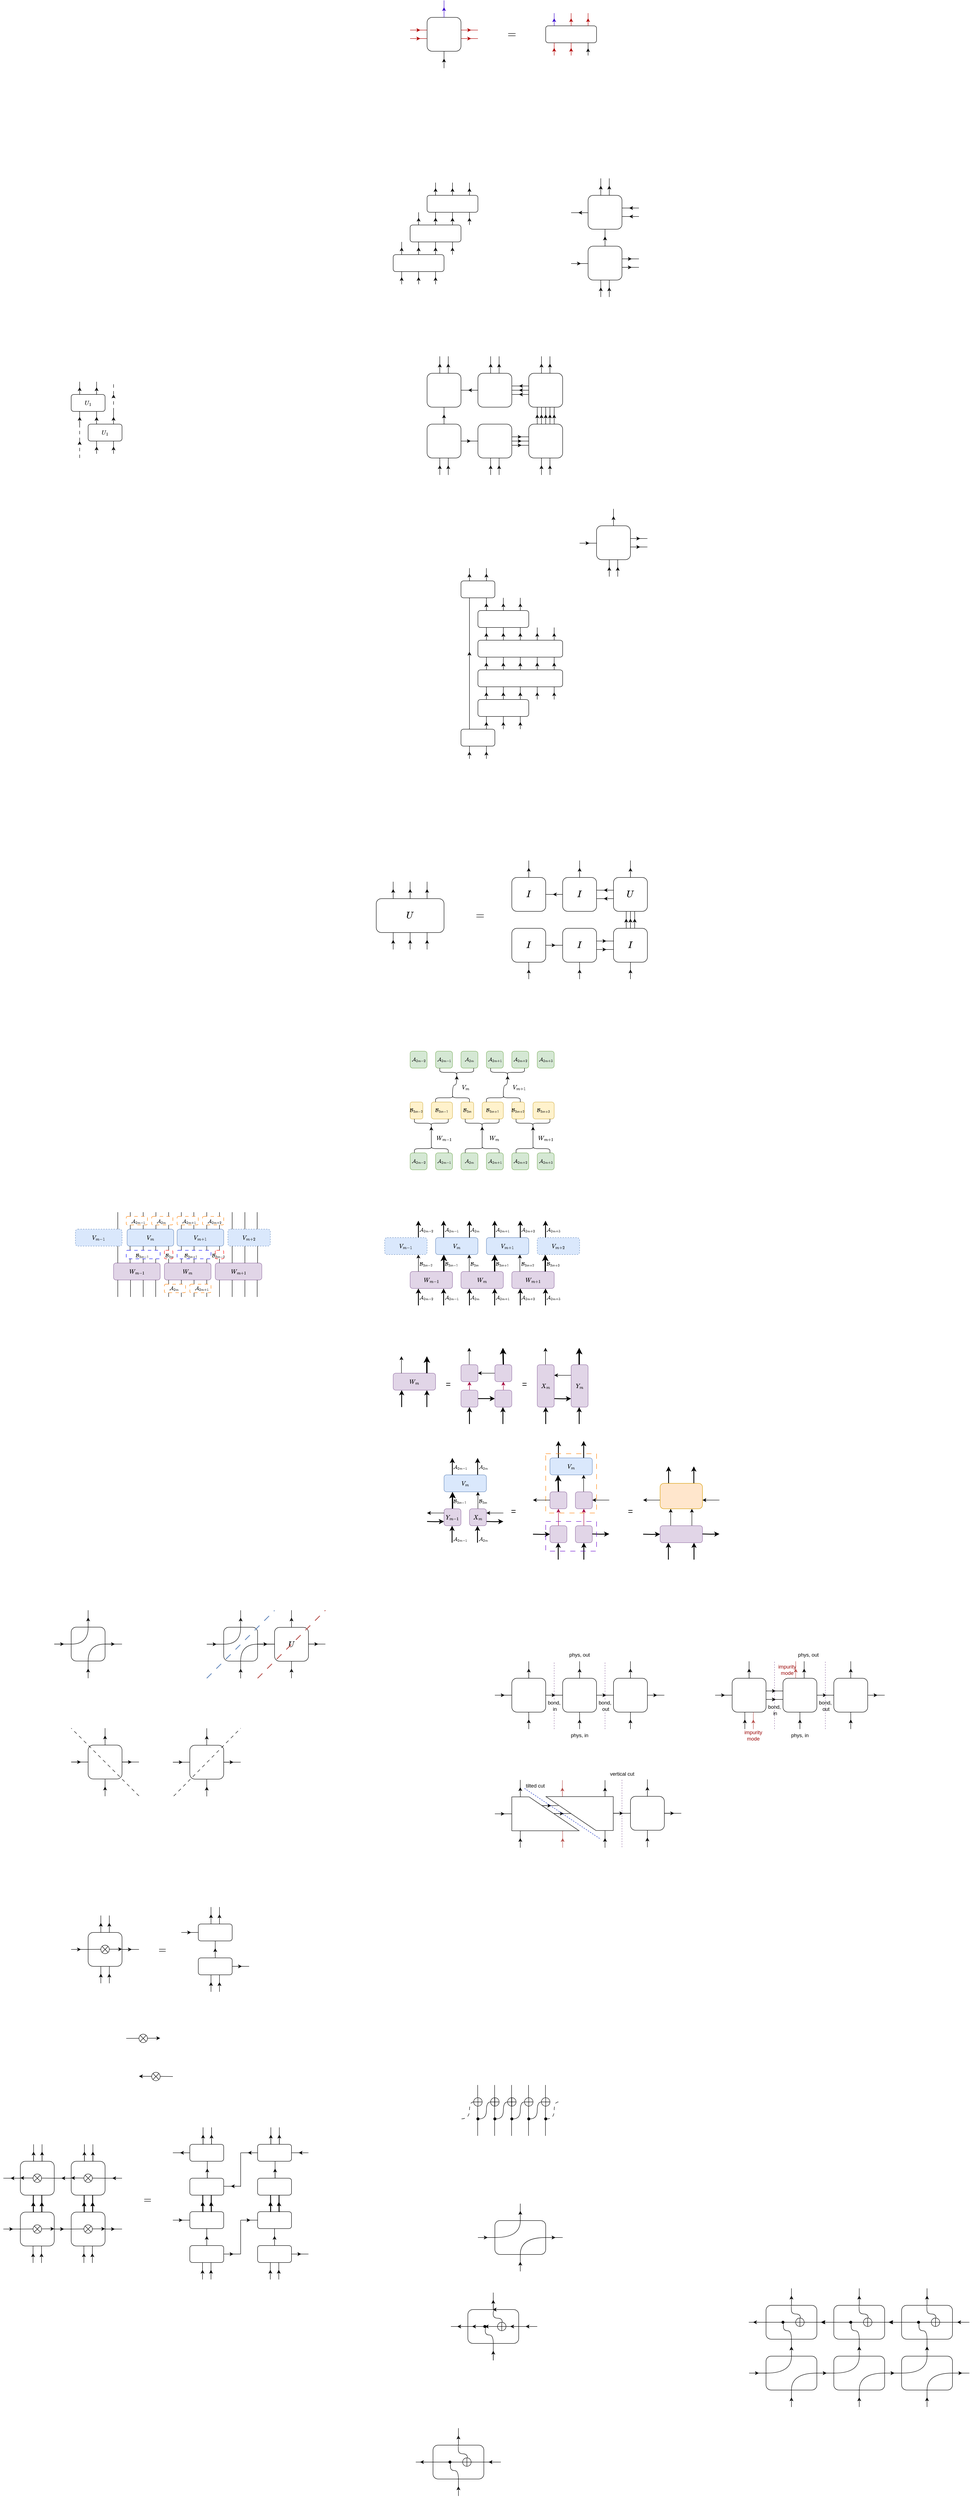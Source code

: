 <mxfile version="26.2.9">
  <diagram name="第 1 页" id="qNsiWPGDajViyWXY0K6e">
    <mxGraphModel dx="1977" dy="1880" grid="1" gridSize="10" guides="1" tooltips="1" connect="1" arrows="1" fold="1" page="1" pageScale="1" pageWidth="827" pageHeight="1169" math="1" shadow="0">
      <root>
        <mxCell id="0" />
        <mxCell id="1" parent="0" />
        <mxCell id="g8um1wXQMXbJloImiAQB-27" value="" style="group" parent="1" vertex="1" connectable="0">
          <mxGeometry x="280" y="800" height="40" as="geometry" />
        </mxCell>
        <mxCell id="g8um1wXQMXbJloImiAQB-28" value="" style="endArrow=classic;html=1;rounded=0;" parent="g8um1wXQMXbJloImiAQB-27" edge="1">
          <mxGeometry width="50" height="50" relative="1" as="geometry">
            <mxPoint y="40" as="sourcePoint" />
            <mxPoint y="17.143" as="targetPoint" />
          </mxGeometry>
        </mxCell>
        <mxCell id="g8um1wXQMXbJloImiAQB-29" value="" style="endArrow=none;html=1;rounded=0;" parent="g8um1wXQMXbJloImiAQB-27" edge="1">
          <mxGeometry width="50" height="50" relative="1" as="geometry">
            <mxPoint y="40" as="sourcePoint" />
            <mxPoint as="targetPoint" />
            <Array as="points">
              <mxPoint y="28.571" />
            </Array>
          </mxGeometry>
        </mxCell>
        <mxCell id="g8um1wXQMXbJloImiAQB-30" value="" style="group" parent="1" vertex="1" connectable="0">
          <mxGeometry x="160" y="410" width="120" height="100" as="geometry" />
        </mxCell>
        <mxCell id="jVMhNbnYpXjlMaWzVGI7-33" value="" style="rounded=1;whiteSpace=wrap;html=1;" parent="g8um1wXQMXbJloImiAQB-30" vertex="1">
          <mxGeometry y="30" width="120" height="40" as="geometry" />
        </mxCell>
        <mxCell id="g8um1wXQMXbJloImiAQB-11" value="" style="group" parent="g8um1wXQMXbJloImiAQB-30" vertex="1" connectable="0">
          <mxGeometry x="20" height="30" as="geometry" />
        </mxCell>
        <mxCell id="g8um1wXQMXbJloImiAQB-9" value="" style="endArrow=classic;html=1;rounded=0;" parent="g8um1wXQMXbJloImiAQB-11" edge="1">
          <mxGeometry width="50" height="50" relative="1" as="geometry">
            <mxPoint y="30" as="sourcePoint" />
            <mxPoint y="12.857" as="targetPoint" />
          </mxGeometry>
        </mxCell>
        <mxCell id="g8um1wXQMXbJloImiAQB-10" value="" style="endArrow=none;html=1;rounded=0;" parent="g8um1wXQMXbJloImiAQB-11" edge="1">
          <mxGeometry width="50" height="50" relative="1" as="geometry">
            <mxPoint y="30" as="sourcePoint" />
            <mxPoint as="targetPoint" />
            <Array as="points">
              <mxPoint y="21.429" />
            </Array>
          </mxGeometry>
        </mxCell>
        <mxCell id="g8um1wXQMXbJloImiAQB-12" value="" style="group" parent="g8um1wXQMXbJloImiAQB-30" vertex="1" connectable="0">
          <mxGeometry x="60" height="30" as="geometry" />
        </mxCell>
        <mxCell id="g8um1wXQMXbJloImiAQB-13" value="" style="endArrow=classic;html=1;rounded=0;" parent="g8um1wXQMXbJloImiAQB-12" edge="1">
          <mxGeometry width="50" height="50" relative="1" as="geometry">
            <mxPoint y="30" as="sourcePoint" />
            <mxPoint y="12.857" as="targetPoint" />
          </mxGeometry>
        </mxCell>
        <mxCell id="g8um1wXQMXbJloImiAQB-14" value="" style="endArrow=none;html=1;rounded=0;" parent="g8um1wXQMXbJloImiAQB-12" edge="1">
          <mxGeometry width="50" height="50" relative="1" as="geometry">
            <mxPoint y="30" as="sourcePoint" />
            <mxPoint as="targetPoint" />
            <Array as="points">
              <mxPoint y="21.429" />
            </Array>
          </mxGeometry>
        </mxCell>
        <mxCell id="g8um1wXQMXbJloImiAQB-15" value="" style="group" parent="g8um1wXQMXbJloImiAQB-30" vertex="1" connectable="0">
          <mxGeometry x="100" height="30" as="geometry" />
        </mxCell>
        <mxCell id="g8um1wXQMXbJloImiAQB-16" value="" style="endArrow=classic;html=1;rounded=0;" parent="g8um1wXQMXbJloImiAQB-15" edge="1">
          <mxGeometry width="50" height="50" relative="1" as="geometry">
            <mxPoint y="30" as="sourcePoint" />
            <mxPoint y="12.857" as="targetPoint" />
          </mxGeometry>
        </mxCell>
        <mxCell id="g8um1wXQMXbJloImiAQB-17" value="" style="endArrow=none;html=1;rounded=0;" parent="g8um1wXQMXbJloImiAQB-15" edge="1">
          <mxGeometry width="50" height="50" relative="1" as="geometry">
            <mxPoint y="30" as="sourcePoint" />
            <mxPoint as="targetPoint" />
            <Array as="points">
              <mxPoint y="21.429" />
            </Array>
          </mxGeometry>
        </mxCell>
        <mxCell id="g8um1wXQMXbJloImiAQB-18" value="" style="group" parent="g8um1wXQMXbJloImiAQB-30" vertex="1" connectable="0">
          <mxGeometry x="20" y="70" height="30" as="geometry" />
        </mxCell>
        <mxCell id="g8um1wXQMXbJloImiAQB-19" value="" style="endArrow=classic;html=1;rounded=0;" parent="g8um1wXQMXbJloImiAQB-18" edge="1">
          <mxGeometry width="50" height="50" relative="1" as="geometry">
            <mxPoint y="30" as="sourcePoint" />
            <mxPoint y="12.857" as="targetPoint" />
          </mxGeometry>
        </mxCell>
        <mxCell id="g8um1wXQMXbJloImiAQB-20" value="" style="endArrow=none;html=1;rounded=0;" parent="g8um1wXQMXbJloImiAQB-18" edge="1">
          <mxGeometry width="50" height="50" relative="1" as="geometry">
            <mxPoint y="30" as="sourcePoint" />
            <mxPoint as="targetPoint" />
            <Array as="points">
              <mxPoint y="21.429" />
            </Array>
          </mxGeometry>
        </mxCell>
        <mxCell id="g8um1wXQMXbJloImiAQB-21" value="" style="group" parent="g8um1wXQMXbJloImiAQB-30" vertex="1" connectable="0">
          <mxGeometry x="60" y="70" height="30" as="geometry" />
        </mxCell>
        <mxCell id="g8um1wXQMXbJloImiAQB-22" value="" style="endArrow=classic;html=1;rounded=0;" parent="g8um1wXQMXbJloImiAQB-21" edge="1">
          <mxGeometry width="50" height="50" relative="1" as="geometry">
            <mxPoint y="30" as="sourcePoint" />
            <mxPoint y="12.857" as="targetPoint" />
          </mxGeometry>
        </mxCell>
        <mxCell id="g8um1wXQMXbJloImiAQB-23" value="" style="endArrow=none;html=1;rounded=0;" parent="g8um1wXQMXbJloImiAQB-21" edge="1">
          <mxGeometry width="50" height="50" relative="1" as="geometry">
            <mxPoint y="30" as="sourcePoint" />
            <mxPoint as="targetPoint" />
            <Array as="points">
              <mxPoint y="21.429" />
            </Array>
          </mxGeometry>
        </mxCell>
        <mxCell id="g8um1wXQMXbJloImiAQB-24" value="" style="group" parent="g8um1wXQMXbJloImiAQB-30" vertex="1" connectable="0">
          <mxGeometry x="100" y="70" height="30" as="geometry" />
        </mxCell>
        <mxCell id="g8um1wXQMXbJloImiAQB-25" value="" style="endArrow=classic;html=1;rounded=0;" parent="g8um1wXQMXbJloImiAQB-24" edge="1">
          <mxGeometry width="50" height="50" relative="1" as="geometry">
            <mxPoint y="30" as="sourcePoint" />
            <mxPoint y="12.857" as="targetPoint" />
          </mxGeometry>
        </mxCell>
        <mxCell id="g8um1wXQMXbJloImiAQB-26" value="" style="endArrow=none;html=1;rounded=0;" parent="g8um1wXQMXbJloImiAQB-24" edge="1">
          <mxGeometry width="50" height="50" relative="1" as="geometry">
            <mxPoint y="30" as="sourcePoint" />
            <mxPoint as="targetPoint" />
            <Array as="points">
              <mxPoint y="21.429" />
            </Array>
          </mxGeometry>
        </mxCell>
        <mxCell id="g8um1wXQMXbJloImiAQB-31" value="" style="group" parent="1" vertex="1" connectable="0">
          <mxGeometry x="200" y="340" width="120" height="100" as="geometry" />
        </mxCell>
        <mxCell id="g8um1wXQMXbJloImiAQB-32" value="" style="rounded=1;whiteSpace=wrap;html=1;" parent="g8um1wXQMXbJloImiAQB-31" vertex="1">
          <mxGeometry y="30" width="120" height="40" as="geometry" />
        </mxCell>
        <mxCell id="g8um1wXQMXbJloImiAQB-33" value="" style="group" parent="g8um1wXQMXbJloImiAQB-31" vertex="1" connectable="0">
          <mxGeometry x="20" height="30" as="geometry" />
        </mxCell>
        <mxCell id="g8um1wXQMXbJloImiAQB-34" value="" style="endArrow=classic;html=1;rounded=0;" parent="g8um1wXQMXbJloImiAQB-33" edge="1">
          <mxGeometry width="50" height="50" relative="1" as="geometry">
            <mxPoint y="30" as="sourcePoint" />
            <mxPoint y="12.857" as="targetPoint" />
          </mxGeometry>
        </mxCell>
        <mxCell id="g8um1wXQMXbJloImiAQB-35" value="" style="endArrow=none;html=1;rounded=0;" parent="g8um1wXQMXbJloImiAQB-33" edge="1">
          <mxGeometry width="50" height="50" relative="1" as="geometry">
            <mxPoint y="30" as="sourcePoint" />
            <mxPoint as="targetPoint" />
            <Array as="points">
              <mxPoint y="21.429" />
            </Array>
          </mxGeometry>
        </mxCell>
        <mxCell id="g8um1wXQMXbJloImiAQB-36" value="" style="group" parent="g8um1wXQMXbJloImiAQB-31" vertex="1" connectable="0">
          <mxGeometry x="60" height="30" as="geometry" />
        </mxCell>
        <mxCell id="g8um1wXQMXbJloImiAQB-37" value="" style="endArrow=classic;html=1;rounded=0;" parent="g8um1wXQMXbJloImiAQB-36" edge="1">
          <mxGeometry width="50" height="50" relative="1" as="geometry">
            <mxPoint y="30" as="sourcePoint" />
            <mxPoint y="12.857" as="targetPoint" />
          </mxGeometry>
        </mxCell>
        <mxCell id="g8um1wXQMXbJloImiAQB-38" value="" style="endArrow=none;html=1;rounded=0;" parent="g8um1wXQMXbJloImiAQB-36" edge="1">
          <mxGeometry width="50" height="50" relative="1" as="geometry">
            <mxPoint y="30" as="sourcePoint" />
            <mxPoint as="targetPoint" />
            <Array as="points">
              <mxPoint y="21.429" />
            </Array>
          </mxGeometry>
        </mxCell>
        <mxCell id="g8um1wXQMXbJloImiAQB-39" value="" style="group" parent="g8um1wXQMXbJloImiAQB-31" vertex="1" connectable="0">
          <mxGeometry x="100" height="30" as="geometry" />
        </mxCell>
        <mxCell id="g8um1wXQMXbJloImiAQB-40" value="" style="endArrow=classic;html=1;rounded=0;" parent="g8um1wXQMXbJloImiAQB-39" edge="1">
          <mxGeometry width="50" height="50" relative="1" as="geometry">
            <mxPoint y="30" as="sourcePoint" />
            <mxPoint y="12.857" as="targetPoint" />
          </mxGeometry>
        </mxCell>
        <mxCell id="g8um1wXQMXbJloImiAQB-41" value="" style="endArrow=none;html=1;rounded=0;" parent="g8um1wXQMXbJloImiAQB-39" edge="1">
          <mxGeometry width="50" height="50" relative="1" as="geometry">
            <mxPoint y="30" as="sourcePoint" />
            <mxPoint as="targetPoint" />
            <Array as="points">
              <mxPoint y="21.429" />
            </Array>
          </mxGeometry>
        </mxCell>
        <mxCell id="g8um1wXQMXbJloImiAQB-42" value="" style="group" parent="g8um1wXQMXbJloImiAQB-31" vertex="1" connectable="0">
          <mxGeometry x="20" y="70" height="30" as="geometry" />
        </mxCell>
        <mxCell id="g8um1wXQMXbJloImiAQB-43" value="" style="endArrow=classic;html=1;rounded=0;" parent="g8um1wXQMXbJloImiAQB-42" edge="1">
          <mxGeometry width="50" height="50" relative="1" as="geometry">
            <mxPoint y="30" as="sourcePoint" />
            <mxPoint y="12.857" as="targetPoint" />
          </mxGeometry>
        </mxCell>
        <mxCell id="g8um1wXQMXbJloImiAQB-44" value="" style="endArrow=none;html=1;rounded=0;" parent="g8um1wXQMXbJloImiAQB-42" edge="1">
          <mxGeometry width="50" height="50" relative="1" as="geometry">
            <mxPoint y="30" as="sourcePoint" />
            <mxPoint as="targetPoint" />
            <Array as="points">
              <mxPoint y="21.429" />
            </Array>
          </mxGeometry>
        </mxCell>
        <mxCell id="g8um1wXQMXbJloImiAQB-45" value="" style="group" parent="g8um1wXQMXbJloImiAQB-31" vertex="1" connectable="0">
          <mxGeometry x="60" y="70" height="30" as="geometry" />
        </mxCell>
        <mxCell id="g8um1wXQMXbJloImiAQB-46" value="" style="endArrow=classic;html=1;rounded=0;" parent="g8um1wXQMXbJloImiAQB-45" edge="1">
          <mxGeometry width="50" height="50" relative="1" as="geometry">
            <mxPoint y="30" as="sourcePoint" />
            <mxPoint y="12.857" as="targetPoint" />
          </mxGeometry>
        </mxCell>
        <mxCell id="g8um1wXQMXbJloImiAQB-47" value="" style="endArrow=none;html=1;rounded=0;" parent="g8um1wXQMXbJloImiAQB-45" edge="1">
          <mxGeometry width="50" height="50" relative="1" as="geometry">
            <mxPoint y="30" as="sourcePoint" />
            <mxPoint as="targetPoint" />
            <Array as="points">
              <mxPoint y="21.429" />
            </Array>
          </mxGeometry>
        </mxCell>
        <mxCell id="g8um1wXQMXbJloImiAQB-48" value="" style="group" parent="g8um1wXQMXbJloImiAQB-31" vertex="1" connectable="0">
          <mxGeometry x="100" y="70" height="30" as="geometry" />
        </mxCell>
        <mxCell id="g8um1wXQMXbJloImiAQB-49" value="" style="endArrow=classic;html=1;rounded=0;" parent="g8um1wXQMXbJloImiAQB-48" edge="1">
          <mxGeometry width="50" height="50" relative="1" as="geometry">
            <mxPoint y="30" as="sourcePoint" />
            <mxPoint y="12.857" as="targetPoint" />
          </mxGeometry>
        </mxCell>
        <mxCell id="g8um1wXQMXbJloImiAQB-50" value="" style="endArrow=none;html=1;rounded=0;" parent="g8um1wXQMXbJloImiAQB-48" edge="1">
          <mxGeometry width="50" height="50" relative="1" as="geometry">
            <mxPoint y="30" as="sourcePoint" />
            <mxPoint as="targetPoint" />
            <Array as="points">
              <mxPoint y="21.429" />
            </Array>
          </mxGeometry>
        </mxCell>
        <mxCell id="g8um1wXQMXbJloImiAQB-51" value="" style="group" parent="1" vertex="1" connectable="0">
          <mxGeometry x="240" y="270" width="120" height="100" as="geometry" />
        </mxCell>
        <mxCell id="g8um1wXQMXbJloImiAQB-52" value="" style="rounded=1;whiteSpace=wrap;html=1;" parent="g8um1wXQMXbJloImiAQB-51" vertex="1">
          <mxGeometry y="30" width="120" height="40" as="geometry" />
        </mxCell>
        <mxCell id="g8um1wXQMXbJloImiAQB-53" value="" style="group" parent="g8um1wXQMXbJloImiAQB-51" vertex="1" connectable="0">
          <mxGeometry x="20" height="30" as="geometry" />
        </mxCell>
        <mxCell id="g8um1wXQMXbJloImiAQB-54" value="" style="endArrow=classic;html=1;rounded=0;" parent="g8um1wXQMXbJloImiAQB-53" edge="1">
          <mxGeometry width="50" height="50" relative="1" as="geometry">
            <mxPoint y="30" as="sourcePoint" />
            <mxPoint y="12.857" as="targetPoint" />
          </mxGeometry>
        </mxCell>
        <mxCell id="g8um1wXQMXbJloImiAQB-55" value="" style="endArrow=none;html=1;rounded=0;" parent="g8um1wXQMXbJloImiAQB-53" edge="1">
          <mxGeometry width="50" height="50" relative="1" as="geometry">
            <mxPoint y="30" as="sourcePoint" />
            <mxPoint as="targetPoint" />
            <Array as="points">
              <mxPoint y="21.429" />
            </Array>
          </mxGeometry>
        </mxCell>
        <mxCell id="g8um1wXQMXbJloImiAQB-56" value="" style="group" parent="g8um1wXQMXbJloImiAQB-51" vertex="1" connectable="0">
          <mxGeometry x="60" height="30" as="geometry" />
        </mxCell>
        <mxCell id="g8um1wXQMXbJloImiAQB-57" value="" style="endArrow=classic;html=1;rounded=0;" parent="g8um1wXQMXbJloImiAQB-56" edge="1">
          <mxGeometry width="50" height="50" relative="1" as="geometry">
            <mxPoint y="30" as="sourcePoint" />
            <mxPoint y="12.857" as="targetPoint" />
          </mxGeometry>
        </mxCell>
        <mxCell id="g8um1wXQMXbJloImiAQB-58" value="" style="endArrow=none;html=1;rounded=0;" parent="g8um1wXQMXbJloImiAQB-56" edge="1">
          <mxGeometry width="50" height="50" relative="1" as="geometry">
            <mxPoint y="30" as="sourcePoint" />
            <mxPoint as="targetPoint" />
            <Array as="points">
              <mxPoint y="21.429" />
            </Array>
          </mxGeometry>
        </mxCell>
        <mxCell id="g8um1wXQMXbJloImiAQB-59" value="" style="group" parent="g8um1wXQMXbJloImiAQB-51" vertex="1" connectable="0">
          <mxGeometry x="100" height="30" as="geometry" />
        </mxCell>
        <mxCell id="g8um1wXQMXbJloImiAQB-60" value="" style="endArrow=classic;html=1;rounded=0;" parent="g8um1wXQMXbJloImiAQB-59" edge="1">
          <mxGeometry width="50" height="50" relative="1" as="geometry">
            <mxPoint y="30" as="sourcePoint" />
            <mxPoint y="12.857" as="targetPoint" />
          </mxGeometry>
        </mxCell>
        <mxCell id="g8um1wXQMXbJloImiAQB-61" value="" style="endArrow=none;html=1;rounded=0;" parent="g8um1wXQMXbJloImiAQB-59" edge="1">
          <mxGeometry width="50" height="50" relative="1" as="geometry">
            <mxPoint y="30" as="sourcePoint" />
            <mxPoint as="targetPoint" />
            <Array as="points">
              <mxPoint y="21.429" />
            </Array>
          </mxGeometry>
        </mxCell>
        <mxCell id="g8um1wXQMXbJloImiAQB-62" value="" style="group" parent="g8um1wXQMXbJloImiAQB-51" vertex="1" connectable="0">
          <mxGeometry x="20" y="70" height="30" as="geometry" />
        </mxCell>
        <mxCell id="g8um1wXQMXbJloImiAQB-63" value="" style="endArrow=classic;html=1;rounded=0;" parent="g8um1wXQMXbJloImiAQB-62" edge="1">
          <mxGeometry width="50" height="50" relative="1" as="geometry">
            <mxPoint y="30" as="sourcePoint" />
            <mxPoint y="12.857" as="targetPoint" />
          </mxGeometry>
        </mxCell>
        <mxCell id="g8um1wXQMXbJloImiAQB-64" value="" style="endArrow=none;html=1;rounded=0;" parent="g8um1wXQMXbJloImiAQB-62" edge="1">
          <mxGeometry width="50" height="50" relative="1" as="geometry">
            <mxPoint y="30" as="sourcePoint" />
            <mxPoint as="targetPoint" />
            <Array as="points">
              <mxPoint y="21.429" />
            </Array>
          </mxGeometry>
        </mxCell>
        <mxCell id="g8um1wXQMXbJloImiAQB-65" value="" style="group" parent="g8um1wXQMXbJloImiAQB-51" vertex="1" connectable="0">
          <mxGeometry x="60" y="70" height="30" as="geometry" />
        </mxCell>
        <mxCell id="g8um1wXQMXbJloImiAQB-66" value="" style="endArrow=classic;html=1;rounded=0;" parent="g8um1wXQMXbJloImiAQB-65" edge="1">
          <mxGeometry width="50" height="50" relative="1" as="geometry">
            <mxPoint y="30" as="sourcePoint" />
            <mxPoint y="12.857" as="targetPoint" />
          </mxGeometry>
        </mxCell>
        <mxCell id="g8um1wXQMXbJloImiAQB-67" value="" style="endArrow=none;html=1;rounded=0;" parent="g8um1wXQMXbJloImiAQB-65" edge="1">
          <mxGeometry width="50" height="50" relative="1" as="geometry">
            <mxPoint y="30" as="sourcePoint" />
            <mxPoint as="targetPoint" />
            <Array as="points">
              <mxPoint y="21.429" />
            </Array>
          </mxGeometry>
        </mxCell>
        <mxCell id="g8um1wXQMXbJloImiAQB-68" value="" style="group" parent="g8um1wXQMXbJloImiAQB-51" vertex="1" connectable="0">
          <mxGeometry x="100" y="70" height="30" as="geometry" />
        </mxCell>
        <mxCell id="g8um1wXQMXbJloImiAQB-69" value="" style="endArrow=classic;html=1;rounded=0;" parent="g8um1wXQMXbJloImiAQB-68" edge="1">
          <mxGeometry width="50" height="50" relative="1" as="geometry">
            <mxPoint y="30" as="sourcePoint" />
            <mxPoint y="12.857" as="targetPoint" />
          </mxGeometry>
        </mxCell>
        <mxCell id="g8um1wXQMXbJloImiAQB-70" value="" style="endArrow=none;html=1;rounded=0;" parent="g8um1wXQMXbJloImiAQB-68" edge="1">
          <mxGeometry width="50" height="50" relative="1" as="geometry">
            <mxPoint y="30" as="sourcePoint" />
            <mxPoint as="targetPoint" />
            <Array as="points">
              <mxPoint y="21.429" />
            </Array>
          </mxGeometry>
        </mxCell>
        <mxCell id="g8um1wXQMXbJloImiAQB-71" value="" style="rounded=1;whiteSpace=wrap;html=1;" parent="1" vertex="1">
          <mxGeometry x="240" y="840" width="80" height="80" as="geometry" />
        </mxCell>
        <mxCell id="g8um1wXQMXbJloImiAQB-78" value="" style="group" parent="1" vertex="1" connectable="0">
          <mxGeometry x="270" y="920" height="40" as="geometry" />
        </mxCell>
        <mxCell id="g8um1wXQMXbJloImiAQB-79" value="" style="endArrow=classic;html=1;rounded=0;" parent="g8um1wXQMXbJloImiAQB-78" edge="1">
          <mxGeometry width="50" height="50" relative="1" as="geometry">
            <mxPoint y="40" as="sourcePoint" />
            <mxPoint y="17.143" as="targetPoint" />
          </mxGeometry>
        </mxCell>
        <mxCell id="g8um1wXQMXbJloImiAQB-80" value="" style="endArrow=none;html=1;rounded=0;" parent="g8um1wXQMXbJloImiAQB-78" edge="1">
          <mxGeometry width="50" height="50" relative="1" as="geometry">
            <mxPoint y="40" as="sourcePoint" />
            <mxPoint as="targetPoint" />
            <Array as="points">
              <mxPoint y="28.571" />
            </Array>
          </mxGeometry>
        </mxCell>
        <mxCell id="g8um1wXQMXbJloImiAQB-81" value="" style="group" parent="1" vertex="1" connectable="0">
          <mxGeometry x="290" y="920" height="40" as="geometry" />
        </mxCell>
        <mxCell id="g8um1wXQMXbJloImiAQB-82" value="" style="endArrow=classic;html=1;rounded=0;" parent="g8um1wXQMXbJloImiAQB-81" edge="1">
          <mxGeometry width="50" height="50" relative="1" as="geometry">
            <mxPoint y="40" as="sourcePoint" />
            <mxPoint y="17.143" as="targetPoint" />
          </mxGeometry>
        </mxCell>
        <mxCell id="g8um1wXQMXbJloImiAQB-83" value="" style="endArrow=none;html=1;rounded=0;" parent="g8um1wXQMXbJloImiAQB-81" edge="1">
          <mxGeometry width="50" height="50" relative="1" as="geometry">
            <mxPoint y="40" as="sourcePoint" />
            <mxPoint as="targetPoint" />
            <Array as="points">
              <mxPoint y="28.571" />
            </Array>
          </mxGeometry>
        </mxCell>
        <mxCell id="g8um1wXQMXbJloImiAQB-84" value="" style="group;rotation=90;" parent="1" vertex="1" connectable="0">
          <mxGeometry x="340" y="860" height="40" as="geometry" />
        </mxCell>
        <mxCell id="g8um1wXQMXbJloImiAQB-85" value="" style="endArrow=classic;html=1;rounded=0;" parent="g8um1wXQMXbJloImiAQB-84" edge="1">
          <mxGeometry width="50" height="50" relative="1" as="geometry">
            <mxPoint x="-20" y="20" as="sourcePoint" />
            <mxPoint x="3" y="20" as="targetPoint" />
          </mxGeometry>
        </mxCell>
        <mxCell id="g8um1wXQMXbJloImiAQB-86" value="" style="endArrow=none;html=1;rounded=0;" parent="g8um1wXQMXbJloImiAQB-84" edge="1">
          <mxGeometry width="50" height="50" relative="1" as="geometry">
            <mxPoint x="-20" y="20" as="sourcePoint" />
            <mxPoint x="20" y="20" as="targetPoint" />
            <Array as="points">
              <mxPoint x="-9" y="20" />
            </Array>
          </mxGeometry>
        </mxCell>
        <mxCell id="g8um1wXQMXbJloImiAQB-90" value="" style="rounded=1;whiteSpace=wrap;html=1;" parent="1" vertex="1">
          <mxGeometry x="360" y="840" width="80" height="80" as="geometry" />
        </mxCell>
        <mxCell id="g8um1wXQMXbJloImiAQB-91" value="" style="group" parent="1" vertex="1" connectable="0">
          <mxGeometry x="390" y="920" height="40" as="geometry" />
        </mxCell>
        <mxCell id="g8um1wXQMXbJloImiAQB-92" value="" style="endArrow=classic;html=1;rounded=0;" parent="g8um1wXQMXbJloImiAQB-91" edge="1">
          <mxGeometry width="50" height="50" relative="1" as="geometry">
            <mxPoint y="40" as="sourcePoint" />
            <mxPoint y="17.143" as="targetPoint" />
          </mxGeometry>
        </mxCell>
        <mxCell id="g8um1wXQMXbJloImiAQB-93" value="" style="endArrow=none;html=1;rounded=0;" parent="g8um1wXQMXbJloImiAQB-91" edge="1">
          <mxGeometry width="50" height="50" relative="1" as="geometry">
            <mxPoint y="40" as="sourcePoint" />
            <mxPoint as="targetPoint" />
            <Array as="points">
              <mxPoint y="28.571" />
            </Array>
          </mxGeometry>
        </mxCell>
        <mxCell id="g8um1wXQMXbJloImiAQB-94" value="" style="group" parent="1" vertex="1" connectable="0">
          <mxGeometry x="410" y="920" height="40" as="geometry" />
        </mxCell>
        <mxCell id="g8um1wXQMXbJloImiAQB-95" value="" style="endArrow=classic;html=1;rounded=0;" parent="g8um1wXQMXbJloImiAQB-94" edge="1">
          <mxGeometry width="50" height="50" relative="1" as="geometry">
            <mxPoint y="40" as="sourcePoint" />
            <mxPoint y="17.143" as="targetPoint" />
          </mxGeometry>
        </mxCell>
        <mxCell id="g8um1wXQMXbJloImiAQB-96" value="" style="endArrow=none;html=1;rounded=0;" parent="g8um1wXQMXbJloImiAQB-94" edge="1">
          <mxGeometry width="50" height="50" relative="1" as="geometry">
            <mxPoint y="40" as="sourcePoint" />
            <mxPoint as="targetPoint" />
            <Array as="points">
              <mxPoint y="28.571" />
            </Array>
          </mxGeometry>
        </mxCell>
        <mxCell id="g8um1wXQMXbJloImiAQB-97" value="" style="group;rotation=90;" parent="1" vertex="1" connectable="0">
          <mxGeometry x="460" y="850" height="40" as="geometry" />
        </mxCell>
        <mxCell id="g8um1wXQMXbJloImiAQB-98" value="" style="endArrow=classic;html=1;rounded=0;" parent="g8um1wXQMXbJloImiAQB-97" edge="1">
          <mxGeometry width="50" height="50" relative="1" as="geometry">
            <mxPoint x="-20" y="20" as="sourcePoint" />
            <mxPoint x="3" y="20" as="targetPoint" />
          </mxGeometry>
        </mxCell>
        <mxCell id="g8um1wXQMXbJloImiAQB-99" value="" style="endArrow=none;html=1;rounded=0;" parent="g8um1wXQMXbJloImiAQB-97" edge="1">
          <mxGeometry width="50" height="50" relative="1" as="geometry">
            <mxPoint x="-20" y="20" as="sourcePoint" />
            <mxPoint x="20" y="20" as="targetPoint" />
            <Array as="points">
              <mxPoint x="-9" y="20" />
            </Array>
          </mxGeometry>
        </mxCell>
        <mxCell id="g8um1wXQMXbJloImiAQB-100" value="" style="rounded=1;whiteSpace=wrap;html=1;" parent="1" vertex="1">
          <mxGeometry x="480" y="840" width="80" height="80" as="geometry" />
        </mxCell>
        <mxCell id="g8um1wXQMXbJloImiAQB-104" value="" style="group;rotation=90;" parent="1" vertex="1" connectable="0">
          <mxGeometry x="460" y="870" height="40" as="geometry" />
        </mxCell>
        <mxCell id="g8um1wXQMXbJloImiAQB-105" value="" style="endArrow=classic;html=1;rounded=0;" parent="g8um1wXQMXbJloImiAQB-104" edge="1">
          <mxGeometry width="50" height="50" relative="1" as="geometry">
            <mxPoint x="-20" y="20" as="sourcePoint" />
            <mxPoint x="3" y="20" as="targetPoint" />
          </mxGeometry>
        </mxCell>
        <mxCell id="g8um1wXQMXbJloImiAQB-106" value="" style="endArrow=none;html=1;rounded=0;" parent="g8um1wXQMXbJloImiAQB-104" edge="1">
          <mxGeometry width="50" height="50" relative="1" as="geometry">
            <mxPoint x="-20" y="20" as="sourcePoint" />
            <mxPoint x="20" y="20" as="targetPoint" />
            <Array as="points">
              <mxPoint x="-9" y="20" />
            </Array>
          </mxGeometry>
        </mxCell>
        <mxCell id="g8um1wXQMXbJloImiAQB-107" value="" style="group;rotation=90;" parent="1" vertex="1" connectable="0">
          <mxGeometry x="460" y="860" height="40" as="geometry" />
        </mxCell>
        <mxCell id="g8um1wXQMXbJloImiAQB-108" value="" style="endArrow=classic;html=1;rounded=0;" parent="g8um1wXQMXbJloImiAQB-107" edge="1">
          <mxGeometry width="50" height="50" relative="1" as="geometry">
            <mxPoint x="-20" y="20" as="sourcePoint" />
            <mxPoint x="3" y="20" as="targetPoint" />
          </mxGeometry>
        </mxCell>
        <mxCell id="g8um1wXQMXbJloImiAQB-109" value="" style="endArrow=none;html=1;rounded=0;" parent="g8um1wXQMXbJloImiAQB-107" edge="1">
          <mxGeometry width="50" height="50" relative="1" as="geometry">
            <mxPoint x="-20" y="20" as="sourcePoint" />
            <mxPoint x="20" y="20" as="targetPoint" />
            <Array as="points">
              <mxPoint x="-9" y="20" />
            </Array>
          </mxGeometry>
        </mxCell>
        <mxCell id="g8um1wXQMXbJloImiAQB-110" value="" style="group" parent="1" vertex="1" connectable="0">
          <mxGeometry x="510" y="920" height="40" as="geometry" />
        </mxCell>
        <mxCell id="g8um1wXQMXbJloImiAQB-111" value="" style="endArrow=classic;html=1;rounded=0;" parent="g8um1wXQMXbJloImiAQB-110" edge="1">
          <mxGeometry width="50" height="50" relative="1" as="geometry">
            <mxPoint y="40" as="sourcePoint" />
            <mxPoint y="17.143" as="targetPoint" />
          </mxGeometry>
        </mxCell>
        <mxCell id="g8um1wXQMXbJloImiAQB-112" value="" style="endArrow=none;html=1;rounded=0;" parent="g8um1wXQMXbJloImiAQB-110" edge="1">
          <mxGeometry width="50" height="50" relative="1" as="geometry">
            <mxPoint y="40" as="sourcePoint" />
            <mxPoint as="targetPoint" />
            <Array as="points">
              <mxPoint y="28.571" />
            </Array>
          </mxGeometry>
        </mxCell>
        <mxCell id="g8um1wXQMXbJloImiAQB-113" value="" style="group" parent="1" vertex="1" connectable="0">
          <mxGeometry x="530" y="920" height="40" as="geometry" />
        </mxCell>
        <mxCell id="g8um1wXQMXbJloImiAQB-114" value="" style="endArrow=classic;html=1;rounded=0;" parent="g8um1wXQMXbJloImiAQB-113" edge="1">
          <mxGeometry width="50" height="50" relative="1" as="geometry">
            <mxPoint y="40" as="sourcePoint" />
            <mxPoint y="17.143" as="targetPoint" />
          </mxGeometry>
        </mxCell>
        <mxCell id="g8um1wXQMXbJloImiAQB-115" value="" style="endArrow=none;html=1;rounded=0;" parent="g8um1wXQMXbJloImiAQB-113" edge="1">
          <mxGeometry width="50" height="50" relative="1" as="geometry">
            <mxPoint y="40" as="sourcePoint" />
            <mxPoint as="targetPoint" />
            <Array as="points">
              <mxPoint y="28.571" />
            </Array>
          </mxGeometry>
        </mxCell>
        <mxCell id="g8um1wXQMXbJloImiAQB-116" value="" style="group" parent="1" vertex="1" connectable="0">
          <mxGeometry x="500" y="800" height="40" as="geometry" />
        </mxCell>
        <mxCell id="g8um1wXQMXbJloImiAQB-117" value="" style="endArrow=classic;html=1;rounded=0;" parent="g8um1wXQMXbJloImiAQB-116" edge="1">
          <mxGeometry width="50" height="50" relative="1" as="geometry">
            <mxPoint y="40" as="sourcePoint" />
            <mxPoint y="17.143" as="targetPoint" />
          </mxGeometry>
        </mxCell>
        <mxCell id="g8um1wXQMXbJloImiAQB-118" value="" style="endArrow=none;html=1;rounded=0;" parent="g8um1wXQMXbJloImiAQB-116" edge="1">
          <mxGeometry width="50" height="50" relative="1" as="geometry">
            <mxPoint y="40" as="sourcePoint" />
            <mxPoint as="targetPoint" />
            <Array as="points">
              <mxPoint y="28.571" />
            </Array>
          </mxGeometry>
        </mxCell>
        <mxCell id="g8um1wXQMXbJloImiAQB-119" value="" style="group" parent="1" vertex="1" connectable="0">
          <mxGeometry x="510" y="800" height="40" as="geometry" />
        </mxCell>
        <mxCell id="g8um1wXQMXbJloImiAQB-120" value="" style="endArrow=classic;html=1;rounded=0;" parent="g8um1wXQMXbJloImiAQB-119" edge="1">
          <mxGeometry width="50" height="50" relative="1" as="geometry">
            <mxPoint y="40" as="sourcePoint" />
            <mxPoint y="17.143" as="targetPoint" />
          </mxGeometry>
        </mxCell>
        <mxCell id="g8um1wXQMXbJloImiAQB-121" value="" style="endArrow=none;html=1;rounded=0;" parent="g8um1wXQMXbJloImiAQB-119" edge="1">
          <mxGeometry width="50" height="50" relative="1" as="geometry">
            <mxPoint y="40" as="sourcePoint" />
            <mxPoint as="targetPoint" />
            <Array as="points">
              <mxPoint y="28.571" />
            </Array>
          </mxGeometry>
        </mxCell>
        <mxCell id="g8um1wXQMXbJloImiAQB-122" value="" style="group" parent="1" vertex="1" connectable="0">
          <mxGeometry x="520" y="800" height="40" as="geometry" />
        </mxCell>
        <mxCell id="g8um1wXQMXbJloImiAQB-123" value="" style="endArrow=classic;html=1;rounded=0;" parent="g8um1wXQMXbJloImiAQB-122" edge="1">
          <mxGeometry width="50" height="50" relative="1" as="geometry">
            <mxPoint y="40" as="sourcePoint" />
            <mxPoint y="17.143" as="targetPoint" />
          </mxGeometry>
        </mxCell>
        <mxCell id="g8um1wXQMXbJloImiAQB-124" value="" style="endArrow=none;html=1;rounded=0;" parent="g8um1wXQMXbJloImiAQB-122" edge="1">
          <mxGeometry width="50" height="50" relative="1" as="geometry">
            <mxPoint y="40" as="sourcePoint" />
            <mxPoint as="targetPoint" />
            <Array as="points">
              <mxPoint y="28.571" />
            </Array>
          </mxGeometry>
        </mxCell>
        <mxCell id="g8um1wXQMXbJloImiAQB-125" value="" style="group" parent="1" vertex="1" connectable="0">
          <mxGeometry x="530" y="800" height="40" as="geometry" />
        </mxCell>
        <mxCell id="g8um1wXQMXbJloImiAQB-126" value="" style="endArrow=classic;html=1;rounded=0;" parent="g8um1wXQMXbJloImiAQB-125" edge="1">
          <mxGeometry width="50" height="50" relative="1" as="geometry">
            <mxPoint y="40" as="sourcePoint" />
            <mxPoint y="17.143" as="targetPoint" />
          </mxGeometry>
        </mxCell>
        <mxCell id="g8um1wXQMXbJloImiAQB-127" value="" style="endArrow=none;html=1;rounded=0;" parent="g8um1wXQMXbJloImiAQB-125" edge="1">
          <mxGeometry width="50" height="50" relative="1" as="geometry">
            <mxPoint y="40" as="sourcePoint" />
            <mxPoint as="targetPoint" />
            <Array as="points">
              <mxPoint y="28.571" />
            </Array>
          </mxGeometry>
        </mxCell>
        <mxCell id="g8um1wXQMXbJloImiAQB-128" value="" style="group" parent="1" vertex="1" connectable="0">
          <mxGeometry x="540" y="800" height="40" as="geometry" />
        </mxCell>
        <mxCell id="g8um1wXQMXbJloImiAQB-129" value="" style="endArrow=classic;html=1;rounded=0;" parent="g8um1wXQMXbJloImiAQB-128" edge="1">
          <mxGeometry width="50" height="50" relative="1" as="geometry">
            <mxPoint y="40" as="sourcePoint" />
            <mxPoint y="17.143" as="targetPoint" />
          </mxGeometry>
        </mxCell>
        <mxCell id="g8um1wXQMXbJloImiAQB-130" value="" style="endArrow=none;html=1;rounded=0;" parent="g8um1wXQMXbJloImiAQB-128" edge="1">
          <mxGeometry width="50" height="50" relative="1" as="geometry">
            <mxPoint y="40" as="sourcePoint" />
            <mxPoint as="targetPoint" />
            <Array as="points">
              <mxPoint y="28.571" />
            </Array>
          </mxGeometry>
        </mxCell>
        <mxCell id="g8um1wXQMXbJloImiAQB-131" value="" style="rounded=1;whiteSpace=wrap;html=1;" parent="1" vertex="1">
          <mxGeometry x="480" y="720" width="80" height="80" as="geometry" />
        </mxCell>
        <mxCell id="g8um1wXQMXbJloImiAQB-132" value="" style="group" parent="1" vertex="1" connectable="0">
          <mxGeometry x="510" y="680" height="40" as="geometry" />
        </mxCell>
        <mxCell id="g8um1wXQMXbJloImiAQB-133" value="" style="endArrow=classic;html=1;rounded=0;" parent="g8um1wXQMXbJloImiAQB-132" edge="1">
          <mxGeometry width="50" height="50" relative="1" as="geometry">
            <mxPoint y="40" as="sourcePoint" />
            <mxPoint y="17.143" as="targetPoint" />
          </mxGeometry>
        </mxCell>
        <mxCell id="g8um1wXQMXbJloImiAQB-134" value="" style="endArrow=none;html=1;rounded=0;" parent="g8um1wXQMXbJloImiAQB-132" edge="1">
          <mxGeometry width="50" height="50" relative="1" as="geometry">
            <mxPoint y="40" as="sourcePoint" />
            <mxPoint as="targetPoint" />
            <Array as="points">
              <mxPoint y="28.571" />
            </Array>
          </mxGeometry>
        </mxCell>
        <mxCell id="g8um1wXQMXbJloImiAQB-135" value="" style="group" parent="1" vertex="1" connectable="0">
          <mxGeometry x="530" y="680" height="40" as="geometry" />
        </mxCell>
        <mxCell id="g8um1wXQMXbJloImiAQB-136" value="" style="endArrow=classic;html=1;rounded=0;" parent="g8um1wXQMXbJloImiAQB-135" edge="1">
          <mxGeometry width="50" height="50" relative="1" as="geometry">
            <mxPoint y="40" as="sourcePoint" />
            <mxPoint y="17.143" as="targetPoint" />
          </mxGeometry>
        </mxCell>
        <mxCell id="g8um1wXQMXbJloImiAQB-137" value="" style="endArrow=none;html=1;rounded=0;" parent="g8um1wXQMXbJloImiAQB-135" edge="1">
          <mxGeometry width="50" height="50" relative="1" as="geometry">
            <mxPoint y="40" as="sourcePoint" />
            <mxPoint as="targetPoint" />
            <Array as="points">
              <mxPoint y="28.571" />
            </Array>
          </mxGeometry>
        </mxCell>
        <mxCell id="g8um1wXQMXbJloImiAQB-138" value="" style="rounded=1;whiteSpace=wrap;html=1;" parent="1" vertex="1">
          <mxGeometry x="360" y="720" width="80" height="80" as="geometry" />
        </mxCell>
        <mxCell id="g8um1wXQMXbJloImiAQB-139" value="" style="rounded=1;whiteSpace=wrap;html=1;" parent="1" vertex="1">
          <mxGeometry x="240" y="720" width="80" height="80" as="geometry" />
        </mxCell>
        <mxCell id="g8um1wXQMXbJloImiAQB-140" value="" style="group" parent="1" vertex="1" connectable="0">
          <mxGeometry x="390" y="680" height="40" as="geometry" />
        </mxCell>
        <mxCell id="g8um1wXQMXbJloImiAQB-141" value="" style="endArrow=classic;html=1;rounded=0;" parent="g8um1wXQMXbJloImiAQB-140" edge="1">
          <mxGeometry width="50" height="50" relative="1" as="geometry">
            <mxPoint y="40" as="sourcePoint" />
            <mxPoint y="17.143" as="targetPoint" />
          </mxGeometry>
        </mxCell>
        <mxCell id="g8um1wXQMXbJloImiAQB-142" value="" style="endArrow=none;html=1;rounded=0;" parent="g8um1wXQMXbJloImiAQB-140" edge="1">
          <mxGeometry width="50" height="50" relative="1" as="geometry">
            <mxPoint y="40" as="sourcePoint" />
            <mxPoint as="targetPoint" />
            <Array as="points">
              <mxPoint y="28.571" />
            </Array>
          </mxGeometry>
        </mxCell>
        <mxCell id="g8um1wXQMXbJloImiAQB-143" value="" style="group" parent="1" vertex="1" connectable="0">
          <mxGeometry x="410" y="680" height="40" as="geometry" />
        </mxCell>
        <mxCell id="g8um1wXQMXbJloImiAQB-144" value="" style="endArrow=classic;html=1;rounded=0;" parent="g8um1wXQMXbJloImiAQB-143" edge="1">
          <mxGeometry width="50" height="50" relative="1" as="geometry">
            <mxPoint y="40" as="sourcePoint" />
            <mxPoint y="17.143" as="targetPoint" />
          </mxGeometry>
        </mxCell>
        <mxCell id="g8um1wXQMXbJloImiAQB-145" value="" style="endArrow=none;html=1;rounded=0;" parent="g8um1wXQMXbJloImiAQB-143" edge="1">
          <mxGeometry width="50" height="50" relative="1" as="geometry">
            <mxPoint y="40" as="sourcePoint" />
            <mxPoint as="targetPoint" />
            <Array as="points">
              <mxPoint y="28.571" />
            </Array>
          </mxGeometry>
        </mxCell>
        <mxCell id="g8um1wXQMXbJloImiAQB-146" value="" style="group" parent="1" vertex="1" connectable="0">
          <mxGeometry x="270" y="680" height="40" as="geometry" />
        </mxCell>
        <mxCell id="g8um1wXQMXbJloImiAQB-147" value="" style="endArrow=classic;html=1;rounded=0;" parent="g8um1wXQMXbJloImiAQB-146" edge="1">
          <mxGeometry width="50" height="50" relative="1" as="geometry">
            <mxPoint y="40" as="sourcePoint" />
            <mxPoint y="17.143" as="targetPoint" />
          </mxGeometry>
        </mxCell>
        <mxCell id="g8um1wXQMXbJloImiAQB-148" value="" style="endArrow=none;html=1;rounded=0;" parent="g8um1wXQMXbJloImiAQB-146" edge="1">
          <mxGeometry width="50" height="50" relative="1" as="geometry">
            <mxPoint y="40" as="sourcePoint" />
            <mxPoint as="targetPoint" />
            <Array as="points">
              <mxPoint y="28.571" />
            </Array>
          </mxGeometry>
        </mxCell>
        <mxCell id="g8um1wXQMXbJloImiAQB-149" value="" style="group" parent="1" vertex="1" connectable="0">
          <mxGeometry x="290" y="680" height="40" as="geometry" />
        </mxCell>
        <mxCell id="g8um1wXQMXbJloImiAQB-150" value="" style="endArrow=classic;html=1;rounded=0;" parent="g8um1wXQMXbJloImiAQB-149" edge="1">
          <mxGeometry width="50" height="50" relative="1" as="geometry">
            <mxPoint y="40" as="sourcePoint" />
            <mxPoint y="17.143" as="targetPoint" />
          </mxGeometry>
        </mxCell>
        <mxCell id="g8um1wXQMXbJloImiAQB-151" value="" style="endArrow=none;html=1;rounded=0;" parent="g8um1wXQMXbJloImiAQB-149" edge="1">
          <mxGeometry width="50" height="50" relative="1" as="geometry">
            <mxPoint y="40" as="sourcePoint" />
            <mxPoint as="targetPoint" />
            <Array as="points">
              <mxPoint y="28.571" />
            </Array>
          </mxGeometry>
        </mxCell>
        <mxCell id="g8um1wXQMXbJloImiAQB-160" value="" style="group;rotation=-90;" parent="1" vertex="1" connectable="0">
          <mxGeometry x="340" y="740" height="40" as="geometry" />
        </mxCell>
        <mxCell id="g8um1wXQMXbJloImiAQB-161" value="" style="endArrow=classic;html=1;rounded=0;" parent="g8um1wXQMXbJloImiAQB-160" edge="1">
          <mxGeometry width="50" height="50" relative="1" as="geometry">
            <mxPoint x="20" y="20" as="sourcePoint" />
            <mxPoint x="-3" y="20" as="targetPoint" />
          </mxGeometry>
        </mxCell>
        <mxCell id="g8um1wXQMXbJloImiAQB-162" value="" style="endArrow=none;html=1;rounded=0;" parent="g8um1wXQMXbJloImiAQB-160" edge="1">
          <mxGeometry width="50" height="50" relative="1" as="geometry">
            <mxPoint x="20" y="20" as="sourcePoint" />
            <mxPoint x="-20" y="20" as="targetPoint" />
            <Array as="points">
              <mxPoint x="9" y="20" />
            </Array>
          </mxGeometry>
        </mxCell>
        <mxCell id="g8um1wXQMXbJloImiAQB-163" value="" style="group;rotation=-90;" parent="1" vertex="1" connectable="0">
          <mxGeometry x="460" y="730" height="40" as="geometry" />
        </mxCell>
        <mxCell id="g8um1wXQMXbJloImiAQB-164" value="" style="endArrow=classic;html=1;rounded=0;" parent="g8um1wXQMXbJloImiAQB-163" edge="1">
          <mxGeometry width="50" height="50" relative="1" as="geometry">
            <mxPoint x="20" y="20" as="sourcePoint" />
            <mxPoint x="-3" y="20" as="targetPoint" />
          </mxGeometry>
        </mxCell>
        <mxCell id="g8um1wXQMXbJloImiAQB-165" value="" style="endArrow=none;html=1;rounded=0;" parent="g8um1wXQMXbJloImiAQB-163" edge="1">
          <mxGeometry width="50" height="50" relative="1" as="geometry">
            <mxPoint x="20" y="20" as="sourcePoint" />
            <mxPoint x="-20" y="20" as="targetPoint" />
            <Array as="points">
              <mxPoint x="9" y="20" />
            </Array>
          </mxGeometry>
        </mxCell>
        <mxCell id="g8um1wXQMXbJloImiAQB-166" value="" style="group;rotation=-90;" parent="1" vertex="1" connectable="0">
          <mxGeometry x="460" y="740" height="40" as="geometry" />
        </mxCell>
        <mxCell id="g8um1wXQMXbJloImiAQB-167" value="" style="endArrow=classic;html=1;rounded=0;" parent="g8um1wXQMXbJloImiAQB-166" edge="1">
          <mxGeometry width="50" height="50" relative="1" as="geometry">
            <mxPoint x="20" y="20" as="sourcePoint" />
            <mxPoint x="-3" y="20" as="targetPoint" />
          </mxGeometry>
        </mxCell>
        <mxCell id="g8um1wXQMXbJloImiAQB-168" value="" style="endArrow=none;html=1;rounded=0;" parent="g8um1wXQMXbJloImiAQB-166" edge="1">
          <mxGeometry width="50" height="50" relative="1" as="geometry">
            <mxPoint x="20" y="20" as="sourcePoint" />
            <mxPoint x="-20" y="20" as="targetPoint" />
            <Array as="points">
              <mxPoint x="9" y="20" />
            </Array>
          </mxGeometry>
        </mxCell>
        <mxCell id="g8um1wXQMXbJloImiAQB-169" value="" style="group;rotation=-90;" parent="1" vertex="1" connectable="0">
          <mxGeometry x="460" y="750" height="40" as="geometry" />
        </mxCell>
        <mxCell id="g8um1wXQMXbJloImiAQB-170" value="" style="endArrow=classic;html=1;rounded=0;" parent="g8um1wXQMXbJloImiAQB-169" edge="1">
          <mxGeometry width="50" height="50" relative="1" as="geometry">
            <mxPoint x="20" y="20" as="sourcePoint" />
            <mxPoint x="-3" y="20" as="targetPoint" />
          </mxGeometry>
        </mxCell>
        <mxCell id="g8um1wXQMXbJloImiAQB-171" value="" style="endArrow=none;html=1;rounded=0;" parent="g8um1wXQMXbJloImiAQB-169" edge="1">
          <mxGeometry width="50" height="50" relative="1" as="geometry">
            <mxPoint x="20" y="20" as="sourcePoint" />
            <mxPoint x="-20" y="20" as="targetPoint" />
            <Array as="points">
              <mxPoint x="9" y="20" />
            </Array>
          </mxGeometry>
        </mxCell>
        <mxCell id="g8um1wXQMXbJloImiAQB-172" value="" style="group" parent="1" vertex="1" connectable="0">
          <mxGeometry x="320" y="1530" width="90" height="100" as="geometry" />
        </mxCell>
        <mxCell id="g8um1wXQMXbJloImiAQB-173" value="" style="rounded=1;whiteSpace=wrap;html=1;" parent="g8um1wXQMXbJloImiAQB-172" vertex="1">
          <mxGeometry y="30" width="80" height="40" as="geometry" />
        </mxCell>
        <mxCell id="g8um1wXQMXbJloImiAQB-174" value="" style="group" parent="g8um1wXQMXbJloImiAQB-172" vertex="1" connectable="0">
          <mxGeometry x="20" y="-290" height="320" as="geometry" />
        </mxCell>
        <mxCell id="g8um1wXQMXbJloImiAQB-175" value="" style="endArrow=classic;html=1;rounded=0;" parent="g8um1wXQMXbJloImiAQB-174" edge="1">
          <mxGeometry width="50" height="50" relative="1" as="geometry">
            <mxPoint y="320" as="sourcePoint" />
            <mxPoint y="137.143" as="targetPoint" />
          </mxGeometry>
        </mxCell>
        <mxCell id="g8um1wXQMXbJloImiAQB-176" value="" style="endArrow=none;html=1;rounded=0;" parent="g8um1wXQMXbJloImiAQB-174" edge="1">
          <mxGeometry width="50" height="50" relative="1" as="geometry">
            <mxPoint y="320" as="sourcePoint" />
            <mxPoint as="targetPoint" />
            <Array as="points">
              <mxPoint y="228.571" />
            </Array>
          </mxGeometry>
        </mxCell>
        <mxCell id="g8um1wXQMXbJloImiAQB-177" value="" style="group" parent="g8um1wXQMXbJloImiAQB-172" vertex="1" connectable="0">
          <mxGeometry x="60" height="30" as="geometry" />
        </mxCell>
        <mxCell id="g8um1wXQMXbJloImiAQB-178" value="" style="endArrow=classic;html=1;rounded=0;" parent="g8um1wXQMXbJloImiAQB-177" edge="1">
          <mxGeometry width="50" height="50" relative="1" as="geometry">
            <mxPoint y="30" as="sourcePoint" />
            <mxPoint y="12.857" as="targetPoint" />
          </mxGeometry>
        </mxCell>
        <mxCell id="g8um1wXQMXbJloImiAQB-179" value="" style="endArrow=none;html=1;rounded=0;" parent="g8um1wXQMXbJloImiAQB-177" edge="1">
          <mxGeometry width="50" height="50" relative="1" as="geometry">
            <mxPoint y="30" as="sourcePoint" />
            <mxPoint as="targetPoint" />
            <Array as="points">
              <mxPoint y="21.429" />
            </Array>
          </mxGeometry>
        </mxCell>
        <mxCell id="g8um1wXQMXbJloImiAQB-234" value="" style="group" parent="g8um1wXQMXbJloImiAQB-172" vertex="1" connectable="0">
          <mxGeometry x="20" y="70" height="30" as="geometry" />
        </mxCell>
        <mxCell id="g8um1wXQMXbJloImiAQB-235" value="" style="endArrow=classic;html=1;rounded=0;" parent="g8um1wXQMXbJloImiAQB-234" edge="1">
          <mxGeometry width="50" height="50" relative="1" as="geometry">
            <mxPoint y="30" as="sourcePoint" />
            <mxPoint y="12.857" as="targetPoint" />
          </mxGeometry>
        </mxCell>
        <mxCell id="g8um1wXQMXbJloImiAQB-236" value="" style="endArrow=none;html=1;rounded=0;" parent="g8um1wXQMXbJloImiAQB-234" edge="1">
          <mxGeometry width="50" height="50" relative="1" as="geometry">
            <mxPoint y="30" as="sourcePoint" />
            <mxPoint as="targetPoint" />
            <Array as="points">
              <mxPoint y="21.429" />
            </Array>
          </mxGeometry>
        </mxCell>
        <mxCell id="g8um1wXQMXbJloImiAQB-237" value="" style="group" parent="g8um1wXQMXbJloImiAQB-172" vertex="1" connectable="0">
          <mxGeometry x="60" y="70" height="30" as="geometry" />
        </mxCell>
        <mxCell id="g8um1wXQMXbJloImiAQB-238" value="" style="endArrow=classic;html=1;rounded=0;" parent="g8um1wXQMXbJloImiAQB-237" edge="1">
          <mxGeometry width="50" height="50" relative="1" as="geometry">
            <mxPoint y="30" as="sourcePoint" />
            <mxPoint y="12.857" as="targetPoint" />
          </mxGeometry>
        </mxCell>
        <mxCell id="g8um1wXQMXbJloImiAQB-239" value="" style="endArrow=none;html=1;rounded=0;" parent="g8um1wXQMXbJloImiAQB-237" edge="1">
          <mxGeometry width="50" height="50" relative="1" as="geometry">
            <mxPoint y="30" as="sourcePoint" />
            <mxPoint as="targetPoint" />
            <Array as="points">
              <mxPoint y="21.429" />
            </Array>
          </mxGeometry>
        </mxCell>
        <mxCell id="g8um1wXQMXbJloImiAQB-212" value="" style="group" parent="1" vertex="1" connectable="0">
          <mxGeometry x="360" y="1460" width="120" height="100" as="geometry" />
        </mxCell>
        <mxCell id="g8um1wXQMXbJloImiAQB-213" value="" style="rounded=1;whiteSpace=wrap;html=1;" parent="g8um1wXQMXbJloImiAQB-212" vertex="1">
          <mxGeometry y="30" width="120" height="40" as="geometry" />
        </mxCell>
        <mxCell id="g8um1wXQMXbJloImiAQB-214" value="" style="group" parent="g8um1wXQMXbJloImiAQB-212" vertex="1" connectable="0">
          <mxGeometry x="20" height="30" as="geometry" />
        </mxCell>
        <mxCell id="g8um1wXQMXbJloImiAQB-215" value="" style="endArrow=classic;html=1;rounded=0;" parent="g8um1wXQMXbJloImiAQB-214" edge="1">
          <mxGeometry width="50" height="50" relative="1" as="geometry">
            <mxPoint y="30" as="sourcePoint" />
            <mxPoint y="12.857" as="targetPoint" />
          </mxGeometry>
        </mxCell>
        <mxCell id="g8um1wXQMXbJloImiAQB-216" value="" style="endArrow=none;html=1;rounded=0;" parent="g8um1wXQMXbJloImiAQB-214" edge="1">
          <mxGeometry width="50" height="50" relative="1" as="geometry">
            <mxPoint y="30" as="sourcePoint" />
            <mxPoint as="targetPoint" />
            <Array as="points">
              <mxPoint y="21.429" />
            </Array>
          </mxGeometry>
        </mxCell>
        <mxCell id="g8um1wXQMXbJloImiAQB-217" value="" style="group" parent="g8um1wXQMXbJloImiAQB-212" vertex="1" connectable="0">
          <mxGeometry x="60" height="30" as="geometry" />
        </mxCell>
        <mxCell id="g8um1wXQMXbJloImiAQB-218" value="" style="endArrow=classic;html=1;rounded=0;" parent="g8um1wXQMXbJloImiAQB-217" edge="1">
          <mxGeometry width="50" height="50" relative="1" as="geometry">
            <mxPoint y="30" as="sourcePoint" />
            <mxPoint y="12.857" as="targetPoint" />
          </mxGeometry>
        </mxCell>
        <mxCell id="g8um1wXQMXbJloImiAQB-219" value="" style="endArrow=none;html=1;rounded=0;" parent="g8um1wXQMXbJloImiAQB-217" edge="1">
          <mxGeometry width="50" height="50" relative="1" as="geometry">
            <mxPoint y="30" as="sourcePoint" />
            <mxPoint as="targetPoint" />
            <Array as="points">
              <mxPoint y="21.429" />
            </Array>
          </mxGeometry>
        </mxCell>
        <mxCell id="g8um1wXQMXbJloImiAQB-220" value="" style="group" parent="g8um1wXQMXbJloImiAQB-212" vertex="1" connectable="0">
          <mxGeometry x="100" height="30" as="geometry" />
        </mxCell>
        <mxCell id="g8um1wXQMXbJloImiAQB-221" value="" style="endArrow=classic;html=1;rounded=0;" parent="g8um1wXQMXbJloImiAQB-220" edge="1">
          <mxGeometry width="50" height="50" relative="1" as="geometry">
            <mxPoint y="30" as="sourcePoint" />
            <mxPoint y="12.857" as="targetPoint" />
          </mxGeometry>
        </mxCell>
        <mxCell id="g8um1wXQMXbJloImiAQB-222" value="" style="endArrow=none;html=1;rounded=0;" parent="g8um1wXQMXbJloImiAQB-220" edge="1">
          <mxGeometry width="50" height="50" relative="1" as="geometry">
            <mxPoint y="30" as="sourcePoint" />
            <mxPoint as="targetPoint" />
            <Array as="points">
              <mxPoint y="21.429" />
            </Array>
          </mxGeometry>
        </mxCell>
        <mxCell id="g8um1wXQMXbJloImiAQB-223" value="" style="group" parent="g8um1wXQMXbJloImiAQB-212" vertex="1" connectable="0">
          <mxGeometry x="20" y="70" height="30" as="geometry" />
        </mxCell>
        <mxCell id="g8um1wXQMXbJloImiAQB-224" value="" style="endArrow=classic;html=1;rounded=0;" parent="g8um1wXQMXbJloImiAQB-223" edge="1">
          <mxGeometry width="50" height="50" relative="1" as="geometry">
            <mxPoint y="30" as="sourcePoint" />
            <mxPoint y="12.857" as="targetPoint" />
          </mxGeometry>
        </mxCell>
        <mxCell id="g8um1wXQMXbJloImiAQB-225" value="" style="endArrow=none;html=1;rounded=0;" parent="g8um1wXQMXbJloImiAQB-223" edge="1">
          <mxGeometry width="50" height="50" relative="1" as="geometry">
            <mxPoint y="30" as="sourcePoint" />
            <mxPoint as="targetPoint" />
            <Array as="points">
              <mxPoint y="21.429" />
            </Array>
          </mxGeometry>
        </mxCell>
        <mxCell id="g8um1wXQMXbJloImiAQB-226" value="" style="group" parent="g8um1wXQMXbJloImiAQB-212" vertex="1" connectable="0">
          <mxGeometry x="60" y="70" height="30" as="geometry" />
        </mxCell>
        <mxCell id="g8um1wXQMXbJloImiAQB-227" value="" style="endArrow=classic;html=1;rounded=0;" parent="g8um1wXQMXbJloImiAQB-226" edge="1">
          <mxGeometry width="50" height="50" relative="1" as="geometry">
            <mxPoint y="30" as="sourcePoint" />
            <mxPoint y="12.857" as="targetPoint" />
          </mxGeometry>
        </mxCell>
        <mxCell id="g8um1wXQMXbJloImiAQB-228" value="" style="endArrow=none;html=1;rounded=0;" parent="g8um1wXQMXbJloImiAQB-226" edge="1">
          <mxGeometry width="50" height="50" relative="1" as="geometry">
            <mxPoint y="30" as="sourcePoint" />
            <mxPoint as="targetPoint" />
            <Array as="points">
              <mxPoint y="21.429" />
            </Array>
          </mxGeometry>
        </mxCell>
        <mxCell id="g8um1wXQMXbJloImiAQB-229" value="" style="group" parent="g8um1wXQMXbJloImiAQB-212" vertex="1" connectable="0">
          <mxGeometry x="100" y="70" height="30" as="geometry" />
        </mxCell>
        <mxCell id="g8um1wXQMXbJloImiAQB-230" value="" style="endArrow=classic;html=1;rounded=0;" parent="g8um1wXQMXbJloImiAQB-229" edge="1">
          <mxGeometry width="50" height="50" relative="1" as="geometry">
            <mxPoint y="30" as="sourcePoint" />
            <mxPoint y="12.857" as="targetPoint" />
          </mxGeometry>
        </mxCell>
        <mxCell id="g8um1wXQMXbJloImiAQB-231" value="" style="endArrow=none;html=1;rounded=0;" parent="g8um1wXQMXbJloImiAQB-229" edge="1">
          <mxGeometry width="50" height="50" relative="1" as="geometry">
            <mxPoint y="30" as="sourcePoint" />
            <mxPoint as="targetPoint" />
            <Array as="points">
              <mxPoint y="21.429" />
            </Array>
          </mxGeometry>
        </mxCell>
        <mxCell id="g8um1wXQMXbJloImiAQB-261" value="" style="group" parent="1" vertex="1" connectable="0">
          <mxGeometry x="360" y="1390" width="200" height="100" as="geometry" />
        </mxCell>
        <mxCell id="g8um1wXQMXbJloImiAQB-192" value="" style="group" parent="g8um1wXQMXbJloImiAQB-261" vertex="1" connectable="0">
          <mxGeometry width="200" height="100" as="geometry" />
        </mxCell>
        <mxCell id="g8um1wXQMXbJloImiAQB-193" value="" style="rounded=1;whiteSpace=wrap;html=1;" parent="g8um1wXQMXbJloImiAQB-192" vertex="1">
          <mxGeometry y="30" width="200" height="40" as="geometry" />
        </mxCell>
        <mxCell id="g8um1wXQMXbJloImiAQB-194" value="" style="group" parent="g8um1wXQMXbJloImiAQB-192" vertex="1" connectable="0">
          <mxGeometry x="20" width="13.33" height="30" as="geometry" />
        </mxCell>
        <mxCell id="g8um1wXQMXbJloImiAQB-195" value="" style="endArrow=classic;html=1;rounded=0;" parent="g8um1wXQMXbJloImiAQB-194" edge="1">
          <mxGeometry width="50" height="50" relative="1" as="geometry">
            <mxPoint y="30" as="sourcePoint" />
            <mxPoint y="12.857" as="targetPoint" />
          </mxGeometry>
        </mxCell>
        <mxCell id="g8um1wXQMXbJloImiAQB-196" value="" style="endArrow=none;html=1;rounded=0;" parent="g8um1wXQMXbJloImiAQB-194" edge="1">
          <mxGeometry width="50" height="50" relative="1" as="geometry">
            <mxPoint y="30" as="sourcePoint" />
            <mxPoint as="targetPoint" />
            <Array as="points">
              <mxPoint y="21.429" />
            </Array>
          </mxGeometry>
        </mxCell>
        <mxCell id="g8um1wXQMXbJloImiAQB-197" value="" style="group" parent="g8um1wXQMXbJloImiAQB-192" vertex="1" connectable="0">
          <mxGeometry x="60" height="30" as="geometry" />
        </mxCell>
        <mxCell id="g8um1wXQMXbJloImiAQB-198" value="" style="endArrow=classic;html=1;rounded=0;" parent="g8um1wXQMXbJloImiAQB-197" edge="1">
          <mxGeometry width="50" height="50" relative="1" as="geometry">
            <mxPoint y="30" as="sourcePoint" />
            <mxPoint y="12.857" as="targetPoint" />
          </mxGeometry>
        </mxCell>
        <mxCell id="g8um1wXQMXbJloImiAQB-199" value="" style="endArrow=none;html=1;rounded=0;" parent="g8um1wXQMXbJloImiAQB-197" edge="1">
          <mxGeometry width="50" height="50" relative="1" as="geometry">
            <mxPoint y="30" as="sourcePoint" />
            <mxPoint as="targetPoint" />
            <Array as="points">
              <mxPoint y="21.429" />
            </Array>
          </mxGeometry>
        </mxCell>
        <mxCell id="g8um1wXQMXbJloImiAQB-200" value="" style="group" parent="g8um1wXQMXbJloImiAQB-192" vertex="1" connectable="0">
          <mxGeometry x="99.997" height="30" as="geometry" />
        </mxCell>
        <mxCell id="g8um1wXQMXbJloImiAQB-201" value="" style="endArrow=classic;html=1;rounded=0;" parent="g8um1wXQMXbJloImiAQB-200" edge="1">
          <mxGeometry width="50" height="50" relative="1" as="geometry">
            <mxPoint y="30" as="sourcePoint" />
            <mxPoint y="12.857" as="targetPoint" />
          </mxGeometry>
        </mxCell>
        <mxCell id="g8um1wXQMXbJloImiAQB-202" value="" style="endArrow=none;html=1;rounded=0;" parent="g8um1wXQMXbJloImiAQB-200" edge="1">
          <mxGeometry width="50" height="50" relative="1" as="geometry">
            <mxPoint y="30" as="sourcePoint" />
            <mxPoint as="targetPoint" />
            <Array as="points">
              <mxPoint y="21.429" />
            </Array>
          </mxGeometry>
        </mxCell>
        <mxCell id="g8um1wXQMXbJloImiAQB-203" value="" style="group" parent="g8um1wXQMXbJloImiAQB-192" vertex="1" connectable="0">
          <mxGeometry x="20.003" y="70" height="30" as="geometry" />
        </mxCell>
        <mxCell id="g8um1wXQMXbJloImiAQB-204" value="" style="endArrow=classic;html=1;rounded=0;" parent="g8um1wXQMXbJloImiAQB-203" edge="1">
          <mxGeometry width="50" height="50" relative="1" as="geometry">
            <mxPoint y="30" as="sourcePoint" />
            <mxPoint y="12.857" as="targetPoint" />
          </mxGeometry>
        </mxCell>
        <mxCell id="g8um1wXQMXbJloImiAQB-205" value="" style="endArrow=none;html=1;rounded=0;" parent="g8um1wXQMXbJloImiAQB-203" edge="1">
          <mxGeometry width="50" height="50" relative="1" as="geometry">
            <mxPoint y="30" as="sourcePoint" />
            <mxPoint as="targetPoint" />
            <Array as="points">
              <mxPoint y="21.429" />
            </Array>
          </mxGeometry>
        </mxCell>
        <mxCell id="g8um1wXQMXbJloImiAQB-206" value="" style="group" parent="g8um1wXQMXbJloImiAQB-192" vertex="1" connectable="0">
          <mxGeometry x="60" y="70" height="30" as="geometry" />
        </mxCell>
        <mxCell id="g8um1wXQMXbJloImiAQB-207" value="" style="endArrow=classic;html=1;rounded=0;" parent="g8um1wXQMXbJloImiAQB-206" edge="1">
          <mxGeometry width="50" height="50" relative="1" as="geometry">
            <mxPoint y="30" as="sourcePoint" />
            <mxPoint y="12.857" as="targetPoint" />
          </mxGeometry>
        </mxCell>
        <mxCell id="g8um1wXQMXbJloImiAQB-208" value="" style="endArrow=none;html=1;rounded=0;" parent="g8um1wXQMXbJloImiAQB-206" edge="1">
          <mxGeometry width="50" height="50" relative="1" as="geometry">
            <mxPoint y="30" as="sourcePoint" />
            <mxPoint as="targetPoint" />
            <Array as="points">
              <mxPoint y="21.429" />
            </Array>
          </mxGeometry>
        </mxCell>
        <mxCell id="g8um1wXQMXbJloImiAQB-209" value="" style="group" parent="g8um1wXQMXbJloImiAQB-192" vertex="1" connectable="0">
          <mxGeometry x="99.997" y="70" height="30" as="geometry" />
        </mxCell>
        <mxCell id="g8um1wXQMXbJloImiAQB-210" value="" style="endArrow=classic;html=1;rounded=0;" parent="g8um1wXQMXbJloImiAQB-209" edge="1">
          <mxGeometry width="50" height="50" relative="1" as="geometry">
            <mxPoint y="30" as="sourcePoint" />
            <mxPoint y="12.857" as="targetPoint" />
          </mxGeometry>
        </mxCell>
        <mxCell id="g8um1wXQMXbJloImiAQB-211" value="" style="endArrow=none;html=1;rounded=0;" parent="g8um1wXQMXbJloImiAQB-209" edge="1">
          <mxGeometry width="50" height="50" relative="1" as="geometry">
            <mxPoint y="30" as="sourcePoint" />
            <mxPoint as="targetPoint" />
            <Array as="points">
              <mxPoint y="21.429" />
            </Array>
          </mxGeometry>
        </mxCell>
        <mxCell id="g8um1wXQMXbJloImiAQB-247" value="" style="group" parent="g8um1wXQMXbJloImiAQB-192" vertex="1" connectable="0">
          <mxGeometry x="140" height="30" as="geometry" />
        </mxCell>
        <mxCell id="g8um1wXQMXbJloImiAQB-248" value="" style="endArrow=classic;html=1;rounded=0;" parent="g8um1wXQMXbJloImiAQB-247" edge="1">
          <mxGeometry width="50" height="50" relative="1" as="geometry">
            <mxPoint y="30" as="sourcePoint" />
            <mxPoint y="12.857" as="targetPoint" />
          </mxGeometry>
        </mxCell>
        <mxCell id="g8um1wXQMXbJloImiAQB-249" value="" style="endArrow=none;html=1;rounded=0;" parent="g8um1wXQMXbJloImiAQB-247" edge="1">
          <mxGeometry width="50" height="50" relative="1" as="geometry">
            <mxPoint y="30" as="sourcePoint" />
            <mxPoint as="targetPoint" />
            <Array as="points">
              <mxPoint y="21.429" />
            </Array>
          </mxGeometry>
        </mxCell>
        <mxCell id="g8um1wXQMXbJloImiAQB-255" value="" style="group" parent="g8um1wXQMXbJloImiAQB-192" vertex="1" connectable="0">
          <mxGeometry x="140" y="70" height="30" as="geometry" />
        </mxCell>
        <mxCell id="g8um1wXQMXbJloImiAQB-256" value="" style="endArrow=classic;html=1;rounded=0;" parent="g8um1wXQMXbJloImiAQB-255" edge="1">
          <mxGeometry width="50" height="50" relative="1" as="geometry">
            <mxPoint y="30" as="sourcePoint" />
            <mxPoint y="12.857" as="targetPoint" />
          </mxGeometry>
        </mxCell>
        <mxCell id="g8um1wXQMXbJloImiAQB-257" value="" style="endArrow=none;html=1;rounded=0;" parent="g8um1wXQMXbJloImiAQB-255" edge="1">
          <mxGeometry width="50" height="50" relative="1" as="geometry">
            <mxPoint y="30" as="sourcePoint" />
            <mxPoint as="targetPoint" />
            <Array as="points">
              <mxPoint y="21.429" />
            </Array>
          </mxGeometry>
        </mxCell>
        <mxCell id="g8um1wXQMXbJloImiAQB-258" value="" style="group" parent="g8um1wXQMXbJloImiAQB-192" vertex="1" connectable="0">
          <mxGeometry x="180" y="70" height="30" as="geometry" />
        </mxCell>
        <mxCell id="g8um1wXQMXbJloImiAQB-259" value="" style="endArrow=classic;html=1;rounded=0;" parent="g8um1wXQMXbJloImiAQB-258" edge="1">
          <mxGeometry width="50" height="50" relative="1" as="geometry">
            <mxPoint y="30" as="sourcePoint" />
            <mxPoint y="12.857" as="targetPoint" />
          </mxGeometry>
        </mxCell>
        <mxCell id="g8um1wXQMXbJloImiAQB-260" value="" style="endArrow=none;html=1;rounded=0;" parent="g8um1wXQMXbJloImiAQB-258" edge="1">
          <mxGeometry width="50" height="50" relative="1" as="geometry">
            <mxPoint y="30" as="sourcePoint" />
            <mxPoint as="targetPoint" />
            <Array as="points">
              <mxPoint y="21.429" />
            </Array>
          </mxGeometry>
        </mxCell>
        <mxCell id="g8um1wXQMXbJloImiAQB-250" value="" style="group" parent="g8um1wXQMXbJloImiAQB-261" vertex="1" connectable="0">
          <mxGeometry x="180" height="30" as="geometry" />
        </mxCell>
        <mxCell id="g8um1wXQMXbJloImiAQB-251" value="" style="endArrow=classic;html=1;rounded=0;" parent="g8um1wXQMXbJloImiAQB-250" edge="1">
          <mxGeometry width="50" height="50" relative="1" as="geometry">
            <mxPoint y="30" as="sourcePoint" />
            <mxPoint y="12.857" as="targetPoint" />
          </mxGeometry>
        </mxCell>
        <mxCell id="g8um1wXQMXbJloImiAQB-252" value="" style="endArrow=none;html=1;rounded=0;" parent="g8um1wXQMXbJloImiAQB-250" edge="1">
          <mxGeometry width="50" height="50" relative="1" as="geometry">
            <mxPoint y="30" as="sourcePoint" />
            <mxPoint as="targetPoint" />
            <Array as="points">
              <mxPoint y="21.429" />
            </Array>
          </mxGeometry>
        </mxCell>
        <mxCell id="g8um1wXQMXbJloImiAQB-262" value="" style="group" parent="1" vertex="1" connectable="0">
          <mxGeometry x="360" y="1320" width="200" height="100" as="geometry" />
        </mxCell>
        <mxCell id="g8um1wXQMXbJloImiAQB-263" value="" style="group" parent="g8um1wXQMXbJloImiAQB-262" vertex="1" connectable="0">
          <mxGeometry width="200" height="100" as="geometry" />
        </mxCell>
        <mxCell id="g8um1wXQMXbJloImiAQB-264" value="" style="rounded=1;whiteSpace=wrap;html=1;" parent="g8um1wXQMXbJloImiAQB-263" vertex="1">
          <mxGeometry y="30" width="200" height="40" as="geometry" />
        </mxCell>
        <mxCell id="g8um1wXQMXbJloImiAQB-265" value="" style="group" parent="g8um1wXQMXbJloImiAQB-263" vertex="1" connectable="0">
          <mxGeometry x="20" width="13.33" height="30" as="geometry" />
        </mxCell>
        <mxCell id="g8um1wXQMXbJloImiAQB-266" value="" style="endArrow=classic;html=1;rounded=0;" parent="g8um1wXQMXbJloImiAQB-265" edge="1">
          <mxGeometry width="50" height="50" relative="1" as="geometry">
            <mxPoint y="30" as="sourcePoint" />
            <mxPoint y="12.857" as="targetPoint" />
          </mxGeometry>
        </mxCell>
        <mxCell id="g8um1wXQMXbJloImiAQB-267" value="" style="endArrow=none;html=1;rounded=0;" parent="g8um1wXQMXbJloImiAQB-265" edge="1">
          <mxGeometry width="50" height="50" relative="1" as="geometry">
            <mxPoint y="30" as="sourcePoint" />
            <mxPoint as="targetPoint" />
            <Array as="points">
              <mxPoint y="21.429" />
            </Array>
          </mxGeometry>
        </mxCell>
        <mxCell id="g8um1wXQMXbJloImiAQB-268" value="" style="group" parent="g8um1wXQMXbJloImiAQB-263" vertex="1" connectable="0">
          <mxGeometry x="60" height="30" as="geometry" />
        </mxCell>
        <mxCell id="g8um1wXQMXbJloImiAQB-269" value="" style="endArrow=classic;html=1;rounded=0;" parent="g8um1wXQMXbJloImiAQB-268" edge="1">
          <mxGeometry width="50" height="50" relative="1" as="geometry">
            <mxPoint y="30" as="sourcePoint" />
            <mxPoint y="12.857" as="targetPoint" />
          </mxGeometry>
        </mxCell>
        <mxCell id="g8um1wXQMXbJloImiAQB-270" value="" style="endArrow=none;html=1;rounded=0;" parent="g8um1wXQMXbJloImiAQB-268" edge="1">
          <mxGeometry width="50" height="50" relative="1" as="geometry">
            <mxPoint y="30" as="sourcePoint" />
            <mxPoint as="targetPoint" />
            <Array as="points">
              <mxPoint y="21.429" />
            </Array>
          </mxGeometry>
        </mxCell>
        <mxCell id="g8um1wXQMXbJloImiAQB-271" value="" style="group" parent="g8um1wXQMXbJloImiAQB-263" vertex="1" connectable="0">
          <mxGeometry x="99.997" height="30" as="geometry" />
        </mxCell>
        <mxCell id="g8um1wXQMXbJloImiAQB-272" value="" style="endArrow=classic;html=1;rounded=0;" parent="g8um1wXQMXbJloImiAQB-271" edge="1">
          <mxGeometry width="50" height="50" relative="1" as="geometry">
            <mxPoint y="30" as="sourcePoint" />
            <mxPoint y="12.857" as="targetPoint" />
          </mxGeometry>
        </mxCell>
        <mxCell id="g8um1wXQMXbJloImiAQB-273" value="" style="endArrow=none;html=1;rounded=0;" parent="g8um1wXQMXbJloImiAQB-271" edge="1">
          <mxGeometry width="50" height="50" relative="1" as="geometry">
            <mxPoint y="30" as="sourcePoint" />
            <mxPoint as="targetPoint" />
            <Array as="points">
              <mxPoint y="21.429" />
            </Array>
          </mxGeometry>
        </mxCell>
        <mxCell id="g8um1wXQMXbJloImiAQB-274" value="" style="group" parent="g8um1wXQMXbJloImiAQB-263" vertex="1" connectable="0">
          <mxGeometry x="20.003" y="70" height="30" as="geometry" />
        </mxCell>
        <mxCell id="g8um1wXQMXbJloImiAQB-275" value="" style="endArrow=classic;html=1;rounded=0;" parent="g8um1wXQMXbJloImiAQB-274" edge="1">
          <mxGeometry width="50" height="50" relative="1" as="geometry">
            <mxPoint y="30" as="sourcePoint" />
            <mxPoint y="12.857" as="targetPoint" />
          </mxGeometry>
        </mxCell>
        <mxCell id="g8um1wXQMXbJloImiAQB-276" value="" style="endArrow=none;html=1;rounded=0;" parent="g8um1wXQMXbJloImiAQB-274" edge="1">
          <mxGeometry width="50" height="50" relative="1" as="geometry">
            <mxPoint y="30" as="sourcePoint" />
            <mxPoint as="targetPoint" />
            <Array as="points">
              <mxPoint y="21.429" />
            </Array>
          </mxGeometry>
        </mxCell>
        <mxCell id="g8um1wXQMXbJloImiAQB-277" value="" style="group" parent="g8um1wXQMXbJloImiAQB-263" vertex="1" connectable="0">
          <mxGeometry x="60" y="70" height="30" as="geometry" />
        </mxCell>
        <mxCell id="g8um1wXQMXbJloImiAQB-278" value="" style="endArrow=classic;html=1;rounded=0;" parent="g8um1wXQMXbJloImiAQB-277" edge="1">
          <mxGeometry width="50" height="50" relative="1" as="geometry">
            <mxPoint y="30" as="sourcePoint" />
            <mxPoint y="12.857" as="targetPoint" />
          </mxGeometry>
        </mxCell>
        <mxCell id="g8um1wXQMXbJloImiAQB-279" value="" style="endArrow=none;html=1;rounded=0;" parent="g8um1wXQMXbJloImiAQB-277" edge="1">
          <mxGeometry width="50" height="50" relative="1" as="geometry">
            <mxPoint y="30" as="sourcePoint" />
            <mxPoint as="targetPoint" />
            <Array as="points">
              <mxPoint y="21.429" />
            </Array>
          </mxGeometry>
        </mxCell>
        <mxCell id="g8um1wXQMXbJloImiAQB-280" value="" style="group" parent="g8um1wXQMXbJloImiAQB-263" vertex="1" connectable="0">
          <mxGeometry x="99.997" y="70" height="30" as="geometry" />
        </mxCell>
        <mxCell id="g8um1wXQMXbJloImiAQB-281" value="" style="endArrow=classic;html=1;rounded=0;" parent="g8um1wXQMXbJloImiAQB-280" edge="1">
          <mxGeometry width="50" height="50" relative="1" as="geometry">
            <mxPoint y="30" as="sourcePoint" />
            <mxPoint y="12.857" as="targetPoint" />
          </mxGeometry>
        </mxCell>
        <mxCell id="g8um1wXQMXbJloImiAQB-282" value="" style="endArrow=none;html=1;rounded=0;" parent="g8um1wXQMXbJloImiAQB-280" edge="1">
          <mxGeometry width="50" height="50" relative="1" as="geometry">
            <mxPoint y="30" as="sourcePoint" />
            <mxPoint as="targetPoint" />
            <Array as="points">
              <mxPoint y="21.429" />
            </Array>
          </mxGeometry>
        </mxCell>
        <mxCell id="g8um1wXQMXbJloImiAQB-283" value="" style="group" parent="g8um1wXQMXbJloImiAQB-263" vertex="1" connectable="0">
          <mxGeometry x="140" height="30" as="geometry" />
        </mxCell>
        <mxCell id="g8um1wXQMXbJloImiAQB-284" value="" style="endArrow=classic;html=1;rounded=0;" parent="g8um1wXQMXbJloImiAQB-283" edge="1">
          <mxGeometry width="50" height="50" relative="1" as="geometry">
            <mxPoint y="30" as="sourcePoint" />
            <mxPoint y="12.857" as="targetPoint" />
          </mxGeometry>
        </mxCell>
        <mxCell id="g8um1wXQMXbJloImiAQB-285" value="" style="endArrow=none;html=1;rounded=0;" parent="g8um1wXQMXbJloImiAQB-283" edge="1">
          <mxGeometry width="50" height="50" relative="1" as="geometry">
            <mxPoint y="30" as="sourcePoint" />
            <mxPoint as="targetPoint" />
            <Array as="points">
              <mxPoint y="21.429" />
            </Array>
          </mxGeometry>
        </mxCell>
        <mxCell id="g8um1wXQMXbJloImiAQB-286" value="" style="group" parent="g8um1wXQMXbJloImiAQB-263" vertex="1" connectable="0">
          <mxGeometry x="140" y="70" height="30" as="geometry" />
        </mxCell>
        <mxCell id="g8um1wXQMXbJloImiAQB-287" value="" style="endArrow=classic;html=1;rounded=0;" parent="g8um1wXQMXbJloImiAQB-286" edge="1">
          <mxGeometry width="50" height="50" relative="1" as="geometry">
            <mxPoint y="30" as="sourcePoint" />
            <mxPoint y="12.857" as="targetPoint" />
          </mxGeometry>
        </mxCell>
        <mxCell id="g8um1wXQMXbJloImiAQB-288" value="" style="endArrow=none;html=1;rounded=0;" parent="g8um1wXQMXbJloImiAQB-286" edge="1">
          <mxGeometry width="50" height="50" relative="1" as="geometry">
            <mxPoint y="30" as="sourcePoint" />
            <mxPoint as="targetPoint" />
            <Array as="points">
              <mxPoint y="21.429" />
            </Array>
          </mxGeometry>
        </mxCell>
        <mxCell id="g8um1wXQMXbJloImiAQB-289" value="" style="group" parent="g8um1wXQMXbJloImiAQB-263" vertex="1" connectable="0">
          <mxGeometry x="180" y="70" height="30" as="geometry" />
        </mxCell>
        <mxCell id="g8um1wXQMXbJloImiAQB-290" value="" style="endArrow=classic;html=1;rounded=0;" parent="g8um1wXQMXbJloImiAQB-289" edge="1">
          <mxGeometry width="50" height="50" relative="1" as="geometry">
            <mxPoint y="30" as="sourcePoint" />
            <mxPoint y="12.857" as="targetPoint" />
          </mxGeometry>
        </mxCell>
        <mxCell id="g8um1wXQMXbJloImiAQB-291" value="" style="endArrow=none;html=1;rounded=0;" parent="g8um1wXQMXbJloImiAQB-289" edge="1">
          <mxGeometry width="50" height="50" relative="1" as="geometry">
            <mxPoint y="30" as="sourcePoint" />
            <mxPoint as="targetPoint" />
            <Array as="points">
              <mxPoint y="21.429" />
            </Array>
          </mxGeometry>
        </mxCell>
        <mxCell id="g8um1wXQMXbJloImiAQB-292" value="" style="group" parent="g8um1wXQMXbJloImiAQB-262" vertex="1" connectable="0">
          <mxGeometry x="180" height="30" as="geometry" />
        </mxCell>
        <mxCell id="g8um1wXQMXbJloImiAQB-293" value="" style="endArrow=classic;html=1;rounded=0;" parent="g8um1wXQMXbJloImiAQB-292" edge="1">
          <mxGeometry width="50" height="50" relative="1" as="geometry">
            <mxPoint y="30" as="sourcePoint" />
            <mxPoint y="12.857" as="targetPoint" />
          </mxGeometry>
        </mxCell>
        <mxCell id="g8um1wXQMXbJloImiAQB-294" value="" style="endArrow=none;html=1;rounded=0;" parent="g8um1wXQMXbJloImiAQB-292" edge="1">
          <mxGeometry width="50" height="50" relative="1" as="geometry">
            <mxPoint y="30" as="sourcePoint" />
            <mxPoint as="targetPoint" />
            <Array as="points">
              <mxPoint y="21.429" />
            </Array>
          </mxGeometry>
        </mxCell>
        <mxCell id="g8um1wXQMXbJloImiAQB-295" value="" style="group" parent="1" vertex="1" connectable="0">
          <mxGeometry x="360" y="1250" width="120" height="100" as="geometry" />
        </mxCell>
        <mxCell id="g8um1wXQMXbJloImiAQB-296" value="" style="rounded=1;whiteSpace=wrap;html=1;" parent="g8um1wXQMXbJloImiAQB-295" vertex="1">
          <mxGeometry y="30" width="120" height="40" as="geometry" />
        </mxCell>
        <mxCell id="g8um1wXQMXbJloImiAQB-297" value="" style="group" parent="g8um1wXQMXbJloImiAQB-295" vertex="1" connectable="0">
          <mxGeometry x="20" height="30" as="geometry" />
        </mxCell>
        <mxCell id="g8um1wXQMXbJloImiAQB-298" value="" style="endArrow=classic;html=1;rounded=0;" parent="g8um1wXQMXbJloImiAQB-297" edge="1">
          <mxGeometry width="50" height="50" relative="1" as="geometry">
            <mxPoint y="30" as="sourcePoint" />
            <mxPoint y="12.857" as="targetPoint" />
          </mxGeometry>
        </mxCell>
        <mxCell id="g8um1wXQMXbJloImiAQB-299" value="" style="endArrow=none;html=1;rounded=0;" parent="g8um1wXQMXbJloImiAQB-297" edge="1">
          <mxGeometry width="50" height="50" relative="1" as="geometry">
            <mxPoint y="30" as="sourcePoint" />
            <mxPoint as="targetPoint" />
            <Array as="points">
              <mxPoint y="21.429" />
            </Array>
          </mxGeometry>
        </mxCell>
        <mxCell id="g8um1wXQMXbJloImiAQB-300" value="" style="group" parent="g8um1wXQMXbJloImiAQB-295" vertex="1" connectable="0">
          <mxGeometry x="60" height="30" as="geometry" />
        </mxCell>
        <mxCell id="g8um1wXQMXbJloImiAQB-301" value="" style="endArrow=classic;html=1;rounded=0;" parent="g8um1wXQMXbJloImiAQB-300" edge="1">
          <mxGeometry width="50" height="50" relative="1" as="geometry">
            <mxPoint y="30" as="sourcePoint" />
            <mxPoint y="12.857" as="targetPoint" />
          </mxGeometry>
        </mxCell>
        <mxCell id="g8um1wXQMXbJloImiAQB-302" value="" style="endArrow=none;html=1;rounded=0;" parent="g8um1wXQMXbJloImiAQB-300" edge="1">
          <mxGeometry width="50" height="50" relative="1" as="geometry">
            <mxPoint y="30" as="sourcePoint" />
            <mxPoint as="targetPoint" />
            <Array as="points">
              <mxPoint y="21.429" />
            </Array>
          </mxGeometry>
        </mxCell>
        <mxCell id="g8um1wXQMXbJloImiAQB-303" value="" style="group" parent="g8um1wXQMXbJloImiAQB-295" vertex="1" connectable="0">
          <mxGeometry x="100" height="30" as="geometry" />
        </mxCell>
        <mxCell id="g8um1wXQMXbJloImiAQB-304" value="" style="endArrow=classic;html=1;rounded=0;" parent="g8um1wXQMXbJloImiAQB-303" edge="1">
          <mxGeometry width="50" height="50" relative="1" as="geometry">
            <mxPoint y="30" as="sourcePoint" />
            <mxPoint y="12.857" as="targetPoint" />
          </mxGeometry>
        </mxCell>
        <mxCell id="g8um1wXQMXbJloImiAQB-305" value="" style="endArrow=none;html=1;rounded=0;" parent="g8um1wXQMXbJloImiAQB-303" edge="1">
          <mxGeometry width="50" height="50" relative="1" as="geometry">
            <mxPoint y="30" as="sourcePoint" />
            <mxPoint as="targetPoint" />
            <Array as="points">
              <mxPoint y="21.429" />
            </Array>
          </mxGeometry>
        </mxCell>
        <mxCell id="g8um1wXQMXbJloImiAQB-306" value="" style="group" parent="g8um1wXQMXbJloImiAQB-295" vertex="1" connectable="0">
          <mxGeometry x="20" y="70" height="30" as="geometry" />
        </mxCell>
        <mxCell id="g8um1wXQMXbJloImiAQB-307" value="" style="endArrow=classic;html=1;rounded=0;" parent="g8um1wXQMXbJloImiAQB-306" edge="1">
          <mxGeometry width="50" height="50" relative="1" as="geometry">
            <mxPoint y="30" as="sourcePoint" />
            <mxPoint y="12.857" as="targetPoint" />
          </mxGeometry>
        </mxCell>
        <mxCell id="g8um1wXQMXbJloImiAQB-308" value="" style="endArrow=none;html=1;rounded=0;" parent="g8um1wXQMXbJloImiAQB-306" edge="1">
          <mxGeometry width="50" height="50" relative="1" as="geometry">
            <mxPoint y="30" as="sourcePoint" />
            <mxPoint as="targetPoint" />
            <Array as="points">
              <mxPoint y="21.429" />
            </Array>
          </mxGeometry>
        </mxCell>
        <mxCell id="g8um1wXQMXbJloImiAQB-309" value="" style="group" parent="g8um1wXQMXbJloImiAQB-295" vertex="1" connectable="0">
          <mxGeometry x="60" y="70" height="30" as="geometry" />
        </mxCell>
        <mxCell id="g8um1wXQMXbJloImiAQB-310" value="" style="endArrow=classic;html=1;rounded=0;" parent="g8um1wXQMXbJloImiAQB-309" edge="1">
          <mxGeometry width="50" height="50" relative="1" as="geometry">
            <mxPoint y="30" as="sourcePoint" />
            <mxPoint y="12.857" as="targetPoint" />
          </mxGeometry>
        </mxCell>
        <mxCell id="g8um1wXQMXbJloImiAQB-311" value="" style="endArrow=none;html=1;rounded=0;" parent="g8um1wXQMXbJloImiAQB-309" edge="1">
          <mxGeometry width="50" height="50" relative="1" as="geometry">
            <mxPoint y="30" as="sourcePoint" />
            <mxPoint as="targetPoint" />
            <Array as="points">
              <mxPoint y="21.429" />
            </Array>
          </mxGeometry>
        </mxCell>
        <mxCell id="g8um1wXQMXbJloImiAQB-312" value="" style="group" parent="g8um1wXQMXbJloImiAQB-295" vertex="1" connectable="0">
          <mxGeometry x="100" y="70" height="30" as="geometry" />
        </mxCell>
        <mxCell id="g8um1wXQMXbJloImiAQB-313" value="" style="endArrow=classic;html=1;rounded=0;" parent="g8um1wXQMXbJloImiAQB-312" edge="1">
          <mxGeometry width="50" height="50" relative="1" as="geometry">
            <mxPoint y="30" as="sourcePoint" />
            <mxPoint y="12.857" as="targetPoint" />
          </mxGeometry>
        </mxCell>
        <mxCell id="g8um1wXQMXbJloImiAQB-314" value="" style="endArrow=none;html=1;rounded=0;" parent="g8um1wXQMXbJloImiAQB-312" edge="1">
          <mxGeometry width="50" height="50" relative="1" as="geometry">
            <mxPoint y="30" as="sourcePoint" />
            <mxPoint as="targetPoint" />
            <Array as="points">
              <mxPoint y="21.429" />
            </Array>
          </mxGeometry>
        </mxCell>
        <mxCell id="g8um1wXQMXbJloImiAQB-315" value="" style="group" parent="1" vertex="1" connectable="0">
          <mxGeometry x="320" y="1180" width="90" height="100" as="geometry" />
        </mxCell>
        <mxCell id="g8um1wXQMXbJloImiAQB-316" value="" style="rounded=1;whiteSpace=wrap;html=1;" parent="g8um1wXQMXbJloImiAQB-315" vertex="1">
          <mxGeometry y="30" width="80" height="40" as="geometry" />
        </mxCell>
        <mxCell id="g8um1wXQMXbJloImiAQB-317" value="" style="group" parent="g8um1wXQMXbJloImiAQB-315" vertex="1" connectable="0">
          <mxGeometry x="20" height="30" as="geometry" />
        </mxCell>
        <mxCell id="g8um1wXQMXbJloImiAQB-318" value="" style="endArrow=classic;html=1;rounded=0;" parent="g8um1wXQMXbJloImiAQB-317" edge="1">
          <mxGeometry width="50" height="50" relative="1" as="geometry">
            <mxPoint y="30" as="sourcePoint" />
            <mxPoint y="12.857" as="targetPoint" />
          </mxGeometry>
        </mxCell>
        <mxCell id="g8um1wXQMXbJloImiAQB-319" value="" style="endArrow=none;html=1;rounded=0;" parent="g8um1wXQMXbJloImiAQB-317" edge="1">
          <mxGeometry width="50" height="50" relative="1" as="geometry">
            <mxPoint y="30" as="sourcePoint" />
            <mxPoint as="targetPoint" />
            <Array as="points">
              <mxPoint y="21.429" />
            </Array>
          </mxGeometry>
        </mxCell>
        <mxCell id="g8um1wXQMXbJloImiAQB-320" value="" style="group" parent="g8um1wXQMXbJloImiAQB-315" vertex="1" connectable="0">
          <mxGeometry x="60" height="30" as="geometry" />
        </mxCell>
        <mxCell id="g8um1wXQMXbJloImiAQB-321" value="" style="endArrow=classic;html=1;rounded=0;" parent="g8um1wXQMXbJloImiAQB-320" edge="1">
          <mxGeometry width="50" height="50" relative="1" as="geometry">
            <mxPoint y="30" as="sourcePoint" />
            <mxPoint y="12.857" as="targetPoint" />
          </mxGeometry>
        </mxCell>
        <mxCell id="g8um1wXQMXbJloImiAQB-322" value="" style="endArrow=none;html=1;rounded=0;" parent="g8um1wXQMXbJloImiAQB-320" edge="1">
          <mxGeometry width="50" height="50" relative="1" as="geometry">
            <mxPoint y="30" as="sourcePoint" />
            <mxPoint as="targetPoint" />
            <Array as="points">
              <mxPoint y="21.429" />
            </Array>
          </mxGeometry>
        </mxCell>
        <mxCell id="g8um1wXQMXbJloImiAQB-326" value="" style="group" parent="g8um1wXQMXbJloImiAQB-315" vertex="1" connectable="0">
          <mxGeometry x="60" y="70" height="30" as="geometry" />
        </mxCell>
        <mxCell id="g8um1wXQMXbJloImiAQB-327" value="" style="endArrow=classic;html=1;rounded=0;" parent="g8um1wXQMXbJloImiAQB-326" edge="1">
          <mxGeometry width="50" height="50" relative="1" as="geometry">
            <mxPoint y="30" as="sourcePoint" />
            <mxPoint y="12.857" as="targetPoint" />
          </mxGeometry>
        </mxCell>
        <mxCell id="g8um1wXQMXbJloImiAQB-328" value="" style="endArrow=none;html=1;rounded=0;" parent="g8um1wXQMXbJloImiAQB-326" edge="1">
          <mxGeometry width="50" height="50" relative="1" as="geometry">
            <mxPoint y="30" as="sourcePoint" />
            <mxPoint as="targetPoint" />
            <Array as="points">
              <mxPoint y="21.429" />
            </Array>
          </mxGeometry>
        </mxCell>
        <mxCell id="g8um1wXQMXbJloImiAQB-343" value="" style="group" parent="1" vertex="1" connectable="0">
          <mxGeometry x="680" y="1040" height="40" as="geometry" />
        </mxCell>
        <mxCell id="g8um1wXQMXbJloImiAQB-344" value="" style="endArrow=classic;html=1;rounded=0;" parent="g8um1wXQMXbJloImiAQB-343" edge="1">
          <mxGeometry width="50" height="50" relative="1" as="geometry">
            <mxPoint y="40" as="sourcePoint" />
            <mxPoint y="17.143" as="targetPoint" />
          </mxGeometry>
        </mxCell>
        <mxCell id="g8um1wXQMXbJloImiAQB-345" value="" style="endArrow=none;html=1;rounded=0;" parent="g8um1wXQMXbJloImiAQB-343" edge="1">
          <mxGeometry width="50" height="50" relative="1" as="geometry">
            <mxPoint y="40" as="sourcePoint" />
            <mxPoint as="targetPoint" />
            <Array as="points">
              <mxPoint y="28.571" />
            </Array>
          </mxGeometry>
        </mxCell>
        <mxCell id="g8um1wXQMXbJloImiAQB-346" value="" style="rounded=1;whiteSpace=wrap;html=1;" parent="1" vertex="1">
          <mxGeometry x="640" y="1080" width="80" height="80" as="geometry" />
        </mxCell>
        <mxCell id="g8um1wXQMXbJloImiAQB-347" value="" style="group" parent="1" vertex="1" connectable="0">
          <mxGeometry x="670" y="1160" height="40" as="geometry" />
        </mxCell>
        <mxCell id="g8um1wXQMXbJloImiAQB-348" value="" style="endArrow=classic;html=1;rounded=0;" parent="g8um1wXQMXbJloImiAQB-347" edge="1">
          <mxGeometry width="50" height="50" relative="1" as="geometry">
            <mxPoint y="40" as="sourcePoint" />
            <mxPoint y="17.143" as="targetPoint" />
          </mxGeometry>
        </mxCell>
        <mxCell id="g8um1wXQMXbJloImiAQB-349" value="" style="endArrow=none;html=1;rounded=0;" parent="g8um1wXQMXbJloImiAQB-347" edge="1">
          <mxGeometry width="50" height="50" relative="1" as="geometry">
            <mxPoint y="40" as="sourcePoint" />
            <mxPoint as="targetPoint" />
            <Array as="points">
              <mxPoint y="28.571" />
            </Array>
          </mxGeometry>
        </mxCell>
        <mxCell id="g8um1wXQMXbJloImiAQB-350" value="" style="group" parent="1" vertex="1" connectable="0">
          <mxGeometry x="690" y="1160" height="40" as="geometry" />
        </mxCell>
        <mxCell id="g8um1wXQMXbJloImiAQB-351" value="" style="endArrow=classic;html=1;rounded=0;" parent="g8um1wXQMXbJloImiAQB-350" edge="1">
          <mxGeometry width="50" height="50" relative="1" as="geometry">
            <mxPoint y="40" as="sourcePoint" />
            <mxPoint y="17.143" as="targetPoint" />
          </mxGeometry>
        </mxCell>
        <mxCell id="g8um1wXQMXbJloImiAQB-352" value="" style="endArrow=none;html=1;rounded=0;" parent="g8um1wXQMXbJloImiAQB-350" edge="1">
          <mxGeometry width="50" height="50" relative="1" as="geometry">
            <mxPoint y="40" as="sourcePoint" />
            <mxPoint as="targetPoint" />
            <Array as="points">
              <mxPoint y="28.571" />
            </Array>
          </mxGeometry>
        </mxCell>
        <mxCell id="g8um1wXQMXbJloImiAQB-353" value="" style="group;rotation=90;" parent="1" vertex="1" connectable="0">
          <mxGeometry x="740" y="1090" height="40" as="geometry" />
        </mxCell>
        <mxCell id="g8um1wXQMXbJloImiAQB-354" value="" style="endArrow=classic;html=1;rounded=0;" parent="g8um1wXQMXbJloImiAQB-353" edge="1">
          <mxGeometry width="50" height="50" relative="1" as="geometry">
            <mxPoint x="-20" y="20" as="sourcePoint" />
            <mxPoint x="3" y="20" as="targetPoint" />
          </mxGeometry>
        </mxCell>
        <mxCell id="g8um1wXQMXbJloImiAQB-355" value="" style="endArrow=none;html=1;rounded=0;" parent="g8um1wXQMXbJloImiAQB-353" edge="1">
          <mxGeometry width="50" height="50" relative="1" as="geometry">
            <mxPoint x="-20" y="20" as="sourcePoint" />
            <mxPoint x="20" y="20" as="targetPoint" />
            <Array as="points">
              <mxPoint x="-9" y="20" />
            </Array>
          </mxGeometry>
        </mxCell>
        <mxCell id="g8um1wXQMXbJloImiAQB-356" value="" style="group;rotation=90;" parent="1" vertex="1" connectable="0">
          <mxGeometry x="620" y="1101" height="40" as="geometry" />
        </mxCell>
        <mxCell id="g8um1wXQMXbJloImiAQB-357" value="" style="endArrow=classic;html=1;rounded=0;" parent="g8um1wXQMXbJloImiAQB-356" edge="1">
          <mxGeometry width="50" height="50" relative="1" as="geometry">
            <mxPoint x="-20" y="20" as="sourcePoint" />
            <mxPoint x="3" y="20" as="targetPoint" />
          </mxGeometry>
        </mxCell>
        <mxCell id="g8um1wXQMXbJloImiAQB-358" value="" style="endArrow=none;html=1;rounded=0;" parent="g8um1wXQMXbJloImiAQB-356" edge="1">
          <mxGeometry width="50" height="50" relative="1" as="geometry">
            <mxPoint x="-20" y="20" as="sourcePoint" />
            <mxPoint x="20" y="20" as="targetPoint" />
            <Array as="points">
              <mxPoint x="-9" y="20" />
            </Array>
          </mxGeometry>
        </mxCell>
        <mxCell id="g8um1wXQMXbJloImiAQB-362" value="" style="group;rotation=90;" parent="1" vertex="1" connectable="0">
          <mxGeometry x="740" y="1110" height="40" as="geometry" />
        </mxCell>
        <mxCell id="g8um1wXQMXbJloImiAQB-363" value="" style="endArrow=classic;html=1;rounded=0;" parent="g8um1wXQMXbJloImiAQB-362" edge="1">
          <mxGeometry width="50" height="50" relative="1" as="geometry">
            <mxPoint x="-20" y="20" as="sourcePoint" />
            <mxPoint x="3" y="20" as="targetPoint" />
          </mxGeometry>
        </mxCell>
        <mxCell id="g8um1wXQMXbJloImiAQB-364" value="" style="endArrow=none;html=1;rounded=0;" parent="g8um1wXQMXbJloImiAQB-362" edge="1">
          <mxGeometry width="50" height="50" relative="1" as="geometry">
            <mxPoint x="-20" y="20" as="sourcePoint" />
            <mxPoint x="20" y="20" as="targetPoint" />
            <Array as="points">
              <mxPoint x="-9" y="20" />
            </Array>
          </mxGeometry>
        </mxCell>
        <mxCell id="g8um1wXQMXbJloImiAQB-368" value="$$I$$" style="rounded=1;whiteSpace=wrap;html=1;fontSize=19;" parent="1" vertex="1">
          <mxGeometry x="440" y="2030" width="80" height="80" as="geometry" />
        </mxCell>
        <mxCell id="g8um1wXQMXbJloImiAQB-369" value="" style="group;fontSize=19;" parent="1" vertex="1" connectable="0">
          <mxGeometry x="480" y="2110" height="40" as="geometry" />
        </mxCell>
        <mxCell id="g8um1wXQMXbJloImiAQB-370" value="" style="endArrow=classic;html=1;rounded=0;fontSize=19;" parent="g8um1wXQMXbJloImiAQB-369" edge="1">
          <mxGeometry width="50" height="50" relative="1" as="geometry">
            <mxPoint y="40" as="sourcePoint" />
            <mxPoint y="17.143" as="targetPoint" />
          </mxGeometry>
        </mxCell>
        <mxCell id="g8um1wXQMXbJloImiAQB-371" value="" style="endArrow=none;html=1;rounded=0;fontSize=19;" parent="g8um1wXQMXbJloImiAQB-369" edge="1">
          <mxGeometry width="50" height="50" relative="1" as="geometry">
            <mxPoint y="40" as="sourcePoint" />
            <mxPoint as="targetPoint" />
            <Array as="points">
              <mxPoint y="28.571" />
            </Array>
          </mxGeometry>
        </mxCell>
        <mxCell id="g8um1wXQMXbJloImiAQB-375" value="" style="group;rotation=90;fontSize=19;" parent="1" vertex="1" connectable="0">
          <mxGeometry x="540" y="2050" height="40" as="geometry" />
        </mxCell>
        <mxCell id="g8um1wXQMXbJloImiAQB-376" value="" style="endArrow=classic;html=1;rounded=0;fontSize=19;" parent="g8um1wXQMXbJloImiAQB-375" edge="1">
          <mxGeometry width="50" height="50" relative="1" as="geometry">
            <mxPoint x="-20" y="20" as="sourcePoint" />
            <mxPoint x="3" y="20" as="targetPoint" />
          </mxGeometry>
        </mxCell>
        <mxCell id="g8um1wXQMXbJloImiAQB-377" value="" style="endArrow=none;html=1;rounded=0;fontSize=19;" parent="g8um1wXQMXbJloImiAQB-375" edge="1">
          <mxGeometry width="50" height="50" relative="1" as="geometry">
            <mxPoint x="-20" y="20" as="sourcePoint" />
            <mxPoint x="20" y="20" as="targetPoint" />
            <Array as="points">
              <mxPoint x="-9" y="20" />
            </Array>
          </mxGeometry>
        </mxCell>
        <mxCell id="g8um1wXQMXbJloImiAQB-378" value="$$I$$" style="rounded=1;whiteSpace=wrap;html=1;fontSize=19;" parent="1" vertex="1">
          <mxGeometry x="560" y="2030" width="80" height="80" as="geometry" />
        </mxCell>
        <mxCell id="g8um1wXQMXbJloImiAQB-379" value="" style="group;fontSize=19;" parent="1" vertex="1" connectable="0">
          <mxGeometry x="600" y="2110" height="40" as="geometry" />
        </mxCell>
        <mxCell id="g8um1wXQMXbJloImiAQB-380" value="" style="endArrow=classic;html=1;rounded=0;fontSize=19;" parent="g8um1wXQMXbJloImiAQB-379" edge="1">
          <mxGeometry width="50" height="50" relative="1" as="geometry">
            <mxPoint y="40" as="sourcePoint" />
            <mxPoint y="17.143" as="targetPoint" />
          </mxGeometry>
        </mxCell>
        <mxCell id="g8um1wXQMXbJloImiAQB-381" value="" style="endArrow=none;html=1;rounded=0;fontSize=19;" parent="g8um1wXQMXbJloImiAQB-379" edge="1">
          <mxGeometry width="50" height="50" relative="1" as="geometry">
            <mxPoint y="40" as="sourcePoint" />
            <mxPoint as="targetPoint" />
            <Array as="points">
              <mxPoint y="28.571" />
            </Array>
          </mxGeometry>
        </mxCell>
        <mxCell id="g8um1wXQMXbJloImiAQB-388" value="$$I$$" style="rounded=1;whiteSpace=wrap;html=1;fontSize=19;" parent="1" vertex="1">
          <mxGeometry x="680" y="2030" width="80" height="80" as="geometry" />
        </mxCell>
        <mxCell id="g8um1wXQMXbJloImiAQB-389" value="" style="group;rotation=90;fontSize=19;" parent="1" vertex="1" connectable="0">
          <mxGeometry x="660" y="2060" height="40" as="geometry" />
        </mxCell>
        <mxCell id="g8um1wXQMXbJloImiAQB-390" value="" style="endArrow=classic;html=1;rounded=0;fontSize=19;" parent="g8um1wXQMXbJloImiAQB-389" edge="1">
          <mxGeometry width="50" height="50" relative="1" as="geometry">
            <mxPoint x="-20" y="20" as="sourcePoint" />
            <mxPoint x="3" y="20" as="targetPoint" />
          </mxGeometry>
        </mxCell>
        <mxCell id="g8um1wXQMXbJloImiAQB-391" value="" style="endArrow=none;html=1;rounded=0;fontSize=19;" parent="g8um1wXQMXbJloImiAQB-389" edge="1">
          <mxGeometry width="50" height="50" relative="1" as="geometry">
            <mxPoint x="-20" y="20" as="sourcePoint" />
            <mxPoint x="20" y="20" as="targetPoint" />
            <Array as="points">
              <mxPoint x="-9" y="20" />
            </Array>
          </mxGeometry>
        </mxCell>
        <mxCell id="g8um1wXQMXbJloImiAQB-392" value="" style="group;rotation=90;fontSize=19;" parent="1" vertex="1" connectable="0">
          <mxGeometry x="660" y="2040" height="40" as="geometry" />
        </mxCell>
        <mxCell id="g8um1wXQMXbJloImiAQB-393" value="" style="endArrow=classic;html=1;rounded=0;fontSize=19;" parent="g8um1wXQMXbJloImiAQB-392" edge="1">
          <mxGeometry width="50" height="50" relative="1" as="geometry">
            <mxPoint x="-20" y="20" as="sourcePoint" />
            <mxPoint x="3" y="20" as="targetPoint" />
          </mxGeometry>
        </mxCell>
        <mxCell id="g8um1wXQMXbJloImiAQB-394" value="" style="endArrow=none;html=1;rounded=0;fontSize=19;" parent="g8um1wXQMXbJloImiAQB-392" edge="1">
          <mxGeometry width="50" height="50" relative="1" as="geometry">
            <mxPoint x="-20" y="20" as="sourcePoint" />
            <mxPoint x="20" y="20" as="targetPoint" />
            <Array as="points">
              <mxPoint x="-9" y="20" />
            </Array>
          </mxGeometry>
        </mxCell>
        <mxCell id="g8um1wXQMXbJloImiAQB-395" value="" style="group;fontSize=19;" parent="1" vertex="1" connectable="0">
          <mxGeometry x="720" y="2110" height="40" as="geometry" />
        </mxCell>
        <mxCell id="g8um1wXQMXbJloImiAQB-396" value="" style="endArrow=classic;html=1;rounded=0;fontSize=19;" parent="g8um1wXQMXbJloImiAQB-395" edge="1">
          <mxGeometry width="50" height="50" relative="1" as="geometry">
            <mxPoint y="40" as="sourcePoint" />
            <mxPoint y="17.143" as="targetPoint" />
          </mxGeometry>
        </mxCell>
        <mxCell id="g8um1wXQMXbJloImiAQB-397" value="" style="endArrow=none;html=1;rounded=0;fontSize=19;" parent="g8um1wXQMXbJloImiAQB-395" edge="1">
          <mxGeometry width="50" height="50" relative="1" as="geometry">
            <mxPoint y="40" as="sourcePoint" />
            <mxPoint as="targetPoint" />
            <Array as="points">
              <mxPoint y="28.571" />
            </Array>
          </mxGeometry>
        </mxCell>
        <mxCell id="g8um1wXQMXbJloImiAQB-404" value="" style="group;fontSize=19;" parent="1" vertex="1" connectable="0">
          <mxGeometry x="710" y="1990" height="40" as="geometry" />
        </mxCell>
        <mxCell id="g8um1wXQMXbJloImiAQB-405" value="" style="endArrow=classic;html=1;rounded=0;fontSize=19;" parent="g8um1wXQMXbJloImiAQB-404" edge="1">
          <mxGeometry width="50" height="50" relative="1" as="geometry">
            <mxPoint y="40" as="sourcePoint" />
            <mxPoint y="17.143" as="targetPoint" />
          </mxGeometry>
        </mxCell>
        <mxCell id="g8um1wXQMXbJloImiAQB-406" value="" style="endArrow=none;html=1;rounded=0;fontSize=19;" parent="g8um1wXQMXbJloImiAQB-404" edge="1">
          <mxGeometry width="50" height="50" relative="1" as="geometry">
            <mxPoint y="40" as="sourcePoint" />
            <mxPoint as="targetPoint" />
            <Array as="points">
              <mxPoint y="28.571" />
            </Array>
          </mxGeometry>
        </mxCell>
        <mxCell id="g8um1wXQMXbJloImiAQB-407" value="" style="group;fontSize=19;" parent="1" vertex="1" connectable="0">
          <mxGeometry x="720" y="1990" height="40" as="geometry" />
        </mxCell>
        <mxCell id="g8um1wXQMXbJloImiAQB-408" value="" style="endArrow=classic;html=1;rounded=0;fontSize=19;" parent="g8um1wXQMXbJloImiAQB-407" edge="1">
          <mxGeometry width="50" height="50" relative="1" as="geometry">
            <mxPoint y="40" as="sourcePoint" />
            <mxPoint y="17.143" as="targetPoint" />
          </mxGeometry>
        </mxCell>
        <mxCell id="g8um1wXQMXbJloImiAQB-409" value="" style="endArrow=none;html=1;rounded=0;fontSize=19;" parent="g8um1wXQMXbJloImiAQB-407" edge="1">
          <mxGeometry width="50" height="50" relative="1" as="geometry">
            <mxPoint y="40" as="sourcePoint" />
            <mxPoint as="targetPoint" />
            <Array as="points">
              <mxPoint y="28.571" />
            </Array>
          </mxGeometry>
        </mxCell>
        <mxCell id="g8um1wXQMXbJloImiAQB-410" value="" style="group;fontSize=19;" parent="1" vertex="1" connectable="0">
          <mxGeometry x="730" y="1990" height="40" as="geometry" />
        </mxCell>
        <mxCell id="g8um1wXQMXbJloImiAQB-411" value="" style="endArrow=classic;html=1;rounded=0;fontSize=19;" parent="g8um1wXQMXbJloImiAQB-410" edge="1">
          <mxGeometry width="50" height="50" relative="1" as="geometry">
            <mxPoint y="40" as="sourcePoint" />
            <mxPoint y="17.143" as="targetPoint" />
          </mxGeometry>
        </mxCell>
        <mxCell id="g8um1wXQMXbJloImiAQB-412" value="" style="endArrow=none;html=1;rounded=0;fontSize=19;" parent="g8um1wXQMXbJloImiAQB-410" edge="1">
          <mxGeometry width="50" height="50" relative="1" as="geometry">
            <mxPoint y="40" as="sourcePoint" />
            <mxPoint as="targetPoint" />
            <Array as="points">
              <mxPoint y="28.571" />
            </Array>
          </mxGeometry>
        </mxCell>
        <mxCell id="g8um1wXQMXbJloImiAQB-416" value="&lt;b&gt;&lt;font&gt;$$U$$&lt;/font&gt;&lt;/b&gt;" style="rounded=1;whiteSpace=wrap;html=1;fontSize=19;" parent="1" vertex="1">
          <mxGeometry x="680" y="1910" width="80" height="80" as="geometry" />
        </mxCell>
        <mxCell id="g8um1wXQMXbJloImiAQB-420" value="" style="group;fontSize=19;" parent="1" vertex="1" connectable="0">
          <mxGeometry x="720" y="1870" height="40" as="geometry" />
        </mxCell>
        <mxCell id="g8um1wXQMXbJloImiAQB-421" value="" style="endArrow=classic;html=1;rounded=0;fontSize=19;" parent="g8um1wXQMXbJloImiAQB-420" edge="1">
          <mxGeometry width="50" height="50" relative="1" as="geometry">
            <mxPoint y="40" as="sourcePoint" />
            <mxPoint y="17.143" as="targetPoint" />
          </mxGeometry>
        </mxCell>
        <mxCell id="g8um1wXQMXbJloImiAQB-422" value="" style="endArrow=none;html=1;rounded=0;fontSize=19;" parent="g8um1wXQMXbJloImiAQB-420" edge="1">
          <mxGeometry width="50" height="50" relative="1" as="geometry">
            <mxPoint y="40" as="sourcePoint" />
            <mxPoint as="targetPoint" />
            <Array as="points">
              <mxPoint y="28.571" />
            </Array>
          </mxGeometry>
        </mxCell>
        <mxCell id="g8um1wXQMXbJloImiAQB-423" value="$$I$$" style="rounded=1;whiteSpace=wrap;html=1;fontSize=19;" parent="1" vertex="1">
          <mxGeometry x="560" y="1910" width="80" height="80" as="geometry" />
        </mxCell>
        <mxCell id="g8um1wXQMXbJloImiAQB-424" value="$$I$$" style="rounded=1;whiteSpace=wrap;html=1;fontSize=19;" parent="1" vertex="1">
          <mxGeometry x="440" y="1910" width="80" height="80" as="geometry" />
        </mxCell>
        <mxCell id="g8um1wXQMXbJloImiAQB-425" value="" style="group;fontSize=19;" parent="1" vertex="1" connectable="0">
          <mxGeometry x="600" y="1870" height="40" as="geometry" />
        </mxCell>
        <mxCell id="g8um1wXQMXbJloImiAQB-426" value="" style="endArrow=classic;html=1;rounded=0;fontSize=19;" parent="g8um1wXQMXbJloImiAQB-425" edge="1">
          <mxGeometry width="50" height="50" relative="1" as="geometry">
            <mxPoint y="40" as="sourcePoint" />
            <mxPoint y="17.143" as="targetPoint" />
          </mxGeometry>
        </mxCell>
        <mxCell id="g8um1wXQMXbJloImiAQB-427" value="" style="endArrow=none;html=1;rounded=0;fontSize=19;" parent="g8um1wXQMXbJloImiAQB-425" edge="1">
          <mxGeometry width="50" height="50" relative="1" as="geometry">
            <mxPoint y="40" as="sourcePoint" />
            <mxPoint as="targetPoint" />
            <Array as="points">
              <mxPoint y="28.571" />
            </Array>
          </mxGeometry>
        </mxCell>
        <mxCell id="g8um1wXQMXbJloImiAQB-431" value="" style="group;fontSize=19;" parent="1" vertex="1" connectable="0">
          <mxGeometry x="480" y="1870" height="40" as="geometry" />
        </mxCell>
        <mxCell id="g8um1wXQMXbJloImiAQB-432" value="" style="endArrow=classic;html=1;rounded=0;fontSize=19;" parent="g8um1wXQMXbJloImiAQB-431" edge="1">
          <mxGeometry width="50" height="50" relative="1" as="geometry">
            <mxPoint y="40" as="sourcePoint" />
            <mxPoint y="17.143" as="targetPoint" />
          </mxGeometry>
        </mxCell>
        <mxCell id="g8um1wXQMXbJloImiAQB-433" value="" style="endArrow=none;html=1;rounded=0;fontSize=19;" parent="g8um1wXQMXbJloImiAQB-431" edge="1">
          <mxGeometry width="50" height="50" relative="1" as="geometry">
            <mxPoint y="40" as="sourcePoint" />
            <mxPoint as="targetPoint" />
            <Array as="points">
              <mxPoint y="28.571" />
            </Array>
          </mxGeometry>
        </mxCell>
        <mxCell id="g8um1wXQMXbJloImiAQB-437" value="" style="group;rotation=-90;fontSize=19;" parent="1" vertex="1" connectable="0">
          <mxGeometry x="540" y="1930" height="40" as="geometry" />
        </mxCell>
        <mxCell id="g8um1wXQMXbJloImiAQB-438" value="" style="endArrow=classic;html=1;rounded=0;fontSize=19;" parent="g8um1wXQMXbJloImiAQB-437" edge="1">
          <mxGeometry width="50" height="50" relative="1" as="geometry">
            <mxPoint x="20" y="20" as="sourcePoint" />
            <mxPoint x="-3" y="20" as="targetPoint" />
          </mxGeometry>
        </mxCell>
        <mxCell id="g8um1wXQMXbJloImiAQB-439" value="" style="endArrow=none;html=1;rounded=0;fontSize=19;" parent="g8um1wXQMXbJloImiAQB-437" edge="1">
          <mxGeometry width="50" height="50" relative="1" as="geometry">
            <mxPoint x="20" y="20" as="sourcePoint" />
            <mxPoint x="-20" y="20" as="targetPoint" />
            <Array as="points">
              <mxPoint x="9" y="20" />
            </Array>
          </mxGeometry>
        </mxCell>
        <mxCell id="g8um1wXQMXbJloImiAQB-440" value="" style="group;rotation=-90;fontSize=19;" parent="1" vertex="1" connectable="0">
          <mxGeometry x="660" y="1920" height="40" as="geometry" />
        </mxCell>
        <mxCell id="g8um1wXQMXbJloImiAQB-441" value="" style="endArrow=classic;html=1;rounded=0;fontSize=19;" parent="g8um1wXQMXbJloImiAQB-440" edge="1">
          <mxGeometry width="50" height="50" relative="1" as="geometry">
            <mxPoint x="20" y="20" as="sourcePoint" />
            <mxPoint x="-3" y="20" as="targetPoint" />
          </mxGeometry>
        </mxCell>
        <mxCell id="g8um1wXQMXbJloImiAQB-442" value="" style="endArrow=none;html=1;rounded=0;fontSize=19;" parent="g8um1wXQMXbJloImiAQB-440" edge="1">
          <mxGeometry width="50" height="50" relative="1" as="geometry">
            <mxPoint x="20" y="20" as="sourcePoint" />
            <mxPoint x="-20" y="20" as="targetPoint" />
            <Array as="points">
              <mxPoint x="9" y="20" />
            </Array>
          </mxGeometry>
        </mxCell>
        <mxCell id="g8um1wXQMXbJloImiAQB-446" value="" style="group;rotation=-90;fontSize=19;" parent="1" vertex="1" connectable="0">
          <mxGeometry x="660" y="1940" height="40" as="geometry" />
        </mxCell>
        <mxCell id="g8um1wXQMXbJloImiAQB-447" value="" style="endArrow=classic;html=1;rounded=0;fontSize=19;" parent="g8um1wXQMXbJloImiAQB-446" edge="1">
          <mxGeometry width="50" height="50" relative="1" as="geometry">
            <mxPoint x="20" y="20" as="sourcePoint" />
            <mxPoint x="-3" y="20" as="targetPoint" />
          </mxGeometry>
        </mxCell>
        <mxCell id="g8um1wXQMXbJloImiAQB-448" value="" style="endArrow=none;html=1;rounded=0;fontSize=19;" parent="g8um1wXQMXbJloImiAQB-446" edge="1">
          <mxGeometry width="50" height="50" relative="1" as="geometry">
            <mxPoint x="20" y="20" as="sourcePoint" />
            <mxPoint x="-20" y="20" as="targetPoint" />
            <Array as="points">
              <mxPoint x="9" y="20" />
            </Array>
          </mxGeometry>
        </mxCell>
        <mxCell id="g8um1wXQMXbJloImiAQB-450" value="&lt;b&gt;&lt;font&gt;$$U$$&lt;/font&gt;&lt;/b&gt;" style="rounded=1;whiteSpace=wrap;html=1;fontSize=19;" parent="1" vertex="1">
          <mxGeometry x="120" y="1960" width="160" height="80" as="geometry" />
        </mxCell>
        <mxCell id="g8um1wXQMXbJloImiAQB-451" value="" style="group;fontSize=19;" parent="1" vertex="1" connectable="0">
          <mxGeometry x="160" y="1920" height="40" as="geometry" />
        </mxCell>
        <mxCell id="g8um1wXQMXbJloImiAQB-452" value="" style="endArrow=classic;html=1;rounded=0;fontSize=19;" parent="g8um1wXQMXbJloImiAQB-451" edge="1">
          <mxGeometry width="50" height="50" relative="1" as="geometry">
            <mxPoint y="40" as="sourcePoint" />
            <mxPoint y="17.143" as="targetPoint" />
          </mxGeometry>
        </mxCell>
        <mxCell id="g8um1wXQMXbJloImiAQB-453" value="" style="endArrow=none;html=1;rounded=0;fontSize=19;" parent="g8um1wXQMXbJloImiAQB-451" edge="1">
          <mxGeometry width="50" height="50" relative="1" as="geometry">
            <mxPoint y="40" as="sourcePoint" />
            <mxPoint as="targetPoint" />
            <Array as="points">
              <mxPoint y="28.571" />
            </Array>
          </mxGeometry>
        </mxCell>
        <mxCell id="g8um1wXQMXbJloImiAQB-454" value="" style="group;fontSize=19;" parent="1" vertex="1" connectable="0">
          <mxGeometry x="200" y="1920" height="40" as="geometry" />
        </mxCell>
        <mxCell id="g8um1wXQMXbJloImiAQB-455" value="" style="endArrow=classic;html=1;rounded=0;fontSize=19;" parent="g8um1wXQMXbJloImiAQB-454" edge="1">
          <mxGeometry width="50" height="50" relative="1" as="geometry">
            <mxPoint y="40" as="sourcePoint" />
            <mxPoint y="17.143" as="targetPoint" />
          </mxGeometry>
        </mxCell>
        <mxCell id="g8um1wXQMXbJloImiAQB-456" value="" style="endArrow=none;html=1;rounded=0;fontSize=19;" parent="g8um1wXQMXbJloImiAQB-454" edge="1">
          <mxGeometry width="50" height="50" relative="1" as="geometry">
            <mxPoint y="40" as="sourcePoint" />
            <mxPoint as="targetPoint" />
            <Array as="points">
              <mxPoint y="28.571" />
            </Array>
          </mxGeometry>
        </mxCell>
        <mxCell id="g8um1wXQMXbJloImiAQB-457" value="" style="group;fontSize=19;" parent="1" vertex="1" connectable="0">
          <mxGeometry x="240" y="1920" height="40" as="geometry" />
        </mxCell>
        <mxCell id="g8um1wXQMXbJloImiAQB-458" value="" style="endArrow=classic;html=1;rounded=0;fontSize=19;" parent="g8um1wXQMXbJloImiAQB-457" edge="1">
          <mxGeometry width="50" height="50" relative="1" as="geometry">
            <mxPoint y="40" as="sourcePoint" />
            <mxPoint y="17.143" as="targetPoint" />
          </mxGeometry>
        </mxCell>
        <mxCell id="g8um1wXQMXbJloImiAQB-459" value="" style="endArrow=none;html=1;rounded=0;fontSize=19;" parent="g8um1wXQMXbJloImiAQB-457" edge="1">
          <mxGeometry width="50" height="50" relative="1" as="geometry">
            <mxPoint y="40" as="sourcePoint" />
            <mxPoint as="targetPoint" />
            <Array as="points">
              <mxPoint y="28.571" />
            </Array>
          </mxGeometry>
        </mxCell>
        <mxCell id="g8um1wXQMXbJloImiAQB-460" value="" style="group;fontSize=19;" parent="1" vertex="1" connectable="0">
          <mxGeometry x="160" y="2040" height="40" as="geometry" />
        </mxCell>
        <mxCell id="g8um1wXQMXbJloImiAQB-461" value="" style="endArrow=classic;html=1;rounded=0;fontSize=19;" parent="g8um1wXQMXbJloImiAQB-460" edge="1">
          <mxGeometry width="50" height="50" relative="1" as="geometry">
            <mxPoint y="40" as="sourcePoint" />
            <mxPoint y="17.143" as="targetPoint" />
          </mxGeometry>
        </mxCell>
        <mxCell id="g8um1wXQMXbJloImiAQB-462" value="" style="endArrow=none;html=1;rounded=0;fontSize=19;" parent="g8um1wXQMXbJloImiAQB-460" edge="1">
          <mxGeometry width="50" height="50" relative="1" as="geometry">
            <mxPoint y="40" as="sourcePoint" />
            <mxPoint as="targetPoint" />
            <Array as="points">
              <mxPoint y="28.571" />
            </Array>
          </mxGeometry>
        </mxCell>
        <mxCell id="g8um1wXQMXbJloImiAQB-463" value="" style="group;fontSize=19;" parent="1" vertex="1" connectable="0">
          <mxGeometry x="200" y="2040" height="40" as="geometry" />
        </mxCell>
        <mxCell id="g8um1wXQMXbJloImiAQB-464" value="" style="endArrow=classic;html=1;rounded=0;fontSize=19;" parent="g8um1wXQMXbJloImiAQB-463" edge="1">
          <mxGeometry width="50" height="50" relative="1" as="geometry">
            <mxPoint y="40" as="sourcePoint" />
            <mxPoint y="17.143" as="targetPoint" />
          </mxGeometry>
        </mxCell>
        <mxCell id="g8um1wXQMXbJloImiAQB-465" value="" style="endArrow=none;html=1;rounded=0;fontSize=19;" parent="g8um1wXQMXbJloImiAQB-463" edge="1">
          <mxGeometry width="50" height="50" relative="1" as="geometry">
            <mxPoint y="40" as="sourcePoint" />
            <mxPoint as="targetPoint" />
            <Array as="points">
              <mxPoint y="28.571" />
            </Array>
          </mxGeometry>
        </mxCell>
        <mxCell id="g8um1wXQMXbJloImiAQB-466" value="" style="group;fontSize=19;" parent="1" vertex="1" connectable="0">
          <mxGeometry x="240" y="2040" height="40" as="geometry" />
        </mxCell>
        <mxCell id="g8um1wXQMXbJloImiAQB-467" value="" style="endArrow=classic;html=1;rounded=0;fontSize=19;" parent="g8um1wXQMXbJloImiAQB-466" edge="1">
          <mxGeometry width="50" height="50" relative="1" as="geometry">
            <mxPoint y="40" as="sourcePoint" />
            <mxPoint y="17.143" as="targetPoint" />
          </mxGeometry>
        </mxCell>
        <mxCell id="g8um1wXQMXbJloImiAQB-468" value="" style="endArrow=none;html=1;rounded=0;fontSize=19;" parent="g8um1wXQMXbJloImiAQB-466" edge="1">
          <mxGeometry width="50" height="50" relative="1" as="geometry">
            <mxPoint y="40" as="sourcePoint" />
            <mxPoint as="targetPoint" />
            <Array as="points">
              <mxPoint y="28.571" />
            </Array>
          </mxGeometry>
        </mxCell>
        <mxCell id="g8um1wXQMXbJloImiAQB-469" value="&lt;b&gt;&lt;font style=&quot;font-size: 22px;&quot;&gt;$$=$$&lt;/font&gt;&lt;/b&gt;" style="text;html=1;align=center;verticalAlign=middle;whiteSpace=wrap;rounded=0;" parent="1" vertex="1">
          <mxGeometry x="335" y="1985" width="60" height="30" as="geometry" />
        </mxCell>
        <mxCell id="GJigzxLPUrlKtwCVe0il-1" value="" style="group" parent="1" vertex="1" connectable="0">
          <mxGeometry x="520" y="-130" width="120" height="100" as="geometry" />
        </mxCell>
        <mxCell id="GJigzxLPUrlKtwCVe0il-2" value="" style="rounded=1;whiteSpace=wrap;html=1;" parent="GJigzxLPUrlKtwCVe0il-1" vertex="1">
          <mxGeometry y="30" width="120" height="40" as="geometry" />
        </mxCell>
        <mxCell id="GJigzxLPUrlKtwCVe0il-18" value="" style="group" parent="GJigzxLPUrlKtwCVe0il-1" vertex="1" connectable="0">
          <mxGeometry x="100" y="70" height="30" as="geometry" />
        </mxCell>
        <mxCell id="GJigzxLPUrlKtwCVe0il-19" value="" style="endArrow=classic;html=1;rounded=0;" parent="GJigzxLPUrlKtwCVe0il-18" edge="1">
          <mxGeometry width="50" height="50" relative="1" as="geometry">
            <mxPoint y="30" as="sourcePoint" />
            <mxPoint y="12.857" as="targetPoint" />
          </mxGeometry>
        </mxCell>
        <mxCell id="GJigzxLPUrlKtwCVe0il-20" value="" style="endArrow=none;html=1;rounded=0;" parent="GJigzxLPUrlKtwCVe0il-18" edge="1">
          <mxGeometry width="50" height="50" relative="1" as="geometry">
            <mxPoint y="30" as="sourcePoint" />
            <mxPoint as="targetPoint" />
            <Array as="points">
              <mxPoint y="21.429" />
            </Array>
          </mxGeometry>
        </mxCell>
        <mxCell id="GJigzxLPUrlKtwCVe0il-79" value="" style="group;rotation=-90;" parent="GJigzxLPUrlKtwCVe0il-1" vertex="1" connectable="0">
          <mxGeometry x="5" y="85" width="30" as="geometry" />
        </mxCell>
        <mxCell id="GJigzxLPUrlKtwCVe0il-80" value="" style="endArrow=classic;html=1;rounded=0;fillColor=#e51400;strokeColor=#B20000;" parent="GJigzxLPUrlKtwCVe0il-79" edge="1">
          <mxGeometry width="50" height="50" relative="1" as="geometry">
            <mxPoint x="15" y="15" as="sourcePoint" />
            <mxPoint x="15" y="-3" as="targetPoint" />
          </mxGeometry>
        </mxCell>
        <mxCell id="GJigzxLPUrlKtwCVe0il-81" value="" style="endArrow=none;html=1;rounded=0;fillColor=#e51400;strokeColor=#B20000;" parent="GJigzxLPUrlKtwCVe0il-79" edge="1">
          <mxGeometry width="50" height="50" relative="1" as="geometry">
            <mxPoint x="15" y="15" as="sourcePoint" />
            <mxPoint x="15" y="-15" as="targetPoint" />
          </mxGeometry>
        </mxCell>
        <mxCell id="GJigzxLPUrlKtwCVe0il-86" value="" style="group;rotation=-90;" parent="GJigzxLPUrlKtwCVe0il-1" vertex="1" connectable="0">
          <mxGeometry x="45" y="85" width="30" as="geometry" />
        </mxCell>
        <mxCell id="GJigzxLPUrlKtwCVe0il-87" value="" style="endArrow=classic;html=1;rounded=0;fillColor=#e51400;strokeColor=#B20000;" parent="GJigzxLPUrlKtwCVe0il-86" edge="1">
          <mxGeometry width="50" height="50" relative="1" as="geometry">
            <mxPoint x="15" y="15" as="sourcePoint" />
            <mxPoint x="15" y="-3" as="targetPoint" />
          </mxGeometry>
        </mxCell>
        <mxCell id="GJigzxLPUrlKtwCVe0il-88" value="" style="endArrow=none;html=1;rounded=0;fillColor=#e51400;strokeColor=#B20000;" parent="GJigzxLPUrlKtwCVe0il-86" edge="1">
          <mxGeometry width="50" height="50" relative="1" as="geometry">
            <mxPoint x="15" y="15" as="sourcePoint" />
            <mxPoint x="15" y="-15" as="targetPoint" />
          </mxGeometry>
        </mxCell>
        <mxCell id="GJigzxLPUrlKtwCVe0il-89" value="" style="group;rotation=-90;" parent="GJigzxLPUrlKtwCVe0il-1" vertex="1" connectable="0">
          <mxGeometry x="85" y="15" width="30" as="geometry" />
        </mxCell>
        <mxCell id="GJigzxLPUrlKtwCVe0il-90" value="" style="endArrow=classic;html=1;rounded=0;fillColor=#e51400;strokeColor=#B20000;" parent="GJigzxLPUrlKtwCVe0il-89" edge="1">
          <mxGeometry width="50" height="50" relative="1" as="geometry">
            <mxPoint x="15" y="15" as="sourcePoint" />
            <mxPoint x="15" y="-3" as="targetPoint" />
          </mxGeometry>
        </mxCell>
        <mxCell id="GJigzxLPUrlKtwCVe0il-91" value="" style="endArrow=none;html=1;rounded=0;fillColor=#e51400;strokeColor=#B20000;" parent="GJigzxLPUrlKtwCVe0il-89" edge="1">
          <mxGeometry width="50" height="50" relative="1" as="geometry">
            <mxPoint x="15" y="15" as="sourcePoint" />
            <mxPoint x="15" y="-15" as="targetPoint" />
          </mxGeometry>
        </mxCell>
        <mxCell id="GJigzxLPUrlKtwCVe0il-92" value="" style="group;rotation=-90;" parent="GJigzxLPUrlKtwCVe0il-1" vertex="1" connectable="0">
          <mxGeometry x="45" y="15" width="30" as="geometry" />
        </mxCell>
        <mxCell id="GJigzxLPUrlKtwCVe0il-93" value="" style="endArrow=classic;html=1;rounded=0;fillColor=#e51400;strokeColor=#B20000;" parent="GJigzxLPUrlKtwCVe0il-92" edge="1">
          <mxGeometry width="50" height="50" relative="1" as="geometry">
            <mxPoint x="15" y="15" as="sourcePoint" />
            <mxPoint x="15" y="-3" as="targetPoint" />
          </mxGeometry>
        </mxCell>
        <mxCell id="GJigzxLPUrlKtwCVe0il-94" value="" style="endArrow=none;html=1;rounded=0;fillColor=#e51400;strokeColor=#B20000;" parent="GJigzxLPUrlKtwCVe0il-92" edge="1">
          <mxGeometry width="50" height="50" relative="1" as="geometry">
            <mxPoint x="15" y="15" as="sourcePoint" />
            <mxPoint x="15" y="-15" as="targetPoint" />
          </mxGeometry>
        </mxCell>
        <mxCell id="GJigzxLPUrlKtwCVe0il-100" value="" style="group" parent="GJigzxLPUrlKtwCVe0il-1" vertex="1" connectable="0">
          <mxGeometry x="20" height="30" as="geometry" />
        </mxCell>
        <mxCell id="GJigzxLPUrlKtwCVe0il-101" value="" style="endArrow=classic;html=1;rounded=0;fillColor=#6a00ff;strokeColor=#3700CC;" parent="GJigzxLPUrlKtwCVe0il-100" edge="1">
          <mxGeometry width="50" height="50" relative="1" as="geometry">
            <mxPoint y="30" as="sourcePoint" />
            <mxPoint y="12" as="targetPoint" />
          </mxGeometry>
        </mxCell>
        <mxCell id="GJigzxLPUrlKtwCVe0il-102" value="" style="endArrow=none;html=1;rounded=0;fillColor=#6a00ff;strokeColor=#3700CC;" parent="GJigzxLPUrlKtwCVe0il-100" edge="1">
          <mxGeometry width="50" height="50" relative="1" as="geometry">
            <mxPoint y="30" as="sourcePoint" />
            <mxPoint as="targetPoint" />
          </mxGeometry>
        </mxCell>
        <mxCell id="GJigzxLPUrlKtwCVe0il-41" value="" style="rounded=1;whiteSpace=wrap;html=1;" parent="1" vertex="1">
          <mxGeometry x="240" y="-120" width="80" height="80" as="geometry" />
        </mxCell>
        <mxCell id="GJigzxLPUrlKtwCVe0il-49" value="" style="group" parent="1" vertex="1" connectable="0">
          <mxGeometry x="280" y="-40" height="40" as="geometry" />
        </mxCell>
        <mxCell id="GJigzxLPUrlKtwCVe0il-50" value="" style="endArrow=classic;html=1;rounded=0;" parent="GJigzxLPUrlKtwCVe0il-49" edge="1">
          <mxGeometry width="50" height="50" relative="1" as="geometry">
            <mxPoint y="40" as="sourcePoint" />
            <mxPoint y="17.143" as="targetPoint" />
          </mxGeometry>
        </mxCell>
        <mxCell id="GJigzxLPUrlKtwCVe0il-51" value="" style="endArrow=none;html=1;rounded=0;" parent="GJigzxLPUrlKtwCVe0il-49" edge="1">
          <mxGeometry width="50" height="50" relative="1" as="geometry">
            <mxPoint y="40" as="sourcePoint" />
            <mxPoint as="targetPoint" />
            <Array as="points">
              <mxPoint y="28.571" />
            </Array>
          </mxGeometry>
        </mxCell>
        <mxCell id="GJigzxLPUrlKtwCVe0il-66" value="" style="group" parent="1" vertex="1" connectable="0">
          <mxGeometry x="320" y="-90" width="40" as="geometry" />
        </mxCell>
        <mxCell id="GJigzxLPUrlKtwCVe0il-64" value="" style="endArrow=classic;html=1;rounded=0;fillColor=#e51400;strokeColor=#B20000;" parent="GJigzxLPUrlKtwCVe0il-66" edge="1">
          <mxGeometry width="50" height="50" relative="1" as="geometry">
            <mxPoint as="sourcePoint" />
            <mxPoint x="24" as="targetPoint" />
          </mxGeometry>
        </mxCell>
        <mxCell id="GJigzxLPUrlKtwCVe0il-65" value="" style="endArrow=none;html=1;rounded=0;fillColor=#e51400;strokeColor=#B20000;" parent="GJigzxLPUrlKtwCVe0il-66" edge="1">
          <mxGeometry width="50" height="50" relative="1" as="geometry">
            <mxPoint as="sourcePoint" />
            <mxPoint x="40" as="targetPoint" />
          </mxGeometry>
        </mxCell>
        <mxCell id="GJigzxLPUrlKtwCVe0il-67" value="" style="group" parent="1" vertex="1" connectable="0">
          <mxGeometry x="320" y="-70" width="40" as="geometry" />
        </mxCell>
        <mxCell id="GJigzxLPUrlKtwCVe0il-68" value="" style="endArrow=classic;html=1;rounded=0;fillColor=#e51400;strokeColor=#B20000;" parent="GJigzxLPUrlKtwCVe0il-67" edge="1">
          <mxGeometry width="50" height="50" relative="1" as="geometry">
            <mxPoint as="sourcePoint" />
            <mxPoint x="24" as="targetPoint" />
          </mxGeometry>
        </mxCell>
        <mxCell id="GJigzxLPUrlKtwCVe0il-69" value="" style="endArrow=none;html=1;rounded=0;fillColor=#e51400;strokeColor=#B20000;" parent="GJigzxLPUrlKtwCVe0il-67" edge="1">
          <mxGeometry width="50" height="50" relative="1" as="geometry">
            <mxPoint as="sourcePoint" />
            <mxPoint x="40" as="targetPoint" />
          </mxGeometry>
        </mxCell>
        <mxCell id="GJigzxLPUrlKtwCVe0il-70" value="" style="group" parent="1" vertex="1" connectable="0">
          <mxGeometry x="200" y="-90" width="40" as="geometry" />
        </mxCell>
        <mxCell id="GJigzxLPUrlKtwCVe0il-71" value="" style="endArrow=classic;html=1;rounded=0;fillColor=#e51400;strokeColor=#B20000;" parent="GJigzxLPUrlKtwCVe0il-70" edge="1">
          <mxGeometry width="50" height="50" relative="1" as="geometry">
            <mxPoint as="sourcePoint" />
            <mxPoint x="24" as="targetPoint" />
          </mxGeometry>
        </mxCell>
        <mxCell id="GJigzxLPUrlKtwCVe0il-72" value="" style="endArrow=none;html=1;rounded=0;fillColor=#e51400;strokeColor=#B20000;" parent="GJigzxLPUrlKtwCVe0il-70" edge="1">
          <mxGeometry width="50" height="50" relative="1" as="geometry">
            <mxPoint as="sourcePoint" />
            <mxPoint x="40" as="targetPoint" />
          </mxGeometry>
        </mxCell>
        <mxCell id="GJigzxLPUrlKtwCVe0il-73" value="" style="group" parent="1" vertex="1" connectable="0">
          <mxGeometry x="200" y="-70" width="40" as="geometry" />
        </mxCell>
        <mxCell id="GJigzxLPUrlKtwCVe0il-74" value="" style="endArrow=classic;html=1;rounded=0;fillColor=#e51400;strokeColor=#B20000;" parent="GJigzxLPUrlKtwCVe0il-73" edge="1">
          <mxGeometry width="50" height="50" relative="1" as="geometry">
            <mxPoint as="sourcePoint" />
            <mxPoint x="24" as="targetPoint" />
          </mxGeometry>
        </mxCell>
        <mxCell id="GJigzxLPUrlKtwCVe0il-75" value="" style="endArrow=none;html=1;rounded=0;fillColor=#e51400;strokeColor=#B20000;" parent="GJigzxLPUrlKtwCVe0il-73" edge="1">
          <mxGeometry width="50" height="50" relative="1" as="geometry">
            <mxPoint as="sourcePoint" />
            <mxPoint x="40" as="targetPoint" />
          </mxGeometry>
        </mxCell>
        <mxCell id="GJigzxLPUrlKtwCVe0il-95" value="&lt;b&gt;&lt;font style=&quot;font-size: 22px;&quot;&gt;$$=$$&lt;/font&gt;&lt;/b&gt;" style="text;html=1;align=center;verticalAlign=middle;whiteSpace=wrap;rounded=0;" parent="1" vertex="1">
          <mxGeometry x="410" y="-95" width="60" height="30" as="geometry" />
        </mxCell>
        <mxCell id="GJigzxLPUrlKtwCVe0il-99" value="" style="group" parent="1" vertex="1" connectable="0">
          <mxGeometry x="280" y="-160" height="40" as="geometry" />
        </mxCell>
        <mxCell id="GJigzxLPUrlKtwCVe0il-97" value="" style="endArrow=classic;html=1;rounded=0;fillColor=#6a00ff;strokeColor=#3700CC;" parent="GJigzxLPUrlKtwCVe0il-99" edge="1">
          <mxGeometry width="50" height="50" relative="1" as="geometry">
            <mxPoint y="40" as="sourcePoint" />
            <mxPoint y="16" as="targetPoint" />
          </mxGeometry>
        </mxCell>
        <mxCell id="GJigzxLPUrlKtwCVe0il-98" value="" style="endArrow=none;html=1;rounded=0;fillColor=#6a00ff;strokeColor=#3700CC;" parent="GJigzxLPUrlKtwCVe0il-99" edge="1">
          <mxGeometry width="50" height="50" relative="1" as="geometry">
            <mxPoint y="40" as="sourcePoint" />
            <mxPoint as="targetPoint" />
          </mxGeometry>
        </mxCell>
        <mxCell id="1UWXtZGSxrOoA8GNsa9Y-1" value="" style="group" parent="1" vertex="1" connectable="0">
          <mxGeometry x="660" y="380" height="40" as="geometry" />
        </mxCell>
        <mxCell id="1UWXtZGSxrOoA8GNsa9Y-2" value="" style="endArrow=classic;html=1;rounded=0;" parent="1UWXtZGSxrOoA8GNsa9Y-1" edge="1">
          <mxGeometry width="50" height="50" relative="1" as="geometry">
            <mxPoint y="40" as="sourcePoint" />
            <mxPoint y="17.143" as="targetPoint" />
          </mxGeometry>
        </mxCell>
        <mxCell id="1UWXtZGSxrOoA8GNsa9Y-3" value="" style="endArrow=none;html=1;rounded=0;" parent="1UWXtZGSxrOoA8GNsa9Y-1" edge="1">
          <mxGeometry width="50" height="50" relative="1" as="geometry">
            <mxPoint y="40" as="sourcePoint" />
            <mxPoint as="targetPoint" />
            <Array as="points">
              <mxPoint y="28.571" />
            </Array>
          </mxGeometry>
        </mxCell>
        <mxCell id="1UWXtZGSxrOoA8GNsa9Y-4" value="" style="rounded=1;whiteSpace=wrap;html=1;" parent="1" vertex="1">
          <mxGeometry x="620" y="420" width="80" height="80" as="geometry" />
        </mxCell>
        <mxCell id="1UWXtZGSxrOoA8GNsa9Y-5" value="" style="group" parent="1" vertex="1" connectable="0">
          <mxGeometry x="650" y="500" height="40" as="geometry" />
        </mxCell>
        <mxCell id="1UWXtZGSxrOoA8GNsa9Y-6" value="" style="endArrow=classic;html=1;rounded=0;" parent="1UWXtZGSxrOoA8GNsa9Y-5" edge="1">
          <mxGeometry width="50" height="50" relative="1" as="geometry">
            <mxPoint y="40" as="sourcePoint" />
            <mxPoint y="17.143" as="targetPoint" />
          </mxGeometry>
        </mxCell>
        <mxCell id="1UWXtZGSxrOoA8GNsa9Y-7" value="" style="endArrow=none;html=1;rounded=0;" parent="1UWXtZGSxrOoA8GNsa9Y-5" edge="1">
          <mxGeometry width="50" height="50" relative="1" as="geometry">
            <mxPoint y="40" as="sourcePoint" />
            <mxPoint as="targetPoint" />
            <Array as="points">
              <mxPoint y="28.571" />
            </Array>
          </mxGeometry>
        </mxCell>
        <mxCell id="1UWXtZGSxrOoA8GNsa9Y-8" value="" style="group" parent="1" vertex="1" connectable="0">
          <mxGeometry x="670" y="500" height="40" as="geometry" />
        </mxCell>
        <mxCell id="1UWXtZGSxrOoA8GNsa9Y-9" value="" style="endArrow=classic;html=1;rounded=0;" parent="1UWXtZGSxrOoA8GNsa9Y-8" edge="1">
          <mxGeometry width="50" height="50" relative="1" as="geometry">
            <mxPoint y="40" as="sourcePoint" />
            <mxPoint y="17.143" as="targetPoint" />
          </mxGeometry>
        </mxCell>
        <mxCell id="1UWXtZGSxrOoA8GNsa9Y-10" value="" style="endArrow=none;html=1;rounded=0;" parent="1UWXtZGSxrOoA8GNsa9Y-8" edge="1">
          <mxGeometry width="50" height="50" relative="1" as="geometry">
            <mxPoint y="40" as="sourcePoint" />
            <mxPoint as="targetPoint" />
            <Array as="points">
              <mxPoint y="28.571" />
            </Array>
          </mxGeometry>
        </mxCell>
        <mxCell id="1UWXtZGSxrOoA8GNsa9Y-11" value="" style="group;rotation=90;" parent="1" vertex="1" connectable="0">
          <mxGeometry x="720" y="430" height="40" as="geometry" />
        </mxCell>
        <mxCell id="1UWXtZGSxrOoA8GNsa9Y-12" value="" style="endArrow=classic;html=1;rounded=0;" parent="1UWXtZGSxrOoA8GNsa9Y-11" edge="1">
          <mxGeometry width="50" height="50" relative="1" as="geometry">
            <mxPoint x="-20" y="20" as="sourcePoint" />
            <mxPoint x="3" y="20" as="targetPoint" />
          </mxGeometry>
        </mxCell>
        <mxCell id="1UWXtZGSxrOoA8GNsa9Y-13" value="" style="endArrow=none;html=1;rounded=0;" parent="1UWXtZGSxrOoA8GNsa9Y-11" edge="1">
          <mxGeometry width="50" height="50" relative="1" as="geometry">
            <mxPoint x="-20" y="20" as="sourcePoint" />
            <mxPoint x="20" y="20" as="targetPoint" />
            <Array as="points">
              <mxPoint x="-9" y="20" />
            </Array>
          </mxGeometry>
        </mxCell>
        <mxCell id="1UWXtZGSxrOoA8GNsa9Y-14" value="" style="group;rotation=90;" parent="1" vertex="1" connectable="0">
          <mxGeometry x="600" y="441" height="40" as="geometry" />
        </mxCell>
        <mxCell id="1UWXtZGSxrOoA8GNsa9Y-15" value="" style="endArrow=classic;html=1;rounded=0;" parent="1UWXtZGSxrOoA8GNsa9Y-14" edge="1">
          <mxGeometry width="50" height="50" relative="1" as="geometry">
            <mxPoint x="-20" y="20" as="sourcePoint" />
            <mxPoint x="3" y="20" as="targetPoint" />
          </mxGeometry>
        </mxCell>
        <mxCell id="1UWXtZGSxrOoA8GNsa9Y-16" value="" style="endArrow=none;html=1;rounded=0;" parent="1UWXtZGSxrOoA8GNsa9Y-14" edge="1">
          <mxGeometry width="50" height="50" relative="1" as="geometry">
            <mxPoint x="-20" y="20" as="sourcePoint" />
            <mxPoint x="20" y="20" as="targetPoint" />
            <Array as="points">
              <mxPoint x="-9" y="20" />
            </Array>
          </mxGeometry>
        </mxCell>
        <mxCell id="1UWXtZGSxrOoA8GNsa9Y-17" value="" style="group;rotation=90;" parent="1" vertex="1" connectable="0">
          <mxGeometry x="720" y="450" height="40" as="geometry" />
        </mxCell>
        <mxCell id="1UWXtZGSxrOoA8GNsa9Y-18" value="" style="endArrow=classic;html=1;rounded=0;" parent="1UWXtZGSxrOoA8GNsa9Y-17" edge="1">
          <mxGeometry width="50" height="50" relative="1" as="geometry">
            <mxPoint x="-20" y="20" as="sourcePoint" />
            <mxPoint x="3" y="20" as="targetPoint" />
          </mxGeometry>
        </mxCell>
        <mxCell id="1UWXtZGSxrOoA8GNsa9Y-19" value="" style="endArrow=none;html=1;rounded=0;" parent="1UWXtZGSxrOoA8GNsa9Y-17" edge="1">
          <mxGeometry width="50" height="50" relative="1" as="geometry">
            <mxPoint x="-20" y="20" as="sourcePoint" />
            <mxPoint x="20" y="20" as="targetPoint" />
            <Array as="points">
              <mxPoint x="-9" y="20" />
            </Array>
          </mxGeometry>
        </mxCell>
        <mxCell id="1UWXtZGSxrOoA8GNsa9Y-20" value="" style="group" parent="1" vertex="1" connectable="0">
          <mxGeometry x="650" y="260" height="40" as="geometry" />
        </mxCell>
        <mxCell id="1UWXtZGSxrOoA8GNsa9Y-21" value="" style="endArrow=classic;html=1;rounded=0;" parent="1UWXtZGSxrOoA8GNsa9Y-20" edge="1">
          <mxGeometry width="50" height="50" relative="1" as="geometry">
            <mxPoint y="40" as="sourcePoint" />
            <mxPoint y="17.143" as="targetPoint" />
          </mxGeometry>
        </mxCell>
        <mxCell id="1UWXtZGSxrOoA8GNsa9Y-22" value="" style="endArrow=none;html=1;rounded=0;" parent="1UWXtZGSxrOoA8GNsa9Y-20" edge="1">
          <mxGeometry width="50" height="50" relative="1" as="geometry">
            <mxPoint y="40" as="sourcePoint" />
            <mxPoint as="targetPoint" />
            <Array as="points">
              <mxPoint y="28.571" />
            </Array>
          </mxGeometry>
        </mxCell>
        <mxCell id="1UWXtZGSxrOoA8GNsa9Y-23" value="" style="rounded=1;whiteSpace=wrap;html=1;" parent="1" vertex="1">
          <mxGeometry x="620" y="300" width="80" height="80" as="geometry" />
        </mxCell>
        <mxCell id="1UWXtZGSxrOoA8GNsa9Y-24" value="" style="group" parent="1" vertex="1" connectable="0">
          <mxGeometry x="660" y="380" height="40" as="geometry" />
        </mxCell>
        <mxCell id="1UWXtZGSxrOoA8GNsa9Y-25" value="" style="endArrow=classic;html=1;rounded=0;" parent="1UWXtZGSxrOoA8GNsa9Y-24" edge="1">
          <mxGeometry width="50" height="50" relative="1" as="geometry">
            <mxPoint y="40" as="sourcePoint" />
            <mxPoint y="17.143" as="targetPoint" />
          </mxGeometry>
        </mxCell>
        <mxCell id="1UWXtZGSxrOoA8GNsa9Y-26" value="" style="endArrow=none;html=1;rounded=0;" parent="1UWXtZGSxrOoA8GNsa9Y-24" edge="1">
          <mxGeometry width="50" height="50" relative="1" as="geometry">
            <mxPoint y="40" as="sourcePoint" />
            <mxPoint as="targetPoint" />
            <Array as="points">
              <mxPoint y="28.571" />
            </Array>
          </mxGeometry>
        </mxCell>
        <mxCell id="1UWXtZGSxrOoA8GNsa9Y-30" value="" style="group;rotation=-90;" parent="1" vertex="1" connectable="0">
          <mxGeometry x="720" y="310" height="40" as="geometry" />
        </mxCell>
        <mxCell id="1UWXtZGSxrOoA8GNsa9Y-31" value="" style="endArrow=classic;html=1;rounded=0;" parent="1UWXtZGSxrOoA8GNsa9Y-30" edge="1">
          <mxGeometry width="50" height="50" relative="1" as="geometry">
            <mxPoint x="20" y="20" as="sourcePoint" />
            <mxPoint x="-3" y="20" as="targetPoint" />
          </mxGeometry>
        </mxCell>
        <mxCell id="1UWXtZGSxrOoA8GNsa9Y-32" value="" style="endArrow=none;html=1;rounded=0;" parent="1UWXtZGSxrOoA8GNsa9Y-30" edge="1">
          <mxGeometry width="50" height="50" relative="1" as="geometry">
            <mxPoint x="20" y="20" as="sourcePoint" />
            <mxPoint x="-20" y="20" as="targetPoint" />
            <Array as="points">
              <mxPoint x="9" y="20" />
            </Array>
          </mxGeometry>
        </mxCell>
        <mxCell id="1UWXtZGSxrOoA8GNsa9Y-33" value="" style="group;rotation=-90;" parent="1" vertex="1" connectable="0">
          <mxGeometry x="600" y="321" height="40" as="geometry" />
        </mxCell>
        <mxCell id="1UWXtZGSxrOoA8GNsa9Y-34" value="" style="endArrow=classic;html=1;rounded=0;" parent="1UWXtZGSxrOoA8GNsa9Y-33" edge="1">
          <mxGeometry width="50" height="50" relative="1" as="geometry">
            <mxPoint x="20" y="20" as="sourcePoint" />
            <mxPoint x="-3" y="20" as="targetPoint" />
          </mxGeometry>
        </mxCell>
        <mxCell id="1UWXtZGSxrOoA8GNsa9Y-35" value="" style="endArrow=none;html=1;rounded=0;" parent="1UWXtZGSxrOoA8GNsa9Y-33" edge="1">
          <mxGeometry width="50" height="50" relative="1" as="geometry">
            <mxPoint x="20" y="20" as="sourcePoint" />
            <mxPoint x="-20" y="20" as="targetPoint" />
            <Array as="points">
              <mxPoint x="9" y="20" />
            </Array>
          </mxGeometry>
        </mxCell>
        <mxCell id="1UWXtZGSxrOoA8GNsa9Y-36" value="" style="group;rotation=-90;" parent="1" vertex="1" connectable="0">
          <mxGeometry x="720" y="330" height="40" as="geometry" />
        </mxCell>
        <mxCell id="1UWXtZGSxrOoA8GNsa9Y-37" value="" style="endArrow=classic;html=1;rounded=0;" parent="1UWXtZGSxrOoA8GNsa9Y-36" edge="1">
          <mxGeometry width="50" height="50" relative="1" as="geometry">
            <mxPoint x="20" y="20" as="sourcePoint" />
            <mxPoint x="-3" y="20" as="targetPoint" />
          </mxGeometry>
        </mxCell>
        <mxCell id="1UWXtZGSxrOoA8GNsa9Y-38" value="" style="endArrow=none;html=1;rounded=0;" parent="1UWXtZGSxrOoA8GNsa9Y-36" edge="1">
          <mxGeometry width="50" height="50" relative="1" as="geometry">
            <mxPoint x="20" y="20" as="sourcePoint" />
            <mxPoint x="-20" y="20" as="targetPoint" />
            <Array as="points">
              <mxPoint x="9" y="20" />
            </Array>
          </mxGeometry>
        </mxCell>
        <mxCell id="1UWXtZGSxrOoA8GNsa9Y-39" value="" style="group" parent="1" vertex="1" connectable="0">
          <mxGeometry x="670" y="260" height="40" as="geometry" />
        </mxCell>
        <mxCell id="1UWXtZGSxrOoA8GNsa9Y-40" value="" style="endArrow=classic;html=1;rounded=0;" parent="1UWXtZGSxrOoA8GNsa9Y-39" edge="1">
          <mxGeometry width="50" height="50" relative="1" as="geometry">
            <mxPoint y="40" as="sourcePoint" />
            <mxPoint y="17.143" as="targetPoint" />
          </mxGeometry>
        </mxCell>
        <mxCell id="1UWXtZGSxrOoA8GNsa9Y-41" value="" style="endArrow=none;html=1;rounded=0;" parent="1UWXtZGSxrOoA8GNsa9Y-39" edge="1">
          <mxGeometry width="50" height="50" relative="1" as="geometry">
            <mxPoint y="40" as="sourcePoint" />
            <mxPoint as="targetPoint" />
            <Array as="points">
              <mxPoint y="28.571" />
            </Array>
          </mxGeometry>
        </mxCell>
        <mxCell id="Lx7dXak-2z1xd2qbSA1m-1" value="$$\mathcal{A}_{2m-2}$$" style="rounded=1;whiteSpace=wrap;html=1;fillColor=#d5e8d4;strokeColor=#82b366;fontSize=10;" parent="1" vertex="1">
          <mxGeometry x="200" y="2560" width="40" height="40" as="geometry" />
        </mxCell>
        <mxCell id="Lx7dXak-2z1xd2qbSA1m-2" value="$$\mathcal{A}_{2m-1}$$" style="rounded=1;whiteSpace=wrap;html=1;fillColor=#d5e8d4;strokeColor=#82b366;fontSize=10;" parent="1" vertex="1">
          <mxGeometry x="260" y="2560" width="40" height="40" as="geometry" />
        </mxCell>
        <mxCell id="Lx7dXak-2z1xd2qbSA1m-3" value="$$\mathcal{A}_{2m}$$" style="rounded=1;whiteSpace=wrap;html=1;fillColor=#d5e8d4;strokeColor=#82b366;fontSize=10;" parent="1" vertex="1">
          <mxGeometry x="320" y="2560" width="40" height="40" as="geometry" />
        </mxCell>
        <mxCell id="Lx7dXak-2z1xd2qbSA1m-4" value="$$\mathcal{A}_{2m+1}$$" style="rounded=1;whiteSpace=wrap;html=1;fillColor=#d5e8d4;strokeColor=#82b366;fontSize=10;" parent="1" vertex="1">
          <mxGeometry x="380" y="2560" width="40" height="40" as="geometry" />
        </mxCell>
        <mxCell id="Lx7dXak-2z1xd2qbSA1m-5" value="$$\mathcal{A}_{2m+2}$$" style="rounded=1;whiteSpace=wrap;html=1;fillColor=#d5e8d4;strokeColor=#82b366;fontSize=10;" parent="1" vertex="1">
          <mxGeometry x="440" y="2560" width="40" height="40" as="geometry" />
        </mxCell>
        <mxCell id="Lx7dXak-2z1xd2qbSA1m-6" value="$$\mathcal{A}_{2m+3}$$" style="rounded=1;whiteSpace=wrap;html=1;fillColor=#d5e8d4;strokeColor=#82b366;fontSize=10;" parent="1" vertex="1">
          <mxGeometry x="500" y="2560" width="40" height="40" as="geometry" />
        </mxCell>
        <mxCell id="Lx7dXak-2z1xd2qbSA1m-7" value="$$\mathcal{B}_{2m-2}$$" style="rounded=1;whiteSpace=wrap;html=1;fontSize=10;fillColor=#fff2cc;strokeColor=#d6b656;" parent="1" vertex="1">
          <mxGeometry x="200" y="2440" width="30" height="40" as="geometry" />
        </mxCell>
        <mxCell id="Lx7dXak-2z1xd2qbSA1m-8" value="$$\mathcal{B}_{2m-1}$$" style="rounded=1;whiteSpace=wrap;html=1;fontSize=10;fillColor=#fff2cc;strokeColor=#d6b656;" parent="1" vertex="1">
          <mxGeometry x="250" y="2440" width="50" height="40" as="geometry" />
        </mxCell>
        <mxCell id="Lx7dXak-2z1xd2qbSA1m-9" value="$$\mathcal{B}_{2m}$$" style="rounded=1;whiteSpace=wrap;html=1;fontSize=10;fillColor=#fff2cc;strokeColor=#d6b656;" parent="1" vertex="1">
          <mxGeometry x="320" y="2440" width="30" height="40" as="geometry" />
        </mxCell>
        <mxCell id="Lx7dXak-2z1xd2qbSA1m-10" value="$$\mathcal{B}_{2m+1}$$" style="rounded=1;whiteSpace=wrap;html=1;fontSize=10;fillColor=#fff2cc;strokeColor=#d6b656;" parent="1" vertex="1">
          <mxGeometry x="370" y="2440" width="50" height="40" as="geometry" />
        </mxCell>
        <mxCell id="Lx7dXak-2z1xd2qbSA1m-11" value="$$\mathcal{B}_{2m+2}$$" style="rounded=1;whiteSpace=wrap;html=1;fontSize=10;fillColor=#fff2cc;strokeColor=#d6b656;" parent="1" vertex="1">
          <mxGeometry x="440" y="2440" width="30" height="40" as="geometry" />
        </mxCell>
        <mxCell id="Lx7dXak-2z1xd2qbSA1m-12" value="$$\mathcal{B}_{2m+3}$$" style="rounded=1;whiteSpace=wrap;html=1;fontSize=10;fillColor=#fff2cc;strokeColor=#d6b656;" parent="1" vertex="1">
          <mxGeometry x="490" y="2440" width="50" height="40" as="geometry" />
        </mxCell>
        <mxCell id="Lx7dXak-2z1xd2qbSA1m-13" value="$$\mathcal{A}_{2m-2}$$" style="rounded=1;whiteSpace=wrap;html=1;fillColor=#d5e8d4;strokeColor=#82b366;fontSize=10;" parent="1" vertex="1">
          <mxGeometry x="200" y="2320" width="40" height="40" as="geometry" />
        </mxCell>
        <mxCell id="Lx7dXak-2z1xd2qbSA1m-14" value="$$\mathcal{A}_{2m-1}$$" style="rounded=1;whiteSpace=wrap;html=1;fillColor=#d5e8d4;strokeColor=#82b366;fontSize=10;" parent="1" vertex="1">
          <mxGeometry x="260" y="2320" width="40" height="40" as="geometry" />
        </mxCell>
        <mxCell id="Lx7dXak-2z1xd2qbSA1m-15" value="$$\mathcal{A}_{2m}$$" style="rounded=1;whiteSpace=wrap;html=1;fillColor=#d5e8d4;strokeColor=#82b366;fontSize=10;" parent="1" vertex="1">
          <mxGeometry x="320" y="2320" width="40" height="40" as="geometry" />
        </mxCell>
        <mxCell id="Lx7dXak-2z1xd2qbSA1m-16" value="$$\mathcal{A}_{2m+1}$$" style="rounded=1;whiteSpace=wrap;html=1;fillColor=#d5e8d4;strokeColor=#82b366;fontSize=10;" parent="1" vertex="1">
          <mxGeometry x="380" y="2320" width="40" height="40" as="geometry" />
        </mxCell>
        <mxCell id="Lx7dXak-2z1xd2qbSA1m-17" value="$$\mathcal{A}_{2m+2}$$" style="rounded=1;whiteSpace=wrap;html=1;fillColor=#d5e8d4;strokeColor=#82b366;fontSize=10;" parent="1" vertex="1">
          <mxGeometry x="440" y="2320" width="40" height="40" as="geometry" />
        </mxCell>
        <mxCell id="Lx7dXak-2z1xd2qbSA1m-18" value="$$\mathcal{A}_{2m+3}$$" style="rounded=1;whiteSpace=wrap;html=1;fillColor=#d5e8d4;strokeColor=#82b366;fontSize=10;" parent="1" vertex="1">
          <mxGeometry x="500" y="2320" width="40" height="40" as="geometry" />
        </mxCell>
        <mxCell id="Lx7dXak-2z1xd2qbSA1m-19" value="" style="shape=curlyBracket;whiteSpace=wrap;html=1;rounded=1;labelPosition=left;verticalLabelPosition=middle;align=right;verticalAlign=middle;rotation=-90;" parent="1" vertex="1">
          <mxGeometry x="360" y="2450" width="20" height="80" as="geometry" />
        </mxCell>
        <mxCell id="Lx7dXak-2z1xd2qbSA1m-20" value="" style="shape=curlyBracket;whiteSpace=wrap;html=1;rounded=1;labelPosition=left;verticalLabelPosition=middle;align=right;verticalAlign=middle;rotation=90;" parent="1" vertex="1">
          <mxGeometry x="360" y="2510" width="20" height="80" as="geometry" />
        </mxCell>
        <mxCell id="Lx7dXak-2z1xd2qbSA1m-22" style="edgeStyle=orthogonalEdgeStyle;rounded=0;orthogonalLoop=1;jettySize=auto;html=1;exitX=0.1;exitY=0.5;exitDx=0;exitDy=0;exitPerimeter=0;entryX=0.1;entryY=0.5;entryDx=0;entryDy=0;entryPerimeter=0;" parent="1" source="Lx7dXak-2z1xd2qbSA1m-20" target="Lx7dXak-2z1xd2qbSA1m-19" edge="1">
          <mxGeometry relative="1" as="geometry" />
        </mxCell>
        <mxCell id="BiWd4VyG-nC_OaQJ7rXq-1" value="" style="group" parent="1" vertex="1" connectable="0">
          <mxGeometry x="210" y="2470" width="100" height="90" as="geometry" />
        </mxCell>
        <mxCell id="Lx7dXak-2z1xd2qbSA1m-28" value="" style="shape=curlyBracket;whiteSpace=wrap;html=1;rounded=1;labelPosition=left;verticalLabelPosition=middle;align=right;verticalAlign=middle;rotation=90;" parent="BiWd4VyG-nC_OaQJ7rXq-1" vertex="1">
          <mxGeometry x="30" y="40" width="20" height="80" as="geometry" />
        </mxCell>
        <mxCell id="Lx7dXak-2z1xd2qbSA1m-29" value="" style="shape=curlyBracket;whiteSpace=wrap;html=1;rounded=1;labelPosition=left;verticalLabelPosition=middle;align=right;verticalAlign=middle;rotation=-90;" parent="BiWd4VyG-nC_OaQJ7rXq-1" vertex="1">
          <mxGeometry x="30" y="-20" width="20" height="80" as="geometry" />
        </mxCell>
        <mxCell id="Lx7dXak-2z1xd2qbSA1m-31" style="edgeStyle=orthogonalEdgeStyle;rounded=0;orthogonalLoop=1;jettySize=auto;html=1;exitX=0.1;exitY=0.5;exitDx=0;exitDy=0;exitPerimeter=0;entryX=0.1;entryY=0.5;entryDx=0;entryDy=0;entryPerimeter=0;" parent="BiWd4VyG-nC_OaQJ7rXq-1" source="Lx7dXak-2z1xd2qbSA1m-28" target="Lx7dXak-2z1xd2qbSA1m-29" edge="1">
          <mxGeometry relative="1" as="geometry" />
        </mxCell>
        <mxCell id="BiWd4VyG-nC_OaQJ7rXq-19" value="$$W_{m-1}$$" style="text;html=1;align=center;verticalAlign=middle;whiteSpace=wrap;rounded=0;" parent="BiWd4VyG-nC_OaQJ7rXq-1" vertex="1">
          <mxGeometry x="40" y="40" width="60" height="30" as="geometry" />
        </mxCell>
        <mxCell id="BiWd4VyG-nC_OaQJ7rXq-2" value="" style="shape=curlyBracket;whiteSpace=wrap;html=1;rounded=1;labelPosition=left;verticalLabelPosition=middle;align=right;verticalAlign=middle;rotation=90;" parent="1" vertex="1">
          <mxGeometry x="480" y="2510" width="20" height="80" as="geometry" />
        </mxCell>
        <mxCell id="BiWd4VyG-nC_OaQJ7rXq-3" value="" style="shape=curlyBracket;whiteSpace=wrap;html=1;rounded=1;labelPosition=left;verticalLabelPosition=middle;align=right;verticalAlign=middle;rotation=-90;" parent="1" vertex="1">
          <mxGeometry x="480" y="2450" width="20" height="80" as="geometry" />
        </mxCell>
        <mxCell id="BiWd4VyG-nC_OaQJ7rXq-4" style="edgeStyle=orthogonalEdgeStyle;rounded=0;orthogonalLoop=1;jettySize=auto;html=1;exitX=0.1;exitY=0.5;exitDx=0;exitDy=0;exitPerimeter=0;entryX=0.1;entryY=0.5;entryDx=0;entryDy=0;entryPerimeter=0;" parent="1" source="BiWd4VyG-nC_OaQJ7rXq-2" target="BiWd4VyG-nC_OaQJ7rXq-3" edge="1">
          <mxGeometry relative="1" as="geometry" />
        </mxCell>
        <mxCell id="BiWd4VyG-nC_OaQJ7rXq-14" value="" style="group" parent="1" vertex="1" connectable="0">
          <mxGeometry x="380" y="2360" width="150" height="80" as="geometry" />
        </mxCell>
        <mxCell id="BiWd4VyG-nC_OaQJ7rXq-5" value="" style="shape=curlyBracket;whiteSpace=wrap;html=1;rounded=1;labelPosition=left;verticalLabelPosition=middle;align=right;verticalAlign=middle;rotation=90;" parent="BiWd4VyG-nC_OaQJ7rXq-14" vertex="1">
          <mxGeometry x="30" y="30" width="20" height="80" as="geometry" />
        </mxCell>
        <mxCell id="BiWd4VyG-nC_OaQJ7rXq-6" value="" style="shape=curlyBracket;whiteSpace=wrap;html=1;rounded=1;labelPosition=left;verticalLabelPosition=middle;align=right;verticalAlign=middle;rotation=-90;" parent="BiWd4VyG-nC_OaQJ7rXq-14" vertex="1">
          <mxGeometry x="40" y="-30" width="20" height="80" as="geometry" />
        </mxCell>
        <mxCell id="BiWd4VyG-nC_OaQJ7rXq-7" style="edgeStyle=orthogonalEdgeStyle;rounded=0;orthogonalLoop=1;jettySize=auto;html=1;exitX=0.1;exitY=0.5;exitDx=0;exitDy=0;exitPerimeter=0;entryX=0.1;entryY=0.5;entryDx=0;entryDy=0;entryPerimeter=0;curved=1;" parent="BiWd4VyG-nC_OaQJ7rXq-14" source="BiWd4VyG-nC_OaQJ7rXq-5" target="BiWd4VyG-nC_OaQJ7rXq-6" edge="1">
          <mxGeometry relative="1" as="geometry" />
        </mxCell>
        <mxCell id="BiWd4VyG-nC_OaQJ7rXq-23" value="&lt;span style=&quot;color: rgb(0, 0, 0); font-family: Helvetica; font-size: 12px; font-style: normal; font-variant-ligatures: normal; font-variant-caps: normal; font-weight: 400; letter-spacing: normal; orphans: 2; text-align: center; text-indent: 0px; text-transform: none; widows: 2; word-spacing: 0px; -webkit-text-stroke-width: 0px; white-space: normal; background-color: rgb(236, 236, 236); text-decoration-thickness: initial; text-decoration-style: initial; text-decoration-color: initial; float: none; display: inline !important;&quot;&gt;$$V_{m+1}$$&lt;/span&gt;" style="text;whiteSpace=wrap;html=1;" parent="BiWd4VyG-nC_OaQJ7rXq-14" vertex="1">
          <mxGeometry x="60" y="20" width="90" height="40" as="geometry" />
        </mxCell>
        <mxCell id="BiWd4VyG-nC_OaQJ7rXq-15" value="" style="group" parent="1" vertex="1" connectable="0">
          <mxGeometry x="260" y="2360" width="160" height="80" as="geometry" />
        </mxCell>
        <mxCell id="BiWd4VyG-nC_OaQJ7rXq-16" value="" style="shape=curlyBracket;whiteSpace=wrap;html=1;rounded=1;labelPosition=left;verticalLabelPosition=middle;align=right;verticalAlign=middle;rotation=90;" parent="BiWd4VyG-nC_OaQJ7rXq-15" vertex="1">
          <mxGeometry x="30" y="30" width="20" height="80" as="geometry" />
        </mxCell>
        <mxCell id="BiWd4VyG-nC_OaQJ7rXq-17" value="" style="shape=curlyBracket;whiteSpace=wrap;html=1;rounded=1;labelPosition=left;verticalLabelPosition=middle;align=right;verticalAlign=middle;rotation=-90;" parent="BiWd4VyG-nC_OaQJ7rXq-15" vertex="1">
          <mxGeometry x="40" y="-30" width="20" height="80" as="geometry" />
        </mxCell>
        <mxCell id="BiWd4VyG-nC_OaQJ7rXq-18" style="edgeStyle=orthogonalEdgeStyle;rounded=0;orthogonalLoop=1;jettySize=auto;html=1;exitX=0.1;exitY=0.5;exitDx=0;exitDy=0;exitPerimeter=0;entryX=0.1;entryY=0.5;entryDx=0;entryDy=0;entryPerimeter=0;curved=1;" parent="BiWd4VyG-nC_OaQJ7rXq-15" source="BiWd4VyG-nC_OaQJ7rXq-16" target="BiWd4VyG-nC_OaQJ7rXq-17" edge="1">
          <mxGeometry relative="1" as="geometry" />
        </mxCell>
        <mxCell id="BiWd4VyG-nC_OaQJ7rXq-22" value="&lt;span style=&quot;color: rgb(0, 0, 0); font-family: Helvetica; font-size: 12px; font-style: normal; font-variant-ligatures: normal; font-variant-caps: normal; font-weight: 400; letter-spacing: normal; orphans: 2; text-align: center; text-indent: 0px; text-transform: none; widows: 2; word-spacing: 0px; -webkit-text-stroke-width: 0px; white-space: normal; background-color: rgb(236, 236, 236); text-decoration-thickness: initial; text-decoration-style: initial; text-decoration-color: initial; float: none; display: inline !important;&quot;&gt;$$V_{m}$$&lt;/span&gt;" style="text;whiteSpace=wrap;html=1;" parent="BiWd4VyG-nC_OaQJ7rXq-15" vertex="1">
          <mxGeometry x="60" y="20" width="100" height="40" as="geometry" />
        </mxCell>
        <mxCell id="BiWd4VyG-nC_OaQJ7rXq-20" value="&lt;span style=&quot;color: rgb(0, 0, 0); font-family: Helvetica; font-size: 12px; font-style: normal; font-variant-ligatures: normal; font-variant-caps: normal; font-weight: 400; letter-spacing: normal; orphans: 2; text-align: center; text-indent: 0px; text-transform: none; widows: 2; word-spacing: 0px; -webkit-text-stroke-width: 0px; white-space: normal; background-color: rgb(236, 236, 236); text-decoration-thickness: initial; text-decoration-style: initial; text-decoration-color: initial; float: none; display: inline !important;&quot;&gt;$$W_{m}$$&lt;/span&gt;" style="text;whiteSpace=wrap;html=1;" parent="1" vertex="1">
          <mxGeometry x="385" y="2500" width="110" height="40" as="geometry" />
        </mxCell>
        <mxCell id="BiWd4VyG-nC_OaQJ7rXq-21" value="&lt;span style=&quot;color: rgb(0, 0, 0); font-family: Helvetica; font-size: 12px; font-style: normal; font-variant-ligatures: normal; font-variant-caps: normal; font-weight: 400; letter-spacing: normal; orphans: 2; text-align: center; text-indent: 0px; text-transform: none; widows: 2; word-spacing: 0px; -webkit-text-stroke-width: 0px; white-space: normal; background-color: rgb(236, 236, 236); text-decoration-thickness: initial; text-decoration-style: initial; text-decoration-color: initial; float: none; display: inline !important;&quot;&gt;$$W_{m+1}$$&lt;/span&gt;" style="text;whiteSpace=wrap;html=1;" parent="1" vertex="1">
          <mxGeometry x="500" y="2500" width="110" height="40" as="geometry" />
        </mxCell>
        <mxCell id="BiWd4VyG-nC_OaQJ7rXq-24" value="$$W_{m-1}$$" style="rounded=1;whiteSpace=wrap;html=1;fillColor=#e1d5e7;strokeColor=#9673a6;" parent="1" vertex="1">
          <mxGeometry x="200" y="2840" width="100" height="40" as="geometry" />
        </mxCell>
        <mxCell id="BiWd4VyG-nC_OaQJ7rXq-27" value="$$W_{m}$$" style="rounded=1;whiteSpace=wrap;html=1;fillColor=#e1d5e7;strokeColor=#9673a6;" parent="1" vertex="1">
          <mxGeometry x="320" y="2840" width="100" height="40" as="geometry" />
        </mxCell>
        <mxCell id="BiWd4VyG-nC_OaQJ7rXq-28" value="$$W_{m+1}$$" style="rounded=1;whiteSpace=wrap;html=1;fillColor=#e1d5e7;strokeColor=#9673a6;" parent="1" vertex="1">
          <mxGeometry x="440" y="2840" width="100" height="40" as="geometry" />
        </mxCell>
        <mxCell id="BiWd4VyG-nC_OaQJ7rXq-29" value="$$V_{m}$$" style="rounded=1;whiteSpace=wrap;html=1;fillColor=#dae8fc;strokeColor=#6c8ebf;" parent="1" vertex="1">
          <mxGeometry x="260" y="2760" width="100" height="40" as="geometry" />
        </mxCell>
        <mxCell id="BiWd4VyG-nC_OaQJ7rXq-30" value="$$V_{m+1}$$" style="rounded=1;whiteSpace=wrap;html=1;fillColor=#dae8fc;strokeColor=#6c8ebf;" parent="1" vertex="1">
          <mxGeometry x="380" y="2760" width="100" height="40" as="geometry" />
        </mxCell>
        <mxCell id="BiWd4VyG-nC_OaQJ7rXq-40" value="" style="endArrow=classic;html=1;rounded=0;strokeWidth=3;" parent="1" edge="1">
          <mxGeometry width="50" height="50" relative="1" as="geometry">
            <mxPoint x="279.5" y="2840" as="sourcePoint" />
            <mxPoint x="279.5" y="2800" as="targetPoint" />
          </mxGeometry>
        </mxCell>
        <mxCell id="BiWd4VyG-nC_OaQJ7rXq-41" value="" style="endArrow=classic;html=1;rounded=0;" parent="1" edge="1">
          <mxGeometry width="50" height="50" relative="1" as="geometry">
            <mxPoint x="339.5" y="2840" as="sourcePoint" />
            <mxPoint x="339.5" y="2800" as="targetPoint" />
          </mxGeometry>
        </mxCell>
        <mxCell id="BiWd4VyG-nC_OaQJ7rXq-42" value="" style="endArrow=classic;html=1;rounded=0;strokeWidth=2;" parent="1" edge="1">
          <mxGeometry width="50" height="50" relative="1" as="geometry">
            <mxPoint x="219.5" y="2920" as="sourcePoint" />
            <mxPoint x="219.5" y="2880" as="targetPoint" />
          </mxGeometry>
        </mxCell>
        <mxCell id="BiWd4VyG-nC_OaQJ7rXq-43" value="" style="endArrow=classic;html=1;rounded=0;strokeWidth=2;" parent="1" edge="1">
          <mxGeometry width="50" height="50" relative="1" as="geometry">
            <mxPoint x="279" y="2920" as="sourcePoint" />
            <mxPoint x="279" y="2880" as="targetPoint" />
          </mxGeometry>
        </mxCell>
        <mxCell id="BiWd4VyG-nC_OaQJ7rXq-44" value="" style="endArrow=classic;html=1;rounded=0;strokeWidth=2;" parent="1" edge="1">
          <mxGeometry width="50" height="50" relative="1" as="geometry">
            <mxPoint x="340" y="2920" as="sourcePoint" />
            <mxPoint x="340" y="2880" as="targetPoint" />
          </mxGeometry>
        </mxCell>
        <mxCell id="BiWd4VyG-nC_OaQJ7rXq-45" value="" style="endArrow=classic;html=1;rounded=0;strokeWidth=2;" parent="1" edge="1">
          <mxGeometry width="50" height="50" relative="1" as="geometry">
            <mxPoint x="399.5" y="2920" as="sourcePoint" />
            <mxPoint x="399.5" y="2880" as="targetPoint" />
          </mxGeometry>
        </mxCell>
        <mxCell id="BiWd4VyG-nC_OaQJ7rXq-46" value="" style="endArrow=classic;html=1;rounded=0;strokeWidth=3;" parent="1" edge="1">
          <mxGeometry width="50" height="50" relative="1" as="geometry">
            <mxPoint x="399.5" y="2840" as="sourcePoint" />
            <mxPoint x="399.5" y="2800" as="targetPoint" />
          </mxGeometry>
        </mxCell>
        <mxCell id="BiWd4VyG-nC_OaQJ7rXq-47" value="" style="endArrow=classic;html=1;rounded=0;" parent="1" edge="1">
          <mxGeometry width="50" height="50" relative="1" as="geometry">
            <mxPoint x="459" y="2840" as="sourcePoint" />
            <mxPoint x="459" y="2800" as="targetPoint" />
          </mxGeometry>
        </mxCell>
        <mxCell id="BiWd4VyG-nC_OaQJ7rXq-48" value="" style="endArrow=classic;html=1;rounded=0;strokeWidth=2;" parent="1" edge="1">
          <mxGeometry width="50" height="50" relative="1" as="geometry">
            <mxPoint x="460" y="2920" as="sourcePoint" />
            <mxPoint x="460" y="2880" as="targetPoint" />
          </mxGeometry>
        </mxCell>
        <mxCell id="BiWd4VyG-nC_OaQJ7rXq-49" value="" style="endArrow=classic;html=1;rounded=0;strokeWidth=2;" parent="1" edge="1">
          <mxGeometry width="50" height="50" relative="1" as="geometry">
            <mxPoint x="519.5" y="2920" as="sourcePoint" />
            <mxPoint x="519.5" y="2880" as="targetPoint" />
          </mxGeometry>
        </mxCell>
        <mxCell id="BiWd4VyG-nC_OaQJ7rXq-50" value="&lt;span style=&quot;color: rgb(0, 0, 0); font-family: Helvetica; font-size: 10px; font-style: normal; font-variant-ligatures: normal; font-variant-caps: normal; font-weight: 400; letter-spacing: normal; orphans: 2; text-align: center; text-indent: 0px; text-transform: none; widows: 2; word-spacing: 0px; -webkit-text-stroke-width: 0px; white-space: normal; background-color: rgb(236, 236, 236); text-decoration-thickness: initial; text-decoration-style: initial; text-decoration-color: initial; display: inline !important; float: none;&quot;&gt;$$\mathcal{A}_{2m-2}$$&lt;/span&gt;" style="text;whiteSpace=wrap;html=1;strokeWidth=2;" parent="1" vertex="1">
          <mxGeometry x="220" y="2880" width="140" height="40" as="geometry" />
        </mxCell>
        <mxCell id="BiWd4VyG-nC_OaQJ7rXq-51" value="&lt;span style=&quot;color: rgb(0, 0, 0); font-family: Helvetica; font-size: 10px; font-style: normal; font-variant-ligatures: normal; font-variant-caps: normal; font-weight: 400; letter-spacing: normal; orphans: 2; text-align: center; text-indent: 0px; text-transform: none; widows: 2; word-spacing: 0px; -webkit-text-stroke-width: 0px; white-space: normal; background-color: rgb(236, 236, 236); text-decoration-thickness: initial; text-decoration-style: initial; text-decoration-color: initial; display: inline !important; float: none;&quot;&gt;$$\mathcal{A}_{2m-1}$$&lt;/span&gt;" style="text;whiteSpace=wrap;html=1;strokeWidth=2;" parent="1" vertex="1">
          <mxGeometry x="280" y="2880" width="140" height="40" as="geometry" />
        </mxCell>
        <mxCell id="BiWd4VyG-nC_OaQJ7rXq-52" value="&lt;span style=&quot;color: rgb(0, 0, 0); font-family: Helvetica; font-size: 10px; font-style: normal; font-variant-ligatures: normal; font-variant-caps: normal; font-weight: 400; letter-spacing: normal; orphans: 2; text-align: center; text-indent: 0px; text-transform: none; widows: 2; word-spacing: 0px; -webkit-text-stroke-width: 0px; white-space: normal; background-color: rgb(236, 236, 236); text-decoration-thickness: initial; text-decoration-style: initial; text-decoration-color: initial; float: none; display: inline !important;&quot;&gt;$$\mathcal{A}_{2m}$$&lt;/span&gt;" style="text;whiteSpace=wrap;html=1;strokeWidth=2;" parent="1" vertex="1">
          <mxGeometry x="340" y="2880" width="140" height="40" as="geometry" />
        </mxCell>
        <mxCell id="BiWd4VyG-nC_OaQJ7rXq-53" value="&lt;span style=&quot;color: rgb(0, 0, 0); font-family: Helvetica; font-size: 10px; font-style: normal; font-variant-ligatures: normal; font-variant-caps: normal; font-weight: 400; letter-spacing: normal; orphans: 2; text-align: center; text-indent: 0px; text-transform: none; widows: 2; word-spacing: 0px; -webkit-text-stroke-width: 0px; white-space: normal; background-color: rgb(236, 236, 236); text-decoration-thickness: initial; text-decoration-style: initial; text-decoration-color: initial; display: inline !important; float: none;&quot;&gt;$$\mathcal{A}_{2m+1}$$&lt;/span&gt;" style="text;whiteSpace=wrap;html=1;strokeWidth=2;" parent="1" vertex="1">
          <mxGeometry x="400" y="2880" width="140" height="40" as="geometry" />
        </mxCell>
        <mxCell id="BiWd4VyG-nC_OaQJ7rXq-54" value="&lt;span style=&quot;color: rgb(0, 0, 0); font-family: Helvetica; font-size: 10px; font-style: normal; font-variant-ligatures: normal; font-variant-caps: normal; font-weight: 400; letter-spacing: normal; orphans: 2; text-align: center; text-indent: 0px; text-transform: none; widows: 2; word-spacing: 0px; -webkit-text-stroke-width: 0px; white-space: normal; background-color: rgb(236, 236, 236); text-decoration-thickness: initial; text-decoration-style: initial; text-decoration-color: initial; display: inline !important; float: none;&quot;&gt;$$\mathcal{A}_{2m+2}$$&lt;/span&gt;" style="text;whiteSpace=wrap;html=1;strokeWidth=2;" parent="1" vertex="1">
          <mxGeometry x="460" y="2880" width="140" height="40" as="geometry" />
        </mxCell>
        <mxCell id="BiWd4VyG-nC_OaQJ7rXq-55" value="&lt;span style=&quot;color: rgb(0, 0, 0); font-family: Helvetica; font-size: 10px; font-style: normal; font-variant-ligatures: normal; font-variant-caps: normal; font-weight: 400; letter-spacing: normal; orphans: 2; text-align: center; text-indent: 0px; text-transform: none; widows: 2; word-spacing: 0px; -webkit-text-stroke-width: 0px; white-space: normal; background-color: rgb(236, 236, 236); text-decoration-thickness: initial; text-decoration-style: initial; text-decoration-color: initial; display: inline !important; float: none;&quot;&gt;$$\mathcal{A}_{2m+3}$$&lt;/span&gt;" style="text;whiteSpace=wrap;html=1;strokeWidth=2;" parent="1" vertex="1">
          <mxGeometry x="520" y="2880" width="140" height="40" as="geometry" />
        </mxCell>
        <mxCell id="BiWd4VyG-nC_OaQJ7rXq-56" value="" style="endArrow=classic;html=1;rounded=0;strokeWidth=3;" parent="1" edge="1">
          <mxGeometry width="50" height="50" relative="1" as="geometry">
            <mxPoint x="519" y="2840" as="sourcePoint" />
            <mxPoint x="519" y="2800" as="targetPoint" />
          </mxGeometry>
        </mxCell>
        <mxCell id="BiWd4VyG-nC_OaQJ7rXq-57" value="" style="endArrow=classic;html=1;rounded=0;strokeWidth=1;" parent="1" edge="1">
          <mxGeometry width="50" height="50" relative="1" as="geometry">
            <mxPoint x="219.5" y="2840" as="sourcePoint" />
            <mxPoint x="219.5" y="2800" as="targetPoint" />
          </mxGeometry>
        </mxCell>
        <mxCell id="BiWd4VyG-nC_OaQJ7rXq-59" value="&lt;span style=&quot;color: rgb(0, 0, 0); font-family: Helvetica; font-size: 10px; font-style: normal; font-variant-ligatures: normal; font-variant-caps: normal; font-weight: 400; letter-spacing: normal; orphans: 2; text-align: center; text-indent: 0px; text-transform: none; widows: 2; word-spacing: 0px; -webkit-text-stroke-width: 0px; white-space: normal; background-color: rgb(236, 236, 236); text-decoration-thickness: initial; text-decoration-style: initial; text-decoration-color: initial; display: inline !important; float: none;&quot;&gt;$$\mathcal{B}_{2m-2}$$&lt;/span&gt;" style="text;whiteSpace=wrap;html=1;" parent="1" vertex="1">
          <mxGeometry x="220" y="2800" width="140" height="40" as="geometry" />
        </mxCell>
        <mxCell id="BiWd4VyG-nC_OaQJ7rXq-60" value="&lt;span style=&quot;color: rgb(0, 0, 0); font-family: Helvetica; font-size: 10px; font-style: normal; font-variant-ligatures: normal; font-variant-caps: normal; font-weight: 400; letter-spacing: normal; orphans: 2; text-align: center; text-indent: 0px; text-transform: none; widows: 2; word-spacing: 0px; -webkit-text-stroke-width: 0px; white-space: normal; background-color: rgb(236, 236, 236); text-decoration-thickness: initial; text-decoration-style: initial; text-decoration-color: initial; display: inline !important; float: none;&quot;&gt;$$\mathcal{B}_{2m-1}$$&lt;/span&gt;" style="text;whiteSpace=wrap;html=1;" parent="1" vertex="1">
          <mxGeometry x="280" y="2800" width="140" height="40" as="geometry" />
        </mxCell>
        <mxCell id="BiWd4VyG-nC_OaQJ7rXq-61" value="&lt;span style=&quot;color: rgb(0, 0, 0); font-family: Helvetica; font-size: 10px; font-style: normal; font-variant-ligatures: normal; font-variant-caps: normal; font-weight: 400; letter-spacing: normal; orphans: 2; text-align: center; text-indent: 0px; text-transform: none; widows: 2; word-spacing: 0px; -webkit-text-stroke-width: 0px; white-space: normal; background-color: rgb(236, 236, 236); text-decoration-thickness: initial; text-decoration-style: initial; text-decoration-color: initial; display: inline !important; float: none;&quot;&gt;$$\mathcal{B}_{2m}$$&lt;/span&gt;" style="text;whiteSpace=wrap;html=1;" parent="1" vertex="1">
          <mxGeometry x="340" y="2800" width="130" height="40" as="geometry" />
        </mxCell>
        <mxCell id="BiWd4VyG-nC_OaQJ7rXq-63" value="&lt;span style=&quot;color: rgb(0, 0, 0); font-family: Helvetica; font-size: 10px; font-style: normal; font-variant-ligatures: normal; font-variant-caps: normal; font-weight: 400; letter-spacing: normal; orphans: 2; text-align: center; text-indent: 0px; text-transform: none; widows: 2; word-spacing: 0px; -webkit-text-stroke-width: 0px; white-space: normal; background-color: rgb(236, 236, 236); text-decoration-thickness: initial; text-decoration-style: initial; text-decoration-color: initial; display: inline !important; float: none;&quot;&gt;$$\mathcal{B}_{2m+1}$$&lt;/span&gt;" style="text;whiteSpace=wrap;html=1;" parent="1" vertex="1">
          <mxGeometry x="400" y="2800" width="140" height="40" as="geometry" />
        </mxCell>
        <mxCell id="BiWd4VyG-nC_OaQJ7rXq-64" value="&lt;span style=&quot;color: rgb(0, 0, 0); font-family: Helvetica; font-size: 10px; font-style: normal; font-variant-ligatures: normal; font-variant-caps: normal; font-weight: 400; letter-spacing: normal; orphans: 2; text-align: center; text-indent: 0px; text-transform: none; widows: 2; word-spacing: 0px; -webkit-text-stroke-width: 0px; white-space: normal; background-color: rgb(236, 236, 236); text-decoration-thickness: initial; text-decoration-style: initial; text-decoration-color: initial; display: inline !important; float: none;&quot;&gt;$$\mathcal{B}_{2m+2}$$&lt;/span&gt;" style="text;whiteSpace=wrap;html=1;" parent="1" vertex="1">
          <mxGeometry x="460" y="2800" width="140" height="40" as="geometry" />
        </mxCell>
        <mxCell id="BiWd4VyG-nC_OaQJ7rXq-65" value="&lt;span style=&quot;color: rgb(0, 0, 0); font-family: Helvetica; font-size: 10px; font-style: normal; font-variant-ligatures: normal; font-variant-caps: normal; font-weight: 400; letter-spacing: normal; orphans: 2; text-align: center; text-indent: 0px; text-transform: none; widows: 2; word-spacing: 0px; -webkit-text-stroke-width: 0px; white-space: normal; background-color: rgb(236, 236, 236); text-decoration-thickness: initial; text-decoration-style: initial; text-decoration-color: initial; display: inline !important; float: none;&quot;&gt;$$\mathcal{B}_{2m+3}$$&lt;/span&gt;" style="text;whiteSpace=wrap;html=1;" parent="1" vertex="1">
          <mxGeometry x="520" y="2800" width="140" height="40" as="geometry" />
        </mxCell>
        <mxCell id="BiWd4VyG-nC_OaQJ7rXq-66" value="" style="endArrow=classic;html=1;rounded=0;strokeWidth=2;" parent="1" edge="1">
          <mxGeometry width="50" height="50" relative="1" as="geometry">
            <mxPoint x="219.5" y="2760" as="sourcePoint" />
            <mxPoint x="219.5" y="2720" as="targetPoint" />
          </mxGeometry>
        </mxCell>
        <mxCell id="BiWd4VyG-nC_OaQJ7rXq-67" value="" style="endArrow=classic;html=1;rounded=0;strokeWidth=2;" parent="1" edge="1">
          <mxGeometry width="50" height="50" relative="1" as="geometry">
            <mxPoint x="279" y="2760" as="sourcePoint" />
            <mxPoint x="279" y="2720" as="targetPoint" />
          </mxGeometry>
        </mxCell>
        <mxCell id="BiWd4VyG-nC_OaQJ7rXq-68" value="" style="endArrow=classic;html=1;rounded=0;strokeWidth=2;" parent="1" edge="1">
          <mxGeometry width="50" height="50" relative="1" as="geometry">
            <mxPoint x="340" y="2760" as="sourcePoint" />
            <mxPoint x="340" y="2720" as="targetPoint" />
          </mxGeometry>
        </mxCell>
        <mxCell id="BiWd4VyG-nC_OaQJ7rXq-69" value="" style="endArrow=classic;html=1;rounded=0;strokeWidth=2;" parent="1" edge="1">
          <mxGeometry width="50" height="50" relative="1" as="geometry">
            <mxPoint x="399.5" y="2760" as="sourcePoint" />
            <mxPoint x="399.5" y="2720" as="targetPoint" />
          </mxGeometry>
        </mxCell>
        <mxCell id="BiWd4VyG-nC_OaQJ7rXq-70" value="" style="endArrow=classic;html=1;rounded=0;strokeWidth=2;" parent="1" edge="1">
          <mxGeometry width="50" height="50" relative="1" as="geometry">
            <mxPoint x="460" y="2760" as="sourcePoint" />
            <mxPoint x="460" y="2720" as="targetPoint" />
          </mxGeometry>
        </mxCell>
        <mxCell id="BiWd4VyG-nC_OaQJ7rXq-71" value="" style="endArrow=classic;html=1;rounded=0;strokeWidth=2;" parent="1" edge="1">
          <mxGeometry width="50" height="50" relative="1" as="geometry">
            <mxPoint x="519.5" y="2760" as="sourcePoint" />
            <mxPoint x="519.5" y="2720" as="targetPoint" />
          </mxGeometry>
        </mxCell>
        <mxCell id="BiWd4VyG-nC_OaQJ7rXq-72" value="&lt;span style=&quot;color: rgb(0, 0, 0); font-family: Helvetica; font-size: 10px; font-style: normal; font-variant-ligatures: normal; font-variant-caps: normal; font-weight: 400; letter-spacing: normal; orphans: 2; text-align: center; text-indent: 0px; text-transform: none; widows: 2; word-spacing: 0px; -webkit-text-stroke-width: 0px; white-space: normal; background-color: rgb(236, 236, 236); text-decoration-thickness: initial; text-decoration-style: initial; text-decoration-color: initial; display: inline !important; float: none;&quot;&gt;$$\mathcal{A}_{2m-2}$$&lt;/span&gt;" style="text;whiteSpace=wrap;html=1;strokeWidth=2;" parent="1" vertex="1">
          <mxGeometry x="220" y="2720" width="140" height="40" as="geometry" />
        </mxCell>
        <mxCell id="BiWd4VyG-nC_OaQJ7rXq-73" value="&lt;span style=&quot;color: rgb(0, 0, 0); font-family: Helvetica; font-size: 10px; font-style: normal; font-variant-ligatures: normal; font-variant-caps: normal; font-weight: 400; letter-spacing: normal; orphans: 2; text-align: center; text-indent: 0px; text-transform: none; widows: 2; word-spacing: 0px; -webkit-text-stroke-width: 0px; white-space: normal; background-color: rgb(236, 236, 236); text-decoration-thickness: initial; text-decoration-style: initial; text-decoration-color: initial; display: inline !important; float: none;&quot;&gt;$$\mathcal{A}_{2m-1}$$&lt;/span&gt;" style="text;whiteSpace=wrap;html=1;strokeWidth=2;" parent="1" vertex="1">
          <mxGeometry x="280" y="2720" width="140" height="40" as="geometry" />
        </mxCell>
        <mxCell id="BiWd4VyG-nC_OaQJ7rXq-74" value="&lt;span style=&quot;color: rgb(0, 0, 0); font-family: Helvetica; font-size: 10px; font-style: normal; font-variant-ligatures: normal; font-variant-caps: normal; font-weight: 400; letter-spacing: normal; orphans: 2; text-align: center; text-indent: 0px; text-transform: none; widows: 2; word-spacing: 0px; -webkit-text-stroke-width: 0px; white-space: normal; background-color: rgb(236, 236, 236); text-decoration-thickness: initial; text-decoration-style: initial; text-decoration-color: initial; float: none; display: inline !important;&quot;&gt;$$\mathcal{A}_{2m}$$&lt;/span&gt;" style="text;whiteSpace=wrap;html=1;strokeWidth=2;" parent="1" vertex="1">
          <mxGeometry x="340" y="2720" width="140" height="40" as="geometry" />
        </mxCell>
        <mxCell id="BiWd4VyG-nC_OaQJ7rXq-75" value="&lt;span style=&quot;color: rgb(0, 0, 0); font-family: Helvetica; font-size: 10px; font-style: normal; font-variant-ligatures: normal; font-variant-caps: normal; font-weight: 400; letter-spacing: normal; orphans: 2; text-align: center; text-indent: 0px; text-transform: none; widows: 2; word-spacing: 0px; -webkit-text-stroke-width: 0px; white-space: normal; background-color: rgb(236, 236, 236); text-decoration-thickness: initial; text-decoration-style: initial; text-decoration-color: initial; display: inline !important; float: none;&quot;&gt;$$\mathcal{A}_{2m+1}$$&lt;/span&gt;" style="text;whiteSpace=wrap;html=1;strokeWidth=2;" parent="1" vertex="1">
          <mxGeometry x="400" y="2720" width="140" height="40" as="geometry" />
        </mxCell>
        <mxCell id="BiWd4VyG-nC_OaQJ7rXq-76" value="&lt;span style=&quot;color: rgb(0, 0, 0); font-family: Helvetica; font-size: 10px; font-style: normal; font-variant-ligatures: normal; font-variant-caps: normal; font-weight: 400; letter-spacing: normal; orphans: 2; text-align: center; text-indent: 0px; text-transform: none; widows: 2; word-spacing: 0px; -webkit-text-stroke-width: 0px; white-space: normal; background-color: rgb(236, 236, 236); text-decoration-thickness: initial; text-decoration-style: initial; text-decoration-color: initial; display: inline !important; float: none;&quot;&gt;$$\mathcal{A}_{2m+2}$$&lt;/span&gt;" style="text;whiteSpace=wrap;html=1;strokeWidth=2;" parent="1" vertex="1">
          <mxGeometry x="460" y="2720" width="140" height="40" as="geometry" />
        </mxCell>
        <mxCell id="BiWd4VyG-nC_OaQJ7rXq-77" value="$$V_{m-1}$$" style="rounded=1;whiteSpace=wrap;html=1;fillColor=#dae8fc;strokeColor=#6c8ebf;dashed=1;" parent="1" vertex="1">
          <mxGeometry x="140" y="2760" width="100" height="40" as="geometry" />
        </mxCell>
        <mxCell id="BiWd4VyG-nC_OaQJ7rXq-78" value="$$V_{m+2}$$" style="rounded=1;whiteSpace=wrap;html=1;fillColor=#dae8fc;strokeColor=#6c8ebf;dashed=1;" parent="1" vertex="1">
          <mxGeometry x="500" y="2760" width="100" height="40" as="geometry" />
        </mxCell>
        <mxCell id="BiWd4VyG-nC_OaQJ7rXq-79" value="&lt;span style=&quot;color: rgb(0, 0, 0); font-family: Helvetica; font-size: 10px; font-style: normal; font-variant-ligatures: normal; font-variant-caps: normal; font-weight: 400; letter-spacing: normal; orphans: 2; text-align: center; text-indent: 0px; text-transform: none; widows: 2; word-spacing: 0px; -webkit-text-stroke-width: 0px; white-space: normal; background-color: rgb(236, 236, 236); text-decoration-thickness: initial; text-decoration-style: initial; text-decoration-color: initial; display: inline !important; float: none;&quot;&gt;$$\mathcal{A}_{2m+3}$$&lt;/span&gt;" style="text;whiteSpace=wrap;html=1;" parent="1" vertex="1">
          <mxGeometry x="520" y="2720" width="140" height="40" as="geometry" />
        </mxCell>
        <mxCell id="BiWd4VyG-nC_OaQJ7rXq-80" value="$$W_{m}$$" style="rounded=1;whiteSpace=wrap;html=1;fillColor=#e1d5e7;strokeColor=#9673a6;" parent="1" vertex="1">
          <mxGeometry x="160" y="3080" width="100" height="40" as="geometry" />
        </mxCell>
        <mxCell id="BiWd4VyG-nC_OaQJ7rXq-81" value="" style="endArrow=classic;html=1;rounded=0;" parent="1" edge="1">
          <mxGeometry width="50" height="50" relative="1" as="geometry">
            <mxPoint x="179.5" y="3080" as="sourcePoint" />
            <mxPoint x="179.5" y="3040" as="targetPoint" />
          </mxGeometry>
        </mxCell>
        <mxCell id="BiWd4VyG-nC_OaQJ7rXq-82" value="" style="endArrow=classic;html=1;rounded=0;strokeWidth=2;" parent="1" edge="1">
          <mxGeometry width="50" height="50" relative="1" as="geometry">
            <mxPoint x="180" y="3160" as="sourcePoint" />
            <mxPoint x="180" y="3120" as="targetPoint" />
          </mxGeometry>
        </mxCell>
        <mxCell id="BiWd4VyG-nC_OaQJ7rXq-83" value="" style="endArrow=classic;html=1;rounded=0;strokeWidth=2;" parent="1" edge="1">
          <mxGeometry width="50" height="50" relative="1" as="geometry">
            <mxPoint x="239.5" y="3160" as="sourcePoint" />
            <mxPoint x="239.5" y="3120" as="targetPoint" />
          </mxGeometry>
        </mxCell>
        <mxCell id="BiWd4VyG-nC_OaQJ7rXq-84" value="" style="endArrow=classic;html=1;rounded=0;strokeWidth=3;" parent="1" edge="1">
          <mxGeometry width="50" height="50" relative="1" as="geometry">
            <mxPoint x="239.5" y="3080" as="sourcePoint" />
            <mxPoint x="239.5" y="3040" as="targetPoint" />
          </mxGeometry>
        </mxCell>
        <mxCell id="BiWd4VyG-nC_OaQJ7rXq-87" value="" style="endArrow=classic;html=1;rounded=0;strokeWidth=2;" parent="1" edge="1">
          <mxGeometry width="50" height="50" relative="1" as="geometry">
            <mxPoint x="340" y="3200" as="sourcePoint" />
            <mxPoint x="340" y="3160" as="targetPoint" />
          </mxGeometry>
        </mxCell>
        <mxCell id="BiWd4VyG-nC_OaQJ7rXq-88" value="" style="endArrow=classic;html=1;rounded=0;strokeWidth=2;" parent="1" edge="1">
          <mxGeometry width="50" height="50" relative="1" as="geometry">
            <mxPoint x="419" y="3200" as="sourcePoint" />
            <mxPoint x="419" y="3160" as="targetPoint" />
          </mxGeometry>
        </mxCell>
        <mxCell id="BiWd4VyG-nC_OaQJ7rXq-109" style="edgeStyle=orthogonalEdgeStyle;rounded=0;orthogonalLoop=1;jettySize=auto;html=1;exitX=1;exitY=0.5;exitDx=0;exitDy=0;entryX=0;entryY=0.5;entryDx=0;entryDy=0;strokeWidth=2;" parent="1" source="BiWd4VyG-nC_OaQJ7rXq-90" target="BiWd4VyG-nC_OaQJ7rXq-96" edge="1">
          <mxGeometry relative="1" as="geometry" />
        </mxCell>
        <mxCell id="BiWd4VyG-nC_OaQJ7rXq-111" style="edgeStyle=orthogonalEdgeStyle;rounded=0;orthogonalLoop=1;jettySize=auto;html=1;exitX=0.5;exitY=0;exitDx=0;exitDy=0;entryX=0.5;entryY=1;entryDx=0;entryDy=0;fillColor=#d80073;strokeColor=#A50040;" parent="1" source="BiWd4VyG-nC_OaQJ7rXq-90" target="BiWd4VyG-nC_OaQJ7rXq-103" edge="1">
          <mxGeometry relative="1" as="geometry" />
        </mxCell>
        <mxCell id="BiWd4VyG-nC_OaQJ7rXq-90" value="" style="rounded=1;whiteSpace=wrap;html=1;fillColor=#e1d5e7;strokeColor=#9673a6;" parent="1" vertex="1">
          <mxGeometry x="320" y="3120" width="40" height="40" as="geometry" />
        </mxCell>
        <mxCell id="BiWd4VyG-nC_OaQJ7rXq-106" style="edgeStyle=orthogonalEdgeStyle;rounded=0;orthogonalLoop=1;jettySize=auto;html=1;exitX=0.5;exitY=0;exitDx=0;exitDy=0;entryX=0.5;entryY=1;entryDx=0;entryDy=0;fillColor=#d80073;strokeColor=#A50040;" parent="1" source="BiWd4VyG-nC_OaQJ7rXq-96" target="BiWd4VyG-nC_OaQJ7rXq-104" edge="1">
          <mxGeometry relative="1" as="geometry" />
        </mxCell>
        <mxCell id="BiWd4VyG-nC_OaQJ7rXq-96" value="" style="rounded=1;whiteSpace=wrap;html=1;fillColor=#e1d5e7;strokeColor=#9673a6;" parent="1" vertex="1">
          <mxGeometry x="400" y="3120" width="40" height="40" as="geometry" />
        </mxCell>
        <mxCell id="BiWd4VyG-nC_OaQJ7rXq-98" value="" style="endArrow=classic;html=1;rounded=0;" parent="1" edge="1">
          <mxGeometry width="50" height="50" relative="1" as="geometry">
            <mxPoint x="339.5" y="3060" as="sourcePoint" />
            <mxPoint x="339.5" y="3020" as="targetPoint" />
          </mxGeometry>
        </mxCell>
        <mxCell id="BiWd4VyG-nC_OaQJ7rXq-101" value="" style="endArrow=classic;html=1;rounded=0;strokeWidth=3;exitX=0.5;exitY=0;exitDx=0;exitDy=0;" parent="1" source="BiWd4VyG-nC_OaQJ7rXq-104" edge="1">
          <mxGeometry width="50" height="50" relative="1" as="geometry">
            <mxPoint x="419" y="3060" as="sourcePoint" />
            <mxPoint x="419" y="3020" as="targetPoint" />
          </mxGeometry>
        </mxCell>
        <mxCell id="BiWd4VyG-nC_OaQJ7rXq-103" value="" style="rounded=1;whiteSpace=wrap;html=1;fillColor=#e1d5e7;strokeColor=#9673a6;" parent="1" vertex="1">
          <mxGeometry x="320" y="3060" width="40" height="40" as="geometry" />
        </mxCell>
        <mxCell id="BiWd4VyG-nC_OaQJ7rXq-110" style="edgeStyle=orthogonalEdgeStyle;rounded=0;orthogonalLoop=1;jettySize=auto;html=1;exitX=0;exitY=0.5;exitDx=0;exitDy=0;entryX=1;entryY=0.5;entryDx=0;entryDy=0;" parent="1" source="BiWd4VyG-nC_OaQJ7rXq-104" target="BiWd4VyG-nC_OaQJ7rXq-103" edge="1">
          <mxGeometry relative="1" as="geometry" />
        </mxCell>
        <mxCell id="BiWd4VyG-nC_OaQJ7rXq-104" value="" style="rounded=1;whiteSpace=wrap;html=1;fillColor=#e1d5e7;strokeColor=#9673a6;" parent="1" vertex="1">
          <mxGeometry x="400" y="3060" width="40" height="40" as="geometry" />
        </mxCell>
        <mxCell id="BiWd4VyG-nC_OaQJ7rXq-112" value="" style="endArrow=classic;html=1;rounded=0;strokeWidth=2;" parent="1" edge="1">
          <mxGeometry width="50" height="50" relative="1" as="geometry">
            <mxPoint x="520" y="3200" as="sourcePoint" />
            <mxPoint x="520" y="3160" as="targetPoint" />
          </mxGeometry>
        </mxCell>
        <mxCell id="BiWd4VyG-nC_OaQJ7rXq-113" value="" style="endArrow=classic;html=1;rounded=0;strokeWidth=2;" parent="1" edge="1">
          <mxGeometry width="50" height="50" relative="1" as="geometry">
            <mxPoint x="599" y="3200" as="sourcePoint" />
            <mxPoint x="599" y="3160" as="targetPoint" />
          </mxGeometry>
        </mxCell>
        <mxCell id="BiWd4VyG-nC_OaQJ7rXq-114" style="edgeStyle=orthogonalEdgeStyle;rounded=0;orthogonalLoop=1;jettySize=auto;html=1;exitX=1;exitY=0.5;exitDx=0;exitDy=0;entryX=0;entryY=0.5;entryDx=0;entryDy=0;strokeWidth=2;" parent="1" edge="1">
          <mxGeometry relative="1" as="geometry">
            <mxPoint x="540" y="3140" as="sourcePoint" />
            <mxPoint x="580" y="3140" as="targetPoint" />
          </mxGeometry>
        </mxCell>
        <mxCell id="BiWd4VyG-nC_OaQJ7rXq-119" value="" style="endArrow=classic;html=1;rounded=0;" parent="1" edge="1">
          <mxGeometry width="50" height="50" relative="1" as="geometry">
            <mxPoint x="519.5" y="3060" as="sourcePoint" />
            <mxPoint x="519.5" y="3020" as="targetPoint" />
          </mxGeometry>
        </mxCell>
        <mxCell id="BiWd4VyG-nC_OaQJ7rXq-120" value="" style="endArrow=classic;html=1;rounded=0;strokeWidth=3;" parent="1" edge="1">
          <mxGeometry width="50" height="50" relative="1" as="geometry">
            <mxPoint x="599" y="3060" as="sourcePoint" />
            <mxPoint x="599" y="3020" as="targetPoint" />
          </mxGeometry>
        </mxCell>
        <mxCell id="BiWd4VyG-nC_OaQJ7rXq-121" value="$$X_{m}$$" style="rounded=1;whiteSpace=wrap;html=1;fillColor=#e1d5e7;strokeColor=#9673a6;" parent="1" vertex="1">
          <mxGeometry x="500" y="3060" width="40" height="100" as="geometry" />
        </mxCell>
        <mxCell id="BiWd4VyG-nC_OaQJ7rXq-125" style="edgeStyle=orthogonalEdgeStyle;rounded=0;orthogonalLoop=1;jettySize=auto;html=1;exitX=0;exitY=0.25;exitDx=0;exitDy=0;entryX=1;entryY=0.25;entryDx=0;entryDy=0;" parent="1" source="BiWd4VyG-nC_OaQJ7rXq-123" target="BiWd4VyG-nC_OaQJ7rXq-121" edge="1">
          <mxGeometry relative="1" as="geometry" />
        </mxCell>
        <mxCell id="BiWd4VyG-nC_OaQJ7rXq-123" value="$$Y_{m}$$" style="rounded=1;whiteSpace=wrap;html=1;fillColor=#e1d5e7;strokeColor=#9673a6;" parent="1" vertex="1">
          <mxGeometry x="580" y="3060" width="40" height="100" as="geometry" />
        </mxCell>
        <mxCell id="BiWd4VyG-nC_OaQJ7rXq-126" value="&lt;font style=&quot;font-size: 20px;&quot;&gt;=&lt;/font&gt;" style="text;html=1;align=center;verticalAlign=middle;whiteSpace=wrap;rounded=0;" parent="1" vertex="1">
          <mxGeometry x="260" y="3090" width="60" height="30" as="geometry" />
        </mxCell>
        <mxCell id="BiWd4VyG-nC_OaQJ7rXq-127" value="&lt;font style=&quot;font-size: 20px;&quot;&gt;=&lt;/font&gt;" style="text;html=1;align=center;verticalAlign=middle;whiteSpace=wrap;rounded=0;" parent="1" vertex="1">
          <mxGeometry x="440" y="3090" width="60" height="30" as="geometry" />
        </mxCell>
        <mxCell id="BiWd4VyG-nC_OaQJ7rXq-128" value="" style="endArrow=classic;html=1;rounded=0;strokeWidth=2;" parent="1" edge="1">
          <mxGeometry width="50" height="50" relative="1" as="geometry">
            <mxPoint x="359" y="3480" as="sourcePoint" />
            <mxPoint x="359" y="3440" as="targetPoint" />
          </mxGeometry>
        </mxCell>
        <mxCell id="BiWd4VyG-nC_OaQJ7rXq-130" style="edgeStyle=orthogonalEdgeStyle;rounded=0;orthogonalLoop=1;jettySize=auto;html=1;exitX=1;exitY=0.5;exitDx=0;exitDy=0;entryX=0;entryY=0.5;entryDx=0;entryDy=0;strokeWidth=2;" parent="1" edge="1">
          <mxGeometry relative="1" as="geometry">
            <mxPoint x="380" y="3430" as="sourcePoint" />
            <mxPoint x="420" y="3430" as="targetPoint" />
          </mxGeometry>
        </mxCell>
        <mxCell id="BiWd4VyG-nC_OaQJ7rXq-131" value="" style="endArrow=classic;html=1;rounded=0;" parent="1" edge="1">
          <mxGeometry width="50" height="50" relative="1" as="geometry">
            <mxPoint x="360" y="3400" as="sourcePoint" />
            <mxPoint x="360" y="3360" as="targetPoint" />
          </mxGeometry>
        </mxCell>
        <mxCell id="BiWd4VyG-nC_OaQJ7rXq-133" value="$$X_{m}$$" style="rounded=1;whiteSpace=wrap;html=1;fillColor=#e1d5e7;strokeColor=#9673a6;" parent="1" vertex="1">
          <mxGeometry x="340" y="3400" width="40" height="40" as="geometry" />
        </mxCell>
        <mxCell id="BiWd4VyG-nC_OaQJ7rXq-137" value="" style="endArrow=classic;html=1;rounded=0;strokeWidth=2;" parent="1" edge="1">
          <mxGeometry width="50" height="50" relative="1" as="geometry">
            <mxPoint x="299" y="3480" as="sourcePoint" />
            <mxPoint x="299" y="3440" as="targetPoint" />
          </mxGeometry>
        </mxCell>
        <mxCell id="BiWd4VyG-nC_OaQJ7rXq-138" style="edgeStyle=orthogonalEdgeStyle;rounded=0;orthogonalLoop=1;jettySize=auto;html=1;exitX=1;exitY=0.5;exitDx=0;exitDy=0;entryX=0;entryY=0.5;entryDx=0;entryDy=0;strokeWidth=2;" parent="1" edge="1">
          <mxGeometry relative="1" as="geometry">
            <mxPoint x="240" y="3430" as="sourcePoint" />
            <mxPoint x="280" y="3430" as="targetPoint" />
          </mxGeometry>
        </mxCell>
        <mxCell id="BiWd4VyG-nC_OaQJ7rXq-140" value="" style="endArrow=classic;html=1;rounded=0;strokeWidth=3;" parent="1" edge="1">
          <mxGeometry width="50" height="50" relative="1" as="geometry">
            <mxPoint x="300" y="3400" as="sourcePoint" />
            <mxPoint x="300" y="3360" as="targetPoint" />
          </mxGeometry>
        </mxCell>
        <mxCell id="BiWd4VyG-nC_OaQJ7rXq-143" value="$$Y_{m-1}$$" style="rounded=1;whiteSpace=wrap;html=1;fillColor=#e1d5e7;strokeColor=#9673a6;" parent="1" vertex="1">
          <mxGeometry x="280" y="3400" width="40" height="40" as="geometry" />
        </mxCell>
        <mxCell id="BiWd4VyG-nC_OaQJ7rXq-144" value="$$V_{m}$$" style="rounded=1;whiteSpace=wrap;html=1;fillColor=#dae8fc;strokeColor=#6c8ebf;" parent="1" vertex="1">
          <mxGeometry x="280" y="3320" width="100" height="40" as="geometry" />
        </mxCell>
        <mxCell id="BiWd4VyG-nC_OaQJ7rXq-148" value="" style="endArrow=classic;html=1;rounded=0;" parent="1" edge="1">
          <mxGeometry width="50" height="50" relative="1" as="geometry">
            <mxPoint x="420" y="3410" as="sourcePoint" />
            <mxPoint x="380" y="3410" as="targetPoint" />
          </mxGeometry>
        </mxCell>
        <mxCell id="BiWd4VyG-nC_OaQJ7rXq-161" value="" style="endArrow=classic;html=1;rounded=0;" parent="1" edge="1">
          <mxGeometry width="50" height="50" relative="1" as="geometry">
            <mxPoint x="280" y="3410" as="sourcePoint" />
            <mxPoint x="240" y="3410" as="targetPoint" />
          </mxGeometry>
        </mxCell>
        <mxCell id="BiWd4VyG-nC_OaQJ7rXq-162" value="" style="endArrow=classic;html=1;rounded=0;strokeWidth=2;" parent="1" edge="1">
          <mxGeometry width="50" height="50" relative="1" as="geometry">
            <mxPoint x="299.63" y="3320" as="sourcePoint" />
            <mxPoint x="299.63" y="3280" as="targetPoint" />
          </mxGeometry>
        </mxCell>
        <mxCell id="BiWd4VyG-nC_OaQJ7rXq-163" value="" style="endArrow=classic;html=1;rounded=0;strokeWidth=2;" parent="1" edge="1">
          <mxGeometry width="50" height="50" relative="1" as="geometry">
            <mxPoint x="359.26" y="3320" as="sourcePoint" />
            <mxPoint x="359.26" y="3280" as="targetPoint" />
          </mxGeometry>
        </mxCell>
        <mxCell id="0-LVmTNRNVnrUTyuKBcG-1" value="&lt;span style=&quot;color: rgb(0, 0, 0); font-family: Helvetica; font-size: 10px; font-style: normal; font-variant-ligatures: normal; font-variant-caps: normal; font-weight: 400; letter-spacing: normal; orphans: 2; text-align: center; text-indent: 0px; text-transform: none; widows: 2; word-spacing: 0px; -webkit-text-stroke-width: 0px; white-space: normal; background-color: rgb(236, 236, 236); text-decoration-thickness: initial; text-decoration-style: initial; text-decoration-color: initial; float: none; display: inline !important;&quot;&gt;$$\mathcal{A}_{2m}$$&lt;/span&gt;" style="text;whiteSpace=wrap;html=1;strokeWidth=2;" parent="1" vertex="1">
          <mxGeometry x="360" y="3450" width="140" height="40" as="geometry" />
        </mxCell>
        <mxCell id="0-LVmTNRNVnrUTyuKBcG-2" value="&lt;span style=&quot;color: rgb(0, 0, 0); font-family: Helvetica; font-size: 10px; font-style: normal; font-variant-ligatures: normal; font-variant-caps: normal; font-weight: 400; letter-spacing: normal; orphans: 2; text-align: center; text-indent: 0px; text-transform: none; widows: 2; word-spacing: 0px; -webkit-text-stroke-width: 0px; white-space: normal; background-color: rgb(236, 236, 236); text-decoration-thickness: initial; text-decoration-style: initial; text-decoration-color: initial; display: inline !important; float: none;&quot;&gt;$$\mathcal{A}_{2m-1}$$&lt;/span&gt;" style="text;whiteSpace=wrap;html=1;strokeWidth=2;" parent="1" vertex="1">
          <mxGeometry x="300" y="3450" width="140" height="40" as="geometry" />
        </mxCell>
        <mxCell id="0-LVmTNRNVnrUTyuKBcG-3" value="&lt;span style=&quot;color: rgb(0, 0, 0); font-family: Helvetica; font-size: 10px; font-style: normal; font-variant-ligatures: normal; font-variant-caps: normal; font-weight: 400; letter-spacing: normal; orphans: 2; text-align: center; text-indent: 0px; text-transform: none; widows: 2; word-spacing: 0px; -webkit-text-stroke-width: 0px; white-space: normal; background-color: rgb(236, 236, 236); text-decoration-thickness: initial; text-decoration-style: initial; text-decoration-color: initial; display: inline !important; float: none;&quot;&gt;$$\mathcal{B}_{2m}$$&lt;/span&gt;" style="text;whiteSpace=wrap;html=1;" parent="1" vertex="1">
          <mxGeometry x="360" y="3360" width="130" height="40" as="geometry" />
        </mxCell>
        <mxCell id="0-LVmTNRNVnrUTyuKBcG-4" value="&lt;span style=&quot;color: rgb(0, 0, 0); font-family: Helvetica; font-size: 10px; font-style: normal; font-variant-ligatures: normal; font-variant-caps: normal; font-weight: 400; letter-spacing: normal; orphans: 2; text-align: center; text-indent: 0px; text-transform: none; widows: 2; word-spacing: 0px; -webkit-text-stroke-width: 0px; white-space: normal; background-color: rgb(236, 236, 236); text-decoration-thickness: initial; text-decoration-style: initial; text-decoration-color: initial; display: inline !important; float: none;&quot;&gt;$$\mathcal{B}_{2m-1}$$&lt;/span&gt;" style="text;whiteSpace=wrap;html=1;" parent="1" vertex="1">
          <mxGeometry x="300" y="3360" width="140" height="40" as="geometry" />
        </mxCell>
        <mxCell id="0-LVmTNRNVnrUTyuKBcG-5" value="&lt;span style=&quot;color: rgb(0, 0, 0); font-family: Helvetica; font-size: 10px; font-style: normal; font-variant-ligatures: normal; font-variant-caps: normal; font-weight: 400; letter-spacing: normal; orphans: 2; text-align: center; text-indent: 0px; text-transform: none; widows: 2; word-spacing: 0px; -webkit-text-stroke-width: 0px; white-space: normal; background-color: rgb(236, 236, 236); text-decoration-thickness: initial; text-decoration-style: initial; text-decoration-color: initial; display: inline !important; float: none;&quot;&gt;$$\mathcal{A}_{2m-1}$$&lt;/span&gt;" style="text;whiteSpace=wrap;html=1;strokeWidth=2;" parent="1" vertex="1">
          <mxGeometry x="300" y="3280" width="140" height="40" as="geometry" />
        </mxCell>
        <mxCell id="0-LVmTNRNVnrUTyuKBcG-6" value="&lt;span style=&quot;color: rgb(0, 0, 0); font-family: Helvetica; font-size: 10px; font-style: normal; font-variant-ligatures: normal; font-variant-caps: normal; font-weight: 400; letter-spacing: normal; orphans: 2; text-align: center; text-indent: 0px; text-transform: none; widows: 2; word-spacing: 0px; -webkit-text-stroke-width: 0px; white-space: normal; background-color: rgb(236, 236, 236); text-decoration-thickness: initial; text-decoration-style: initial; text-decoration-color: initial; float: none; display: inline !important;&quot;&gt;$$\mathcal{A}_{2m}$$&lt;/span&gt;" style="text;whiteSpace=wrap;html=1;strokeWidth=2;" parent="1" vertex="1">
          <mxGeometry x="360" y="3280" width="140" height="40" as="geometry" />
        </mxCell>
        <mxCell id="0-LVmTNRNVnrUTyuKBcG-31" value="" style="endArrow=classic;html=1;rounded=0;strokeWidth=2;" parent="1" edge="1">
          <mxGeometry width="50" height="50" relative="1" as="geometry">
            <mxPoint x="610" y="3520" as="sourcePoint" />
            <mxPoint x="610" y="3480" as="targetPoint" />
          </mxGeometry>
        </mxCell>
        <mxCell id="0-LVmTNRNVnrUTyuKBcG-33" style="edgeStyle=orthogonalEdgeStyle;rounded=0;orthogonalLoop=1;jettySize=auto;html=1;exitX=0.5;exitY=0;exitDx=0;exitDy=0;entryX=0.5;entryY=1;entryDx=0;entryDy=0;fillColor=#d80073;strokeColor=#A50040;" parent="1" source="0-LVmTNRNVnrUTyuKBcG-34" target="0-LVmTNRNVnrUTyuKBcG-36" edge="1">
          <mxGeometry relative="1" as="geometry" />
        </mxCell>
        <mxCell id="0-LVmTNRNVnrUTyuKBcG-34" value="" style="rounded=1;whiteSpace=wrap;html=1;fillColor=#e1d5e7;strokeColor=#9673a6;" parent="1" vertex="1">
          <mxGeometry x="590" y="3440" width="40" height="40" as="geometry" />
        </mxCell>
        <mxCell id="0-LVmTNRNVnrUTyuKBcG-35" value="" style="endArrow=classic;html=1;rounded=0;" parent="1" edge="1">
          <mxGeometry width="50" height="50" relative="1" as="geometry">
            <mxPoint x="609.5" y="3360" as="sourcePoint" />
            <mxPoint x="609.5" y="3320" as="targetPoint" />
          </mxGeometry>
        </mxCell>
        <mxCell id="0-LVmTNRNVnrUTyuKBcG-36" value="" style="rounded=1;whiteSpace=wrap;html=1;fillColor=#e1d5e7;strokeColor=#9673a6;" parent="1" vertex="1">
          <mxGeometry x="590" y="3360" width="40" height="40" as="geometry" />
        </mxCell>
        <mxCell id="0-LVmTNRNVnrUTyuKBcG-38" value="" style="endArrow=classic;html=1;rounded=0;strokeWidth=2;" parent="1" edge="1">
          <mxGeometry width="50" height="50" relative="1" as="geometry">
            <mxPoint x="549.5" y="3520" as="sourcePoint" />
            <mxPoint x="549.5" y="3480" as="targetPoint" />
          </mxGeometry>
        </mxCell>
        <mxCell id="0-LVmTNRNVnrUTyuKBcG-39" style="edgeStyle=orthogonalEdgeStyle;rounded=0;orthogonalLoop=1;jettySize=auto;html=1;exitX=0.5;exitY=0;exitDx=0;exitDy=0;entryX=0.5;entryY=1;entryDx=0;entryDy=0;fillColor=#d80073;strokeColor=#A50040;" parent="1" source="0-LVmTNRNVnrUTyuKBcG-40" target="0-LVmTNRNVnrUTyuKBcG-42" edge="1">
          <mxGeometry relative="1" as="geometry" />
        </mxCell>
        <mxCell id="0-LVmTNRNVnrUTyuKBcG-40" value="" style="rounded=1;whiteSpace=wrap;html=1;fillColor=#e1d5e7;strokeColor=#9673a6;" parent="1" vertex="1">
          <mxGeometry x="530" y="3440" width="40" height="40" as="geometry" />
        </mxCell>
        <mxCell id="0-LVmTNRNVnrUTyuKBcG-41" value="" style="endArrow=classic;html=1;rounded=0;strokeWidth=3;exitX=0.5;exitY=0;exitDx=0;exitDy=0;" parent="1" source="0-LVmTNRNVnrUTyuKBcG-42" edge="1">
          <mxGeometry width="50" height="50" relative="1" as="geometry">
            <mxPoint x="549" y="3360" as="sourcePoint" />
            <mxPoint x="549" y="3320" as="targetPoint" />
          </mxGeometry>
        </mxCell>
        <mxCell id="0-LVmTNRNVnrUTyuKBcG-42" value="" style="rounded=1;whiteSpace=wrap;html=1;fillColor=#e1d5e7;strokeColor=#9673a6;" parent="1" vertex="1">
          <mxGeometry x="530" y="3360" width="40" height="40" as="geometry" />
        </mxCell>
        <mxCell id="0-LVmTNRNVnrUTyuKBcG-44" style="edgeStyle=orthogonalEdgeStyle;rounded=0;orthogonalLoop=1;jettySize=auto;html=1;exitX=1;exitY=0.5;exitDx=0;exitDy=0;entryX=0;entryY=0.5;entryDx=0;entryDy=0;strokeWidth=2;" parent="1" edge="1">
          <mxGeometry relative="1" as="geometry">
            <mxPoint x="490" y="3460" as="sourcePoint" />
            <mxPoint x="530" y="3460" as="targetPoint" />
          </mxGeometry>
        </mxCell>
        <mxCell id="0-LVmTNRNVnrUTyuKBcG-45" value="$$V_{m}$$" style="rounded=1;whiteSpace=wrap;html=1;fillColor=#dae8fc;strokeColor=#6c8ebf;" parent="1" vertex="1">
          <mxGeometry x="530" y="3280" width="100" height="40" as="geometry" />
        </mxCell>
        <mxCell id="0-LVmTNRNVnrUTyuKBcG-46" value="" style="endArrow=classic;html=1;rounded=0;strokeWidth=2;" parent="1" edge="1">
          <mxGeometry width="50" height="50" relative="1" as="geometry">
            <mxPoint x="550" y="3280" as="sourcePoint" />
            <mxPoint x="550" y="3240" as="targetPoint" />
          </mxGeometry>
        </mxCell>
        <mxCell id="0-LVmTNRNVnrUTyuKBcG-47" value="" style="endArrow=classic;html=1;rounded=0;strokeWidth=2;" parent="1" edge="1">
          <mxGeometry width="50" height="50" relative="1" as="geometry">
            <mxPoint x="609.63" y="3280" as="sourcePoint" />
            <mxPoint x="609.63" y="3240" as="targetPoint" />
          </mxGeometry>
        </mxCell>
        <mxCell id="0-LVmTNRNVnrUTyuKBcG-50" value="" style="rounded=0;whiteSpace=wrap;html=1;dashed=1;fillColor=none;strokeColor=#FF8000;dashPattern=12 12;strokeWidth=1;" parent="1" vertex="1">
          <mxGeometry x="520" y="3270" width="120" height="140" as="geometry" />
        </mxCell>
        <mxCell id="0-LVmTNRNVnrUTyuKBcG-51" style="edgeStyle=orthogonalEdgeStyle;rounded=0;orthogonalLoop=1;jettySize=auto;html=1;exitX=1;exitY=0.5;exitDx=0;exitDy=0;entryX=0;entryY=0.5;entryDx=0;entryDy=0;strokeWidth=2;" parent="1" edge="1">
          <mxGeometry relative="1" as="geometry">
            <mxPoint x="630" y="3459.5" as="sourcePoint" />
            <mxPoint x="670" y="3459.5" as="targetPoint" />
          </mxGeometry>
        </mxCell>
        <mxCell id="0-LVmTNRNVnrUTyuKBcG-52" value="" style="rounded=0;whiteSpace=wrap;html=1;dashed=1;fillColor=none;strokeColor=#6600CC;dashPattern=12 12;strokeWidth=1;" parent="1" vertex="1">
          <mxGeometry x="520" y="3430" width="120" height="70" as="geometry" />
        </mxCell>
        <mxCell id="0-LVmTNRNVnrUTyuKBcG-60" value="" style="endArrow=classic;html=1;rounded=0;" parent="1" edge="1">
          <mxGeometry width="50" height="50" relative="1" as="geometry">
            <mxPoint x="670" y="3379.5" as="sourcePoint" />
            <mxPoint x="630" y="3379.5" as="targetPoint" />
          </mxGeometry>
        </mxCell>
        <mxCell id="0-LVmTNRNVnrUTyuKBcG-61" value="" style="endArrow=classic;html=1;rounded=0;" parent="1" edge="1">
          <mxGeometry width="50" height="50" relative="1" as="geometry">
            <mxPoint x="530" y="3379.5" as="sourcePoint" />
            <mxPoint x="490" y="3379.5" as="targetPoint" />
          </mxGeometry>
        </mxCell>
        <mxCell id="0-LVmTNRNVnrUTyuKBcG-62" value="&lt;font style=&quot;font-size: 20px;&quot;&gt;=&lt;/font&gt;" style="text;html=1;align=center;verticalAlign=middle;whiteSpace=wrap;rounded=0;" parent="1" vertex="1">
          <mxGeometry x="414" y="3390" width="60" height="30" as="geometry" />
        </mxCell>
        <mxCell id="0-LVmTNRNVnrUTyuKBcG-63" value="&lt;font style=&quot;font-size: 20px;&quot;&gt;=&lt;/font&gt;" style="text;html=1;align=center;verticalAlign=middle;whiteSpace=wrap;rounded=0;" parent="1" vertex="1">
          <mxGeometry x="690" y="3390" width="60" height="30" as="geometry" />
        </mxCell>
        <mxCell id="0-LVmTNRNVnrUTyuKBcG-64" value="" style="endArrow=classic;html=1;rounded=0;strokeWidth=2;" parent="1" edge="1">
          <mxGeometry width="50" height="50" relative="1" as="geometry">
            <mxPoint x="870" y="3520" as="sourcePoint" />
            <mxPoint x="870" y="3480" as="targetPoint" />
          </mxGeometry>
        </mxCell>
        <mxCell id="0-LVmTNRNVnrUTyuKBcG-69" value="" style="endArrow=classic;html=1;rounded=0;strokeWidth=2;" parent="1" edge="1">
          <mxGeometry width="50" height="50" relative="1" as="geometry">
            <mxPoint x="809.5" y="3520" as="sourcePoint" />
            <mxPoint x="809.5" y="3480" as="targetPoint" />
          </mxGeometry>
        </mxCell>
        <mxCell id="0-LVmTNRNVnrUTyuKBcG-85" style="edgeStyle=orthogonalEdgeStyle;rounded=0;orthogonalLoop=1;jettySize=auto;html=1;exitX=0.25;exitY=0;exitDx=0;exitDy=0;entryX=0.25;entryY=1;entryDx=0;entryDy=0;" parent="1" source="0-LVmTNRNVnrUTyuKBcG-71" target="0-LVmTNRNVnrUTyuKBcG-83" edge="1">
          <mxGeometry relative="1" as="geometry" />
        </mxCell>
        <mxCell id="0-LVmTNRNVnrUTyuKBcG-86" style="edgeStyle=orthogonalEdgeStyle;rounded=0;orthogonalLoop=1;jettySize=auto;html=1;exitX=0.75;exitY=0;exitDx=0;exitDy=0;entryX=0.75;entryY=1;entryDx=0;entryDy=0;" parent="1" source="0-LVmTNRNVnrUTyuKBcG-71" target="0-LVmTNRNVnrUTyuKBcG-83" edge="1">
          <mxGeometry relative="1" as="geometry" />
        </mxCell>
        <mxCell id="0-LVmTNRNVnrUTyuKBcG-71" value="" style="rounded=1;whiteSpace=wrap;html=1;fillColor=#e1d5e7;strokeColor=#9673a6;" parent="1" vertex="1">
          <mxGeometry x="790" y="3440" width="100" height="40" as="geometry" />
        </mxCell>
        <mxCell id="0-LVmTNRNVnrUTyuKBcG-74" style="edgeStyle=orthogonalEdgeStyle;rounded=0;orthogonalLoop=1;jettySize=auto;html=1;exitX=1;exitY=0.5;exitDx=0;exitDy=0;entryX=0;entryY=0.5;entryDx=0;entryDy=0;strokeWidth=2;" parent="1" edge="1">
          <mxGeometry relative="1" as="geometry">
            <mxPoint x="750" y="3460" as="sourcePoint" />
            <mxPoint x="790" y="3460" as="targetPoint" />
          </mxGeometry>
        </mxCell>
        <mxCell id="0-LVmTNRNVnrUTyuKBcG-76" value="" style="endArrow=classic;html=1;rounded=0;strokeWidth=2;" parent="1" edge="1">
          <mxGeometry width="50" height="50" relative="1" as="geometry">
            <mxPoint x="810" y="3340" as="sourcePoint" />
            <mxPoint x="810" y="3300" as="targetPoint" />
          </mxGeometry>
        </mxCell>
        <mxCell id="0-LVmTNRNVnrUTyuKBcG-77" value="" style="endArrow=classic;html=1;rounded=0;strokeWidth=2;" parent="1" edge="1">
          <mxGeometry width="50" height="50" relative="1" as="geometry">
            <mxPoint x="869.63" y="3340" as="sourcePoint" />
            <mxPoint x="869.63" y="3300" as="targetPoint" />
          </mxGeometry>
        </mxCell>
        <mxCell id="0-LVmTNRNVnrUTyuKBcG-79" style="edgeStyle=orthogonalEdgeStyle;rounded=0;orthogonalLoop=1;jettySize=auto;html=1;exitX=1;exitY=0.5;exitDx=0;exitDy=0;entryX=0;entryY=0.5;entryDx=0;entryDy=0;strokeWidth=2;" parent="1" edge="1">
          <mxGeometry relative="1" as="geometry">
            <mxPoint x="890" y="3459.5" as="sourcePoint" />
            <mxPoint x="930" y="3459.5" as="targetPoint" />
          </mxGeometry>
        </mxCell>
        <mxCell id="0-LVmTNRNVnrUTyuKBcG-81" value="" style="endArrow=classic;html=1;rounded=0;" parent="1" edge="1">
          <mxGeometry width="50" height="50" relative="1" as="geometry">
            <mxPoint x="930" y="3379.5" as="sourcePoint" />
            <mxPoint x="890" y="3379.5" as="targetPoint" />
          </mxGeometry>
        </mxCell>
        <mxCell id="0-LVmTNRNVnrUTyuKBcG-82" value="" style="endArrow=classic;html=1;rounded=0;" parent="1" edge="1">
          <mxGeometry width="50" height="50" relative="1" as="geometry">
            <mxPoint x="790" y="3379.5" as="sourcePoint" />
            <mxPoint x="750" y="3379.5" as="targetPoint" />
          </mxGeometry>
        </mxCell>
        <mxCell id="0-LVmTNRNVnrUTyuKBcG-83" value="" style="rounded=1;whiteSpace=wrap;html=1;fillColor=#ffe6cc;strokeColor=#d79b00;" parent="1" vertex="1">
          <mxGeometry x="790" y="3340" width="100" height="60" as="geometry" />
        </mxCell>
        <mxCell id="03NOEjlWVWLJBBiYq-EC-1" value="" style="rounded=1;whiteSpace=wrap;html=1;" parent="1" vertex="1">
          <mxGeometry x="440" y="3800" width="80" height="80" as="geometry" />
        </mxCell>
        <mxCell id="03NOEjlWVWLJBBiYq-EC-2" value="" style="group;fontSize=19;" parent="1" vertex="1" connectable="0">
          <mxGeometry x="480" y="3760" height="40" as="geometry" />
        </mxCell>
        <mxCell id="03NOEjlWVWLJBBiYq-EC-3" value="" style="endArrow=classic;html=1;rounded=0;fontSize=19;" parent="03NOEjlWVWLJBBiYq-EC-2" edge="1">
          <mxGeometry width="50" height="50" relative="1" as="geometry">
            <mxPoint y="40" as="sourcePoint" />
            <mxPoint y="17.143" as="targetPoint" />
          </mxGeometry>
        </mxCell>
        <mxCell id="03NOEjlWVWLJBBiYq-EC-4" value="" style="endArrow=none;html=1;rounded=0;fontSize=19;" parent="03NOEjlWVWLJBBiYq-EC-2" edge="1">
          <mxGeometry width="50" height="50" relative="1" as="geometry">
            <mxPoint y="40" as="sourcePoint" />
            <mxPoint as="targetPoint" />
            <Array as="points">
              <mxPoint y="28.571" />
            </Array>
          </mxGeometry>
        </mxCell>
        <mxCell id="03NOEjlWVWLJBBiYq-EC-5" value="" style="group;fontSize=19;" parent="1" vertex="1" connectable="0">
          <mxGeometry x="480" y="3880" height="40" as="geometry" />
        </mxCell>
        <mxCell id="03NOEjlWVWLJBBiYq-EC-6" value="" style="endArrow=classic;html=1;rounded=0;fontSize=19;" parent="03NOEjlWVWLJBBiYq-EC-5" edge="1">
          <mxGeometry width="50" height="50" relative="1" as="geometry">
            <mxPoint y="40" as="sourcePoint" />
            <mxPoint y="17.143" as="targetPoint" />
          </mxGeometry>
        </mxCell>
        <mxCell id="03NOEjlWVWLJBBiYq-EC-7" value="" style="endArrow=none;html=1;rounded=0;fontSize=19;" parent="03NOEjlWVWLJBBiYq-EC-5" edge="1">
          <mxGeometry width="50" height="50" relative="1" as="geometry">
            <mxPoint y="40" as="sourcePoint" />
            <mxPoint as="targetPoint" />
            <Array as="points">
              <mxPoint y="28.571" />
            </Array>
          </mxGeometry>
        </mxCell>
        <mxCell id="03NOEjlWVWLJBBiYq-EC-8" value="" style="rounded=1;whiteSpace=wrap;html=1;fontSize=12;" parent="1" vertex="1">
          <mxGeometry x="560" y="3800" width="80" height="80" as="geometry" />
        </mxCell>
        <mxCell id="03NOEjlWVWLJBBiYq-EC-9" value="" style="group;fontSize=12;" parent="1" vertex="1" connectable="0">
          <mxGeometry x="600" y="3760" height="40" as="geometry" />
        </mxCell>
        <mxCell id="03NOEjlWVWLJBBiYq-EC-10" value="" style="endArrow=classic;html=1;rounded=0;fontSize=12;" parent="03NOEjlWVWLJBBiYq-EC-9" edge="1">
          <mxGeometry width="50" height="50" relative="1" as="geometry">
            <mxPoint y="40" as="sourcePoint" />
            <mxPoint y="17.143" as="targetPoint" />
          </mxGeometry>
        </mxCell>
        <mxCell id="03NOEjlWVWLJBBiYq-EC-11" value="" style="endArrow=none;html=1;rounded=0;fontSize=12;" parent="03NOEjlWVWLJBBiYq-EC-9" edge="1">
          <mxGeometry width="50" height="50" relative="1" as="geometry">
            <mxPoint y="40" as="sourcePoint" />
            <mxPoint as="targetPoint" />
            <Array as="points">
              <mxPoint y="28.571" />
            </Array>
          </mxGeometry>
        </mxCell>
        <mxCell id="03NOEjlWVWLJBBiYq-EC-12" value="" style="group;fontSize=12;" parent="1" vertex="1" connectable="0">
          <mxGeometry x="600" y="3880" height="40" as="geometry" />
        </mxCell>
        <mxCell id="03NOEjlWVWLJBBiYq-EC-13" value="" style="endArrow=classic;html=1;rounded=0;fontSize=12;" parent="03NOEjlWVWLJBBiYq-EC-12" edge="1">
          <mxGeometry width="50" height="50" relative="1" as="geometry">
            <mxPoint y="40" as="sourcePoint" />
            <mxPoint y="17.143" as="targetPoint" />
          </mxGeometry>
        </mxCell>
        <mxCell id="03NOEjlWVWLJBBiYq-EC-14" value="" style="endArrow=none;html=1;rounded=0;fontSize=12;" parent="03NOEjlWVWLJBBiYq-EC-12" edge="1">
          <mxGeometry width="50" height="50" relative="1" as="geometry">
            <mxPoint y="40" as="sourcePoint" />
            <mxPoint as="targetPoint" />
            <Array as="points">
              <mxPoint y="28.571" />
            </Array>
          </mxGeometry>
        </mxCell>
        <mxCell id="03NOEjlWVWLJBBiYq-EC-15" value="" style="rounded=1;whiteSpace=wrap;html=1;" parent="1" vertex="1">
          <mxGeometry x="680" y="3800" width="80" height="80" as="geometry" />
        </mxCell>
        <mxCell id="03NOEjlWVWLJBBiYq-EC-16" value="" style="group;fontSize=12;" parent="1" vertex="1" connectable="0">
          <mxGeometry x="720" y="3760" height="40" as="geometry" />
        </mxCell>
        <mxCell id="03NOEjlWVWLJBBiYq-EC-17" value="" style="endArrow=classic;html=1;rounded=0;fontSize=12;" parent="03NOEjlWVWLJBBiYq-EC-16" edge="1">
          <mxGeometry width="50" height="50" relative="1" as="geometry">
            <mxPoint y="40" as="sourcePoint" />
            <mxPoint y="17.143" as="targetPoint" />
          </mxGeometry>
        </mxCell>
        <mxCell id="03NOEjlWVWLJBBiYq-EC-18" value="" style="endArrow=none;html=1;rounded=0;fontSize=12;" parent="03NOEjlWVWLJBBiYq-EC-16" edge="1">
          <mxGeometry width="50" height="50" relative="1" as="geometry">
            <mxPoint y="40" as="sourcePoint" />
            <mxPoint as="targetPoint" />
            <Array as="points">
              <mxPoint y="28.571" />
            </Array>
          </mxGeometry>
        </mxCell>
        <mxCell id="03NOEjlWVWLJBBiYq-EC-19" value="" style="group;fontSize=12;" parent="1" vertex="1" connectable="0">
          <mxGeometry x="720" y="3880" height="40" as="geometry" />
        </mxCell>
        <mxCell id="03NOEjlWVWLJBBiYq-EC-20" value="" style="endArrow=classic;html=1;rounded=0;fontSize=12;" parent="03NOEjlWVWLJBBiYq-EC-19" edge="1">
          <mxGeometry width="50" height="50" relative="1" as="geometry">
            <mxPoint y="40" as="sourcePoint" />
            <mxPoint y="17.143" as="targetPoint" />
          </mxGeometry>
        </mxCell>
        <mxCell id="03NOEjlWVWLJBBiYq-EC-21" value="" style="endArrow=none;html=1;rounded=0;fontSize=12;" parent="03NOEjlWVWLJBBiYq-EC-19" edge="1">
          <mxGeometry width="50" height="50" relative="1" as="geometry">
            <mxPoint y="40" as="sourcePoint" />
            <mxPoint as="targetPoint" />
            <Array as="points">
              <mxPoint y="28.571" />
            </Array>
          </mxGeometry>
        </mxCell>
        <mxCell id="03NOEjlWVWLJBBiYq-EC-22" value="" style="group;fontSize=19;rotation=90;" parent="1" vertex="1" connectable="0">
          <mxGeometry x="780" y="3820" height="40" as="geometry" />
        </mxCell>
        <mxCell id="03NOEjlWVWLJBBiYq-EC-23" value="" style="endArrow=classic;html=1;rounded=0;fontSize=19;" parent="03NOEjlWVWLJBBiYq-EC-22" edge="1">
          <mxGeometry width="50" height="50" relative="1" as="geometry">
            <mxPoint x="-20" y="20" as="sourcePoint" />
            <mxPoint x="3" y="20" as="targetPoint" />
          </mxGeometry>
        </mxCell>
        <mxCell id="03NOEjlWVWLJBBiYq-EC-24" value="" style="endArrow=none;html=1;rounded=0;fontSize=19;" parent="03NOEjlWVWLJBBiYq-EC-22" edge="1">
          <mxGeometry width="50" height="50" relative="1" as="geometry">
            <mxPoint x="-20" y="20" as="sourcePoint" />
            <mxPoint x="20" y="20" as="targetPoint" />
            <Array as="points">
              <mxPoint x="-9" y="20" />
            </Array>
          </mxGeometry>
        </mxCell>
        <mxCell id="03NOEjlWVWLJBBiYq-EC-25" value="" style="group;fontSize=12;rotation=90;" parent="1" vertex="1" connectable="0">
          <mxGeometry x="540" y="3820" height="40" as="geometry" />
        </mxCell>
        <mxCell id="03NOEjlWVWLJBBiYq-EC-26" value="" style="endArrow=classic;html=1;rounded=0;fontSize=12;" parent="03NOEjlWVWLJBBiYq-EC-25" edge="1">
          <mxGeometry width="50" height="50" relative="1" as="geometry">
            <mxPoint x="-20" y="20" as="sourcePoint" />
            <mxPoint x="3" y="20" as="targetPoint" />
          </mxGeometry>
        </mxCell>
        <mxCell id="03NOEjlWVWLJBBiYq-EC-27" value="" style="endArrow=none;html=1;rounded=0;fontSize=12;" parent="03NOEjlWVWLJBBiYq-EC-25" edge="1">
          <mxGeometry width="50" height="50" relative="1" as="geometry">
            <mxPoint x="-20" y="20" as="sourcePoint" />
            <mxPoint x="20" y="20" as="targetPoint" />
            <Array as="points">
              <mxPoint x="-9" y="20" />
            </Array>
          </mxGeometry>
        </mxCell>
        <mxCell id="03NOEjlWVWLJBBiYq-EC-28" value="" style="group;fontSize=12;rotation=90;" parent="1" vertex="1" connectable="0">
          <mxGeometry x="660" y="3820" height="40" as="geometry" />
        </mxCell>
        <mxCell id="03NOEjlWVWLJBBiYq-EC-29" value="" style="endArrow=classic;html=1;rounded=0;fontSize=12;" parent="03NOEjlWVWLJBBiYq-EC-28" edge="1">
          <mxGeometry width="50" height="50" relative="1" as="geometry">
            <mxPoint x="-20" y="20" as="sourcePoint" />
            <mxPoint x="3" y="20" as="targetPoint" />
          </mxGeometry>
        </mxCell>
        <mxCell id="03NOEjlWVWLJBBiYq-EC-30" value="" style="endArrow=none;html=1;rounded=0;fontSize=12;" parent="03NOEjlWVWLJBBiYq-EC-28" edge="1">
          <mxGeometry width="50" height="50" relative="1" as="geometry">
            <mxPoint x="-20" y="20" as="sourcePoint" />
            <mxPoint x="20" y="20" as="targetPoint" />
            <Array as="points">
              <mxPoint x="-9" y="20" />
            </Array>
          </mxGeometry>
        </mxCell>
        <mxCell id="03NOEjlWVWLJBBiYq-EC-31" value="" style="group;fontSize=19;rotation=90;" parent="1" vertex="1" connectable="0">
          <mxGeometry x="420" y="3820" height="40" as="geometry" />
        </mxCell>
        <mxCell id="03NOEjlWVWLJBBiYq-EC-32" value="" style="endArrow=classic;html=1;rounded=0;fontSize=19;" parent="03NOEjlWVWLJBBiYq-EC-31" edge="1">
          <mxGeometry width="50" height="50" relative="1" as="geometry">
            <mxPoint x="-20" y="20" as="sourcePoint" />
            <mxPoint x="3" y="20" as="targetPoint" />
          </mxGeometry>
        </mxCell>
        <mxCell id="03NOEjlWVWLJBBiYq-EC-33" value="" style="endArrow=none;html=1;rounded=0;fontSize=19;" parent="03NOEjlWVWLJBBiYq-EC-31" edge="1">
          <mxGeometry width="50" height="50" relative="1" as="geometry">
            <mxPoint x="-20" y="20" as="sourcePoint" />
            <mxPoint x="20" y="20" as="targetPoint" />
            <Array as="points">
              <mxPoint x="-9" y="20" />
            </Array>
          </mxGeometry>
        </mxCell>
        <mxCell id="03NOEjlWVWLJBBiYq-EC-34" value="" style="endArrow=none;dashed=1;html=1;rounded=0;fillColor=#e1d5e7;strokeColor=#9673a6;fontSize=12;" parent="1" source="03NOEjlWVWLJBBiYq-EC-97" edge="1">
          <mxGeometry width="50" height="50" relative="1" as="geometry">
            <mxPoint x="540" y="3920" as="sourcePoint" />
            <mxPoint x="540" y="3760" as="targetPoint" />
          </mxGeometry>
        </mxCell>
        <mxCell id="03NOEjlWVWLJBBiYq-EC-38" value="" style="endArrow=none;dashed=1;html=1;rounded=0;fillColor=#e1d5e7;strokeColor=#9673a6;fontSize=12;" parent="1" source="03NOEjlWVWLJBBiYq-EC-99" edge="1">
          <mxGeometry width="50" height="50" relative="1" as="geometry">
            <mxPoint x="660" y="3920" as="sourcePoint" />
            <mxPoint x="660" y="3760" as="targetPoint" />
          </mxGeometry>
        </mxCell>
        <mxCell id="03NOEjlWVWLJBBiYq-EC-39" value="" style="rounded=1;whiteSpace=wrap;html=1;" parent="1" vertex="1">
          <mxGeometry x="960" y="3800" width="80" height="80" as="geometry" />
        </mxCell>
        <mxCell id="03NOEjlWVWLJBBiYq-EC-40" value="" style="group;fontSize=19;" parent="1" vertex="1" connectable="0">
          <mxGeometry x="1000" y="3760" height="40" as="geometry" />
        </mxCell>
        <mxCell id="03NOEjlWVWLJBBiYq-EC-41" value="" style="endArrow=classic;html=1;rounded=0;fontSize=19;" parent="03NOEjlWVWLJBBiYq-EC-40" edge="1">
          <mxGeometry width="50" height="50" relative="1" as="geometry">
            <mxPoint y="40" as="sourcePoint" />
            <mxPoint y="17.143" as="targetPoint" />
          </mxGeometry>
        </mxCell>
        <mxCell id="03NOEjlWVWLJBBiYq-EC-42" value="" style="endArrow=none;html=1;rounded=0;fontSize=19;" parent="03NOEjlWVWLJBBiYq-EC-40" edge="1">
          <mxGeometry width="50" height="50" relative="1" as="geometry">
            <mxPoint y="40" as="sourcePoint" />
            <mxPoint as="targetPoint" />
            <Array as="points">
              <mxPoint y="28.571" />
            </Array>
          </mxGeometry>
        </mxCell>
        <mxCell id="03NOEjlWVWLJBBiYq-EC-43" value="" style="group;fontSize=19;" parent="1" vertex="1" connectable="0">
          <mxGeometry x="990" y="3880" height="40" as="geometry" />
        </mxCell>
        <mxCell id="03NOEjlWVWLJBBiYq-EC-44" value="" style="endArrow=classic;html=1;rounded=0;fontSize=19;" parent="03NOEjlWVWLJBBiYq-EC-43" edge="1">
          <mxGeometry width="50" height="50" relative="1" as="geometry">
            <mxPoint y="40" as="sourcePoint" />
            <mxPoint y="17.143" as="targetPoint" />
          </mxGeometry>
        </mxCell>
        <mxCell id="03NOEjlWVWLJBBiYq-EC-45" value="" style="endArrow=none;html=1;rounded=0;fontSize=19;" parent="03NOEjlWVWLJBBiYq-EC-43" edge="1">
          <mxGeometry width="50" height="50" relative="1" as="geometry">
            <mxPoint y="40" as="sourcePoint" />
            <mxPoint as="targetPoint" />
            <Array as="points">
              <mxPoint y="28.571" />
            </Array>
          </mxGeometry>
        </mxCell>
        <mxCell id="03NOEjlWVWLJBBiYq-EC-46" value="" style="rounded=1;whiteSpace=wrap;html=1;" parent="1" vertex="1">
          <mxGeometry x="1080" y="3800" width="80" height="80" as="geometry" />
        </mxCell>
        <mxCell id="03NOEjlWVWLJBBiYq-EC-47" value="" style="group;fontSize=19;" parent="1" vertex="1" connectable="0">
          <mxGeometry x="1130" y="3760" height="40" as="geometry" />
        </mxCell>
        <mxCell id="03NOEjlWVWLJBBiYq-EC-48" value="" style="endArrow=classic;html=1;rounded=0;fontSize=19;" parent="03NOEjlWVWLJBBiYq-EC-47" edge="1">
          <mxGeometry width="50" height="50" relative="1" as="geometry">
            <mxPoint y="40" as="sourcePoint" />
            <mxPoint y="17.143" as="targetPoint" />
          </mxGeometry>
        </mxCell>
        <mxCell id="03NOEjlWVWLJBBiYq-EC-49" value="" style="endArrow=none;html=1;rounded=0;fontSize=19;" parent="03NOEjlWVWLJBBiYq-EC-47" edge="1">
          <mxGeometry width="50" height="50" relative="1" as="geometry">
            <mxPoint y="40" as="sourcePoint" />
            <mxPoint as="targetPoint" />
            <Array as="points">
              <mxPoint y="28.571" />
            </Array>
          </mxGeometry>
        </mxCell>
        <mxCell id="03NOEjlWVWLJBBiYq-EC-50" value="" style="group;fontSize=19;" parent="1" vertex="1" connectable="0">
          <mxGeometry x="1120" y="3880" height="40" as="geometry" />
        </mxCell>
        <mxCell id="03NOEjlWVWLJBBiYq-EC-51" value="" style="endArrow=classic;html=1;rounded=0;fontSize=19;" parent="03NOEjlWVWLJBBiYq-EC-50" edge="1">
          <mxGeometry width="50" height="50" relative="1" as="geometry">
            <mxPoint y="40" as="sourcePoint" />
            <mxPoint y="17.143" as="targetPoint" />
          </mxGeometry>
        </mxCell>
        <mxCell id="03NOEjlWVWLJBBiYq-EC-52" value="" style="endArrow=none;html=1;rounded=0;fontSize=19;" parent="03NOEjlWVWLJBBiYq-EC-50" edge="1">
          <mxGeometry width="50" height="50" relative="1" as="geometry">
            <mxPoint y="40" as="sourcePoint" />
            <mxPoint as="targetPoint" />
            <Array as="points">
              <mxPoint y="28.571" />
            </Array>
          </mxGeometry>
        </mxCell>
        <mxCell id="03NOEjlWVWLJBBiYq-EC-53" value="" style="rounded=1;whiteSpace=wrap;html=1;" parent="1" vertex="1">
          <mxGeometry x="1200" y="3800" width="80" height="80" as="geometry" />
        </mxCell>
        <mxCell id="03NOEjlWVWLJBBiYq-EC-54" value="" style="group;fontSize=19;" parent="1" vertex="1" connectable="0">
          <mxGeometry x="1240" y="3760" height="40" as="geometry" />
        </mxCell>
        <mxCell id="03NOEjlWVWLJBBiYq-EC-55" value="" style="endArrow=classic;html=1;rounded=0;fontSize=19;" parent="03NOEjlWVWLJBBiYq-EC-54" edge="1">
          <mxGeometry width="50" height="50" relative="1" as="geometry">
            <mxPoint y="40" as="sourcePoint" />
            <mxPoint y="17.143" as="targetPoint" />
          </mxGeometry>
        </mxCell>
        <mxCell id="03NOEjlWVWLJBBiYq-EC-56" value="" style="endArrow=none;html=1;rounded=0;fontSize=19;" parent="03NOEjlWVWLJBBiYq-EC-54" edge="1">
          <mxGeometry width="50" height="50" relative="1" as="geometry">
            <mxPoint y="40" as="sourcePoint" />
            <mxPoint as="targetPoint" />
            <Array as="points">
              <mxPoint y="28.571" />
            </Array>
          </mxGeometry>
        </mxCell>
        <mxCell id="03NOEjlWVWLJBBiYq-EC-57" value="" style="group;fontSize=19;" parent="1" vertex="1" connectable="0">
          <mxGeometry x="1240" y="3880" height="40" as="geometry" />
        </mxCell>
        <mxCell id="03NOEjlWVWLJBBiYq-EC-58" value="" style="endArrow=classic;html=1;rounded=0;fontSize=19;" parent="03NOEjlWVWLJBBiYq-EC-57" edge="1">
          <mxGeometry width="50" height="50" relative="1" as="geometry">
            <mxPoint y="40" as="sourcePoint" />
            <mxPoint y="17.143" as="targetPoint" />
          </mxGeometry>
        </mxCell>
        <mxCell id="03NOEjlWVWLJBBiYq-EC-59" value="" style="endArrow=none;html=1;rounded=0;fontSize=19;" parent="03NOEjlWVWLJBBiYq-EC-57" edge="1">
          <mxGeometry width="50" height="50" relative="1" as="geometry">
            <mxPoint y="40" as="sourcePoint" />
            <mxPoint as="targetPoint" />
            <Array as="points">
              <mxPoint y="28.571" />
            </Array>
          </mxGeometry>
        </mxCell>
        <mxCell id="03NOEjlWVWLJBBiYq-EC-60" value="" style="group;fontSize=19;rotation=90;" parent="1" vertex="1" connectable="0">
          <mxGeometry x="1300" y="3820" height="40" as="geometry" />
        </mxCell>
        <mxCell id="03NOEjlWVWLJBBiYq-EC-61" value="" style="endArrow=classic;html=1;rounded=0;fontSize=19;" parent="03NOEjlWVWLJBBiYq-EC-60" edge="1">
          <mxGeometry width="50" height="50" relative="1" as="geometry">
            <mxPoint x="-20" y="20" as="sourcePoint" />
            <mxPoint x="3" y="20" as="targetPoint" />
          </mxGeometry>
        </mxCell>
        <mxCell id="03NOEjlWVWLJBBiYq-EC-62" value="" style="endArrow=none;html=1;rounded=0;fontSize=19;" parent="03NOEjlWVWLJBBiYq-EC-60" edge="1">
          <mxGeometry width="50" height="50" relative="1" as="geometry">
            <mxPoint x="-20" y="20" as="sourcePoint" />
            <mxPoint x="20" y="20" as="targetPoint" />
            <Array as="points">
              <mxPoint x="-9" y="20" />
            </Array>
          </mxGeometry>
        </mxCell>
        <mxCell id="03NOEjlWVWLJBBiYq-EC-63" value="" style="group;fontSize=19;rotation=90;" parent="1" vertex="1" connectable="0">
          <mxGeometry x="1060" y="3810" height="40" as="geometry" />
        </mxCell>
        <mxCell id="03NOEjlWVWLJBBiYq-EC-64" value="" style="endArrow=classic;html=1;rounded=0;fontSize=19;" parent="03NOEjlWVWLJBBiYq-EC-63" edge="1">
          <mxGeometry width="50" height="50" relative="1" as="geometry">
            <mxPoint x="-20" y="20" as="sourcePoint" />
            <mxPoint x="3" y="20" as="targetPoint" />
          </mxGeometry>
        </mxCell>
        <mxCell id="03NOEjlWVWLJBBiYq-EC-65" value="" style="endArrow=none;html=1;rounded=0;fontSize=19;" parent="03NOEjlWVWLJBBiYq-EC-63" edge="1">
          <mxGeometry width="50" height="50" relative="1" as="geometry">
            <mxPoint x="-20" y="20" as="sourcePoint" />
            <mxPoint x="20" y="20" as="targetPoint" />
            <Array as="points">
              <mxPoint x="-9" y="20" />
            </Array>
          </mxGeometry>
        </mxCell>
        <mxCell id="03NOEjlWVWLJBBiYq-EC-66" value="" style="group;fontSize=19;rotation=90;" parent="1" vertex="1" connectable="0">
          <mxGeometry x="1180" y="3820" height="40" as="geometry" />
        </mxCell>
        <mxCell id="03NOEjlWVWLJBBiYq-EC-67" value="" style="endArrow=classic;html=1;rounded=0;fontSize=19;" parent="03NOEjlWVWLJBBiYq-EC-66" edge="1">
          <mxGeometry width="50" height="50" relative="1" as="geometry">
            <mxPoint x="-20" y="20" as="sourcePoint" />
            <mxPoint x="3" y="20" as="targetPoint" />
          </mxGeometry>
        </mxCell>
        <mxCell id="03NOEjlWVWLJBBiYq-EC-68" value="" style="endArrow=none;html=1;rounded=0;fontSize=19;" parent="03NOEjlWVWLJBBiYq-EC-66" edge="1">
          <mxGeometry width="50" height="50" relative="1" as="geometry">
            <mxPoint x="-20" y="20" as="sourcePoint" />
            <mxPoint x="20" y="20" as="targetPoint" />
            <Array as="points">
              <mxPoint x="-9" y="20" />
            </Array>
          </mxGeometry>
        </mxCell>
        <mxCell id="03NOEjlWVWLJBBiYq-EC-69" value="" style="group;fontSize=19;rotation=90;" parent="1" vertex="1" connectable="0">
          <mxGeometry x="940" y="3820" height="40" as="geometry" />
        </mxCell>
        <mxCell id="03NOEjlWVWLJBBiYq-EC-70" value="" style="endArrow=classic;html=1;rounded=0;fontSize=19;" parent="03NOEjlWVWLJBBiYq-EC-69" edge="1">
          <mxGeometry width="50" height="50" relative="1" as="geometry">
            <mxPoint x="-20" y="20" as="sourcePoint" />
            <mxPoint x="3" y="20" as="targetPoint" />
          </mxGeometry>
        </mxCell>
        <mxCell id="03NOEjlWVWLJBBiYq-EC-71" value="" style="endArrow=none;html=1;rounded=0;fontSize=19;" parent="03NOEjlWVWLJBBiYq-EC-69" edge="1">
          <mxGeometry width="50" height="50" relative="1" as="geometry">
            <mxPoint x="-20" y="20" as="sourcePoint" />
            <mxPoint x="20" y="20" as="targetPoint" />
            <Array as="points">
              <mxPoint x="-9" y="20" />
            </Array>
          </mxGeometry>
        </mxCell>
        <mxCell id="03NOEjlWVWLJBBiYq-EC-72" value="" style="endArrow=none;dashed=1;html=1;rounded=0;fillColor=#e1d5e7;strokeColor=#9673a6;" parent="1" edge="1">
          <mxGeometry width="50" height="50" relative="1" as="geometry">
            <mxPoint x="1060" y="3920" as="sourcePoint" />
            <mxPoint x="1060" y="3760" as="targetPoint" />
          </mxGeometry>
        </mxCell>
        <mxCell id="03NOEjlWVWLJBBiYq-EC-73" value="" style="endArrow=none;dashed=1;html=1;rounded=0;fillColor=#e1d5e7;strokeColor=#9673a6;" parent="1" edge="1">
          <mxGeometry width="50" height="50" relative="1" as="geometry">
            <mxPoint x="1180" y="3920" as="sourcePoint" />
            <mxPoint x="1180" y="3760" as="targetPoint" />
          </mxGeometry>
        </mxCell>
        <mxCell id="03NOEjlWVWLJBBiYq-EC-78" value="" style="group" parent="1" vertex="1" connectable="0">
          <mxGeometry x="1010" y="3880" height="40" as="geometry" />
        </mxCell>
        <mxCell id="03NOEjlWVWLJBBiYq-EC-76" value="" style="endArrow=classic;html=1;rounded=0;fontSize=19;fillColor=#f8cecc;strokeColor=#b85450;" parent="03NOEjlWVWLJBBiYq-EC-78" edge="1">
          <mxGeometry width="50" height="50" relative="1" as="geometry">
            <mxPoint y="40" as="sourcePoint" />
            <mxPoint y="17.143" as="targetPoint" />
          </mxGeometry>
        </mxCell>
        <mxCell id="03NOEjlWVWLJBBiYq-EC-77" value="" style="endArrow=none;html=1;rounded=0;fontSize=19;fillColor=#f8cecc;strokeColor=#b85450;" parent="03NOEjlWVWLJBBiYq-EC-78" edge="1">
          <mxGeometry width="50" height="50" relative="1" as="geometry">
            <mxPoint y="40" as="sourcePoint" />
            <mxPoint as="targetPoint" />
            <Array as="points">
              <mxPoint y="28.571" />
            </Array>
          </mxGeometry>
        </mxCell>
        <mxCell id="03NOEjlWVWLJBBiYq-EC-82" value="" style="group" parent="1" vertex="1" connectable="0">
          <mxGeometry x="1110" y="3760" height="40" as="geometry" />
        </mxCell>
        <mxCell id="03NOEjlWVWLJBBiYq-EC-83" value="" style="endArrow=classic;html=1;rounded=0;fontSize=19;fillColor=#f8cecc;strokeColor=#b85450;" parent="03NOEjlWVWLJBBiYq-EC-82" edge="1">
          <mxGeometry width="50" height="50" relative="1" as="geometry">
            <mxPoint y="40" as="sourcePoint" />
            <mxPoint y="17.143" as="targetPoint" />
          </mxGeometry>
        </mxCell>
        <mxCell id="03NOEjlWVWLJBBiYq-EC-84" value="" style="endArrow=none;html=1;rounded=0;fontSize=19;fillColor=#f8cecc;strokeColor=#b85450;" parent="03NOEjlWVWLJBBiYq-EC-82" edge="1">
          <mxGeometry width="50" height="50" relative="1" as="geometry">
            <mxPoint y="40" as="sourcePoint" />
            <mxPoint as="targetPoint" />
            <Array as="points">
              <mxPoint y="28.571" />
            </Array>
          </mxGeometry>
        </mxCell>
        <mxCell id="03NOEjlWVWLJBBiYq-EC-85" value="" style="group;fontSize=19;rotation=90;" parent="1" vertex="1" connectable="0">
          <mxGeometry x="1060" y="3830" height="40" as="geometry" />
        </mxCell>
        <mxCell id="03NOEjlWVWLJBBiYq-EC-86" value="" style="endArrow=classic;html=1;rounded=0;fontSize=19;" parent="03NOEjlWVWLJBBiYq-EC-85" edge="1">
          <mxGeometry width="50" height="50" relative="1" as="geometry">
            <mxPoint x="-20" y="20" as="sourcePoint" />
            <mxPoint x="3" y="20" as="targetPoint" />
          </mxGeometry>
        </mxCell>
        <mxCell id="03NOEjlWVWLJBBiYq-EC-87" value="" style="endArrow=none;html=1;rounded=0;fontSize=19;" parent="03NOEjlWVWLJBBiYq-EC-85" edge="1">
          <mxGeometry width="50" height="50" relative="1" as="geometry">
            <mxPoint x="-20" y="20" as="sourcePoint" />
            <mxPoint x="20" y="20" as="targetPoint" />
            <Array as="points">
              <mxPoint x="-9" y="20" />
            </Array>
          </mxGeometry>
        </mxCell>
        <mxCell id="03NOEjlWVWLJBBiYq-EC-91" value="phys, in" style="text;html=1;align=center;verticalAlign=middle;whiteSpace=wrap;rounded=0;fontSize=12;" parent="1" vertex="1">
          <mxGeometry x="570" y="3920" width="60" height="30" as="geometry" />
        </mxCell>
        <mxCell id="03NOEjlWVWLJBBiYq-EC-92" value="phys, out" style="text;html=1;align=center;verticalAlign=middle;whiteSpace=wrap;rounded=0;fontSize=12;" parent="1" vertex="1">
          <mxGeometry x="570" y="3730" width="60" height="30" as="geometry" />
        </mxCell>
        <mxCell id="03NOEjlWVWLJBBiYq-EC-95" value="phys, out" style="text;html=1;align=center;verticalAlign=middle;whiteSpace=wrap;rounded=0;" parent="1" vertex="1">
          <mxGeometry x="1110" y="3730" width="60" height="30" as="geometry" />
        </mxCell>
        <mxCell id="03NOEjlWVWLJBBiYq-EC-96" value="phys, in" style="text;html=1;align=center;verticalAlign=middle;whiteSpace=wrap;rounded=0;" parent="1" vertex="1">
          <mxGeometry x="1090" y="3920" width="60" height="30" as="geometry" />
        </mxCell>
        <mxCell id="03NOEjlWVWLJBBiYq-EC-98" value="" style="endArrow=none;dashed=1;html=1;rounded=0;fillColor=#e1d5e7;strokeColor=#9673a6;fontSize=12;" parent="1" target="03NOEjlWVWLJBBiYq-EC-97" edge="1">
          <mxGeometry width="50" height="50" relative="1" as="geometry">
            <mxPoint x="540" y="3920" as="sourcePoint" />
            <mxPoint x="540" y="3760" as="targetPoint" />
          </mxGeometry>
        </mxCell>
        <mxCell id="03NOEjlWVWLJBBiYq-EC-97" value="bond,&lt;div&gt;&amp;nbsp;in&lt;/div&gt;" style="text;html=1;align=center;verticalAlign=middle;whiteSpace=wrap;rounded=0;fontSize=12;" parent="1" vertex="1">
          <mxGeometry x="510" y="3850" width="60" height="30" as="geometry" />
        </mxCell>
        <mxCell id="03NOEjlWVWLJBBiYq-EC-101" value="" style="endArrow=none;dashed=1;html=1;rounded=0;fillColor=#e1d5e7;strokeColor=#9673a6;fontSize=12;" parent="1" target="03NOEjlWVWLJBBiYq-EC-99" edge="1">
          <mxGeometry width="50" height="50" relative="1" as="geometry">
            <mxPoint x="660" y="3920" as="sourcePoint" />
            <mxPoint x="660" y="3760" as="targetPoint" />
          </mxGeometry>
        </mxCell>
        <mxCell id="03NOEjlWVWLJBBiYq-EC-99" value="bond,&lt;div&gt;&lt;span style=&quot;background-color: transparent; color: light-dark(rgb(0, 0, 0), rgb(255, 255, 255));&quot;&gt;&amp;nbsp;out&lt;/span&gt;&lt;/div&gt;" style="text;html=1;align=center;verticalAlign=middle;whiteSpace=wrap;rounded=0;fontSize=12;" parent="1" vertex="1">
          <mxGeometry x="630" y="3850" width="60" height="30" as="geometry" />
        </mxCell>
        <mxCell id="03NOEjlWVWLJBBiYq-EC-102" value="bond,&lt;div&gt;&amp;nbsp;in&lt;/div&gt;" style="text;html=1;align=center;verticalAlign=middle;whiteSpace=wrap;rounded=0;fontSize=12;" parent="1" vertex="1">
          <mxGeometry x="1030" y="3860" width="60" height="30" as="geometry" />
        </mxCell>
        <mxCell id="03NOEjlWVWLJBBiYq-EC-103" value="bond,&lt;div&gt;&lt;span style=&quot;background-color: transparent; color: light-dark(rgb(0, 0, 0), rgb(255, 255, 255));&quot;&gt;&amp;nbsp;out&lt;/span&gt;&lt;/div&gt;" style="text;html=1;align=center;verticalAlign=middle;whiteSpace=wrap;rounded=0;fontSize=12;" parent="1" vertex="1">
          <mxGeometry x="1150" y="3850" width="60" height="30" as="geometry" />
        </mxCell>
        <mxCell id="a5LUUi2Q2b1hq69j-mFB-1" value="$$W_{m-1}$$" style="rounded=1;whiteSpace=wrap;html=1;fillColor=#e1d5e7;strokeColor=#9673a6;" parent="1" vertex="1">
          <mxGeometry x="-500" y="2820" width="110" height="40" as="geometry" />
        </mxCell>
        <mxCell id="a5LUUi2Q2b1hq69j-mFB-2" value="$$W_{m}$$" style="rounded=1;whiteSpace=wrap;html=1;fillColor=#e1d5e7;strokeColor=#9673a6;" parent="1" vertex="1">
          <mxGeometry x="-380" y="2820" width="110" height="40" as="geometry" />
        </mxCell>
        <mxCell id="a5LUUi2Q2b1hq69j-mFB-3" value="$$W_{m+1}$$" style="rounded=1;whiteSpace=wrap;html=1;fillColor=#e1d5e7;strokeColor=#9673a6;" parent="1" vertex="1">
          <mxGeometry x="-260" y="2820" width="110" height="40" as="geometry" />
        </mxCell>
        <mxCell id="a5LUUi2Q2b1hq69j-mFB-4" value="$$V_{m}$$" style="rounded=1;whiteSpace=wrap;html=1;fillColor=#dae8fc;strokeColor=#6c8ebf;" parent="1" vertex="1">
          <mxGeometry x="-468" y="2740" width="110" height="40" as="geometry" />
        </mxCell>
        <mxCell id="a5LUUi2Q2b1hq69j-mFB-5" value="$$V_{m+1}$$" style="rounded=1;whiteSpace=wrap;html=1;fillColor=#dae8fc;strokeColor=#6c8ebf;" parent="1" vertex="1">
          <mxGeometry x="-350" y="2740" width="110" height="40" as="geometry" />
        </mxCell>
        <mxCell id="a5LUUi2Q2b1hq69j-mFB-6" value="" style="endArrow=none;html=1;rounded=0;strokeWidth=1;startFill=0;fillColor=#e51400;strokeColor=#000000;" parent="1" edge="1">
          <mxGeometry width="50" height="50" relative="1" as="geometry">
            <mxPoint x="-461" y="2820" as="sourcePoint" />
            <mxPoint x="-461" y="2780" as="targetPoint" />
          </mxGeometry>
        </mxCell>
        <mxCell id="a5LUUi2Q2b1hq69j-mFB-7" value="" style="endArrow=none;html=1;rounded=0;strokeWidth=1;startFill=0;fillColor=#008a00;strokeColor=#000000;" parent="1" source="a5LUUi2Q2b1hq69j-mFB-74" edge="1">
          <mxGeometry width="50" height="50" relative="1" as="geometry">
            <mxPoint x="-370" y="2820" as="sourcePoint" />
            <mxPoint x="-370" y="2780" as="targetPoint" />
          </mxGeometry>
        </mxCell>
        <mxCell id="a5LUUi2Q2b1hq69j-mFB-8" value="" style="endArrow=none;html=1;rounded=0;strokeWidth=1;startFill=0;" parent="1" edge="1">
          <mxGeometry width="50" height="50" relative="1" as="geometry">
            <mxPoint x="-490" y="2900" as="sourcePoint" />
            <mxPoint x="-490" y="2860" as="targetPoint" />
          </mxGeometry>
        </mxCell>
        <mxCell id="a5LUUi2Q2b1hq69j-mFB-9" value="" style="endArrow=none;html=1;rounded=0;strokeWidth=1;startFill=0;" parent="1" edge="1">
          <mxGeometry width="50" height="50" relative="1" as="geometry">
            <mxPoint x="-400.5" y="2900" as="sourcePoint" />
            <mxPoint x="-400.5" y="2860" as="targetPoint" />
          </mxGeometry>
        </mxCell>
        <mxCell id="a5LUUi2Q2b1hq69j-mFB-10" value="" style="endArrow=none;html=1;rounded=0;strokeWidth=1;startFill=0;" parent="1" edge="1">
          <mxGeometry width="50" height="50" relative="1" as="geometry">
            <mxPoint x="-370" y="2900" as="sourcePoint" />
            <mxPoint x="-370" y="2860" as="targetPoint" />
          </mxGeometry>
        </mxCell>
        <mxCell id="a5LUUi2Q2b1hq69j-mFB-11" value="" style="endArrow=none;html=1;rounded=0;strokeWidth=1;startFill=0;" parent="1" edge="1">
          <mxGeometry width="50" height="50" relative="1" as="geometry">
            <mxPoint x="-280" y="2900" as="sourcePoint" />
            <mxPoint x="-280" y="2860" as="targetPoint" />
          </mxGeometry>
        </mxCell>
        <mxCell id="a5LUUi2Q2b1hq69j-mFB-12" value="" style="endArrow=none;html=1;rounded=0;strokeWidth=1;startFill=0;fillColor=#e51400;strokeColor=#000000;" parent="1" edge="1">
          <mxGeometry width="50" height="50" relative="1" as="geometry">
            <mxPoint x="-310" y="2820" as="sourcePoint" />
            <mxPoint x="-310" y="2780" as="targetPoint" />
          </mxGeometry>
        </mxCell>
        <mxCell id="a5LUUi2Q2b1hq69j-mFB-13" value="" style="endArrow=none;html=1;rounded=0;strokeWidth=1;startFill=0;fillColor=#008a00;strokeColor=#000000;" parent="1" edge="1">
          <mxGeometry width="50" height="50" relative="1" as="geometry">
            <mxPoint x="-250" y="2820" as="sourcePoint" />
            <mxPoint x="-250" y="2780" as="targetPoint" />
          </mxGeometry>
        </mxCell>
        <mxCell id="a5LUUi2Q2b1hq69j-mFB-14" value="" style="endArrow=none;html=1;rounded=0;strokeWidth=1;startFill=0;" parent="1" edge="1">
          <mxGeometry width="50" height="50" relative="1" as="geometry">
            <mxPoint x="-250" y="2900" as="sourcePoint" />
            <mxPoint x="-250" y="2860" as="targetPoint" />
          </mxGeometry>
        </mxCell>
        <mxCell id="a5LUUi2Q2b1hq69j-mFB-15" value="" style="endArrow=none;html=1;rounded=0;strokeWidth=1;startFill=0;" parent="1" edge="1">
          <mxGeometry width="50" height="50" relative="1" as="geometry">
            <mxPoint x="-161" y="2900" as="sourcePoint" />
            <mxPoint x="-161" y="2860" as="targetPoint" />
          </mxGeometry>
        </mxCell>
        <mxCell id="a5LUUi2Q2b1hq69j-mFB-22" value="" style="endArrow=none;html=1;rounded=0;strokeWidth=1;startFill=0;fillColor=#e51400;strokeColor=#000000;" parent="1" edge="1">
          <mxGeometry width="50" height="50" relative="1" as="geometry">
            <mxPoint x="-190" y="2820" as="sourcePoint" />
            <mxPoint x="-190" y="2780" as="targetPoint" />
          </mxGeometry>
        </mxCell>
        <mxCell id="a5LUUi2Q2b1hq69j-mFB-23" value="" style="endArrow=none;html=1;rounded=0;strokeWidth=1;startFill=0;fillColor=#008a00;strokeColor=#000000;" parent="1" edge="1">
          <mxGeometry width="50" height="50" relative="1" as="geometry">
            <mxPoint x="-490" y="2820" as="sourcePoint" />
            <mxPoint x="-490" y="2780" as="targetPoint" />
          </mxGeometry>
        </mxCell>
        <mxCell id="a5LUUi2Q2b1hq69j-mFB-26" value="&lt;span style=&quot;color: rgb(0, 0, 0); font-family: Helvetica; font-size: 10px; font-style: normal; font-variant-ligatures: normal; font-variant-caps: normal; font-weight: 400; letter-spacing: normal; orphans: 2; text-align: center; text-indent: 0px; text-transform: none; widows: 2; word-spacing: 0px; -webkit-text-stroke-width: 0px; white-space: normal; background-color: rgb(236, 236, 236); text-decoration-thickness: initial; text-decoration-style: initial; text-decoration-color: initial; display: inline !important; float: none;&quot;&gt;$$\mathcal{B}_{2m}$$&lt;/span&gt;" style="text;whiteSpace=wrap;html=1;" parent="1" vertex="1">
          <mxGeometry x="-380" y="2780" width="130" height="40" as="geometry" />
        </mxCell>
        <mxCell id="a5LUUi2Q2b1hq69j-mFB-30" value="" style="endArrow=none;html=1;rounded=0;strokeWidth=1;startFill=0;" parent="1" edge="1">
          <mxGeometry width="50" height="50" relative="1" as="geometry">
            <mxPoint x="-460.5" y="2740" as="sourcePoint" />
            <mxPoint x="-460.5" y="2700" as="targetPoint" />
          </mxGeometry>
        </mxCell>
        <mxCell id="a5LUUi2Q2b1hq69j-mFB-31" value="" style="endArrow=none;html=1;rounded=0;strokeWidth=1;startFill=0;" parent="1" edge="1">
          <mxGeometry width="50" height="50" relative="1" as="geometry">
            <mxPoint x="-430" y="2740" as="sourcePoint" />
            <mxPoint x="-430" y="2700" as="targetPoint" />
          </mxGeometry>
        </mxCell>
        <mxCell id="a5LUUi2Q2b1hq69j-mFB-32" value="" style="endArrow=none;html=1;rounded=0;strokeWidth=1;startFill=0;" parent="1" edge="1">
          <mxGeometry width="50" height="50" relative="1" as="geometry">
            <mxPoint x="-340" y="2740" as="sourcePoint" />
            <mxPoint x="-340" y="2700" as="targetPoint" />
          </mxGeometry>
        </mxCell>
        <mxCell id="a5LUUi2Q2b1hq69j-mFB-33" value="" style="endArrow=none;html=1;rounded=0;strokeWidth=1;startFill=0;" parent="1" edge="1">
          <mxGeometry width="50" height="50" relative="1" as="geometry">
            <mxPoint x="-310.5" y="2740" as="sourcePoint" />
            <mxPoint x="-310.5" y="2700" as="targetPoint" />
          </mxGeometry>
        </mxCell>
        <mxCell id="a5LUUi2Q2b1hq69j-mFB-34" value="" style="endArrow=none;html=1;rounded=0;strokeWidth=1;startFill=0;" parent="1" edge="1">
          <mxGeometry width="50" height="50" relative="1" as="geometry">
            <mxPoint x="-280" y="2740" as="sourcePoint" />
            <mxPoint x="-280" y="2700" as="targetPoint" />
          </mxGeometry>
        </mxCell>
        <mxCell id="a5LUUi2Q2b1hq69j-mFB-35" value="" style="endArrow=none;html=1;rounded=0;strokeWidth=1;startFill=0;" parent="1" edge="1">
          <mxGeometry width="50" height="50" relative="1" as="geometry">
            <mxPoint x="-190" y="2740" as="sourcePoint" />
            <mxPoint x="-190" y="2700" as="targetPoint" />
          </mxGeometry>
        </mxCell>
        <mxCell id="a5LUUi2Q2b1hq69j-mFB-41" value="$$V_{m-1}$$" style="rounded=1;whiteSpace=wrap;html=1;fillColor=#dae8fc;strokeColor=#6c8ebf;dashed=1;" parent="1" vertex="1">
          <mxGeometry x="-590" y="2740" width="110" height="40" as="geometry" />
        </mxCell>
        <mxCell id="a5LUUi2Q2b1hq69j-mFB-42" value="$$V_{m+2}$$" style="rounded=1;whiteSpace=wrap;html=1;fillColor=#dae8fc;strokeColor=#6c8ebf;dashed=1;" parent="1" vertex="1">
          <mxGeometry x="-230" y="2740" width="100" height="40" as="geometry" />
        </mxCell>
        <mxCell id="a5LUUi2Q2b1hq69j-mFB-44" value="" style="endArrow=none;html=1;rounded=0;strokeWidth=1;startFill=0;" parent="1" edge="1">
          <mxGeometry width="50" height="50" relative="1" as="geometry">
            <mxPoint x="-460" y="2900" as="sourcePoint" />
            <mxPoint x="-460" y="2860" as="targetPoint" />
          </mxGeometry>
        </mxCell>
        <mxCell id="a5LUUi2Q2b1hq69j-mFB-45" value="" style="endArrow=none;html=1;rounded=0;strokeWidth=1;startFill=0;" parent="1" edge="1">
          <mxGeometry width="50" height="50" relative="1" as="geometry">
            <mxPoint x="-430" y="2900" as="sourcePoint" />
            <mxPoint x="-430" y="2860" as="targetPoint" />
          </mxGeometry>
        </mxCell>
        <mxCell id="a5LUUi2Q2b1hq69j-mFB-46" value="" style="endArrow=none;html=1;rounded=0;strokeWidth=1;startFill=0;" parent="1" edge="1">
          <mxGeometry width="50" height="50" relative="1" as="geometry">
            <mxPoint x="-340" y="2900" as="sourcePoint" />
            <mxPoint x="-340" y="2860" as="targetPoint" />
          </mxGeometry>
        </mxCell>
        <mxCell id="a5LUUi2Q2b1hq69j-mFB-47" value="" style="endArrow=none;html=1;rounded=0;strokeWidth=1;startFill=0;" parent="1" edge="1">
          <mxGeometry width="50" height="50" relative="1" as="geometry">
            <mxPoint x="-310" y="2900" as="sourcePoint" />
            <mxPoint x="-310" y="2860" as="targetPoint" />
          </mxGeometry>
        </mxCell>
        <mxCell id="a5LUUi2Q2b1hq69j-mFB-48" value="" style="endArrow=none;html=1;rounded=0;strokeWidth=1;startFill=0;" parent="1" edge="1">
          <mxGeometry width="50" height="50" relative="1" as="geometry">
            <mxPoint x="-220" y="2900" as="sourcePoint" />
            <mxPoint x="-220" y="2860" as="targetPoint" />
          </mxGeometry>
        </mxCell>
        <mxCell id="a5LUUi2Q2b1hq69j-mFB-49" value="" style="endArrow=none;html=1;rounded=0;strokeWidth=1;startFill=0;" parent="1" edge="1">
          <mxGeometry width="50" height="50" relative="1" as="geometry">
            <mxPoint x="-190" y="2900" as="sourcePoint" />
            <mxPoint x="-190" y="2860" as="targetPoint" />
          </mxGeometry>
        </mxCell>
        <mxCell id="a5LUUi2Q2b1hq69j-mFB-51" value="" style="endArrow=none;html=1;rounded=0;strokeWidth=1;startFill=0;" parent="1" edge="1">
          <mxGeometry width="50" height="50" relative="1" as="geometry">
            <mxPoint x="-161" y="2740" as="sourcePoint" />
            <mxPoint x="-161" y="2700" as="targetPoint" />
          </mxGeometry>
        </mxCell>
        <mxCell id="a5LUUi2Q2b1hq69j-mFB-53" value="" style="endArrow=none;html=1;rounded=0;strokeWidth=1;startFill=0;" parent="1" edge="1">
          <mxGeometry width="50" height="50" relative="1" as="geometry">
            <mxPoint x="-490" y="2740" as="sourcePoint" />
            <mxPoint x="-490" y="2700" as="targetPoint" />
          </mxGeometry>
        </mxCell>
        <mxCell id="a5LUUi2Q2b1hq69j-mFB-54" value="" style="endArrow=none;html=1;rounded=0;strokeWidth=1;startFill=0;" parent="1" edge="1">
          <mxGeometry width="50" height="50" relative="1" as="geometry">
            <mxPoint x="-400" y="2740" as="sourcePoint" />
            <mxPoint x="-400" y="2700" as="targetPoint" />
          </mxGeometry>
        </mxCell>
        <mxCell id="a5LUUi2Q2b1hq69j-mFB-55" value="" style="endArrow=none;html=1;rounded=0;strokeWidth=1;startFill=0;" parent="1" edge="1">
          <mxGeometry width="50" height="50" relative="1" as="geometry">
            <mxPoint x="-370" y="2740" as="sourcePoint" />
            <mxPoint x="-370" y="2700" as="targetPoint" />
          </mxGeometry>
        </mxCell>
        <mxCell id="a5LUUi2Q2b1hq69j-mFB-56" value="" style="endArrow=none;html=1;rounded=0;strokeWidth=1;startFill=0;fillColor=#e51400;strokeColor=#000000;" parent="1" edge="1">
          <mxGeometry width="50" height="50" relative="1" as="geometry">
            <mxPoint x="-280" y="2820" as="sourcePoint" />
            <mxPoint x="-280" y="2780" as="targetPoint" />
          </mxGeometry>
        </mxCell>
        <mxCell id="a5LUUi2Q2b1hq69j-mFB-63" value="" style="endArrow=none;html=1;rounded=0;strokeWidth=1;startFill=0;fillColor=#e51400;strokeColor=#000000;" parent="1" source="a5LUUi2Q2b1hq69j-mFB-87" edge="1">
          <mxGeometry width="50" height="50" relative="1" as="geometry">
            <mxPoint x="-430" y="2820" as="sourcePoint" />
            <mxPoint x="-430" y="2780" as="targetPoint" />
          </mxGeometry>
        </mxCell>
        <mxCell id="a5LUUi2Q2b1hq69j-mFB-64" value="" style="endArrow=none;html=1;rounded=0;strokeWidth=1;startFill=0;fillColor=#e51400;strokeColor=#000000;" parent="1" edge="1">
          <mxGeometry width="50" height="50" relative="1" as="geometry">
            <mxPoint x="-400.5" y="2820" as="sourcePoint" />
            <mxPoint x="-400.5" y="2780" as="targetPoint" />
          </mxGeometry>
        </mxCell>
        <mxCell id="a5LUUi2Q2b1hq69j-mFB-65" value="" style="endArrow=none;html=1;rounded=0;strokeWidth=1;startFill=0;fillColor=#e51400;strokeColor=#000000;" parent="1" edge="1">
          <mxGeometry width="50" height="50" relative="1" as="geometry">
            <mxPoint x="-340" y="2820" as="sourcePoint" />
            <mxPoint x="-340" y="2780" as="targetPoint" />
          </mxGeometry>
        </mxCell>
        <mxCell id="a5LUUi2Q2b1hq69j-mFB-69" value="" style="endArrow=none;html=1;rounded=0;strokeWidth=1;startFill=0;fillColor=#e51400;strokeColor=#000000;" parent="1" edge="1">
          <mxGeometry width="50" height="50" relative="1" as="geometry">
            <mxPoint x="-220" y="2820" as="sourcePoint" />
            <mxPoint x="-220" y="2780" as="targetPoint" />
          </mxGeometry>
        </mxCell>
        <mxCell id="a5LUUi2Q2b1hq69j-mFB-71" value="" style="endArrow=none;html=1;rounded=0;strokeWidth=1;startFill=0;fillColor=#e51400;strokeColor=#000000;" parent="1" edge="1">
          <mxGeometry width="50" height="50" relative="1" as="geometry">
            <mxPoint x="-160" y="2820" as="sourcePoint" />
            <mxPoint x="-160" y="2780" as="targetPoint" />
          </mxGeometry>
        </mxCell>
        <mxCell id="a5LUUi2Q2b1hq69j-mFB-72" value="" style="endArrow=none;html=1;rounded=0;strokeWidth=1;startFill=0;" parent="1" edge="1">
          <mxGeometry width="50" height="50" relative="1" as="geometry">
            <mxPoint x="-250" y="2740" as="sourcePoint" />
            <mxPoint x="-250" y="2700" as="targetPoint" />
          </mxGeometry>
        </mxCell>
        <mxCell id="a5LUUi2Q2b1hq69j-mFB-73" value="" style="endArrow=none;html=1;rounded=0;strokeWidth=1;startFill=0;" parent="1" edge="1">
          <mxGeometry width="50" height="50" relative="1" as="geometry">
            <mxPoint x="-220" y="2740" as="sourcePoint" />
            <mxPoint x="-220" y="2700" as="targetPoint" />
          </mxGeometry>
        </mxCell>
        <mxCell id="a5LUUi2Q2b1hq69j-mFB-76" value="" style="endArrow=none;html=1;rounded=0;strokeWidth=1;startFill=0;fillColor=#008a00;strokeColor=#000000;" parent="1" target="a5LUUi2Q2b1hq69j-mFB-74" edge="1">
          <mxGeometry width="50" height="50" relative="1" as="geometry">
            <mxPoint x="-370" y="2820" as="sourcePoint" />
            <mxPoint x="-370" y="2780" as="targetPoint" />
          </mxGeometry>
        </mxCell>
        <mxCell id="a5LUUi2Q2b1hq69j-mFB-77" value="" style="rounded=1;whiteSpace=wrap;html=1;dashed=1;dashPattern=8 8;fillColor=default;strokeColor=#FF8000;" parent="1" vertex="1">
          <mxGeometry x="-380" y="2870" width="50" height="20" as="geometry" />
        </mxCell>
        <mxCell id="a5LUUi2Q2b1hq69j-mFB-74" value="" style="rounded=1;whiteSpace=wrap;html=1;dashed=1;dashPattern=8 8;fillColor=none;strokeColor=#FF0000;" parent="1" vertex="1">
          <mxGeometry x="-380" y="2790" width="20" height="20" as="geometry" />
        </mxCell>
        <mxCell id="a5LUUi2Q2b1hq69j-mFB-81" value="" style="rounded=1;whiteSpace=wrap;html=1;dashed=1;dashPattern=8 8;fillColor=default;strokeColor=#0000FF;" parent="1" vertex="1">
          <mxGeometry x="-350" y="2790" width="80" height="20" as="geometry" />
        </mxCell>
        <mxCell id="a5LUUi2Q2b1hq69j-mFB-79" value="" style="rounded=1;whiteSpace=wrap;html=1;dashed=1;dashPattern=8 8;fillColor=default;strokeColor=#FF8000;" parent="1" vertex="1">
          <mxGeometry x="-320" y="2870" width="50" height="20" as="geometry" />
        </mxCell>
        <mxCell id="a5LUUi2Q2b1hq69j-mFB-18" value="&lt;span style=&quot;color: rgb(0, 0, 0); font-family: Helvetica; font-size: 10px; font-style: normal; font-variant-ligatures: normal; font-variant-caps: normal; font-weight: 400; letter-spacing: normal; orphans: 2; text-align: center; text-indent: 0px; text-transform: none; widows: 2; word-spacing: 0px; -webkit-text-stroke-width: 0px; white-space: normal; background-color: rgb(236, 236, 236); text-decoration-thickness: initial; text-decoration-style: initial; text-decoration-color: initial; float: none; display: inline !important;&quot;&gt;$$\mathcal{A}_{2m}$$&lt;/span&gt;" style="text;whiteSpace=wrap;html=1;strokeWidth=2;" parent="1" vertex="1">
          <mxGeometry x="-370" y="2858" width="140" height="40" as="geometry" />
        </mxCell>
        <mxCell id="a5LUUi2Q2b1hq69j-mFB-19" value="&lt;span style=&quot;color: rgb(0, 0, 0); font-family: Helvetica; font-size: 10px; font-style: normal; font-variant-ligatures: normal; font-variant-caps: normal; font-weight: 400; letter-spacing: normal; orphans: 2; text-align: center; text-indent: 0px; text-transform: none; widows: 2; word-spacing: 0px; -webkit-text-stroke-width: 0px; white-space: normal; background-color: rgb(236, 236, 236); text-decoration-thickness: initial; text-decoration-style: initial; text-decoration-color: initial; display: inline !important; float: none;&quot;&gt;$$\mathcal{A}_{2m+1}$$&lt;/span&gt;" style="text;whiteSpace=wrap;html=1;strokeWidth=2;" parent="1" vertex="1">
          <mxGeometry x="-310" y="2858" width="140" height="40" as="geometry" />
        </mxCell>
        <mxCell id="a5LUUi2Q2b1hq69j-mFB-27" value="&lt;span style=&quot;color: rgb(0, 0, 0); font-family: Helvetica; font-size: 10px; font-style: normal; font-variant-ligatures: normal; font-variant-caps: normal; font-weight: 400; letter-spacing: normal; orphans: 2; text-align: center; text-indent: 0px; text-transform: none; widows: 2; word-spacing: 0px; -webkit-text-stroke-width: 0px; white-space: normal; background-color: rgb(236, 236, 236); text-decoration-thickness: initial; text-decoration-style: initial; text-decoration-color: initial; display: inline !important; float: none;&quot;&gt;$$\mathcal{B}_{2m+1}$$&lt;/span&gt;" style="text;whiteSpace=wrap;html=1;" parent="1" vertex="1">
          <mxGeometry x="-335" y="2780" width="140" height="40" as="geometry" />
        </mxCell>
        <mxCell id="a5LUUi2Q2b1hq69j-mFB-83" value="" style="rounded=1;whiteSpace=wrap;html=1;dashed=1;dashPattern=8 8;fillColor=default;strokeColor=#FF8000;" parent="1" vertex="1">
          <mxGeometry x="-470" y="2710" width="50" height="20" as="geometry" />
        </mxCell>
        <mxCell id="a5LUUi2Q2b1hq69j-mFB-84" value="" style="rounded=1;whiteSpace=wrap;html=1;dashed=1;dashPattern=8 8;fillColor=default;strokeColor=#FF8000;" parent="1" vertex="1">
          <mxGeometry x="-410" y="2710" width="50" height="20" as="geometry" />
        </mxCell>
        <mxCell id="a5LUUi2Q2b1hq69j-mFB-85" value="" style="rounded=1;whiteSpace=wrap;html=1;dashed=1;dashPattern=8 8;fillColor=default;strokeColor=#FF8000;" parent="1" vertex="1">
          <mxGeometry x="-350" y="2710" width="50" height="20" as="geometry" />
        </mxCell>
        <mxCell id="a5LUUi2Q2b1hq69j-mFB-86" value="" style="rounded=1;whiteSpace=wrap;html=1;dashed=1;dashPattern=8 8;fillColor=default;strokeColor=#FF8000;" parent="1" vertex="1">
          <mxGeometry x="-290" y="2710" width="50" height="20" as="geometry" />
        </mxCell>
        <mxCell id="a5LUUi2Q2b1hq69j-mFB-37" value="&lt;span style=&quot;color: rgb(0, 0, 0); font-family: Helvetica; font-size: 10px; font-style: normal; font-variant-ligatures: normal; font-variant-caps: normal; font-weight: 400; letter-spacing: normal; orphans: 2; text-align: center; text-indent: 0px; text-transform: none; widows: 2; word-spacing: 0px; -webkit-text-stroke-width: 0px; white-space: normal; background-color: rgb(236, 236, 236); text-decoration-thickness: initial; text-decoration-style: initial; text-decoration-color: initial; display: inline !important; float: none;&quot;&gt;$$\mathcal{A}_{2m-1}$$&lt;/span&gt;" style="text;whiteSpace=wrap;html=1;strokeWidth=2;" parent="1" vertex="1">
          <mxGeometry x="-460" y="2700" width="140" height="40" as="geometry" />
        </mxCell>
        <mxCell id="a5LUUi2Q2b1hq69j-mFB-38" value="&lt;span style=&quot;color: rgb(0, 0, 0); font-family: Helvetica; font-size: 10px; font-style: normal; font-variant-ligatures: normal; font-variant-caps: normal; font-weight: 400; letter-spacing: normal; orphans: 2; text-align: center; text-indent: 0px; text-transform: none; widows: 2; word-spacing: 0px; -webkit-text-stroke-width: 0px; white-space: normal; background-color: rgb(236, 236, 236); text-decoration-thickness: initial; text-decoration-style: initial; text-decoration-color: initial; float: none; display: inline !important;&quot;&gt;$$\mathcal{A}_{2m}$$&lt;/span&gt;" style="text;whiteSpace=wrap;html=1;strokeWidth=2;" parent="1" vertex="1">
          <mxGeometry x="-400" y="2700" width="140" height="40" as="geometry" />
        </mxCell>
        <mxCell id="a5LUUi2Q2b1hq69j-mFB-39" value="&lt;span style=&quot;color: rgb(0, 0, 0); font-family: Helvetica; font-size: 10px; font-style: normal; font-variant-ligatures: normal; font-variant-caps: normal; font-weight: 400; letter-spacing: normal; orphans: 2; text-align: center; text-indent: 0px; text-transform: none; widows: 2; word-spacing: 0px; -webkit-text-stroke-width: 0px; white-space: normal; background-color: rgb(236, 236, 236); text-decoration-thickness: initial; text-decoration-style: initial; text-decoration-color: initial; display: inline !important; float: none;&quot;&gt;$$\mathcal{A}_{2m+1}$$&lt;/span&gt;" style="text;whiteSpace=wrap;html=1;strokeWidth=2;" parent="1" vertex="1">
          <mxGeometry x="-340" y="2700" width="140" height="40" as="geometry" />
        </mxCell>
        <mxCell id="a5LUUi2Q2b1hq69j-mFB-40" value="&lt;span style=&quot;color: rgb(0, 0, 0); font-family: Helvetica; font-size: 10px; font-style: normal; font-variant-ligatures: normal; font-variant-caps: normal; font-weight: 400; letter-spacing: normal; orphans: 2; text-align: center; text-indent: 0px; text-transform: none; widows: 2; word-spacing: 0px; -webkit-text-stroke-width: 0px; white-space: normal; background-color: rgb(236, 236, 236); text-decoration-thickness: initial; text-decoration-style: initial; text-decoration-color: initial; display: inline !important; float: none;&quot;&gt;$$\mathcal{A}_{2m+2}$$&lt;/span&gt;" style="text;whiteSpace=wrap;html=1;strokeWidth=2;" parent="1" vertex="1">
          <mxGeometry x="-280" y="2700" width="140" height="40" as="geometry" />
        </mxCell>
        <mxCell id="a5LUUi2Q2b1hq69j-mFB-88" value="" style="endArrow=none;html=1;rounded=0;strokeWidth=1;startFill=0;fillColor=#e51400;strokeColor=#000000;" parent="1" target="a5LUUi2Q2b1hq69j-mFB-87" edge="1">
          <mxGeometry width="50" height="50" relative="1" as="geometry">
            <mxPoint x="-430" y="2820" as="sourcePoint" />
            <mxPoint x="-430" y="2780" as="targetPoint" />
          </mxGeometry>
        </mxCell>
        <mxCell id="a5LUUi2Q2b1hq69j-mFB-87" value="" style="rounded=1;whiteSpace=wrap;html=1;dashed=1;dashPattern=8 8;fillColor=default;strokeColor=#0000FF;" parent="1" vertex="1">
          <mxGeometry x="-470" y="2790" width="80" height="20" as="geometry" />
        </mxCell>
        <mxCell id="a5LUUi2Q2b1hq69j-mFB-89" value="" style="rounded=1;whiteSpace=wrap;html=1;dashed=1;dashPattern=8 8;fillColor=default;strokeColor=#FF0000;" parent="1" vertex="1">
          <mxGeometry x="-260" y="2790" width="20" height="20" as="geometry" />
        </mxCell>
        <mxCell id="a5LUUi2Q2b1hq69j-mFB-24" value="&lt;span style=&quot;color: rgb(0, 0, 0); font-family: Helvetica; font-size: 10px; font-style: normal; font-variant-ligatures: normal; font-variant-caps: normal; font-weight: 400; letter-spacing: normal; orphans: 2; text-align: center; text-indent: 0px; text-transform: none; widows: 2; word-spacing: 0px; -webkit-text-stroke-width: 0px; white-space: normal; background-color: rgb(236, 236, 236); text-decoration-thickness: initial; text-decoration-style: initial; text-decoration-color: initial; display: inline !important; float: none;&quot;&gt;$$\mathcal{B}_{2m-2}$$&lt;/span&gt;" style="text;whiteSpace=wrap;html=1;" parent="1" vertex="1">
          <mxGeometry x="-270" y="2780" width="140" height="40" as="geometry" />
        </mxCell>
        <mxCell id="a5LUUi2Q2b1hq69j-mFB-25" value="&lt;span style=&quot;color: rgb(0, 0, 0); font-family: Helvetica; font-size: 10px; font-style: normal; font-variant-ligatures: normal; font-variant-caps: normal; font-weight: 400; letter-spacing: normal; orphans: 2; text-align: center; text-indent: 0px; text-transform: none; widows: 2; word-spacing: 0px; -webkit-text-stroke-width: 0px; white-space: normal; background-color: rgb(236, 236, 236); text-decoration-thickness: initial; text-decoration-style: initial; text-decoration-color: initial; display: inline !important; float: none;&quot;&gt;$$\mathcal{B}_{2m-1}$$&lt;/span&gt;" style="text;whiteSpace=wrap;html=1;" parent="1" vertex="1">
          <mxGeometry x="-450" y="2780" width="140" height="40" as="geometry" />
        </mxCell>
        <mxCell id="YWh4VRzpoYGfGISZL7wM-1" value="&lt;font style=&quot;color: rgb(153, 0, 0);&quot;&gt;impurity mode&lt;/font&gt;" style="text;html=1;align=center;verticalAlign=middle;whiteSpace=wrap;rounded=0;" parent="1" vertex="1">
          <mxGeometry x="980" y="3920" width="60" height="30" as="geometry" />
        </mxCell>
        <mxCell id="YWh4VRzpoYGfGISZL7wM-2" value="&lt;font style=&quot;color: rgb(153, 0, 0);&quot;&gt;impurity mode&lt;/font&gt;" style="text;html=1;align=center;verticalAlign=middle;whiteSpace=wrap;rounded=0;" parent="1" vertex="1">
          <mxGeometry x="1060" y="3765" width="60" height="30" as="geometry" />
        </mxCell>
        <mxCell id="YWh4VRzpoYGfGISZL7wM-4" value="" style="group;fontSize=19;" parent="1" vertex="1" connectable="0">
          <mxGeometry x="460" y="4040" height="40" as="geometry" />
        </mxCell>
        <mxCell id="YWh4VRzpoYGfGISZL7wM-5" value="" style="endArrow=classic;html=1;rounded=0;fontSize=19;" parent="YWh4VRzpoYGfGISZL7wM-4" edge="1">
          <mxGeometry width="50" height="50" relative="1" as="geometry">
            <mxPoint y="40" as="sourcePoint" />
            <mxPoint y="17.143" as="targetPoint" />
          </mxGeometry>
        </mxCell>
        <mxCell id="YWh4VRzpoYGfGISZL7wM-6" value="" style="endArrow=none;html=1;rounded=0;fontSize=19;" parent="YWh4VRzpoYGfGISZL7wM-4" edge="1">
          <mxGeometry width="50" height="50" relative="1" as="geometry">
            <mxPoint y="40" as="sourcePoint" />
            <mxPoint as="targetPoint" />
            <Array as="points">
              <mxPoint y="28.571" />
            </Array>
          </mxGeometry>
        </mxCell>
        <mxCell id="YWh4VRzpoYGfGISZL7wM-7" value="" style="group;fontSize=19;" parent="1" vertex="1" connectable="0">
          <mxGeometry x="460" y="4160" height="40" as="geometry" />
        </mxCell>
        <mxCell id="YWh4VRzpoYGfGISZL7wM-8" value="" style="endArrow=classic;html=1;rounded=0;fontSize=19;" parent="YWh4VRzpoYGfGISZL7wM-7" edge="1">
          <mxGeometry width="50" height="50" relative="1" as="geometry">
            <mxPoint y="40" as="sourcePoint" />
            <mxPoint y="17.143" as="targetPoint" />
          </mxGeometry>
        </mxCell>
        <mxCell id="YWh4VRzpoYGfGISZL7wM-9" value="" style="endArrow=none;html=1;rounded=0;fontSize=19;" parent="YWh4VRzpoYGfGISZL7wM-7" edge="1">
          <mxGeometry width="50" height="50" relative="1" as="geometry">
            <mxPoint y="40" as="sourcePoint" />
            <mxPoint as="targetPoint" />
            <Array as="points">
              <mxPoint y="28.571" />
            </Array>
          </mxGeometry>
        </mxCell>
        <mxCell id="YWh4VRzpoYGfGISZL7wM-11" value="" style="group;fontSize=12;" parent="1" vertex="1" connectable="0">
          <mxGeometry x="660" y="4040.63" height="40" as="geometry" />
        </mxCell>
        <mxCell id="YWh4VRzpoYGfGISZL7wM-12" value="" style="endArrow=classic;html=1;rounded=0;fontSize=12;" parent="YWh4VRzpoYGfGISZL7wM-11" edge="1">
          <mxGeometry width="50" height="50" relative="1" as="geometry">
            <mxPoint y="40" as="sourcePoint" />
            <mxPoint y="17.143" as="targetPoint" />
          </mxGeometry>
        </mxCell>
        <mxCell id="YWh4VRzpoYGfGISZL7wM-13" value="" style="endArrow=none;html=1;rounded=0;fontSize=12;" parent="YWh4VRzpoYGfGISZL7wM-11" edge="1">
          <mxGeometry width="50" height="50" relative="1" as="geometry">
            <mxPoint y="40" as="sourcePoint" />
            <mxPoint as="targetPoint" />
            <Array as="points">
              <mxPoint y="28.571" />
            </Array>
          </mxGeometry>
        </mxCell>
        <mxCell id="YWh4VRzpoYGfGISZL7wM-14" value="" style="group;fontSize=12;" parent="1" vertex="1" connectable="0">
          <mxGeometry x="660" y="4160" height="40" as="geometry" />
        </mxCell>
        <mxCell id="YWh4VRzpoYGfGISZL7wM-15" value="" style="endArrow=classic;html=1;rounded=0;fontSize=12;" parent="YWh4VRzpoYGfGISZL7wM-14" edge="1">
          <mxGeometry width="50" height="50" relative="1" as="geometry">
            <mxPoint y="40" as="sourcePoint" />
            <mxPoint y="17.143" as="targetPoint" />
          </mxGeometry>
        </mxCell>
        <mxCell id="YWh4VRzpoYGfGISZL7wM-16" value="" style="endArrow=none;html=1;rounded=0;fontSize=12;" parent="YWh4VRzpoYGfGISZL7wM-14" edge="1">
          <mxGeometry width="50" height="50" relative="1" as="geometry">
            <mxPoint y="40" as="sourcePoint" />
            <mxPoint as="targetPoint" />
            <Array as="points">
              <mxPoint y="28.571" />
            </Array>
          </mxGeometry>
        </mxCell>
        <mxCell id="YWh4VRzpoYGfGISZL7wM-17" value="" style="rounded=1;whiteSpace=wrap;html=1;" parent="1" vertex="1">
          <mxGeometry x="720" y="4078.75" width="80" height="80" as="geometry" />
        </mxCell>
        <mxCell id="YWh4VRzpoYGfGISZL7wM-18" value="" style="group;fontSize=12;" parent="1" vertex="1" connectable="0">
          <mxGeometry x="760" y="4038.75" height="40" as="geometry" />
        </mxCell>
        <mxCell id="YWh4VRzpoYGfGISZL7wM-19" value="" style="endArrow=classic;html=1;rounded=0;fontSize=12;" parent="YWh4VRzpoYGfGISZL7wM-18" edge="1">
          <mxGeometry width="50" height="50" relative="1" as="geometry">
            <mxPoint y="40" as="sourcePoint" />
            <mxPoint y="17.143" as="targetPoint" />
          </mxGeometry>
        </mxCell>
        <mxCell id="YWh4VRzpoYGfGISZL7wM-20" value="" style="endArrow=none;html=1;rounded=0;fontSize=12;" parent="YWh4VRzpoYGfGISZL7wM-18" edge="1">
          <mxGeometry width="50" height="50" relative="1" as="geometry">
            <mxPoint y="40" as="sourcePoint" />
            <mxPoint as="targetPoint" />
            <Array as="points">
              <mxPoint y="28.571" />
            </Array>
          </mxGeometry>
        </mxCell>
        <mxCell id="YWh4VRzpoYGfGISZL7wM-21" value="" style="group;fontSize=12;" parent="1" vertex="1" connectable="0">
          <mxGeometry x="760" y="4158.75" height="40" as="geometry" />
        </mxCell>
        <mxCell id="YWh4VRzpoYGfGISZL7wM-22" value="" style="endArrow=classic;html=1;rounded=0;fontSize=12;" parent="YWh4VRzpoYGfGISZL7wM-21" edge="1">
          <mxGeometry width="50" height="50" relative="1" as="geometry">
            <mxPoint y="40" as="sourcePoint" />
            <mxPoint y="17.143" as="targetPoint" />
          </mxGeometry>
        </mxCell>
        <mxCell id="YWh4VRzpoYGfGISZL7wM-23" value="" style="endArrow=none;html=1;rounded=0;fontSize=12;" parent="YWh4VRzpoYGfGISZL7wM-21" edge="1">
          <mxGeometry width="50" height="50" relative="1" as="geometry">
            <mxPoint y="40" as="sourcePoint" />
            <mxPoint as="targetPoint" />
            <Array as="points">
              <mxPoint y="28.571" />
            </Array>
          </mxGeometry>
        </mxCell>
        <mxCell id="YWh4VRzpoYGfGISZL7wM-24" value="" style="group;fontSize=19;rotation=90;" parent="1" vertex="1" connectable="0">
          <mxGeometry x="820" y="4098.75" height="40" as="geometry" />
        </mxCell>
        <mxCell id="YWh4VRzpoYGfGISZL7wM-25" value="" style="endArrow=classic;html=1;rounded=0;fontSize=19;" parent="YWh4VRzpoYGfGISZL7wM-24" edge="1">
          <mxGeometry width="50" height="50" relative="1" as="geometry">
            <mxPoint x="-20" y="20" as="sourcePoint" />
            <mxPoint x="3" y="20" as="targetPoint" />
          </mxGeometry>
        </mxCell>
        <mxCell id="YWh4VRzpoYGfGISZL7wM-26" value="" style="endArrow=none;html=1;rounded=0;fontSize=19;" parent="YWh4VRzpoYGfGISZL7wM-24" edge="1">
          <mxGeometry width="50" height="50" relative="1" as="geometry">
            <mxPoint x="-20" y="20" as="sourcePoint" />
            <mxPoint x="20" y="20" as="targetPoint" />
            <Array as="points">
              <mxPoint x="-9" y="20" />
            </Array>
          </mxGeometry>
        </mxCell>
        <mxCell id="YWh4VRzpoYGfGISZL7wM-27" value="" style="group;fontSize=12;rotation=90;" parent="1" vertex="1" connectable="0">
          <mxGeometry x="559.38" y="4099.38" height="40" as="geometry" />
        </mxCell>
        <mxCell id="YWh4VRzpoYGfGISZL7wM-28" value="" style="endArrow=classic;html=1;rounded=0;fontSize=12;" parent="YWh4VRzpoYGfGISZL7wM-27" edge="1">
          <mxGeometry width="50" height="50" relative="1" as="geometry">
            <mxPoint x="-20" y="20" as="sourcePoint" />
            <mxPoint x="3" y="20" as="targetPoint" />
          </mxGeometry>
        </mxCell>
        <mxCell id="YWh4VRzpoYGfGISZL7wM-29" value="" style="endArrow=none;html=1;rounded=0;fontSize=12;" parent="YWh4VRzpoYGfGISZL7wM-27" edge="1">
          <mxGeometry width="50" height="50" relative="1" as="geometry">
            <mxPoint x="-20" y="20" as="sourcePoint" />
            <mxPoint x="20" y="20" as="targetPoint" />
            <Array as="points">
              <mxPoint x="-9" y="20" />
            </Array>
          </mxGeometry>
        </mxCell>
        <mxCell id="YWh4VRzpoYGfGISZL7wM-30" value="" style="group;fontSize=12;rotation=90;" parent="1" vertex="1" connectable="0">
          <mxGeometry x="700" y="4098.75" height="40" as="geometry" />
        </mxCell>
        <mxCell id="YWh4VRzpoYGfGISZL7wM-31" value="" style="endArrow=classic;html=1;rounded=0;fontSize=12;" parent="YWh4VRzpoYGfGISZL7wM-30" edge="1">
          <mxGeometry width="50" height="50" relative="1" as="geometry">
            <mxPoint x="-20" y="20" as="sourcePoint" />
            <mxPoint x="3" y="20" as="targetPoint" />
          </mxGeometry>
        </mxCell>
        <mxCell id="YWh4VRzpoYGfGISZL7wM-32" value="" style="endArrow=none;html=1;rounded=0;fontSize=12;" parent="YWh4VRzpoYGfGISZL7wM-30" edge="1">
          <mxGeometry width="50" height="50" relative="1" as="geometry">
            <mxPoint x="-20" y="20" as="sourcePoint" />
            <mxPoint x="20" y="20" as="targetPoint" />
            <Array as="points">
              <mxPoint x="-9" y="20" />
            </Array>
          </mxGeometry>
        </mxCell>
        <mxCell id="YWh4VRzpoYGfGISZL7wM-33" value="" style="group;fontSize=19;rotation=90;" parent="1" vertex="1" connectable="0">
          <mxGeometry x="420" y="4100.01" height="40" as="geometry" />
        </mxCell>
        <mxCell id="YWh4VRzpoYGfGISZL7wM-34" value="" style="endArrow=classic;html=1;rounded=0;fontSize=19;" parent="YWh4VRzpoYGfGISZL7wM-33" edge="1">
          <mxGeometry width="50" height="50" relative="1" as="geometry">
            <mxPoint x="-20" y="20" as="sourcePoint" />
            <mxPoint x="3" y="20" as="targetPoint" />
          </mxGeometry>
        </mxCell>
        <mxCell id="YWh4VRzpoYGfGISZL7wM-35" value="" style="endArrow=none;html=1;rounded=0;fontSize=19;" parent="YWh4VRzpoYGfGISZL7wM-33" edge="1">
          <mxGeometry width="50" height="50" relative="1" as="geometry">
            <mxPoint x="-20" y="20" as="sourcePoint" />
            <mxPoint x="20" y="20" as="targetPoint" />
            <Array as="points">
              <mxPoint x="-9" y="20" />
            </Array>
          </mxGeometry>
        </mxCell>
        <mxCell id="YWh4VRzpoYGfGISZL7wM-51" value="" style="group" parent="1" vertex="1" connectable="0">
          <mxGeometry x="560" y="4160" height="40" as="geometry" />
        </mxCell>
        <mxCell id="YWh4VRzpoYGfGISZL7wM-52" value="" style="endArrow=classic;html=1;rounded=0;fontSize=19;fillColor=#f8cecc;strokeColor=#b85450;" parent="YWh4VRzpoYGfGISZL7wM-51" edge="1">
          <mxGeometry width="50" height="50" relative="1" as="geometry">
            <mxPoint y="40" as="sourcePoint" />
            <mxPoint y="17.143" as="targetPoint" />
          </mxGeometry>
        </mxCell>
        <mxCell id="YWh4VRzpoYGfGISZL7wM-53" value="" style="endArrow=none;html=1;rounded=0;fontSize=19;fillColor=#f8cecc;strokeColor=#b85450;" parent="YWh4VRzpoYGfGISZL7wM-51" edge="1">
          <mxGeometry width="50" height="50" relative="1" as="geometry">
            <mxPoint y="40" as="sourcePoint" />
            <mxPoint as="targetPoint" />
            <Array as="points">
              <mxPoint y="28.571" />
            </Array>
          </mxGeometry>
        </mxCell>
        <mxCell id="YWh4VRzpoYGfGISZL7wM-54" value="" style="shape=manualInput;whiteSpace=wrap;html=1;flipH=1;flipV=1;rotation=-90;size=118;" parent="1" vertex="1">
          <mxGeometry x="479.38" y="4040.63" width="80" height="158.75" as="geometry" />
        </mxCell>
        <mxCell id="YWh4VRzpoYGfGISZL7wM-55" value="" style="group" parent="1" vertex="1" connectable="0">
          <mxGeometry x="559.38" y="4040.63" height="40" as="geometry" />
        </mxCell>
        <mxCell id="YWh4VRzpoYGfGISZL7wM-56" value="" style="endArrow=classic;html=1;rounded=0;fontSize=19;fillColor=#f8cecc;strokeColor=#b85450;" parent="YWh4VRzpoYGfGISZL7wM-55" edge="1">
          <mxGeometry width="50" height="50" relative="1" as="geometry">
            <mxPoint y="40" as="sourcePoint" />
            <mxPoint y="17.143" as="targetPoint" />
          </mxGeometry>
        </mxCell>
        <mxCell id="YWh4VRzpoYGfGISZL7wM-57" value="" style="endArrow=none;html=1;rounded=0;fontSize=19;fillColor=#f8cecc;strokeColor=#b85450;" parent="YWh4VRzpoYGfGISZL7wM-55" edge="1">
          <mxGeometry width="50" height="50" relative="1" as="geometry">
            <mxPoint y="40" as="sourcePoint" />
            <mxPoint as="targetPoint" />
            <Array as="points">
              <mxPoint y="28.571" />
            </Array>
          </mxGeometry>
        </mxCell>
        <mxCell id="YWh4VRzpoYGfGISZL7wM-60" value="" style="shape=manualInput;whiteSpace=wrap;html=1;flipH=0;flipV=0;rotation=-90;size=118;" parent="1" vertex="1">
          <mxGeometry x="560" y="4040" width="80" height="158.75" as="geometry" />
        </mxCell>
        <mxCell id="YWh4VRzpoYGfGISZL7wM-61" value="" style="group;fontSize=12;rotation=90;" parent="1" vertex="1" connectable="0">
          <mxGeometry x="530" y="4080.63" height="40" as="geometry" />
        </mxCell>
        <mxCell id="YWh4VRzpoYGfGISZL7wM-62" value="" style="endArrow=classic;html=1;rounded=0;fontSize=12;" parent="YWh4VRzpoYGfGISZL7wM-61" edge="1">
          <mxGeometry width="50" height="50" relative="1" as="geometry">
            <mxPoint x="-20" y="20" as="sourcePoint" />
            <mxPoint x="3" y="20" as="targetPoint" />
          </mxGeometry>
        </mxCell>
        <mxCell id="YWh4VRzpoYGfGISZL7wM-63" value="" style="endArrow=none;html=1;rounded=0;fontSize=12;" parent="YWh4VRzpoYGfGISZL7wM-61" edge="1">
          <mxGeometry width="50" height="50" relative="1" as="geometry">
            <mxPoint x="-20" y="20" as="sourcePoint" />
            <mxPoint x="20" y="20" as="targetPoint" />
            <Array as="points">
              <mxPoint x="-9" y="20" />
            </Array>
          </mxGeometry>
        </mxCell>
        <mxCell id="YWh4VRzpoYGfGISZL7wM-64" value="" style="endArrow=none;dashed=1;html=1;rounded=0;fillColor=#e1d5e7;strokeColor=#9673a6;" parent="1" edge="1">
          <mxGeometry width="50" height="50" relative="1" as="geometry">
            <mxPoint x="700" y="4198.75" as="sourcePoint" />
            <mxPoint x="700" y="4038.75" as="targetPoint" />
          </mxGeometry>
        </mxCell>
        <mxCell id="YWh4VRzpoYGfGISZL7wM-65" value="" style="endArrow=none;dashed=1;html=1;rounded=0;fillColor=#0050ef;strokeColor=#001DBC;" parent="1" edge="1">
          <mxGeometry width="50" height="50" relative="1" as="geometry">
            <mxPoint x="470" y="4060" as="sourcePoint" />
            <mxPoint x="650" y="4180" as="targetPoint" />
          </mxGeometry>
        </mxCell>
        <mxCell id="YWh4VRzpoYGfGISZL7wM-66" value="vertical cut" style="text;html=1;align=center;verticalAlign=middle;resizable=0;points=[];autosize=1;strokeColor=none;fillColor=none;" parent="1" vertex="1">
          <mxGeometry x="660" y="4010.63" width="80" height="30" as="geometry" />
        </mxCell>
        <mxCell id="YWh4VRzpoYGfGISZL7wM-67" value="tilted cut" style="text;html=1;align=center;verticalAlign=middle;resizable=0;points=[];autosize=1;strokeColor=none;fillColor=none;" parent="1" vertex="1">
          <mxGeometry x="460" y="4038.75" width="70" height="30" as="geometry" />
        </mxCell>
        <mxCell id="-uNuXKBYg4HmNr5DmiOb-28" value="" style="group" parent="1" vertex="1" connectable="0">
          <mxGeometry x="400" y="4790" width="50" height="50" as="geometry" />
        </mxCell>
        <mxCell id="-uNuXKBYg4HmNr5DmiOb-29" style="edgeStyle=orthogonalEdgeStyle;rounded=0;orthogonalLoop=1;jettySize=auto;html=1;exitX=0;exitY=0.5;exitDx=0;exitDy=0;endArrow=oval;endFill=1;movable=1;resizable=1;rotatable=1;deletable=1;editable=1;locked=0;connectable=1;curved=1;" parent="-uNuXKBYg4HmNr5DmiOb-28" source="-uNuXKBYg4HmNr5DmiOb-30" edge="1">
          <mxGeometry relative="1" as="geometry">
            <mxPoint y="50" as="targetPoint" />
            <Array as="points">
              <mxPoint x="20" y="10" />
              <mxPoint x="20" y="50" />
            </Array>
          </mxGeometry>
        </mxCell>
        <mxCell id="-uNuXKBYg4HmNr5DmiOb-30" value="" style="shape=orEllipse;perimeter=ellipsePerimeter;whiteSpace=wrap;html=1;backgroundOutline=1;movable=1;resizable=1;rotatable=1;deletable=1;editable=1;locked=0;connectable=1;" parent="-uNuXKBYg4HmNr5DmiOb-28" vertex="1">
          <mxGeometry x="30" width="20" height="20" as="geometry" />
        </mxCell>
        <mxCell id="-uNuXKBYg4HmNr5DmiOb-32" value="" style="group" parent="1" vertex="1" connectable="0">
          <mxGeometry x="360" y="4790" width="50" height="50" as="geometry" />
        </mxCell>
        <mxCell id="-uNuXKBYg4HmNr5DmiOb-33" style="edgeStyle=orthogonalEdgeStyle;rounded=0;orthogonalLoop=1;jettySize=auto;html=1;exitX=0;exitY=0.5;exitDx=0;exitDy=0;endArrow=oval;endFill=1;movable=1;resizable=1;rotatable=1;deletable=1;editable=1;locked=0;connectable=1;curved=1;" parent="-uNuXKBYg4HmNr5DmiOb-32" source="-uNuXKBYg4HmNr5DmiOb-34" edge="1">
          <mxGeometry relative="1" as="geometry">
            <mxPoint y="50" as="targetPoint" />
            <Array as="points">
              <mxPoint x="20" y="10" />
              <mxPoint x="20" y="50" />
            </Array>
          </mxGeometry>
        </mxCell>
        <mxCell id="-uNuXKBYg4HmNr5DmiOb-34" value="" style="shape=orEllipse;perimeter=ellipsePerimeter;whiteSpace=wrap;html=1;backgroundOutline=1;movable=1;resizable=1;rotatable=1;deletable=1;editable=1;locked=0;connectable=1;" parent="-uNuXKBYg4HmNr5DmiOb-32" vertex="1">
          <mxGeometry x="30" width="20" height="20" as="geometry" />
        </mxCell>
        <mxCell id="-uNuXKBYg4HmNr5DmiOb-39" value="" style="endArrow=none;html=1;rounded=0;" parent="1" edge="1">
          <mxGeometry width="50" height="50" relative="1" as="geometry">
            <mxPoint x="359.41" y="4880" as="sourcePoint" />
            <mxPoint x="359.41" y="4760" as="targetPoint" />
          </mxGeometry>
        </mxCell>
        <mxCell id="-uNuXKBYg4HmNr5DmiOb-40" value="" style="endArrow=none;html=1;rounded=0;" parent="1" edge="1">
          <mxGeometry width="50" height="50" relative="1" as="geometry">
            <mxPoint x="399.41" y="4880" as="sourcePoint" />
            <mxPoint x="399.41" y="4760" as="targetPoint" />
          </mxGeometry>
        </mxCell>
        <mxCell id="-uNuXKBYg4HmNr5DmiOb-41" value="" style="endArrow=none;html=1;rounded=0;" parent="1" edge="1">
          <mxGeometry width="50" height="50" relative="1" as="geometry">
            <mxPoint x="439.41" y="4880" as="sourcePoint" />
            <mxPoint x="439.41" y="4760" as="targetPoint" />
          </mxGeometry>
        </mxCell>
        <mxCell id="-uNuXKBYg4HmNr5DmiOb-42" value="" style="endArrow=none;html=1;rounded=0;" parent="1" edge="1">
          <mxGeometry width="50" height="50" relative="1" as="geometry">
            <mxPoint x="479.41" y="4880" as="sourcePoint" />
            <mxPoint x="479.41" y="4760" as="targetPoint" />
          </mxGeometry>
        </mxCell>
        <mxCell id="-uNuXKBYg4HmNr5DmiOb-43" value="" style="endArrow=none;html=1;rounded=0;" parent="1" edge="1">
          <mxGeometry width="50" height="50" relative="1" as="geometry">
            <mxPoint x="519.41" y="4880" as="sourcePoint" />
            <mxPoint x="519.41" y="4760" as="targetPoint" />
          </mxGeometry>
        </mxCell>
        <mxCell id="-uNuXKBYg4HmNr5DmiOb-10" style="edgeStyle=orthogonalEdgeStyle;rounded=0;orthogonalLoop=1;jettySize=auto;html=1;exitX=0;exitY=0.5;exitDx=0;exitDy=0;endArrow=oval;endFill=1;movable=1;resizable=1;rotatable=1;deletable=1;editable=1;locked=0;connectable=1;curved=1;" parent="1" source="-uNuXKBYg4HmNr5DmiOb-1" edge="1">
          <mxGeometry relative="1" as="geometry">
            <mxPoint x="440" y="4840" as="targetPoint" />
            <Array as="points">
              <mxPoint x="460" y="4800" />
              <mxPoint x="460" y="4840" />
            </Array>
          </mxGeometry>
        </mxCell>
        <mxCell id="-uNuXKBYg4HmNr5DmiOb-1" value="" style="shape=orEllipse;perimeter=ellipsePerimeter;whiteSpace=wrap;html=1;backgroundOutline=1;movable=1;resizable=1;rotatable=1;deletable=1;editable=1;locked=0;connectable=1;" parent="1" vertex="1">
          <mxGeometry x="470" y="4790" width="20" height="20" as="geometry" />
        </mxCell>
        <mxCell id="-uNuXKBYg4HmNr5DmiOb-25" value="" style="group" parent="1" vertex="1" connectable="0">
          <mxGeometry x="480" y="4790" width="50" height="50" as="geometry" />
        </mxCell>
        <mxCell id="-uNuXKBYg4HmNr5DmiOb-26" style="edgeStyle=orthogonalEdgeStyle;rounded=0;orthogonalLoop=1;jettySize=auto;html=1;exitX=0;exitY=0.5;exitDx=0;exitDy=0;endArrow=oval;endFill=1;movable=1;resizable=1;rotatable=1;deletable=1;editable=1;locked=0;connectable=1;curved=1;" parent="-uNuXKBYg4HmNr5DmiOb-25" source="-uNuXKBYg4HmNr5DmiOb-27" edge="1">
          <mxGeometry relative="1" as="geometry">
            <mxPoint y="50" as="targetPoint" />
            <Array as="points">
              <mxPoint x="20" y="10" />
              <mxPoint x="20" y="50" />
            </Array>
          </mxGeometry>
        </mxCell>
        <mxCell id="-uNuXKBYg4HmNr5DmiOb-27" value="" style="shape=orEllipse;perimeter=ellipsePerimeter;whiteSpace=wrap;html=1;backgroundOutline=1;movable=1;resizable=1;rotatable=1;deletable=1;editable=1;locked=0;connectable=1;" parent="-uNuXKBYg4HmNr5DmiOb-25" vertex="1">
          <mxGeometry x="30" width="20" height="20" as="geometry" />
        </mxCell>
        <mxCell id="-uNuXKBYg4HmNr5DmiOb-36" style="edgeStyle=orthogonalEdgeStyle;rounded=0;orthogonalLoop=1;jettySize=auto;html=1;exitX=0;exitY=0.5;exitDx=0;exitDy=0;endArrow=none;endFill=1;movable=1;resizable=1;rotatable=1;deletable=1;editable=1;locked=0;connectable=1;curved=1;dashed=1;dashPattern=8 8;startFill=0;" parent="1" source="-uNuXKBYg4HmNr5DmiOb-37" edge="1">
          <mxGeometry relative="1" as="geometry">
            <mxPoint x="320" y="4840" as="targetPoint" />
            <Array as="points">
              <mxPoint x="340" y="4800" />
              <mxPoint x="340" y="4840" />
            </Array>
          </mxGeometry>
        </mxCell>
        <mxCell id="-uNuXKBYg4HmNr5DmiOb-37" value="" style="shape=orEllipse;perimeter=ellipsePerimeter;whiteSpace=wrap;html=1;backgroundOutline=1;movable=1;resizable=1;rotatable=1;deletable=1;editable=1;locked=0;connectable=1;" parent="1" vertex="1">
          <mxGeometry x="350" y="4790" width="20" height="20" as="geometry" />
        </mxCell>
        <mxCell id="-uNuXKBYg4HmNr5DmiOb-45" value="" style="group;strokeColor=none;" parent="1" vertex="1" connectable="0">
          <mxGeometry x="520" y="4790" width="50" height="50" as="geometry" />
        </mxCell>
        <mxCell id="-uNuXKBYg4HmNr5DmiOb-46" style="edgeStyle=orthogonalEdgeStyle;rounded=0;orthogonalLoop=1;jettySize=auto;html=1;exitX=0;exitY=0.5;exitDx=0;exitDy=0;endArrow=oval;endFill=1;movable=1;resizable=1;rotatable=1;deletable=1;editable=1;locked=0;connectable=1;curved=1;dashed=1;dashPattern=8 8;" parent="-uNuXKBYg4HmNr5DmiOb-45" edge="1">
          <mxGeometry relative="1" as="geometry">
            <mxPoint y="50" as="targetPoint" />
            <Array as="points">
              <mxPoint x="20" y="10" />
              <mxPoint x="20" y="50" />
            </Array>
            <mxPoint x="30.0" y="10" as="sourcePoint" />
          </mxGeometry>
        </mxCell>
        <mxCell id="-uNuXKBYg4HmNr5DmiOb-108" value="" style="group" parent="1" vertex="1" connectable="0">
          <mxGeometry x="296.25" y="5250" width="203.75" height="160" as="geometry" />
        </mxCell>
        <mxCell id="-uNuXKBYg4HmNr5DmiOb-61" value="" style="group;fontSize=19;" parent="-uNuXKBYg4HmNr5DmiOb-108" vertex="1" connectable="0">
          <mxGeometry x="100" height="40" as="geometry" />
        </mxCell>
        <mxCell id="-uNuXKBYg4HmNr5DmiOb-62" value="" style="endArrow=classic;html=1;rounded=0;fontSize=19;" parent="-uNuXKBYg4HmNr5DmiOb-61" edge="1">
          <mxGeometry width="50" height="50" relative="1" as="geometry">
            <mxPoint y="40" as="sourcePoint" />
            <mxPoint y="17.143" as="targetPoint" />
          </mxGeometry>
        </mxCell>
        <mxCell id="-uNuXKBYg4HmNr5DmiOb-63" value="" style="endArrow=none;html=1;rounded=0;fontSize=19;" parent="-uNuXKBYg4HmNr5DmiOb-61" edge="1">
          <mxGeometry width="50" height="50" relative="1" as="geometry">
            <mxPoint y="40" as="sourcePoint" />
            <mxPoint as="targetPoint" />
            <Array as="points">
              <mxPoint y="28.571" />
            </Array>
          </mxGeometry>
        </mxCell>
        <mxCell id="-uNuXKBYg4HmNr5DmiOb-64" value="" style="group;fontSize=19;" parent="-uNuXKBYg4HmNr5DmiOb-108" vertex="1" connectable="0">
          <mxGeometry x="100" y="120" height="40" as="geometry" />
        </mxCell>
        <mxCell id="-uNuXKBYg4HmNr5DmiOb-65" value="" style="endArrow=classic;html=1;rounded=0;fontSize=19;" parent="-uNuXKBYg4HmNr5DmiOb-64" edge="1">
          <mxGeometry width="50" height="50" relative="1" as="geometry">
            <mxPoint y="40" as="sourcePoint" />
            <mxPoint y="17.143" as="targetPoint" />
          </mxGeometry>
        </mxCell>
        <mxCell id="-uNuXKBYg4HmNr5DmiOb-66" value="" style="endArrow=none;html=1;rounded=0;fontSize=19;" parent="-uNuXKBYg4HmNr5DmiOb-64" edge="1">
          <mxGeometry width="50" height="50" relative="1" as="geometry">
            <mxPoint y="40" as="sourcePoint" />
            <mxPoint as="targetPoint" />
            <Array as="points">
              <mxPoint y="28.571" />
            </Array>
          </mxGeometry>
        </mxCell>
        <mxCell id="-uNuXKBYg4HmNr5DmiOb-71" style="edgeStyle=orthogonalEdgeStyle;rounded=0;orthogonalLoop=1;jettySize=auto;html=1;exitX=0;exitY=0.5;exitDx=0;exitDy=0;endArrow=oval;endFill=1;" parent="-uNuXKBYg4HmNr5DmiOb-108" source="-uNuXKBYg4HmNr5DmiOb-49" edge="1">
          <mxGeometry relative="1" as="geometry">
            <mxPoint x="80" y="80.235" as="targetPoint" />
          </mxGeometry>
        </mxCell>
        <mxCell id="-uNuXKBYg4HmNr5DmiOb-49" value="" style="shape=orEllipse;perimeter=ellipsePerimeter;whiteSpace=wrap;html=1;backgroundOutline=1;" parent="-uNuXKBYg4HmNr5DmiOb-108" vertex="1">
          <mxGeometry x="110" y="70" width="20" height="20" as="geometry" />
        </mxCell>
        <mxCell id="-uNuXKBYg4HmNr5DmiOb-48" value="" style="rounded=1;whiteSpace=wrap;html=1;fillColor=none;" parent="-uNuXKBYg4HmNr5DmiOb-108" vertex="1">
          <mxGeometry x="40" y="40" width="120" height="80" as="geometry" />
        </mxCell>
        <mxCell id="-uNuXKBYg4HmNr5DmiOb-98" value="" style="group" parent="-uNuXKBYg4HmNr5DmiOb-108" vertex="1" connectable="0">
          <mxGeometry y="80" width="80" as="geometry" />
        </mxCell>
        <mxCell id="-uNuXKBYg4HmNr5DmiOb-88" value="" style="endArrow=none;html=1;rounded=0;movable=1;resizable=1;rotatable=1;deletable=1;editable=1;locked=0;connectable=1;" parent="-uNuXKBYg4HmNr5DmiOb-98" edge="1">
          <mxGeometry width="50" height="50" relative="1" as="geometry">
            <mxPoint x="80" as="sourcePoint" />
            <mxPoint as="targetPoint" />
          </mxGeometry>
        </mxCell>
        <mxCell id="-uNuXKBYg4HmNr5DmiOb-89" value="" style="endArrow=classic;html=1;rounded=0;movable=1;resizable=1;rotatable=1;deletable=1;editable=1;locked=0;connectable=1;" parent="-uNuXKBYg4HmNr5DmiOb-98" edge="1">
          <mxGeometry width="50" height="50" relative="1" as="geometry">
            <mxPoint x="80" as="sourcePoint" />
            <mxPoint x="50" as="targetPoint" />
          </mxGeometry>
        </mxCell>
        <mxCell id="-uNuXKBYg4HmNr5DmiOb-90" value="" style="endArrow=classic;html=1;rounded=0;movable=1;resizable=1;rotatable=1;deletable=1;editable=1;locked=0;connectable=1;" parent="-uNuXKBYg4HmNr5DmiOb-98" edge="1">
          <mxGeometry width="50" height="50" relative="1" as="geometry">
            <mxPoint x="80" as="sourcePoint" />
            <mxPoint x="15" as="targetPoint" />
          </mxGeometry>
        </mxCell>
        <mxCell id="-uNuXKBYg4HmNr5DmiOb-102" value="" style="group" parent="-uNuXKBYg4HmNr5DmiOb-108" vertex="1" connectable="0">
          <mxGeometry x="130.0" y="80" width="73.75" as="geometry" />
        </mxCell>
        <mxCell id="-uNuXKBYg4HmNr5DmiOb-92" value="" style="endArrow=none;html=1;rounded=0;" parent="-uNuXKBYg4HmNr5DmiOb-102" edge="1">
          <mxGeometry width="50" height="50" relative="1" as="geometry">
            <mxPoint x="70.0" as="sourcePoint" />
            <mxPoint as="targetPoint" />
          </mxGeometry>
        </mxCell>
        <mxCell id="-uNuXKBYg4HmNr5DmiOb-93" value="" style="endArrow=classic;html=1;rounded=0;" parent="-uNuXKBYg4HmNr5DmiOb-102" edge="1">
          <mxGeometry width="50" height="50" relative="1" as="geometry">
            <mxPoint x="30.0" as="sourcePoint" />
            <mxPoint x="10.0" as="targetPoint" />
          </mxGeometry>
        </mxCell>
        <mxCell id="-uNuXKBYg4HmNr5DmiOb-94" value="" style="endArrow=classic;html=1;rounded=0;" parent="-uNuXKBYg4HmNr5DmiOb-102" edge="1">
          <mxGeometry width="50" height="50" relative="1" as="geometry">
            <mxPoint x="73.75" as="sourcePoint" />
            <mxPoint x="46.25" as="targetPoint" />
          </mxGeometry>
        </mxCell>
        <mxCell id="-uNuXKBYg4HmNr5DmiOb-103" value="" style="endArrow=classic;html=1;rounded=0;startArrow=none;startFill=0;edgeStyle=orthogonalEdgeStyle;curved=1;endFill=1;" parent="-uNuXKBYg4HmNr5DmiOb-108" edge="1">
          <mxGeometry width="50" height="50" relative="1" as="geometry">
            <mxPoint x="121.24" y="70" as="sourcePoint" />
            <mxPoint x="98.74" y="40" as="targetPoint" />
            <Array as="points">
              <mxPoint x="121.74" y="60.47" />
              <mxPoint x="99.74" y="60.47" />
              <mxPoint x="99.74" y="40.47" />
            </Array>
          </mxGeometry>
        </mxCell>
        <mxCell id="-uNuXKBYg4HmNr5DmiOb-105" value="" style="endArrow=classic;html=1;rounded=0;exitX=0.5;exitY=1;exitDx=0;exitDy=0;edgeStyle=orthogonalEdgeStyle;curved=1;" parent="-uNuXKBYg4HmNr5DmiOb-108" source="-uNuXKBYg4HmNr5DmiOb-48" edge="1">
          <mxGeometry width="50" height="50" relative="1" as="geometry">
            <mxPoint x="34" y="130" as="sourcePoint" />
            <mxPoint x="80" y="80" as="targetPoint" />
            <Array as="points">
              <mxPoint x="100" y="100" />
              <mxPoint x="81" y="100" />
              <mxPoint x="81" y="80" />
            </Array>
          </mxGeometry>
        </mxCell>
        <mxCell id="-uNuXKBYg4HmNr5DmiOb-132" value="" style="group" parent="1" vertex="1" connectable="0">
          <mxGeometry x="360" y="5040" width="200" height="160" as="geometry" />
        </mxCell>
        <mxCell id="-uNuXKBYg4HmNr5DmiOb-109" value="" style="rounded=1;whiteSpace=wrap;html=1;fillColor=none;" parent="-uNuXKBYg4HmNr5DmiOb-132" vertex="1">
          <mxGeometry x="40" y="40" width="120" height="80" as="geometry" />
        </mxCell>
        <mxCell id="-uNuXKBYg4HmNr5DmiOb-115" value="" style="group;fontSize=19;" parent="-uNuXKBYg4HmNr5DmiOb-132" vertex="1" connectable="0">
          <mxGeometry x="100" height="40" as="geometry" />
        </mxCell>
        <mxCell id="-uNuXKBYg4HmNr5DmiOb-116" value="" style="endArrow=classic;html=1;rounded=0;fontSize=19;" parent="-uNuXKBYg4HmNr5DmiOb-115" edge="1">
          <mxGeometry width="50" height="50" relative="1" as="geometry">
            <mxPoint y="40" as="sourcePoint" />
            <mxPoint y="17.143" as="targetPoint" />
          </mxGeometry>
        </mxCell>
        <mxCell id="-uNuXKBYg4HmNr5DmiOb-117" value="" style="endArrow=none;html=1;rounded=0;fontSize=19;" parent="-uNuXKBYg4HmNr5DmiOb-115" edge="1">
          <mxGeometry width="50" height="50" relative="1" as="geometry">
            <mxPoint y="40" as="sourcePoint" />
            <mxPoint as="targetPoint" />
            <Array as="points">
              <mxPoint y="28.571" />
            </Array>
          </mxGeometry>
        </mxCell>
        <mxCell id="-uNuXKBYg4HmNr5DmiOb-118" value="" style="group;fontSize=19;" parent="-uNuXKBYg4HmNr5DmiOb-132" vertex="1" connectable="0">
          <mxGeometry x="100" y="120" height="40" as="geometry" />
        </mxCell>
        <mxCell id="-uNuXKBYg4HmNr5DmiOb-119" value="" style="endArrow=classic;html=1;rounded=0;fontSize=19;" parent="-uNuXKBYg4HmNr5DmiOb-118" edge="1">
          <mxGeometry width="50" height="50" relative="1" as="geometry">
            <mxPoint y="40" as="sourcePoint" />
            <mxPoint y="17.143" as="targetPoint" />
          </mxGeometry>
        </mxCell>
        <mxCell id="-uNuXKBYg4HmNr5DmiOb-120" value="" style="endArrow=none;html=1;rounded=0;fontSize=19;" parent="-uNuXKBYg4HmNr5DmiOb-118" edge="1">
          <mxGeometry width="50" height="50" relative="1" as="geometry">
            <mxPoint y="40" as="sourcePoint" />
            <mxPoint as="targetPoint" />
            <Array as="points">
              <mxPoint y="28.571" />
            </Array>
          </mxGeometry>
        </mxCell>
        <mxCell id="-uNuXKBYg4HmNr5DmiOb-124" value="" style="group;fontSize=19;rotation=90;" parent="-uNuXKBYg4HmNr5DmiOb-132" vertex="1" connectable="0">
          <mxGeometry x="180" y="60" height="40" as="geometry" />
        </mxCell>
        <mxCell id="-uNuXKBYg4HmNr5DmiOb-125" value="" style="endArrow=classic;html=1;rounded=0;fontSize=19;" parent="-uNuXKBYg4HmNr5DmiOb-124" edge="1">
          <mxGeometry width="50" height="50" relative="1" as="geometry">
            <mxPoint x="-20" y="20" as="sourcePoint" />
            <mxPoint x="3" y="20" as="targetPoint" />
          </mxGeometry>
        </mxCell>
        <mxCell id="-uNuXKBYg4HmNr5DmiOb-126" value="" style="endArrow=none;html=1;rounded=0;fontSize=19;" parent="-uNuXKBYg4HmNr5DmiOb-124" edge="1">
          <mxGeometry width="50" height="50" relative="1" as="geometry">
            <mxPoint x="-20" y="20" as="sourcePoint" />
            <mxPoint x="20" y="20" as="targetPoint" />
            <Array as="points">
              <mxPoint x="-9" y="20" />
            </Array>
          </mxGeometry>
        </mxCell>
        <mxCell id="-uNuXKBYg4HmNr5DmiOb-127" value="" style="group;fontSize=19;rotation=90;" parent="-uNuXKBYg4HmNr5DmiOb-132" vertex="1" connectable="0">
          <mxGeometry x="20" y="60" height="40" as="geometry" />
        </mxCell>
        <mxCell id="-uNuXKBYg4HmNr5DmiOb-128" value="" style="endArrow=classic;html=1;rounded=0;fontSize=19;" parent="-uNuXKBYg4HmNr5DmiOb-127" edge="1">
          <mxGeometry width="50" height="50" relative="1" as="geometry">
            <mxPoint x="-20" y="20" as="sourcePoint" />
            <mxPoint x="3" y="20" as="targetPoint" />
          </mxGeometry>
        </mxCell>
        <mxCell id="-uNuXKBYg4HmNr5DmiOb-129" value="" style="endArrow=none;html=1;rounded=0;fontSize=19;" parent="-uNuXKBYg4HmNr5DmiOb-127" edge="1">
          <mxGeometry width="50" height="50" relative="1" as="geometry">
            <mxPoint x="-20" y="20" as="sourcePoint" />
            <mxPoint x="20" y="20" as="targetPoint" />
            <Array as="points">
              <mxPoint x="-9" y="20" />
            </Array>
          </mxGeometry>
        </mxCell>
        <mxCell id="-uNuXKBYg4HmNr5DmiOb-130" value="" style="endArrow=none;html=1;rounded=0;edgeStyle=orthogonalEdgeStyle;curved=1;" parent="-uNuXKBYg4HmNr5DmiOb-132" edge="1">
          <mxGeometry width="50" height="50" relative="1" as="geometry">
            <mxPoint x="40" y="80" as="sourcePoint" />
            <mxPoint x="100" y="40" as="targetPoint" />
          </mxGeometry>
        </mxCell>
        <mxCell id="-uNuXKBYg4HmNr5DmiOb-131" value="" style="endArrow=none;html=1;rounded=0;edgeStyle=orthogonalEdgeStyle;curved=1;" parent="-uNuXKBYg4HmNr5DmiOb-132" edge="1">
          <mxGeometry width="50" height="50" relative="1" as="geometry">
            <mxPoint x="100" y="120" as="sourcePoint" />
            <mxPoint x="160" y="80" as="targetPoint" />
            <Array as="points">
              <mxPoint x="100" y="80" />
            </Array>
          </mxGeometry>
        </mxCell>
        <mxCell id="-uNuXKBYg4HmNr5DmiOb-133" value="" style="group" parent="1" vertex="1" connectable="0">
          <mxGeometry x="1000" y="5360" width="200" height="160" as="geometry" />
        </mxCell>
        <mxCell id="-uNuXKBYg4HmNr5DmiOb-134" value="" style="rounded=1;whiteSpace=wrap;html=1;fillColor=none;" parent="-uNuXKBYg4HmNr5DmiOb-133" vertex="1">
          <mxGeometry x="40" y="40" width="120" height="80" as="geometry" />
        </mxCell>
        <mxCell id="-uNuXKBYg4HmNr5DmiOb-135" value="" style="group;fontSize=19;" parent="-uNuXKBYg4HmNr5DmiOb-133" vertex="1" connectable="0">
          <mxGeometry x="100" height="40" as="geometry" />
        </mxCell>
        <mxCell id="-uNuXKBYg4HmNr5DmiOb-136" value="" style="endArrow=classic;html=1;rounded=0;fontSize=19;" parent="-uNuXKBYg4HmNr5DmiOb-135" edge="1">
          <mxGeometry width="50" height="50" relative="1" as="geometry">
            <mxPoint y="40" as="sourcePoint" />
            <mxPoint y="17.143" as="targetPoint" />
          </mxGeometry>
        </mxCell>
        <mxCell id="-uNuXKBYg4HmNr5DmiOb-137" value="" style="endArrow=none;html=1;rounded=0;fontSize=19;" parent="-uNuXKBYg4HmNr5DmiOb-135" edge="1">
          <mxGeometry width="50" height="50" relative="1" as="geometry">
            <mxPoint y="40" as="sourcePoint" />
            <mxPoint as="targetPoint" />
            <Array as="points">
              <mxPoint y="28.571" />
            </Array>
          </mxGeometry>
        </mxCell>
        <mxCell id="-uNuXKBYg4HmNr5DmiOb-138" value="" style="group;fontSize=19;" parent="-uNuXKBYg4HmNr5DmiOb-133" vertex="1" connectable="0">
          <mxGeometry x="100" y="120" height="40" as="geometry" />
        </mxCell>
        <mxCell id="-uNuXKBYg4HmNr5DmiOb-139" value="" style="endArrow=classic;html=1;rounded=0;fontSize=19;" parent="-uNuXKBYg4HmNr5DmiOb-138" edge="1">
          <mxGeometry width="50" height="50" relative="1" as="geometry">
            <mxPoint y="40" as="sourcePoint" />
            <mxPoint y="17.143" as="targetPoint" />
          </mxGeometry>
        </mxCell>
        <mxCell id="-uNuXKBYg4HmNr5DmiOb-140" value="" style="endArrow=none;html=1;rounded=0;fontSize=19;" parent="-uNuXKBYg4HmNr5DmiOb-138" edge="1">
          <mxGeometry width="50" height="50" relative="1" as="geometry">
            <mxPoint y="40" as="sourcePoint" />
            <mxPoint as="targetPoint" />
            <Array as="points">
              <mxPoint y="28.571" />
            </Array>
          </mxGeometry>
        </mxCell>
        <mxCell id="-uNuXKBYg4HmNr5DmiOb-141" value="" style="group;fontSize=19;rotation=90;" parent="-uNuXKBYg4HmNr5DmiOb-133" vertex="1" connectable="0">
          <mxGeometry x="180" y="60" height="40" as="geometry" />
        </mxCell>
        <mxCell id="-uNuXKBYg4HmNr5DmiOb-142" value="" style="endArrow=classic;html=1;rounded=0;fontSize=19;" parent="-uNuXKBYg4HmNr5DmiOb-141" edge="1">
          <mxGeometry width="50" height="50" relative="1" as="geometry">
            <mxPoint x="-20" y="20" as="sourcePoint" />
            <mxPoint x="3" y="20" as="targetPoint" />
          </mxGeometry>
        </mxCell>
        <mxCell id="-uNuXKBYg4HmNr5DmiOb-143" value="" style="endArrow=none;html=1;rounded=0;fontSize=19;" parent="-uNuXKBYg4HmNr5DmiOb-141" edge="1">
          <mxGeometry width="50" height="50" relative="1" as="geometry">
            <mxPoint x="-20" y="20" as="sourcePoint" />
            <mxPoint x="20" y="20" as="targetPoint" />
            <Array as="points">
              <mxPoint x="-9" y="20" />
            </Array>
          </mxGeometry>
        </mxCell>
        <mxCell id="-uNuXKBYg4HmNr5DmiOb-144" value="" style="group;fontSize=19;rotation=90;" parent="-uNuXKBYg4HmNr5DmiOb-133" vertex="1" connectable="0">
          <mxGeometry x="20" y="60" height="40" as="geometry" />
        </mxCell>
        <mxCell id="-uNuXKBYg4HmNr5DmiOb-145" value="" style="endArrow=classic;html=1;rounded=0;fontSize=19;" parent="-uNuXKBYg4HmNr5DmiOb-144" edge="1">
          <mxGeometry width="50" height="50" relative="1" as="geometry">
            <mxPoint x="-20" y="20" as="sourcePoint" />
            <mxPoint x="3" y="20" as="targetPoint" />
          </mxGeometry>
        </mxCell>
        <mxCell id="-uNuXKBYg4HmNr5DmiOb-146" value="" style="endArrow=none;html=1;rounded=0;fontSize=19;" parent="-uNuXKBYg4HmNr5DmiOb-144" edge="1">
          <mxGeometry width="50" height="50" relative="1" as="geometry">
            <mxPoint x="-20" y="20" as="sourcePoint" />
            <mxPoint x="20" y="20" as="targetPoint" />
            <Array as="points">
              <mxPoint x="-9" y="20" />
            </Array>
          </mxGeometry>
        </mxCell>
        <mxCell id="-uNuXKBYg4HmNr5DmiOb-147" value="" style="endArrow=none;html=1;rounded=0;edgeStyle=orthogonalEdgeStyle;curved=1;" parent="-uNuXKBYg4HmNr5DmiOb-133" edge="1">
          <mxGeometry width="50" height="50" relative="1" as="geometry">
            <mxPoint x="40" y="80" as="sourcePoint" />
            <mxPoint x="100" y="40" as="targetPoint" />
          </mxGeometry>
        </mxCell>
        <mxCell id="-uNuXKBYg4HmNr5DmiOb-148" value="" style="endArrow=none;html=1;rounded=0;edgeStyle=orthogonalEdgeStyle;curved=1;" parent="-uNuXKBYg4HmNr5DmiOb-133" edge="1">
          <mxGeometry width="50" height="50" relative="1" as="geometry">
            <mxPoint x="100" y="120" as="sourcePoint" />
            <mxPoint x="160" y="80" as="targetPoint" />
            <Array as="points">
              <mxPoint x="100" y="80" />
            </Array>
          </mxGeometry>
        </mxCell>
        <mxCell id="-uNuXKBYg4HmNr5DmiOb-149" value="" style="group" parent="1" vertex="1" connectable="0">
          <mxGeometry x="1160" y="5360" width="200" height="160" as="geometry" />
        </mxCell>
        <mxCell id="-uNuXKBYg4HmNr5DmiOb-150" value="" style="rounded=1;whiteSpace=wrap;html=1;fillColor=none;" parent="-uNuXKBYg4HmNr5DmiOb-149" vertex="1">
          <mxGeometry x="40" y="40" width="120" height="80" as="geometry" />
        </mxCell>
        <mxCell id="-uNuXKBYg4HmNr5DmiOb-151" value="" style="group;fontSize=19;" parent="-uNuXKBYg4HmNr5DmiOb-149" vertex="1" connectable="0">
          <mxGeometry x="100" height="40" as="geometry" />
        </mxCell>
        <mxCell id="-uNuXKBYg4HmNr5DmiOb-152" value="" style="endArrow=classic;html=1;rounded=0;fontSize=19;" parent="-uNuXKBYg4HmNr5DmiOb-151" edge="1">
          <mxGeometry width="50" height="50" relative="1" as="geometry">
            <mxPoint y="40" as="sourcePoint" />
            <mxPoint y="17.143" as="targetPoint" />
          </mxGeometry>
        </mxCell>
        <mxCell id="-uNuXKBYg4HmNr5DmiOb-153" value="" style="endArrow=none;html=1;rounded=0;fontSize=19;" parent="-uNuXKBYg4HmNr5DmiOb-151" edge="1">
          <mxGeometry width="50" height="50" relative="1" as="geometry">
            <mxPoint y="40" as="sourcePoint" />
            <mxPoint as="targetPoint" />
            <Array as="points">
              <mxPoint y="28.571" />
            </Array>
          </mxGeometry>
        </mxCell>
        <mxCell id="-uNuXKBYg4HmNr5DmiOb-154" value="" style="group;fontSize=19;" parent="-uNuXKBYg4HmNr5DmiOb-149" vertex="1" connectable="0">
          <mxGeometry x="100" y="120" height="40" as="geometry" />
        </mxCell>
        <mxCell id="-uNuXKBYg4HmNr5DmiOb-155" value="" style="endArrow=classic;html=1;rounded=0;fontSize=19;" parent="-uNuXKBYg4HmNr5DmiOb-154" edge="1">
          <mxGeometry width="50" height="50" relative="1" as="geometry">
            <mxPoint y="40" as="sourcePoint" />
            <mxPoint y="17.143" as="targetPoint" />
          </mxGeometry>
        </mxCell>
        <mxCell id="-uNuXKBYg4HmNr5DmiOb-156" value="" style="endArrow=none;html=1;rounded=0;fontSize=19;" parent="-uNuXKBYg4HmNr5DmiOb-154" edge="1">
          <mxGeometry width="50" height="50" relative="1" as="geometry">
            <mxPoint y="40" as="sourcePoint" />
            <mxPoint as="targetPoint" />
            <Array as="points">
              <mxPoint y="28.571" />
            </Array>
          </mxGeometry>
        </mxCell>
        <mxCell id="-uNuXKBYg4HmNr5DmiOb-157" value="" style="group;fontSize=19;rotation=90;" parent="-uNuXKBYg4HmNr5DmiOb-149" vertex="1" connectable="0">
          <mxGeometry x="180" y="60" height="40" as="geometry" />
        </mxCell>
        <mxCell id="-uNuXKBYg4HmNr5DmiOb-158" value="" style="endArrow=classic;html=1;rounded=0;fontSize=19;" parent="-uNuXKBYg4HmNr5DmiOb-157" edge="1">
          <mxGeometry width="50" height="50" relative="1" as="geometry">
            <mxPoint x="-20" y="20" as="sourcePoint" />
            <mxPoint x="3" y="20" as="targetPoint" />
          </mxGeometry>
        </mxCell>
        <mxCell id="-uNuXKBYg4HmNr5DmiOb-159" value="" style="endArrow=none;html=1;rounded=0;fontSize=19;" parent="-uNuXKBYg4HmNr5DmiOb-157" edge="1">
          <mxGeometry width="50" height="50" relative="1" as="geometry">
            <mxPoint x="-20" y="20" as="sourcePoint" />
            <mxPoint x="20" y="20" as="targetPoint" />
            <Array as="points">
              <mxPoint x="-9" y="20" />
            </Array>
          </mxGeometry>
        </mxCell>
        <mxCell id="-uNuXKBYg4HmNr5DmiOb-160" value="" style="group;fontSize=19;rotation=90;" parent="-uNuXKBYg4HmNr5DmiOb-149" vertex="1" connectable="0">
          <mxGeometry x="20" y="60" height="40" as="geometry" />
        </mxCell>
        <mxCell id="-uNuXKBYg4HmNr5DmiOb-161" value="" style="endArrow=classic;html=1;rounded=0;fontSize=19;" parent="-uNuXKBYg4HmNr5DmiOb-160" edge="1">
          <mxGeometry width="50" height="50" relative="1" as="geometry">
            <mxPoint x="-20" y="20" as="sourcePoint" />
            <mxPoint x="3" y="20" as="targetPoint" />
          </mxGeometry>
        </mxCell>
        <mxCell id="-uNuXKBYg4HmNr5DmiOb-162" value="" style="endArrow=none;html=1;rounded=0;fontSize=19;" parent="-uNuXKBYg4HmNr5DmiOb-160" edge="1">
          <mxGeometry width="50" height="50" relative="1" as="geometry">
            <mxPoint x="-20" y="20" as="sourcePoint" />
            <mxPoint x="20" y="20" as="targetPoint" />
            <Array as="points">
              <mxPoint x="-9" y="20" />
            </Array>
          </mxGeometry>
        </mxCell>
        <mxCell id="-uNuXKBYg4HmNr5DmiOb-163" value="" style="endArrow=none;html=1;rounded=0;edgeStyle=orthogonalEdgeStyle;curved=1;" parent="-uNuXKBYg4HmNr5DmiOb-149" edge="1">
          <mxGeometry width="50" height="50" relative="1" as="geometry">
            <mxPoint x="40" y="80" as="sourcePoint" />
            <mxPoint x="100" y="40" as="targetPoint" />
          </mxGeometry>
        </mxCell>
        <mxCell id="-uNuXKBYg4HmNr5DmiOb-164" value="" style="endArrow=none;html=1;rounded=0;edgeStyle=orthogonalEdgeStyle;curved=1;" parent="-uNuXKBYg4HmNr5DmiOb-149" edge="1">
          <mxGeometry width="50" height="50" relative="1" as="geometry">
            <mxPoint x="100" y="120" as="sourcePoint" />
            <mxPoint x="160" y="80" as="targetPoint" />
            <Array as="points">
              <mxPoint x="100" y="80" />
            </Array>
          </mxGeometry>
        </mxCell>
        <mxCell id="-uNuXKBYg4HmNr5DmiOb-165" value="" style="group" parent="1" vertex="1" connectable="0">
          <mxGeometry x="1320" y="5360" width="200" height="160" as="geometry" />
        </mxCell>
        <mxCell id="-uNuXKBYg4HmNr5DmiOb-166" value="" style="rounded=1;whiteSpace=wrap;html=1;fillColor=none;" parent="-uNuXKBYg4HmNr5DmiOb-165" vertex="1">
          <mxGeometry x="40" y="40" width="120" height="80" as="geometry" />
        </mxCell>
        <mxCell id="-uNuXKBYg4HmNr5DmiOb-167" value="" style="group;fontSize=19;" parent="-uNuXKBYg4HmNr5DmiOb-165" vertex="1" connectable="0">
          <mxGeometry x="100" height="40" as="geometry" />
        </mxCell>
        <mxCell id="-uNuXKBYg4HmNr5DmiOb-168" value="" style="endArrow=classic;html=1;rounded=0;fontSize=19;" parent="-uNuXKBYg4HmNr5DmiOb-167" edge="1">
          <mxGeometry width="50" height="50" relative="1" as="geometry">
            <mxPoint y="40" as="sourcePoint" />
            <mxPoint y="17.143" as="targetPoint" />
          </mxGeometry>
        </mxCell>
        <mxCell id="-uNuXKBYg4HmNr5DmiOb-169" value="" style="endArrow=none;html=1;rounded=0;fontSize=19;" parent="-uNuXKBYg4HmNr5DmiOb-167" edge="1">
          <mxGeometry width="50" height="50" relative="1" as="geometry">
            <mxPoint y="40" as="sourcePoint" />
            <mxPoint as="targetPoint" />
            <Array as="points">
              <mxPoint y="28.571" />
            </Array>
          </mxGeometry>
        </mxCell>
        <mxCell id="-uNuXKBYg4HmNr5DmiOb-170" value="" style="group;fontSize=19;" parent="-uNuXKBYg4HmNr5DmiOb-165" vertex="1" connectable="0">
          <mxGeometry x="100" y="120" height="40" as="geometry" />
        </mxCell>
        <mxCell id="-uNuXKBYg4HmNr5DmiOb-171" value="" style="endArrow=classic;html=1;rounded=0;fontSize=19;" parent="-uNuXKBYg4HmNr5DmiOb-170" edge="1">
          <mxGeometry width="50" height="50" relative="1" as="geometry">
            <mxPoint y="40" as="sourcePoint" />
            <mxPoint y="17.143" as="targetPoint" />
          </mxGeometry>
        </mxCell>
        <mxCell id="-uNuXKBYg4HmNr5DmiOb-172" value="" style="endArrow=none;html=1;rounded=0;fontSize=19;" parent="-uNuXKBYg4HmNr5DmiOb-170" edge="1">
          <mxGeometry width="50" height="50" relative="1" as="geometry">
            <mxPoint y="40" as="sourcePoint" />
            <mxPoint as="targetPoint" />
            <Array as="points">
              <mxPoint y="28.571" />
            </Array>
          </mxGeometry>
        </mxCell>
        <mxCell id="-uNuXKBYg4HmNr5DmiOb-173" value="" style="group;fontSize=19;rotation=90;" parent="-uNuXKBYg4HmNr5DmiOb-165" vertex="1" connectable="0">
          <mxGeometry x="180" y="60" height="40" as="geometry" />
        </mxCell>
        <mxCell id="-uNuXKBYg4HmNr5DmiOb-174" value="" style="endArrow=classic;html=1;rounded=0;fontSize=19;" parent="-uNuXKBYg4HmNr5DmiOb-173" edge="1">
          <mxGeometry width="50" height="50" relative="1" as="geometry">
            <mxPoint x="-20" y="20" as="sourcePoint" />
            <mxPoint x="3" y="20" as="targetPoint" />
          </mxGeometry>
        </mxCell>
        <mxCell id="-uNuXKBYg4HmNr5DmiOb-175" value="" style="endArrow=none;html=1;rounded=0;fontSize=19;" parent="-uNuXKBYg4HmNr5DmiOb-173" edge="1">
          <mxGeometry width="50" height="50" relative="1" as="geometry">
            <mxPoint x="-20" y="20" as="sourcePoint" />
            <mxPoint x="20" y="20" as="targetPoint" />
            <Array as="points">
              <mxPoint x="-9" y="20" />
            </Array>
          </mxGeometry>
        </mxCell>
        <mxCell id="-uNuXKBYg4HmNr5DmiOb-176" value="" style="group;fontSize=19;rotation=90;" parent="-uNuXKBYg4HmNr5DmiOb-165" vertex="1" connectable="0">
          <mxGeometry x="20" y="60" height="40" as="geometry" />
        </mxCell>
        <mxCell id="-uNuXKBYg4HmNr5DmiOb-177" value="" style="endArrow=classic;html=1;rounded=0;fontSize=19;" parent="-uNuXKBYg4HmNr5DmiOb-176" edge="1">
          <mxGeometry width="50" height="50" relative="1" as="geometry">
            <mxPoint x="-20" y="20" as="sourcePoint" />
            <mxPoint x="3" y="20" as="targetPoint" />
          </mxGeometry>
        </mxCell>
        <mxCell id="-uNuXKBYg4HmNr5DmiOb-178" value="" style="endArrow=none;html=1;rounded=0;fontSize=19;" parent="-uNuXKBYg4HmNr5DmiOb-176" edge="1">
          <mxGeometry width="50" height="50" relative="1" as="geometry">
            <mxPoint x="-20" y="20" as="sourcePoint" />
            <mxPoint x="20" y="20" as="targetPoint" />
            <Array as="points">
              <mxPoint x="-9" y="20" />
            </Array>
          </mxGeometry>
        </mxCell>
        <mxCell id="-uNuXKBYg4HmNr5DmiOb-179" value="" style="endArrow=none;html=1;rounded=0;edgeStyle=orthogonalEdgeStyle;curved=1;" parent="-uNuXKBYg4HmNr5DmiOb-165" edge="1">
          <mxGeometry width="50" height="50" relative="1" as="geometry">
            <mxPoint x="40" y="80" as="sourcePoint" />
            <mxPoint x="100" y="40" as="targetPoint" />
          </mxGeometry>
        </mxCell>
        <mxCell id="-uNuXKBYg4HmNr5DmiOb-180" value="" style="endArrow=none;html=1;rounded=0;edgeStyle=orthogonalEdgeStyle;curved=1;" parent="-uNuXKBYg4HmNr5DmiOb-165" edge="1">
          <mxGeometry width="50" height="50" relative="1" as="geometry">
            <mxPoint x="100" y="120" as="sourcePoint" />
            <mxPoint x="160" y="80" as="targetPoint" />
            <Array as="points">
              <mxPoint x="100" y="80" />
            </Array>
          </mxGeometry>
        </mxCell>
        <mxCell id="-uNuXKBYg4HmNr5DmiOb-346" value="" style="group" parent="1" vertex="1" connectable="0">
          <mxGeometry x="213.38" y="5570" width="200.62" height="160" as="geometry" />
        </mxCell>
        <mxCell id="-uNuXKBYg4HmNr5DmiOb-243" value="" style="group;fontSize=19;" parent="-uNuXKBYg4HmNr5DmiOb-346" vertex="1" connectable="0">
          <mxGeometry x="100.62" height="40" as="geometry" />
        </mxCell>
        <mxCell id="-uNuXKBYg4HmNr5DmiOb-244" value="" style="endArrow=classic;html=1;rounded=0;fontSize=19;" parent="-uNuXKBYg4HmNr5DmiOb-243" edge="1">
          <mxGeometry width="50" height="50" relative="1" as="geometry">
            <mxPoint y="40" as="sourcePoint" />
            <mxPoint y="17.143" as="targetPoint" />
          </mxGeometry>
        </mxCell>
        <mxCell id="-uNuXKBYg4HmNr5DmiOb-245" value="" style="endArrow=none;html=1;rounded=0;fontSize=19;" parent="-uNuXKBYg4HmNr5DmiOb-243" edge="1">
          <mxGeometry width="50" height="50" relative="1" as="geometry">
            <mxPoint y="40" as="sourcePoint" />
            <mxPoint as="targetPoint" />
            <Array as="points">
              <mxPoint y="28.571" />
            </Array>
          </mxGeometry>
        </mxCell>
        <mxCell id="-uNuXKBYg4HmNr5DmiOb-246" value="" style="group;fontSize=19;" parent="-uNuXKBYg4HmNr5DmiOb-346" vertex="1" connectable="0">
          <mxGeometry x="100.62" y="120" height="40" as="geometry" />
        </mxCell>
        <mxCell id="-uNuXKBYg4HmNr5DmiOb-247" value="" style="endArrow=classic;html=1;rounded=0;fontSize=19;" parent="-uNuXKBYg4HmNr5DmiOb-246" edge="1">
          <mxGeometry width="50" height="50" relative="1" as="geometry">
            <mxPoint y="40" as="sourcePoint" />
            <mxPoint y="17.143" as="targetPoint" />
          </mxGeometry>
        </mxCell>
        <mxCell id="-uNuXKBYg4HmNr5DmiOb-248" value="" style="endArrow=none;html=1;rounded=0;fontSize=19;" parent="-uNuXKBYg4HmNr5DmiOb-246" edge="1">
          <mxGeometry width="50" height="50" relative="1" as="geometry">
            <mxPoint y="40" as="sourcePoint" />
            <mxPoint as="targetPoint" />
            <Array as="points">
              <mxPoint y="28.571" />
            </Array>
          </mxGeometry>
        </mxCell>
        <mxCell id="-uNuXKBYg4HmNr5DmiOb-249" style="edgeStyle=orthogonalEdgeStyle;rounded=0;orthogonalLoop=1;jettySize=auto;html=1;exitX=0;exitY=0.5;exitDx=0;exitDy=0;endArrow=oval;endFill=1;" parent="-uNuXKBYg4HmNr5DmiOb-346" source="-uNuXKBYg4HmNr5DmiOb-250" edge="1">
          <mxGeometry relative="1" as="geometry">
            <mxPoint x="80.62" y="80.235" as="targetPoint" />
          </mxGeometry>
        </mxCell>
        <mxCell id="-uNuXKBYg4HmNr5DmiOb-250" value="" style="shape=orEllipse;perimeter=ellipsePerimeter;whiteSpace=wrap;html=1;backgroundOutline=1;" parent="-uNuXKBYg4HmNr5DmiOb-346" vertex="1">
          <mxGeometry x="110.62" y="70" width="20" height="20" as="geometry" />
        </mxCell>
        <mxCell id="-uNuXKBYg4HmNr5DmiOb-251" value="" style="rounded=1;whiteSpace=wrap;html=1;fillColor=none;" parent="-uNuXKBYg4HmNr5DmiOb-346" vertex="1">
          <mxGeometry x="40.62" y="40" width="120" height="80" as="geometry" />
        </mxCell>
        <mxCell id="-uNuXKBYg4HmNr5DmiOb-260" value="" style="endArrow=none;html=1;rounded=0;startArrow=none;startFill=0;edgeStyle=orthogonalEdgeStyle;curved=1;endFill=1;" parent="-uNuXKBYg4HmNr5DmiOb-346" edge="1">
          <mxGeometry width="50" height="50" relative="1" as="geometry">
            <mxPoint x="121.86" y="70" as="sourcePoint" />
            <mxPoint x="99.36" y="40" as="targetPoint" />
            <Array as="points">
              <mxPoint x="122.36" y="60.47" />
              <mxPoint x="100.36" y="60.47" />
              <mxPoint x="100.36" y="40.47" />
            </Array>
          </mxGeometry>
        </mxCell>
        <mxCell id="-uNuXKBYg4HmNr5DmiOb-261" value="" style="endArrow=none;html=1;rounded=0;exitX=0.5;exitY=1;exitDx=0;exitDy=0;edgeStyle=orthogonalEdgeStyle;curved=1;startFill=0;" parent="-uNuXKBYg4HmNr5DmiOb-346" source="-uNuXKBYg4HmNr5DmiOb-251" edge="1">
          <mxGeometry width="50" height="50" relative="1" as="geometry">
            <mxPoint x="34.62" y="130" as="sourcePoint" />
            <mxPoint x="80.62" y="80" as="targetPoint" />
            <Array as="points">
              <mxPoint x="100.62" y="100" />
              <mxPoint x="81.62" y="100" />
              <mxPoint x="81.62" y="80" />
            </Array>
          </mxGeometry>
        </mxCell>
        <mxCell id="-uNuXKBYg4HmNr5DmiOb-322" value="" style="group" parent="-uNuXKBYg4HmNr5DmiOb-346" vertex="1" connectable="0">
          <mxGeometry x="130.62" y="80" width="70.0" as="geometry" />
        </mxCell>
        <mxCell id="-uNuXKBYg4HmNr5DmiOb-257" value="" style="endArrow=none;html=1;rounded=0;" parent="-uNuXKBYg4HmNr5DmiOb-322" edge="1">
          <mxGeometry width="50" height="50" relative="1" as="geometry">
            <mxPoint x="70.0" as="sourcePoint" />
            <mxPoint as="targetPoint" />
          </mxGeometry>
        </mxCell>
        <mxCell id="-uNuXKBYg4HmNr5DmiOb-259" value="" style="endArrow=classic;html=1;rounded=0;" parent="-uNuXKBYg4HmNr5DmiOb-322" edge="1">
          <mxGeometry width="50" height="50" relative="1" as="geometry">
            <mxPoint x="68.75" as="sourcePoint" />
            <mxPoint x="41.25" as="targetPoint" />
          </mxGeometry>
        </mxCell>
        <mxCell id="-uNuXKBYg4HmNr5DmiOb-345" value="" style="group" parent="-uNuXKBYg4HmNr5DmiOb-346" vertex="1" connectable="0">
          <mxGeometry y="80" width="80" as="geometry" />
        </mxCell>
        <mxCell id="-uNuXKBYg4HmNr5DmiOb-253" value="" style="endArrow=none;html=1;rounded=0;movable=1;resizable=1;rotatable=1;deletable=1;editable=1;locked=0;connectable=1;" parent="-uNuXKBYg4HmNr5DmiOb-345" edge="1">
          <mxGeometry width="50" height="50" relative="1" as="geometry">
            <mxPoint x="80" as="sourcePoint" />
            <mxPoint as="targetPoint" />
          </mxGeometry>
        </mxCell>
        <mxCell id="-uNuXKBYg4HmNr5DmiOb-255" value="" style="endArrow=classic;html=1;rounded=0;movable=1;resizable=1;rotatable=1;deletable=1;editable=1;locked=0;connectable=1;" parent="-uNuXKBYg4HmNr5DmiOb-345" edge="1">
          <mxGeometry width="50" height="50" relative="1" as="geometry">
            <mxPoint x="80" as="sourcePoint" />
            <mxPoint x="10" as="targetPoint" />
          </mxGeometry>
        </mxCell>
        <mxCell id="-uNuXKBYg4HmNr5DmiOb-347" value="" style="group" parent="1" vertex="1" connectable="0">
          <mxGeometry x="999.38" y="5240" width="200.62" height="160" as="geometry" />
        </mxCell>
        <mxCell id="-uNuXKBYg4HmNr5DmiOb-348" value="" style="group;fontSize=19;" parent="-uNuXKBYg4HmNr5DmiOb-347" vertex="1" connectable="0">
          <mxGeometry x="100.62" height="40" as="geometry" />
        </mxCell>
        <mxCell id="-uNuXKBYg4HmNr5DmiOb-349" value="" style="endArrow=classic;html=1;rounded=0;fontSize=19;" parent="-uNuXKBYg4HmNr5DmiOb-348" edge="1">
          <mxGeometry width="50" height="50" relative="1" as="geometry">
            <mxPoint y="40" as="sourcePoint" />
            <mxPoint y="17.143" as="targetPoint" />
          </mxGeometry>
        </mxCell>
        <mxCell id="-uNuXKBYg4HmNr5DmiOb-350" value="" style="endArrow=none;html=1;rounded=0;fontSize=19;" parent="-uNuXKBYg4HmNr5DmiOb-348" edge="1">
          <mxGeometry width="50" height="50" relative="1" as="geometry">
            <mxPoint y="40" as="sourcePoint" />
            <mxPoint as="targetPoint" />
            <Array as="points">
              <mxPoint y="28.571" />
            </Array>
          </mxGeometry>
        </mxCell>
        <mxCell id="-uNuXKBYg4HmNr5DmiOb-351" value="" style="group;fontSize=19;" parent="-uNuXKBYg4HmNr5DmiOb-347" vertex="1" connectable="0">
          <mxGeometry x="100.62" y="120" height="40" as="geometry" />
        </mxCell>
        <mxCell id="-uNuXKBYg4HmNr5DmiOb-352" value="" style="endArrow=classic;html=1;rounded=0;fontSize=19;" parent="-uNuXKBYg4HmNr5DmiOb-351" edge="1">
          <mxGeometry width="50" height="50" relative="1" as="geometry">
            <mxPoint y="40" as="sourcePoint" />
            <mxPoint y="17.143" as="targetPoint" />
          </mxGeometry>
        </mxCell>
        <mxCell id="-uNuXKBYg4HmNr5DmiOb-353" value="" style="endArrow=none;html=1;rounded=0;fontSize=19;" parent="-uNuXKBYg4HmNr5DmiOb-351" edge="1">
          <mxGeometry width="50" height="50" relative="1" as="geometry">
            <mxPoint y="40" as="sourcePoint" />
            <mxPoint as="targetPoint" />
            <Array as="points">
              <mxPoint y="28.571" />
            </Array>
          </mxGeometry>
        </mxCell>
        <mxCell id="-uNuXKBYg4HmNr5DmiOb-354" style="edgeStyle=orthogonalEdgeStyle;rounded=0;orthogonalLoop=1;jettySize=auto;html=1;exitX=0;exitY=0.5;exitDx=0;exitDy=0;endArrow=oval;endFill=1;" parent="-uNuXKBYg4HmNr5DmiOb-347" source="-uNuXKBYg4HmNr5DmiOb-355" edge="1">
          <mxGeometry relative="1" as="geometry">
            <mxPoint x="80.62" y="80.235" as="targetPoint" />
          </mxGeometry>
        </mxCell>
        <mxCell id="-uNuXKBYg4HmNr5DmiOb-355" value="" style="shape=orEllipse;perimeter=ellipsePerimeter;whiteSpace=wrap;html=1;backgroundOutline=1;" parent="-uNuXKBYg4HmNr5DmiOb-347" vertex="1">
          <mxGeometry x="110.62" y="70" width="20" height="20" as="geometry" />
        </mxCell>
        <mxCell id="-uNuXKBYg4HmNr5DmiOb-356" value="" style="rounded=1;whiteSpace=wrap;html=1;fillColor=none;" parent="-uNuXKBYg4HmNr5DmiOb-347" vertex="1">
          <mxGeometry x="40.62" y="40" width="120" height="80" as="geometry" />
        </mxCell>
        <mxCell id="-uNuXKBYg4HmNr5DmiOb-357" value="" style="endArrow=none;html=1;rounded=0;startArrow=none;startFill=0;edgeStyle=orthogonalEdgeStyle;curved=1;endFill=1;" parent="-uNuXKBYg4HmNr5DmiOb-347" edge="1">
          <mxGeometry width="50" height="50" relative="1" as="geometry">
            <mxPoint x="121.86" y="70" as="sourcePoint" />
            <mxPoint x="99.36" y="40" as="targetPoint" />
            <Array as="points">
              <mxPoint x="122.36" y="60.47" />
              <mxPoint x="100.36" y="60.47" />
              <mxPoint x="100.36" y="40.47" />
            </Array>
          </mxGeometry>
        </mxCell>
        <mxCell id="-uNuXKBYg4HmNr5DmiOb-358" value="" style="endArrow=none;html=1;rounded=0;exitX=0.5;exitY=1;exitDx=0;exitDy=0;edgeStyle=orthogonalEdgeStyle;curved=1;startFill=0;" parent="-uNuXKBYg4HmNr5DmiOb-347" source="-uNuXKBYg4HmNr5DmiOb-356" edge="1">
          <mxGeometry width="50" height="50" relative="1" as="geometry">
            <mxPoint x="34.62" y="130" as="sourcePoint" />
            <mxPoint x="80.62" y="80" as="targetPoint" />
            <Array as="points">
              <mxPoint x="100.62" y="100" />
              <mxPoint x="81.62" y="100" />
              <mxPoint x="81.62" y="80" />
            </Array>
          </mxGeometry>
        </mxCell>
        <mxCell id="-uNuXKBYg4HmNr5DmiOb-359" value="" style="group" parent="-uNuXKBYg4HmNr5DmiOb-347" vertex="1" connectable="0">
          <mxGeometry x="130.62" y="80" width="70.0" as="geometry" />
        </mxCell>
        <mxCell id="-uNuXKBYg4HmNr5DmiOb-360" value="" style="endArrow=none;html=1;rounded=0;" parent="-uNuXKBYg4HmNr5DmiOb-359" edge="1">
          <mxGeometry width="50" height="50" relative="1" as="geometry">
            <mxPoint x="70.0" as="sourcePoint" />
            <mxPoint as="targetPoint" />
          </mxGeometry>
        </mxCell>
        <mxCell id="-uNuXKBYg4HmNr5DmiOb-361" value="" style="endArrow=classic;html=1;rounded=0;" parent="-uNuXKBYg4HmNr5DmiOb-359" edge="1">
          <mxGeometry width="50" height="50" relative="1" as="geometry">
            <mxPoint x="68.75" as="sourcePoint" />
            <mxPoint x="41.25" as="targetPoint" />
          </mxGeometry>
        </mxCell>
        <mxCell id="-uNuXKBYg4HmNr5DmiOb-362" value="" style="group" parent="-uNuXKBYg4HmNr5DmiOb-347" vertex="1" connectable="0">
          <mxGeometry y="80" width="80" as="geometry" />
        </mxCell>
        <mxCell id="-uNuXKBYg4HmNr5DmiOb-363" value="" style="endArrow=none;html=1;rounded=0;movable=1;resizable=1;rotatable=1;deletable=1;editable=1;locked=0;connectable=1;" parent="-uNuXKBYg4HmNr5DmiOb-362" edge="1">
          <mxGeometry width="50" height="50" relative="1" as="geometry">
            <mxPoint x="80" as="sourcePoint" />
            <mxPoint as="targetPoint" />
          </mxGeometry>
        </mxCell>
        <mxCell id="-uNuXKBYg4HmNr5DmiOb-364" value="" style="endArrow=classic;html=1;rounded=0;movable=1;resizable=1;rotatable=1;deletable=1;editable=1;locked=0;connectable=1;" parent="-uNuXKBYg4HmNr5DmiOb-362" edge="1">
          <mxGeometry width="50" height="50" relative="1" as="geometry">
            <mxPoint x="80" as="sourcePoint" />
            <mxPoint x="10" as="targetPoint" />
          </mxGeometry>
        </mxCell>
        <mxCell id="-uNuXKBYg4HmNr5DmiOb-365" value="" style="group" parent="1" vertex="1" connectable="0">
          <mxGeometry x="1159.38" y="5240" width="200.62" height="160" as="geometry" />
        </mxCell>
        <mxCell id="-uNuXKBYg4HmNr5DmiOb-366" value="" style="group;fontSize=19;" parent="-uNuXKBYg4HmNr5DmiOb-365" vertex="1" connectable="0">
          <mxGeometry x="100.62" height="40" as="geometry" />
        </mxCell>
        <mxCell id="-uNuXKBYg4HmNr5DmiOb-367" value="" style="endArrow=classic;html=1;rounded=0;fontSize=19;" parent="-uNuXKBYg4HmNr5DmiOb-366" edge="1">
          <mxGeometry width="50" height="50" relative="1" as="geometry">
            <mxPoint y="40" as="sourcePoint" />
            <mxPoint y="17.143" as="targetPoint" />
          </mxGeometry>
        </mxCell>
        <mxCell id="-uNuXKBYg4HmNr5DmiOb-368" value="" style="endArrow=none;html=1;rounded=0;fontSize=19;" parent="-uNuXKBYg4HmNr5DmiOb-366" edge="1">
          <mxGeometry width="50" height="50" relative="1" as="geometry">
            <mxPoint y="40" as="sourcePoint" />
            <mxPoint as="targetPoint" />
            <Array as="points">
              <mxPoint y="28.571" />
            </Array>
          </mxGeometry>
        </mxCell>
        <mxCell id="-uNuXKBYg4HmNr5DmiOb-369" value="" style="group;fontSize=19;" parent="-uNuXKBYg4HmNr5DmiOb-365" vertex="1" connectable="0">
          <mxGeometry x="100.62" y="120" height="40" as="geometry" />
        </mxCell>
        <mxCell id="-uNuXKBYg4HmNr5DmiOb-370" value="" style="endArrow=classic;html=1;rounded=0;fontSize=19;" parent="-uNuXKBYg4HmNr5DmiOb-369" edge="1">
          <mxGeometry width="50" height="50" relative="1" as="geometry">
            <mxPoint y="40" as="sourcePoint" />
            <mxPoint y="17.143" as="targetPoint" />
          </mxGeometry>
        </mxCell>
        <mxCell id="-uNuXKBYg4HmNr5DmiOb-371" value="" style="endArrow=none;html=1;rounded=0;fontSize=19;" parent="-uNuXKBYg4HmNr5DmiOb-369" edge="1">
          <mxGeometry width="50" height="50" relative="1" as="geometry">
            <mxPoint y="40" as="sourcePoint" />
            <mxPoint as="targetPoint" />
            <Array as="points">
              <mxPoint y="28.571" />
            </Array>
          </mxGeometry>
        </mxCell>
        <mxCell id="-uNuXKBYg4HmNr5DmiOb-372" style="edgeStyle=orthogonalEdgeStyle;rounded=0;orthogonalLoop=1;jettySize=auto;html=1;exitX=0;exitY=0.5;exitDx=0;exitDy=0;endArrow=oval;endFill=1;" parent="-uNuXKBYg4HmNr5DmiOb-365" source="-uNuXKBYg4HmNr5DmiOb-373" edge="1">
          <mxGeometry relative="1" as="geometry">
            <mxPoint x="80.62" y="80.235" as="targetPoint" />
          </mxGeometry>
        </mxCell>
        <mxCell id="-uNuXKBYg4HmNr5DmiOb-373" value="" style="shape=orEllipse;perimeter=ellipsePerimeter;whiteSpace=wrap;html=1;backgroundOutline=1;" parent="-uNuXKBYg4HmNr5DmiOb-365" vertex="1">
          <mxGeometry x="110.62" y="70" width="20" height="20" as="geometry" />
        </mxCell>
        <mxCell id="-uNuXKBYg4HmNr5DmiOb-374" value="" style="rounded=1;whiteSpace=wrap;html=1;fillColor=none;" parent="-uNuXKBYg4HmNr5DmiOb-365" vertex="1">
          <mxGeometry x="40.62" y="40" width="120" height="80" as="geometry" />
        </mxCell>
        <mxCell id="-uNuXKBYg4HmNr5DmiOb-375" value="" style="endArrow=none;html=1;rounded=0;startArrow=none;startFill=0;edgeStyle=orthogonalEdgeStyle;curved=1;endFill=1;" parent="-uNuXKBYg4HmNr5DmiOb-365" edge="1">
          <mxGeometry width="50" height="50" relative="1" as="geometry">
            <mxPoint x="121.86" y="70" as="sourcePoint" />
            <mxPoint x="99.36" y="40" as="targetPoint" />
            <Array as="points">
              <mxPoint x="122.36" y="60.47" />
              <mxPoint x="100.36" y="60.47" />
              <mxPoint x="100.36" y="40.47" />
            </Array>
          </mxGeometry>
        </mxCell>
        <mxCell id="-uNuXKBYg4HmNr5DmiOb-376" value="" style="endArrow=none;html=1;rounded=0;exitX=0.5;exitY=1;exitDx=0;exitDy=0;edgeStyle=orthogonalEdgeStyle;curved=1;startFill=0;" parent="-uNuXKBYg4HmNr5DmiOb-365" source="-uNuXKBYg4HmNr5DmiOb-374" edge="1">
          <mxGeometry width="50" height="50" relative="1" as="geometry">
            <mxPoint x="34.62" y="130" as="sourcePoint" />
            <mxPoint x="80.62" y="80" as="targetPoint" />
            <Array as="points">
              <mxPoint x="100.62" y="100" />
              <mxPoint x="81.62" y="100" />
              <mxPoint x="81.62" y="80" />
            </Array>
          </mxGeometry>
        </mxCell>
        <mxCell id="-uNuXKBYg4HmNr5DmiOb-377" value="" style="group" parent="-uNuXKBYg4HmNr5DmiOb-365" vertex="1" connectable="0">
          <mxGeometry x="130.62" y="80" width="70.0" as="geometry" />
        </mxCell>
        <mxCell id="-uNuXKBYg4HmNr5DmiOb-378" value="" style="endArrow=none;html=1;rounded=0;" parent="-uNuXKBYg4HmNr5DmiOb-377" edge="1">
          <mxGeometry width="50" height="50" relative="1" as="geometry">
            <mxPoint x="70.0" as="sourcePoint" />
            <mxPoint as="targetPoint" />
          </mxGeometry>
        </mxCell>
        <mxCell id="-uNuXKBYg4HmNr5DmiOb-379" value="" style="endArrow=classic;html=1;rounded=0;" parent="-uNuXKBYg4HmNr5DmiOb-377" edge="1">
          <mxGeometry width="50" height="50" relative="1" as="geometry">
            <mxPoint x="68.75" as="sourcePoint" />
            <mxPoint x="41.25" as="targetPoint" />
          </mxGeometry>
        </mxCell>
        <mxCell id="-uNuXKBYg4HmNr5DmiOb-380" value="" style="group" parent="-uNuXKBYg4HmNr5DmiOb-365" vertex="1" connectable="0">
          <mxGeometry y="80" width="80" as="geometry" />
        </mxCell>
        <mxCell id="-uNuXKBYg4HmNr5DmiOb-381" value="" style="endArrow=none;html=1;rounded=0;movable=1;resizable=1;rotatable=1;deletable=1;editable=1;locked=0;connectable=1;" parent="-uNuXKBYg4HmNr5DmiOb-380" edge="1">
          <mxGeometry width="50" height="50" relative="1" as="geometry">
            <mxPoint x="80" as="sourcePoint" />
            <mxPoint as="targetPoint" />
          </mxGeometry>
        </mxCell>
        <mxCell id="-uNuXKBYg4HmNr5DmiOb-382" value="" style="endArrow=classic;html=1;rounded=0;movable=1;resizable=1;rotatable=1;deletable=1;editable=1;locked=0;connectable=1;" parent="-uNuXKBYg4HmNr5DmiOb-380" edge="1">
          <mxGeometry width="50" height="50" relative="1" as="geometry">
            <mxPoint x="80" as="sourcePoint" />
            <mxPoint x="10" as="targetPoint" />
          </mxGeometry>
        </mxCell>
        <mxCell id="-uNuXKBYg4HmNr5DmiOb-383" value="" style="group" parent="1" vertex="1" connectable="0">
          <mxGeometry x="1319.38" y="5240" width="200.62" height="160" as="geometry" />
        </mxCell>
        <mxCell id="-uNuXKBYg4HmNr5DmiOb-384" value="" style="group;fontSize=19;" parent="-uNuXKBYg4HmNr5DmiOb-383" vertex="1" connectable="0">
          <mxGeometry x="100.62" height="40" as="geometry" />
        </mxCell>
        <mxCell id="-uNuXKBYg4HmNr5DmiOb-385" value="" style="endArrow=classic;html=1;rounded=0;fontSize=19;" parent="-uNuXKBYg4HmNr5DmiOb-384" edge="1">
          <mxGeometry width="50" height="50" relative="1" as="geometry">
            <mxPoint y="40" as="sourcePoint" />
            <mxPoint y="17.143" as="targetPoint" />
          </mxGeometry>
        </mxCell>
        <mxCell id="-uNuXKBYg4HmNr5DmiOb-386" value="" style="endArrow=none;html=1;rounded=0;fontSize=19;" parent="-uNuXKBYg4HmNr5DmiOb-384" edge="1">
          <mxGeometry width="50" height="50" relative="1" as="geometry">
            <mxPoint y="40" as="sourcePoint" />
            <mxPoint as="targetPoint" />
            <Array as="points">
              <mxPoint y="28.571" />
            </Array>
          </mxGeometry>
        </mxCell>
        <mxCell id="-uNuXKBYg4HmNr5DmiOb-387" value="" style="group;fontSize=19;" parent="-uNuXKBYg4HmNr5DmiOb-383" vertex="1" connectable="0">
          <mxGeometry x="100.62" y="120" height="40" as="geometry" />
        </mxCell>
        <mxCell id="-uNuXKBYg4HmNr5DmiOb-388" value="" style="endArrow=classic;html=1;rounded=0;fontSize=19;" parent="-uNuXKBYg4HmNr5DmiOb-387" edge="1">
          <mxGeometry width="50" height="50" relative="1" as="geometry">
            <mxPoint y="40" as="sourcePoint" />
            <mxPoint y="17.143" as="targetPoint" />
          </mxGeometry>
        </mxCell>
        <mxCell id="-uNuXKBYg4HmNr5DmiOb-389" value="" style="endArrow=none;html=1;rounded=0;fontSize=19;" parent="-uNuXKBYg4HmNr5DmiOb-387" edge="1">
          <mxGeometry width="50" height="50" relative="1" as="geometry">
            <mxPoint y="40" as="sourcePoint" />
            <mxPoint as="targetPoint" />
            <Array as="points">
              <mxPoint y="28.571" />
            </Array>
          </mxGeometry>
        </mxCell>
        <mxCell id="-uNuXKBYg4HmNr5DmiOb-390" style="edgeStyle=orthogonalEdgeStyle;rounded=0;orthogonalLoop=1;jettySize=auto;html=1;exitX=0;exitY=0.5;exitDx=0;exitDy=0;endArrow=oval;endFill=1;" parent="-uNuXKBYg4HmNr5DmiOb-383" source="-uNuXKBYg4HmNr5DmiOb-391" edge="1">
          <mxGeometry relative="1" as="geometry">
            <mxPoint x="80.62" y="80.235" as="targetPoint" />
          </mxGeometry>
        </mxCell>
        <mxCell id="-uNuXKBYg4HmNr5DmiOb-391" value="" style="shape=orEllipse;perimeter=ellipsePerimeter;whiteSpace=wrap;html=1;backgroundOutline=1;" parent="-uNuXKBYg4HmNr5DmiOb-383" vertex="1">
          <mxGeometry x="110.62" y="70" width="20" height="20" as="geometry" />
        </mxCell>
        <mxCell id="-uNuXKBYg4HmNr5DmiOb-392" value="" style="rounded=1;whiteSpace=wrap;html=1;fillColor=none;" parent="-uNuXKBYg4HmNr5DmiOb-383" vertex="1">
          <mxGeometry x="40.62" y="40" width="120" height="80" as="geometry" />
        </mxCell>
        <mxCell id="-uNuXKBYg4HmNr5DmiOb-393" value="" style="endArrow=none;html=1;rounded=0;startArrow=none;startFill=0;edgeStyle=orthogonalEdgeStyle;curved=1;endFill=1;" parent="-uNuXKBYg4HmNr5DmiOb-383" edge="1">
          <mxGeometry width="50" height="50" relative="1" as="geometry">
            <mxPoint x="121.86" y="70" as="sourcePoint" />
            <mxPoint x="99.36" y="40" as="targetPoint" />
            <Array as="points">
              <mxPoint x="122.36" y="60.47" />
              <mxPoint x="100.36" y="60.47" />
              <mxPoint x="100.36" y="40.47" />
            </Array>
          </mxGeometry>
        </mxCell>
        <mxCell id="-uNuXKBYg4HmNr5DmiOb-394" value="" style="endArrow=none;html=1;rounded=0;exitX=0.5;exitY=1;exitDx=0;exitDy=0;edgeStyle=orthogonalEdgeStyle;curved=1;startFill=0;" parent="-uNuXKBYg4HmNr5DmiOb-383" source="-uNuXKBYg4HmNr5DmiOb-392" edge="1">
          <mxGeometry width="50" height="50" relative="1" as="geometry">
            <mxPoint x="34.62" y="130" as="sourcePoint" />
            <mxPoint x="80.62" y="80" as="targetPoint" />
            <Array as="points">
              <mxPoint x="100.62" y="100" />
              <mxPoint x="81.62" y="100" />
              <mxPoint x="81.62" y="80" />
            </Array>
          </mxGeometry>
        </mxCell>
        <mxCell id="-uNuXKBYg4HmNr5DmiOb-395" value="" style="group" parent="-uNuXKBYg4HmNr5DmiOb-383" vertex="1" connectable="0">
          <mxGeometry x="130.62" y="80" width="70.0" as="geometry" />
        </mxCell>
        <mxCell id="-uNuXKBYg4HmNr5DmiOb-396" value="" style="endArrow=none;html=1;rounded=0;" parent="-uNuXKBYg4HmNr5DmiOb-395" edge="1">
          <mxGeometry width="50" height="50" relative="1" as="geometry">
            <mxPoint x="70.0" as="sourcePoint" />
            <mxPoint as="targetPoint" />
          </mxGeometry>
        </mxCell>
        <mxCell id="-uNuXKBYg4HmNr5DmiOb-397" value="" style="endArrow=classic;html=1;rounded=0;" parent="-uNuXKBYg4HmNr5DmiOb-395" edge="1">
          <mxGeometry width="50" height="50" relative="1" as="geometry">
            <mxPoint x="68.75" as="sourcePoint" />
            <mxPoint x="41.25" as="targetPoint" />
          </mxGeometry>
        </mxCell>
        <mxCell id="-uNuXKBYg4HmNr5DmiOb-398" value="" style="group" parent="-uNuXKBYg4HmNr5DmiOb-383" vertex="1" connectable="0">
          <mxGeometry y="80" width="80" as="geometry" />
        </mxCell>
        <mxCell id="-uNuXKBYg4HmNr5DmiOb-399" value="" style="endArrow=none;html=1;rounded=0;movable=1;resizable=1;rotatable=1;deletable=1;editable=1;locked=0;connectable=1;" parent="-uNuXKBYg4HmNr5DmiOb-398" edge="1">
          <mxGeometry width="50" height="50" relative="1" as="geometry">
            <mxPoint x="80" as="sourcePoint" />
            <mxPoint as="targetPoint" />
          </mxGeometry>
        </mxCell>
        <mxCell id="-uNuXKBYg4HmNr5DmiOb-400" value="" style="endArrow=classic;html=1;rounded=0;movable=1;resizable=1;rotatable=1;deletable=1;editable=1;locked=0;connectable=1;" parent="-uNuXKBYg4HmNr5DmiOb-398" edge="1">
          <mxGeometry width="50" height="50" relative="1" as="geometry">
            <mxPoint x="80" as="sourcePoint" />
            <mxPoint x="10" as="targetPoint" />
          </mxGeometry>
        </mxCell>
        <mxCell id="rTXm6IgqiVUD-cmoJzOk-1" value="" style="rounded=1;whiteSpace=wrap;html=1;" parent="1" vertex="1">
          <mxGeometry x="-560" y="3957.81" width="80" height="80" as="geometry" />
        </mxCell>
        <mxCell id="rTXm6IgqiVUD-cmoJzOk-2" value="" style="group;fontSize=19;" parent="1" vertex="1" connectable="0">
          <mxGeometry x="-520" y="3917.81" height="40" as="geometry" />
        </mxCell>
        <mxCell id="rTXm6IgqiVUD-cmoJzOk-3" value="" style="endArrow=classic;html=1;rounded=0;fontSize=19;" parent="rTXm6IgqiVUD-cmoJzOk-2" edge="1">
          <mxGeometry width="50" height="50" relative="1" as="geometry">
            <mxPoint y="40" as="sourcePoint" />
            <mxPoint y="17.143" as="targetPoint" />
          </mxGeometry>
        </mxCell>
        <mxCell id="rTXm6IgqiVUD-cmoJzOk-4" value="" style="endArrow=none;html=1;rounded=0;fontSize=19;" parent="rTXm6IgqiVUD-cmoJzOk-2" edge="1">
          <mxGeometry width="50" height="50" relative="1" as="geometry">
            <mxPoint y="40" as="sourcePoint" />
            <mxPoint as="targetPoint" />
            <Array as="points">
              <mxPoint y="28.571" />
            </Array>
          </mxGeometry>
        </mxCell>
        <mxCell id="rTXm6IgqiVUD-cmoJzOk-8" value="" style="group;fontSize=19;" parent="1" vertex="1" connectable="0">
          <mxGeometry x="-520" y="4038.44" height="40" as="geometry" />
        </mxCell>
        <mxCell id="rTXm6IgqiVUD-cmoJzOk-9" value="" style="endArrow=classic;html=1;rounded=0;fontSize=19;" parent="rTXm6IgqiVUD-cmoJzOk-8" edge="1">
          <mxGeometry width="50" height="50" relative="1" as="geometry">
            <mxPoint y="40" as="sourcePoint" />
            <mxPoint y="17.143" as="targetPoint" />
          </mxGeometry>
        </mxCell>
        <mxCell id="rTXm6IgqiVUD-cmoJzOk-10" value="" style="endArrow=none;html=1;rounded=0;fontSize=19;" parent="rTXm6IgqiVUD-cmoJzOk-8" edge="1">
          <mxGeometry width="50" height="50" relative="1" as="geometry">
            <mxPoint y="40" as="sourcePoint" />
            <mxPoint as="targetPoint" />
            <Array as="points">
              <mxPoint y="28.571" />
            </Array>
          </mxGeometry>
        </mxCell>
        <mxCell id="rTXm6IgqiVUD-cmoJzOk-11" value="" style="group;rotation=90;" parent="1" vertex="1" connectable="0">
          <mxGeometry x="-460" y="3977.81" height="40" as="geometry" />
        </mxCell>
        <mxCell id="rTXm6IgqiVUD-cmoJzOk-12" value="" style="endArrow=classic;html=1;rounded=0;" parent="rTXm6IgqiVUD-cmoJzOk-11" edge="1">
          <mxGeometry width="50" height="50" relative="1" as="geometry">
            <mxPoint x="-20" y="20" as="sourcePoint" />
            <mxPoint x="3" y="20" as="targetPoint" />
          </mxGeometry>
        </mxCell>
        <mxCell id="rTXm6IgqiVUD-cmoJzOk-13" value="" style="endArrow=none;html=1;rounded=0;" parent="rTXm6IgqiVUD-cmoJzOk-11" edge="1">
          <mxGeometry width="50" height="50" relative="1" as="geometry">
            <mxPoint x="-20" y="20" as="sourcePoint" />
            <mxPoint x="20" y="20" as="targetPoint" />
            <Array as="points">
              <mxPoint x="-9" y="20" />
            </Array>
          </mxGeometry>
        </mxCell>
        <mxCell id="rTXm6IgqiVUD-cmoJzOk-17" value="" style="group;rotation=90;" parent="1" vertex="1" connectable="0">
          <mxGeometry x="-580" y="3977.81" height="40" as="geometry" />
        </mxCell>
        <mxCell id="rTXm6IgqiVUD-cmoJzOk-18" value="" style="endArrow=classic;html=1;rounded=0;" parent="rTXm6IgqiVUD-cmoJzOk-17" edge="1">
          <mxGeometry width="50" height="50" relative="1" as="geometry">
            <mxPoint x="-20" y="20" as="sourcePoint" />
            <mxPoint x="3" y="20" as="targetPoint" />
          </mxGeometry>
        </mxCell>
        <mxCell id="rTXm6IgqiVUD-cmoJzOk-19" value="" style="endArrow=none;html=1;rounded=0;" parent="rTXm6IgqiVUD-cmoJzOk-17" edge="1">
          <mxGeometry width="50" height="50" relative="1" as="geometry">
            <mxPoint x="-20" y="20" as="sourcePoint" />
            <mxPoint x="20" y="20" as="targetPoint" />
            <Array as="points">
              <mxPoint x="-9" y="20" />
            </Array>
          </mxGeometry>
        </mxCell>
        <mxCell id="rTXm6IgqiVUD-cmoJzOk-20" value="" style="endArrow=none;dashed=1;html=1;rounded=0;dashPattern=8 8;" parent="1" edge="1">
          <mxGeometry width="50" height="50" relative="1" as="geometry">
            <mxPoint x="-440" y="4077.81" as="sourcePoint" />
            <mxPoint x="-600" y="3917.81" as="targetPoint" />
          </mxGeometry>
        </mxCell>
        <mxCell id="rTXm6IgqiVUD-cmoJzOk-21" value="" style="rounded=1;whiteSpace=wrap;html=1;" parent="1" vertex="1">
          <mxGeometry x="-320" y="3958.12" width="80" height="80" as="geometry" />
        </mxCell>
        <mxCell id="rTXm6IgqiVUD-cmoJzOk-22" value="" style="group;fontSize=19;" parent="1" vertex="1" connectable="0">
          <mxGeometry x="-280" y="3918.12" height="40" as="geometry" />
        </mxCell>
        <mxCell id="rTXm6IgqiVUD-cmoJzOk-23" value="" style="endArrow=classic;html=1;rounded=0;fontSize=19;" parent="rTXm6IgqiVUD-cmoJzOk-22" edge="1">
          <mxGeometry width="50" height="50" relative="1" as="geometry">
            <mxPoint y="40" as="sourcePoint" />
            <mxPoint y="17.143" as="targetPoint" />
          </mxGeometry>
        </mxCell>
        <mxCell id="rTXm6IgqiVUD-cmoJzOk-24" value="" style="endArrow=none;html=1;rounded=0;fontSize=19;" parent="rTXm6IgqiVUD-cmoJzOk-22" edge="1">
          <mxGeometry width="50" height="50" relative="1" as="geometry">
            <mxPoint y="40" as="sourcePoint" />
            <mxPoint as="targetPoint" />
            <Array as="points">
              <mxPoint y="28.571" />
            </Array>
          </mxGeometry>
        </mxCell>
        <mxCell id="rTXm6IgqiVUD-cmoJzOk-25" value="" style="group;fontSize=19;" parent="1" vertex="1" connectable="0">
          <mxGeometry x="-280" y="4038.75" height="40" as="geometry" />
        </mxCell>
        <mxCell id="rTXm6IgqiVUD-cmoJzOk-26" value="" style="endArrow=classic;html=1;rounded=0;fontSize=19;" parent="rTXm6IgqiVUD-cmoJzOk-25" edge="1">
          <mxGeometry width="50" height="50" relative="1" as="geometry">
            <mxPoint y="40" as="sourcePoint" />
            <mxPoint y="17.143" as="targetPoint" />
          </mxGeometry>
        </mxCell>
        <mxCell id="rTXm6IgqiVUD-cmoJzOk-27" value="" style="endArrow=none;html=1;rounded=0;fontSize=19;" parent="rTXm6IgqiVUD-cmoJzOk-25" edge="1">
          <mxGeometry width="50" height="50" relative="1" as="geometry">
            <mxPoint y="40" as="sourcePoint" />
            <mxPoint as="targetPoint" />
            <Array as="points">
              <mxPoint y="28.571" />
            </Array>
          </mxGeometry>
        </mxCell>
        <mxCell id="rTXm6IgqiVUD-cmoJzOk-28" value="" style="group;rotation=90;" parent="1" vertex="1" connectable="0">
          <mxGeometry x="-220" y="3978.12" height="40" as="geometry" />
        </mxCell>
        <mxCell id="rTXm6IgqiVUD-cmoJzOk-29" value="" style="endArrow=classic;html=1;rounded=0;" parent="rTXm6IgqiVUD-cmoJzOk-28" edge="1">
          <mxGeometry width="50" height="50" relative="1" as="geometry">
            <mxPoint x="-20" y="20" as="sourcePoint" />
            <mxPoint x="3" y="20" as="targetPoint" />
          </mxGeometry>
        </mxCell>
        <mxCell id="rTXm6IgqiVUD-cmoJzOk-30" value="" style="endArrow=none;html=1;rounded=0;" parent="rTXm6IgqiVUD-cmoJzOk-28" edge="1">
          <mxGeometry width="50" height="50" relative="1" as="geometry">
            <mxPoint x="-20" y="20" as="sourcePoint" />
            <mxPoint x="20" y="20" as="targetPoint" />
            <Array as="points">
              <mxPoint x="-9" y="20" />
            </Array>
          </mxGeometry>
        </mxCell>
        <mxCell id="rTXm6IgqiVUD-cmoJzOk-31" value="" style="group;rotation=90;" parent="1" vertex="1" connectable="0">
          <mxGeometry x="-340" y="3978.12" height="40" as="geometry" />
        </mxCell>
        <mxCell id="rTXm6IgqiVUD-cmoJzOk-32" value="" style="endArrow=classic;html=1;rounded=0;" parent="rTXm6IgqiVUD-cmoJzOk-31" edge="1">
          <mxGeometry width="50" height="50" relative="1" as="geometry">
            <mxPoint x="-20" y="20" as="sourcePoint" />
            <mxPoint x="3" y="20" as="targetPoint" />
          </mxGeometry>
        </mxCell>
        <mxCell id="rTXm6IgqiVUD-cmoJzOk-33" value="" style="endArrow=none;html=1;rounded=0;" parent="rTXm6IgqiVUD-cmoJzOk-31" edge="1">
          <mxGeometry width="50" height="50" relative="1" as="geometry">
            <mxPoint x="-20" y="20" as="sourcePoint" />
            <mxPoint x="20" y="20" as="targetPoint" />
            <Array as="points">
              <mxPoint x="-9" y="20" />
            </Array>
          </mxGeometry>
        </mxCell>
        <mxCell id="rTXm6IgqiVUD-cmoJzOk-35" value="" style="endArrow=none;dashed=1;html=1;rounded=0;dashPattern=8 8;" parent="1" edge="1">
          <mxGeometry width="50" height="50" relative="1" as="geometry">
            <mxPoint x="-358" y="4078.12" as="sourcePoint" />
            <mxPoint x="-200" y="3918" as="targetPoint" />
          </mxGeometry>
        </mxCell>
        <mxCell id="rTXm6IgqiVUD-cmoJzOk-36" value="" style="rounded=1;whiteSpace=wrap;html=1;" parent="1" vertex="1">
          <mxGeometry x="-600" y="3679.37" width="80" height="80" as="geometry" />
        </mxCell>
        <mxCell id="rTXm6IgqiVUD-cmoJzOk-37" value="" style="group;fontSize=19;" parent="1" vertex="1" connectable="0">
          <mxGeometry x="-560" y="3639.37" height="40" as="geometry" />
        </mxCell>
        <mxCell id="rTXm6IgqiVUD-cmoJzOk-38" value="" style="endArrow=classic;html=1;rounded=0;fontSize=19;" parent="rTXm6IgqiVUD-cmoJzOk-37" edge="1">
          <mxGeometry width="50" height="50" relative="1" as="geometry">
            <mxPoint y="40" as="sourcePoint" />
            <mxPoint y="17.143" as="targetPoint" />
          </mxGeometry>
        </mxCell>
        <mxCell id="rTXm6IgqiVUD-cmoJzOk-39" value="" style="endArrow=none;html=1;rounded=0;fontSize=19;" parent="rTXm6IgqiVUD-cmoJzOk-37" edge="1">
          <mxGeometry width="50" height="50" relative="1" as="geometry">
            <mxPoint y="40" as="sourcePoint" />
            <mxPoint as="targetPoint" />
            <Array as="points">
              <mxPoint y="28.571" />
            </Array>
          </mxGeometry>
        </mxCell>
        <mxCell id="rTXm6IgqiVUD-cmoJzOk-40" value="" style="group;fontSize=19;" parent="1" vertex="1" connectable="0">
          <mxGeometry x="-560" y="3760" height="40" as="geometry" />
        </mxCell>
        <mxCell id="rTXm6IgqiVUD-cmoJzOk-41" value="" style="endArrow=classic;html=1;rounded=0;fontSize=19;" parent="rTXm6IgqiVUD-cmoJzOk-40" edge="1">
          <mxGeometry width="50" height="50" relative="1" as="geometry">
            <mxPoint y="40" as="sourcePoint" />
            <mxPoint y="17.143" as="targetPoint" />
          </mxGeometry>
        </mxCell>
        <mxCell id="rTXm6IgqiVUD-cmoJzOk-42" value="" style="endArrow=none;html=1;rounded=0;fontSize=19;" parent="rTXm6IgqiVUD-cmoJzOk-40" edge="1">
          <mxGeometry width="50" height="50" relative="1" as="geometry">
            <mxPoint y="40" as="sourcePoint" />
            <mxPoint as="targetPoint" />
            <Array as="points">
              <mxPoint y="28.571" />
            </Array>
          </mxGeometry>
        </mxCell>
        <mxCell id="rTXm6IgqiVUD-cmoJzOk-43" value="" style="group;rotation=90;" parent="1" vertex="1" connectable="0">
          <mxGeometry x="-500" y="3699.37" height="40" as="geometry" />
        </mxCell>
        <mxCell id="rTXm6IgqiVUD-cmoJzOk-44" value="" style="endArrow=classic;html=1;rounded=0;" parent="rTXm6IgqiVUD-cmoJzOk-43" edge="1">
          <mxGeometry width="50" height="50" relative="1" as="geometry">
            <mxPoint x="-20" y="20" as="sourcePoint" />
            <mxPoint x="3" y="20" as="targetPoint" />
          </mxGeometry>
        </mxCell>
        <mxCell id="rTXm6IgqiVUD-cmoJzOk-45" value="" style="endArrow=none;html=1;rounded=0;" parent="rTXm6IgqiVUD-cmoJzOk-43" edge="1">
          <mxGeometry width="50" height="50" relative="1" as="geometry">
            <mxPoint x="-20" y="20" as="sourcePoint" />
            <mxPoint x="20" y="20" as="targetPoint" />
            <Array as="points">
              <mxPoint x="-9" y="20" />
            </Array>
          </mxGeometry>
        </mxCell>
        <mxCell id="rTXm6IgqiVUD-cmoJzOk-46" value="" style="group;rotation=90;" parent="1" vertex="1" connectable="0">
          <mxGeometry x="-620" y="3699.37" height="40" as="geometry" />
        </mxCell>
        <mxCell id="rTXm6IgqiVUD-cmoJzOk-47" value="" style="endArrow=classic;html=1;rounded=0;" parent="rTXm6IgqiVUD-cmoJzOk-46" edge="1">
          <mxGeometry width="50" height="50" relative="1" as="geometry">
            <mxPoint x="-20" y="20" as="sourcePoint" />
            <mxPoint x="3" y="20" as="targetPoint" />
          </mxGeometry>
        </mxCell>
        <mxCell id="rTXm6IgqiVUD-cmoJzOk-48" value="" style="endArrow=none;html=1;rounded=0;" parent="rTXm6IgqiVUD-cmoJzOk-46" edge="1">
          <mxGeometry width="50" height="50" relative="1" as="geometry">
            <mxPoint x="-20" y="20" as="sourcePoint" />
            <mxPoint x="20" y="20" as="targetPoint" />
            <Array as="points">
              <mxPoint x="-9" y="20" />
            </Array>
          </mxGeometry>
        </mxCell>
        <mxCell id="rTXm6IgqiVUD-cmoJzOk-51" value="" style="endArrow=none;html=1;rounded=0;startFill=0;edgeStyle=orthogonalEdgeStyle;curved=1;" parent="1" edge="1">
          <mxGeometry width="50" height="50" relative="1" as="geometry">
            <mxPoint x="-560" y="3759.37" as="sourcePoint" />
            <mxPoint x="-520" y="3719.37" as="targetPoint" />
            <Array as="points">
              <mxPoint x="-560" y="3719" />
            </Array>
          </mxGeometry>
        </mxCell>
        <mxCell id="rTXm6IgqiVUD-cmoJzOk-52" value="" style="endArrow=none;html=1;rounded=0;startFill=0;edgeStyle=orthogonalEdgeStyle;curved=1;" parent="1" edge="1">
          <mxGeometry width="50" height="50" relative="1" as="geometry">
            <mxPoint x="-600" y="3719.37" as="sourcePoint" />
            <mxPoint x="-560" y="3679.37" as="targetPoint" />
          </mxGeometry>
        </mxCell>
        <mxCell id="rTXm6IgqiVUD-cmoJzOk-82" value="" style="group" parent="1" vertex="1" connectable="0">
          <mxGeometry x="-280" y="3639.37" width="280" height="160.83" as="geometry" />
        </mxCell>
        <mxCell id="rTXm6IgqiVUD-cmoJzOk-53" value="" style="rounded=1;whiteSpace=wrap;html=1;" parent="rTXm6IgqiVUD-cmoJzOk-82" vertex="1">
          <mxGeometry x="40" y="40.2" width="80" height="80" as="geometry" />
        </mxCell>
        <mxCell id="rTXm6IgqiVUD-cmoJzOk-54" value="" style="group;fontSize=19;" parent="rTXm6IgqiVUD-cmoJzOk-82" vertex="1" connectable="0">
          <mxGeometry x="80" y="0.2" height="40" as="geometry" />
        </mxCell>
        <mxCell id="rTXm6IgqiVUD-cmoJzOk-55" value="" style="endArrow=classic;html=1;rounded=0;fontSize=19;" parent="rTXm6IgqiVUD-cmoJzOk-54" edge="1">
          <mxGeometry width="50" height="50" relative="1" as="geometry">
            <mxPoint y="40" as="sourcePoint" />
            <mxPoint y="17.143" as="targetPoint" />
          </mxGeometry>
        </mxCell>
        <mxCell id="rTXm6IgqiVUD-cmoJzOk-56" value="" style="endArrow=none;html=1;rounded=0;fontSize=19;" parent="rTXm6IgqiVUD-cmoJzOk-54" edge="1">
          <mxGeometry width="50" height="50" relative="1" as="geometry">
            <mxPoint y="40" as="sourcePoint" />
            <mxPoint as="targetPoint" />
            <Array as="points">
              <mxPoint y="28.571" />
            </Array>
          </mxGeometry>
        </mxCell>
        <mxCell id="rTXm6IgqiVUD-cmoJzOk-57" value="" style="group;fontSize=19;" parent="rTXm6IgqiVUD-cmoJzOk-82" vertex="1" connectable="0">
          <mxGeometry x="80" y="120.83" height="40" as="geometry" />
        </mxCell>
        <mxCell id="rTXm6IgqiVUD-cmoJzOk-58" value="" style="endArrow=classic;html=1;rounded=0;fontSize=19;" parent="rTXm6IgqiVUD-cmoJzOk-57" edge="1">
          <mxGeometry width="50" height="50" relative="1" as="geometry">
            <mxPoint y="40" as="sourcePoint" />
            <mxPoint y="17.143" as="targetPoint" />
          </mxGeometry>
        </mxCell>
        <mxCell id="rTXm6IgqiVUD-cmoJzOk-59" value="" style="endArrow=none;html=1;rounded=0;fontSize=19;" parent="rTXm6IgqiVUD-cmoJzOk-57" edge="1">
          <mxGeometry width="50" height="50" relative="1" as="geometry">
            <mxPoint y="40" as="sourcePoint" />
            <mxPoint as="targetPoint" />
            <Array as="points">
              <mxPoint y="28.571" />
            </Array>
          </mxGeometry>
        </mxCell>
        <mxCell id="rTXm6IgqiVUD-cmoJzOk-60" value="" style="group;rotation=90;" parent="rTXm6IgqiVUD-cmoJzOk-82" vertex="1" connectable="0">
          <mxGeometry x="140" y="60.2" height="40" as="geometry" />
        </mxCell>
        <mxCell id="rTXm6IgqiVUD-cmoJzOk-61" value="" style="endArrow=classic;html=1;rounded=0;" parent="rTXm6IgqiVUD-cmoJzOk-60" edge="1">
          <mxGeometry width="50" height="50" relative="1" as="geometry">
            <mxPoint x="-20" y="20" as="sourcePoint" />
            <mxPoint x="3" y="20" as="targetPoint" />
          </mxGeometry>
        </mxCell>
        <mxCell id="rTXm6IgqiVUD-cmoJzOk-62" value="" style="endArrow=none;html=1;rounded=0;" parent="rTXm6IgqiVUD-cmoJzOk-60" edge="1">
          <mxGeometry width="50" height="50" relative="1" as="geometry">
            <mxPoint x="-20" y="20" as="sourcePoint" />
            <mxPoint x="20" y="20" as="targetPoint" />
            <Array as="points">
              <mxPoint x="-9" y="20" />
            </Array>
          </mxGeometry>
        </mxCell>
        <mxCell id="rTXm6IgqiVUD-cmoJzOk-63" value="" style="group;rotation=90;" parent="rTXm6IgqiVUD-cmoJzOk-82" vertex="1" connectable="0">
          <mxGeometry x="20" y="60.2" height="40" as="geometry" />
        </mxCell>
        <mxCell id="rTXm6IgqiVUD-cmoJzOk-64" value="" style="endArrow=classic;html=1;rounded=0;" parent="rTXm6IgqiVUD-cmoJzOk-63" edge="1">
          <mxGeometry width="50" height="50" relative="1" as="geometry">
            <mxPoint x="-20" y="20" as="sourcePoint" />
            <mxPoint x="3" y="20" as="targetPoint" />
          </mxGeometry>
        </mxCell>
        <mxCell id="rTXm6IgqiVUD-cmoJzOk-65" value="" style="endArrow=none;html=1;rounded=0;" parent="rTXm6IgqiVUD-cmoJzOk-63" edge="1">
          <mxGeometry width="50" height="50" relative="1" as="geometry">
            <mxPoint x="-20" y="20" as="sourcePoint" />
            <mxPoint x="20" y="20" as="targetPoint" />
            <Array as="points">
              <mxPoint x="-9" y="20" />
            </Array>
          </mxGeometry>
        </mxCell>
        <mxCell id="rTXm6IgqiVUD-cmoJzOk-66" value="" style="endArrow=none;html=1;rounded=0;startFill=0;edgeStyle=orthogonalEdgeStyle;curved=1;" parent="rTXm6IgqiVUD-cmoJzOk-82" edge="1">
          <mxGeometry width="50" height="50" relative="1" as="geometry">
            <mxPoint x="80" y="120.2" as="sourcePoint" />
            <mxPoint x="120" y="80.2" as="targetPoint" />
            <Array as="points">
              <mxPoint x="80" y="79.83" />
            </Array>
          </mxGeometry>
        </mxCell>
        <mxCell id="rTXm6IgqiVUD-cmoJzOk-67" value="" style="endArrow=none;html=1;rounded=0;startFill=0;edgeStyle=orthogonalEdgeStyle;curved=1;" parent="rTXm6IgqiVUD-cmoJzOk-82" edge="1">
          <mxGeometry width="50" height="50" relative="1" as="geometry">
            <mxPoint x="40" y="80.2" as="sourcePoint" />
            <mxPoint x="80" y="40.2" as="targetPoint" />
          </mxGeometry>
        </mxCell>
        <mxCell id="rTXm6IgqiVUD-cmoJzOk-68" value="&lt;font style=&quot;font-size: 16px;&quot;&gt;$$U$$&lt;/font&gt;" style="rounded=1;whiteSpace=wrap;html=1;" parent="rTXm6IgqiVUD-cmoJzOk-82" vertex="1">
          <mxGeometry x="160" y="40.51" width="80" height="80" as="geometry" />
        </mxCell>
        <mxCell id="rTXm6IgqiVUD-cmoJzOk-69" value="" style="group;fontSize=19;" parent="rTXm6IgqiVUD-cmoJzOk-82" vertex="1" connectable="0">
          <mxGeometry x="200" height="40" as="geometry" />
        </mxCell>
        <mxCell id="rTXm6IgqiVUD-cmoJzOk-70" value="" style="endArrow=classic;html=1;rounded=0;fontSize=19;" parent="rTXm6IgqiVUD-cmoJzOk-69" edge="1">
          <mxGeometry width="50" height="50" relative="1" as="geometry">
            <mxPoint y="40" as="sourcePoint" />
            <mxPoint y="17.143" as="targetPoint" />
          </mxGeometry>
        </mxCell>
        <mxCell id="rTXm6IgqiVUD-cmoJzOk-71" value="" style="endArrow=none;html=1;rounded=0;fontSize=19;" parent="rTXm6IgqiVUD-cmoJzOk-69" edge="1">
          <mxGeometry width="50" height="50" relative="1" as="geometry">
            <mxPoint y="40" as="sourcePoint" />
            <mxPoint as="targetPoint" />
            <Array as="points">
              <mxPoint y="28.571" />
            </Array>
          </mxGeometry>
        </mxCell>
        <mxCell id="rTXm6IgqiVUD-cmoJzOk-72" value="" style="group;fontSize=19;" parent="rTXm6IgqiVUD-cmoJzOk-82" vertex="1" connectable="0">
          <mxGeometry x="200" y="120.63" height="40" as="geometry" />
        </mxCell>
        <mxCell id="rTXm6IgqiVUD-cmoJzOk-73" value="" style="endArrow=classic;html=1;rounded=0;fontSize=19;" parent="rTXm6IgqiVUD-cmoJzOk-72" edge="1">
          <mxGeometry width="50" height="50" relative="1" as="geometry">
            <mxPoint y="40" as="sourcePoint" />
            <mxPoint y="17.143" as="targetPoint" />
          </mxGeometry>
        </mxCell>
        <mxCell id="rTXm6IgqiVUD-cmoJzOk-74" value="" style="endArrow=none;html=1;rounded=0;fontSize=19;" parent="rTXm6IgqiVUD-cmoJzOk-72" edge="1">
          <mxGeometry width="50" height="50" relative="1" as="geometry">
            <mxPoint y="40" as="sourcePoint" />
            <mxPoint as="targetPoint" />
            <Array as="points">
              <mxPoint y="28.571" />
            </Array>
          </mxGeometry>
        </mxCell>
        <mxCell id="rTXm6IgqiVUD-cmoJzOk-75" value="" style="group;rotation=90;" parent="rTXm6IgqiVUD-cmoJzOk-82" vertex="1" connectable="0">
          <mxGeometry x="260" y="60" height="40" as="geometry" />
        </mxCell>
        <mxCell id="rTXm6IgqiVUD-cmoJzOk-76" value="" style="endArrow=classic;html=1;rounded=0;" parent="rTXm6IgqiVUD-cmoJzOk-75" edge="1">
          <mxGeometry width="50" height="50" relative="1" as="geometry">
            <mxPoint x="-20" y="20" as="sourcePoint" />
            <mxPoint x="3" y="20" as="targetPoint" />
          </mxGeometry>
        </mxCell>
        <mxCell id="rTXm6IgqiVUD-cmoJzOk-77" value="" style="endArrow=none;html=1;rounded=0;" parent="rTXm6IgqiVUD-cmoJzOk-75" edge="1">
          <mxGeometry width="50" height="50" relative="1" as="geometry">
            <mxPoint x="-20" y="20" as="sourcePoint" />
            <mxPoint x="20" y="20" as="targetPoint" />
            <Array as="points">
              <mxPoint x="-9" y="20" />
            </Array>
          </mxGeometry>
        </mxCell>
        <mxCell id="rTXm6IgqiVUD-cmoJzOk-78" value="" style="group;rotation=90;" parent="rTXm6IgqiVUD-cmoJzOk-82" vertex="1" connectable="0">
          <mxGeometry x="140" y="60" height="40" as="geometry" />
        </mxCell>
        <mxCell id="rTXm6IgqiVUD-cmoJzOk-79" value="" style="endArrow=classic;html=1;rounded=0;" parent="rTXm6IgqiVUD-cmoJzOk-78" edge="1">
          <mxGeometry width="50" height="50" relative="1" as="geometry">
            <mxPoint x="-20" y="20" as="sourcePoint" />
            <mxPoint x="3" y="20" as="targetPoint" />
          </mxGeometry>
        </mxCell>
        <mxCell id="rTXm6IgqiVUD-cmoJzOk-80" value="" style="endArrow=none;html=1;rounded=0;" parent="rTXm6IgqiVUD-cmoJzOk-78" edge="1">
          <mxGeometry width="50" height="50" relative="1" as="geometry">
            <mxPoint x="-20" y="20" as="sourcePoint" />
            <mxPoint x="20" y="20" as="targetPoint" />
            <Array as="points">
              <mxPoint x="-9" y="20" />
            </Array>
          </mxGeometry>
        </mxCell>
        <mxCell id="rTXm6IgqiVUD-cmoJzOk-83" value="" style="endArrow=none;dashed=1;html=1;dashPattern=8 8;strokeWidth=2;rounded=0;fillColor=#dae8fc;strokeColor=#6c8ebf;" parent="rTXm6IgqiVUD-cmoJzOk-82" edge="1">
          <mxGeometry width="50" height="50" relative="1" as="geometry">
            <mxPoint y="160.63" as="sourcePoint" />
            <mxPoint x="160" y="0.63" as="targetPoint" />
          </mxGeometry>
        </mxCell>
        <mxCell id="rTXm6IgqiVUD-cmoJzOk-84" value="" style="endArrow=none;dashed=1;html=1;dashPattern=8 8;strokeWidth=2;rounded=0;fillColor=#f8cecc;strokeColor=#b85450;" parent="rTXm6IgqiVUD-cmoJzOk-82" edge="1">
          <mxGeometry width="50" height="50" relative="1" as="geometry">
            <mxPoint x="120" y="160.63" as="sourcePoint" />
            <mxPoint x="280" y="0.2" as="targetPoint" />
          </mxGeometry>
        </mxCell>
        <mxCell id="rTXm6IgqiVUD-cmoJzOk-130" value="&lt;font style=&quot;font-size: 20px;&quot;&gt;$$=$$&lt;/font&gt;" style="text;html=1;align=center;verticalAlign=middle;resizable=0;points=[];autosize=1;strokeColor=none;fillColor=none;" parent="1" vertex="1">
          <mxGeometry x="-425" y="4420" width="80" height="40" as="geometry" />
        </mxCell>
        <mxCell id="rTXm6IgqiVUD-cmoJzOk-174" value="" style="group" parent="1" vertex="1" connectable="0">
          <mxGeometry x="-600" y="4360" width="160" height="160" as="geometry" />
        </mxCell>
        <mxCell id="rTXm6IgqiVUD-cmoJzOk-85" value="" style="rounded=1;whiteSpace=wrap;html=1;" parent="rTXm6IgqiVUD-cmoJzOk-174" vertex="1">
          <mxGeometry x="40" y="40" width="80" height="80" as="geometry" />
        </mxCell>
        <mxCell id="rTXm6IgqiVUD-cmoJzOk-86" value="" style="group;fontSize=19;" parent="rTXm6IgqiVUD-cmoJzOk-174" vertex="1" connectable="0">
          <mxGeometry x="70" y="120" height="40" as="geometry" />
        </mxCell>
        <mxCell id="rTXm6IgqiVUD-cmoJzOk-87" value="" style="endArrow=classic;html=1;rounded=0;fontSize=19;" parent="rTXm6IgqiVUD-cmoJzOk-86" edge="1">
          <mxGeometry width="50" height="50" relative="1" as="geometry">
            <mxPoint y="40" as="sourcePoint" />
            <mxPoint y="17.143" as="targetPoint" />
          </mxGeometry>
        </mxCell>
        <mxCell id="rTXm6IgqiVUD-cmoJzOk-88" value="" style="endArrow=none;html=1;rounded=0;fontSize=19;" parent="rTXm6IgqiVUD-cmoJzOk-86" edge="1">
          <mxGeometry width="50" height="50" relative="1" as="geometry">
            <mxPoint y="40" as="sourcePoint" />
            <mxPoint as="targetPoint" />
            <Array as="points">
              <mxPoint y="28.571" />
            </Array>
          </mxGeometry>
        </mxCell>
        <mxCell id="rTXm6IgqiVUD-cmoJzOk-89" value="" style="group;fontSize=19;" parent="rTXm6IgqiVUD-cmoJzOk-174" vertex="1" connectable="0">
          <mxGeometry x="90" y="120" height="40" as="geometry" />
        </mxCell>
        <mxCell id="rTXm6IgqiVUD-cmoJzOk-90" value="" style="endArrow=classic;html=1;rounded=0;fontSize=19;" parent="rTXm6IgqiVUD-cmoJzOk-89" edge="1">
          <mxGeometry width="50" height="50" relative="1" as="geometry">
            <mxPoint y="40" as="sourcePoint" />
            <mxPoint y="17.143" as="targetPoint" />
          </mxGeometry>
        </mxCell>
        <mxCell id="rTXm6IgqiVUD-cmoJzOk-91" value="" style="endArrow=none;html=1;rounded=0;fontSize=19;" parent="rTXm6IgqiVUD-cmoJzOk-89" edge="1">
          <mxGeometry width="50" height="50" relative="1" as="geometry">
            <mxPoint y="40" as="sourcePoint" />
            <mxPoint as="targetPoint" />
            <Array as="points">
              <mxPoint y="28.571" />
            </Array>
          </mxGeometry>
        </mxCell>
        <mxCell id="rTXm6IgqiVUD-cmoJzOk-92" value="" style="group;rotation=90;" parent="rTXm6IgqiVUD-cmoJzOk-174" vertex="1" connectable="0">
          <mxGeometry x="20" y="60" height="40" as="geometry" />
        </mxCell>
        <mxCell id="rTXm6IgqiVUD-cmoJzOk-93" value="" style="endArrow=classic;html=1;rounded=0;" parent="rTXm6IgqiVUD-cmoJzOk-92" edge="1">
          <mxGeometry width="50" height="50" relative="1" as="geometry">
            <mxPoint x="-20" y="20" as="sourcePoint" />
            <mxPoint x="3" y="20" as="targetPoint" />
          </mxGeometry>
        </mxCell>
        <mxCell id="rTXm6IgqiVUD-cmoJzOk-94" value="" style="endArrow=none;html=1;rounded=0;" parent="rTXm6IgqiVUD-cmoJzOk-92" edge="1">
          <mxGeometry width="50" height="50" relative="1" as="geometry">
            <mxPoint x="-20" y="20" as="sourcePoint" />
            <mxPoint x="20" y="20" as="targetPoint" />
            <Array as="points">
              <mxPoint x="-9" y="20" />
            </Array>
          </mxGeometry>
        </mxCell>
        <mxCell id="rTXm6IgqiVUD-cmoJzOk-95" value="" style="group;rotation=90;" parent="rTXm6IgqiVUD-cmoJzOk-174" vertex="1" connectable="0">
          <mxGeometry x="140" y="60" height="40" as="geometry" />
        </mxCell>
        <mxCell id="rTXm6IgqiVUD-cmoJzOk-96" value="" style="endArrow=classic;html=1;rounded=0;" parent="rTXm6IgqiVUD-cmoJzOk-95" edge="1">
          <mxGeometry width="50" height="50" relative="1" as="geometry">
            <mxPoint x="-20" y="20" as="sourcePoint" />
            <mxPoint x="3" y="20" as="targetPoint" />
          </mxGeometry>
        </mxCell>
        <mxCell id="rTXm6IgqiVUD-cmoJzOk-97" value="" style="endArrow=none;html=1;rounded=0;" parent="rTXm6IgqiVUD-cmoJzOk-95" edge="1">
          <mxGeometry width="50" height="50" relative="1" as="geometry">
            <mxPoint x="-20" y="20" as="sourcePoint" />
            <mxPoint x="20" y="20" as="targetPoint" />
            <Array as="points">
              <mxPoint x="-9" y="20" />
            </Array>
          </mxGeometry>
        </mxCell>
        <mxCell id="rTXm6IgqiVUD-cmoJzOk-98" value="" style="group;fontSize=19;" parent="rTXm6IgqiVUD-cmoJzOk-174" vertex="1" connectable="0">
          <mxGeometry x="70" height="40" as="geometry" />
        </mxCell>
        <mxCell id="rTXm6IgqiVUD-cmoJzOk-99" value="" style="endArrow=classic;html=1;rounded=0;fontSize=19;" parent="rTXm6IgqiVUD-cmoJzOk-98" edge="1">
          <mxGeometry width="50" height="50" relative="1" as="geometry">
            <mxPoint y="40" as="sourcePoint" />
            <mxPoint y="17.143" as="targetPoint" />
          </mxGeometry>
        </mxCell>
        <mxCell id="rTXm6IgqiVUD-cmoJzOk-100" value="" style="endArrow=none;html=1;rounded=0;fontSize=19;" parent="rTXm6IgqiVUD-cmoJzOk-98" edge="1">
          <mxGeometry width="50" height="50" relative="1" as="geometry">
            <mxPoint y="40" as="sourcePoint" />
            <mxPoint as="targetPoint" />
            <Array as="points">
              <mxPoint y="28.571" />
            </Array>
          </mxGeometry>
        </mxCell>
        <mxCell id="rTXm6IgqiVUD-cmoJzOk-101" value="" style="group;fontSize=19;" parent="rTXm6IgqiVUD-cmoJzOk-174" vertex="1" connectable="0">
          <mxGeometry x="90" height="40" as="geometry" />
        </mxCell>
        <mxCell id="rTXm6IgqiVUD-cmoJzOk-102" value="" style="endArrow=classic;html=1;rounded=0;fontSize=19;" parent="rTXm6IgqiVUD-cmoJzOk-101" edge="1">
          <mxGeometry width="50" height="50" relative="1" as="geometry">
            <mxPoint y="40" as="sourcePoint" />
            <mxPoint y="17.143" as="targetPoint" />
          </mxGeometry>
        </mxCell>
        <mxCell id="rTXm6IgqiVUD-cmoJzOk-103" value="" style="endArrow=none;html=1;rounded=0;fontSize=19;" parent="rTXm6IgqiVUD-cmoJzOk-101" edge="1">
          <mxGeometry width="50" height="50" relative="1" as="geometry">
            <mxPoint y="40" as="sourcePoint" />
            <mxPoint as="targetPoint" />
            <Array as="points">
              <mxPoint y="28.571" />
            </Array>
          </mxGeometry>
        </mxCell>
        <mxCell id="rTXm6IgqiVUD-cmoJzOk-414" value="" style="group" parent="rTXm6IgqiVUD-cmoJzOk-174" vertex="1" connectable="0">
          <mxGeometry x="40" y="70" width="80" height="20" as="geometry" />
        </mxCell>
        <mxCell id="rTXm6IgqiVUD-cmoJzOk-415" value="" style="endArrow=classic;html=1;rounded=0;" parent="rTXm6IgqiVUD-cmoJzOk-414" edge="1">
          <mxGeometry width="50" height="50" relative="1" as="geometry">
            <mxPoint y="9.94" as="sourcePoint" />
            <mxPoint x="80" y="9.47" as="targetPoint" />
          </mxGeometry>
        </mxCell>
        <mxCell id="rTXm6IgqiVUD-cmoJzOk-416" value="" style="shape=sumEllipse;perimeter=ellipsePerimeter;whiteSpace=wrap;html=1;backgroundOutline=1;" parent="rTXm6IgqiVUD-cmoJzOk-414" vertex="1">
          <mxGeometry x="30" width="20" height="20" as="geometry" />
        </mxCell>
        <mxCell id="rTXm6IgqiVUD-cmoJzOk-175" value="" style="group" parent="1" vertex="1" connectable="0">
          <mxGeometry x="-760" y="5020" width="160" height="160" as="geometry" />
        </mxCell>
        <mxCell id="rTXm6IgqiVUD-cmoJzOk-176" value="" style="rounded=1;whiteSpace=wrap;html=1;" parent="rTXm6IgqiVUD-cmoJzOk-175" vertex="1">
          <mxGeometry x="40" y="40" width="80" height="80" as="geometry" />
        </mxCell>
        <mxCell id="rTXm6IgqiVUD-cmoJzOk-177" value="" style="group;fontSize=19;" parent="rTXm6IgqiVUD-cmoJzOk-175" vertex="1" connectable="0">
          <mxGeometry x="70" y="120" height="40" as="geometry" />
        </mxCell>
        <mxCell id="rTXm6IgqiVUD-cmoJzOk-178" value="" style="endArrow=classic;html=1;rounded=0;fontSize=19;" parent="rTXm6IgqiVUD-cmoJzOk-177" edge="1">
          <mxGeometry width="50" height="50" relative="1" as="geometry">
            <mxPoint y="40" as="sourcePoint" />
            <mxPoint y="17.143" as="targetPoint" />
          </mxGeometry>
        </mxCell>
        <mxCell id="rTXm6IgqiVUD-cmoJzOk-179" value="" style="endArrow=none;html=1;rounded=0;fontSize=19;" parent="rTXm6IgqiVUD-cmoJzOk-177" edge="1">
          <mxGeometry width="50" height="50" relative="1" as="geometry">
            <mxPoint y="40" as="sourcePoint" />
            <mxPoint as="targetPoint" />
            <Array as="points">
              <mxPoint y="28.571" />
            </Array>
          </mxGeometry>
        </mxCell>
        <mxCell id="rTXm6IgqiVUD-cmoJzOk-180" value="" style="group;fontSize=19;" parent="rTXm6IgqiVUD-cmoJzOk-175" vertex="1" connectable="0">
          <mxGeometry x="90" y="120" height="40" as="geometry" />
        </mxCell>
        <mxCell id="rTXm6IgqiVUD-cmoJzOk-181" value="" style="endArrow=classic;html=1;rounded=0;fontSize=19;" parent="rTXm6IgqiVUD-cmoJzOk-180" edge="1">
          <mxGeometry width="50" height="50" relative="1" as="geometry">
            <mxPoint y="40" as="sourcePoint" />
            <mxPoint y="17.143" as="targetPoint" />
          </mxGeometry>
        </mxCell>
        <mxCell id="rTXm6IgqiVUD-cmoJzOk-182" value="" style="endArrow=none;html=1;rounded=0;fontSize=19;" parent="rTXm6IgqiVUD-cmoJzOk-180" edge="1">
          <mxGeometry width="50" height="50" relative="1" as="geometry">
            <mxPoint y="40" as="sourcePoint" />
            <mxPoint as="targetPoint" />
            <Array as="points">
              <mxPoint y="28.571" />
            </Array>
          </mxGeometry>
        </mxCell>
        <mxCell id="rTXm6IgqiVUD-cmoJzOk-183" value="" style="group;rotation=90;" parent="rTXm6IgqiVUD-cmoJzOk-175" vertex="1" connectable="0">
          <mxGeometry x="20" y="60" height="40" as="geometry" />
        </mxCell>
        <mxCell id="rTXm6IgqiVUD-cmoJzOk-184" value="" style="endArrow=classic;html=1;rounded=0;" parent="rTXm6IgqiVUD-cmoJzOk-183" edge="1">
          <mxGeometry width="50" height="50" relative="1" as="geometry">
            <mxPoint x="-20" y="20" as="sourcePoint" />
            <mxPoint x="3" y="20" as="targetPoint" />
          </mxGeometry>
        </mxCell>
        <mxCell id="rTXm6IgqiVUD-cmoJzOk-185" value="" style="endArrow=none;html=1;rounded=0;" parent="rTXm6IgqiVUD-cmoJzOk-183" edge="1">
          <mxGeometry width="50" height="50" relative="1" as="geometry">
            <mxPoint x="-20" y="20" as="sourcePoint" />
            <mxPoint x="20" y="20" as="targetPoint" />
            <Array as="points">
              <mxPoint x="-9" y="20" />
            </Array>
          </mxGeometry>
        </mxCell>
        <mxCell id="rTXm6IgqiVUD-cmoJzOk-186" value="" style="group;rotation=90;" parent="rTXm6IgqiVUD-cmoJzOk-175" vertex="1" connectable="0">
          <mxGeometry x="140" y="60" height="40" as="geometry" />
        </mxCell>
        <mxCell id="rTXm6IgqiVUD-cmoJzOk-187" value="" style="endArrow=classic;html=1;rounded=0;" parent="rTXm6IgqiVUD-cmoJzOk-186" edge="1">
          <mxGeometry width="50" height="50" relative="1" as="geometry">
            <mxPoint x="-20" y="20" as="sourcePoint" />
            <mxPoint x="3" y="20" as="targetPoint" />
          </mxGeometry>
        </mxCell>
        <mxCell id="rTXm6IgqiVUD-cmoJzOk-188" value="" style="endArrow=none;html=1;rounded=0;" parent="rTXm6IgqiVUD-cmoJzOk-186" edge="1">
          <mxGeometry width="50" height="50" relative="1" as="geometry">
            <mxPoint x="-20" y="20" as="sourcePoint" />
            <mxPoint x="20" y="20" as="targetPoint" />
            <Array as="points">
              <mxPoint x="-9" y="20" />
            </Array>
          </mxGeometry>
        </mxCell>
        <mxCell id="rTXm6IgqiVUD-cmoJzOk-189" value="" style="group;fontSize=19;" parent="rTXm6IgqiVUD-cmoJzOk-175" vertex="1" connectable="0">
          <mxGeometry x="70" height="40" as="geometry" />
        </mxCell>
        <mxCell id="rTXm6IgqiVUD-cmoJzOk-190" value="" style="endArrow=classic;html=1;rounded=0;fontSize=19;" parent="rTXm6IgqiVUD-cmoJzOk-189" edge="1">
          <mxGeometry width="50" height="50" relative="1" as="geometry">
            <mxPoint y="40" as="sourcePoint" />
            <mxPoint y="17.143" as="targetPoint" />
          </mxGeometry>
        </mxCell>
        <mxCell id="rTXm6IgqiVUD-cmoJzOk-191" value="" style="endArrow=none;html=1;rounded=0;fontSize=19;" parent="rTXm6IgqiVUD-cmoJzOk-189" edge="1">
          <mxGeometry width="50" height="50" relative="1" as="geometry">
            <mxPoint y="40" as="sourcePoint" />
            <mxPoint as="targetPoint" />
            <Array as="points">
              <mxPoint y="28.571" />
            </Array>
          </mxGeometry>
        </mxCell>
        <mxCell id="rTXm6IgqiVUD-cmoJzOk-192" value="" style="group;fontSize=19;" parent="rTXm6IgqiVUD-cmoJzOk-175" vertex="1" connectable="0">
          <mxGeometry x="90" height="40" as="geometry" />
        </mxCell>
        <mxCell id="rTXm6IgqiVUD-cmoJzOk-193" value="" style="endArrow=classic;html=1;rounded=0;fontSize=19;" parent="rTXm6IgqiVUD-cmoJzOk-192" edge="1">
          <mxGeometry width="50" height="50" relative="1" as="geometry">
            <mxPoint y="40" as="sourcePoint" />
            <mxPoint y="17.143" as="targetPoint" />
          </mxGeometry>
        </mxCell>
        <mxCell id="rTXm6IgqiVUD-cmoJzOk-194" value="" style="endArrow=none;html=1;rounded=0;fontSize=19;" parent="rTXm6IgqiVUD-cmoJzOk-192" edge="1">
          <mxGeometry width="50" height="50" relative="1" as="geometry">
            <mxPoint y="40" as="sourcePoint" />
            <mxPoint as="targetPoint" />
            <Array as="points">
              <mxPoint y="28.571" />
            </Array>
          </mxGeometry>
        </mxCell>
        <mxCell id="rTXm6IgqiVUD-cmoJzOk-417" value="" style="group" parent="rTXm6IgqiVUD-cmoJzOk-175" vertex="1" connectable="0">
          <mxGeometry x="40" y="70" width="80" height="20" as="geometry" />
        </mxCell>
        <mxCell id="rTXm6IgqiVUD-cmoJzOk-418" value="" style="endArrow=classic;html=1;rounded=0;" parent="rTXm6IgqiVUD-cmoJzOk-417" edge="1">
          <mxGeometry width="50" height="50" relative="1" as="geometry">
            <mxPoint y="9.94" as="sourcePoint" />
            <mxPoint x="80" y="9.47" as="targetPoint" />
          </mxGeometry>
        </mxCell>
        <mxCell id="rTXm6IgqiVUD-cmoJzOk-419" value="" style="shape=sumEllipse;perimeter=ellipsePerimeter;whiteSpace=wrap;html=1;backgroundOutline=1;" parent="rTXm6IgqiVUD-cmoJzOk-417" vertex="1">
          <mxGeometry x="30" width="20" height="20" as="geometry" />
        </mxCell>
        <mxCell id="rTXm6IgqiVUD-cmoJzOk-209" value="" style="group" parent="1" vertex="1" connectable="0">
          <mxGeometry x="-640" y="5020" width="160" height="160" as="geometry" />
        </mxCell>
        <mxCell id="rTXm6IgqiVUD-cmoJzOk-210" value="" style="rounded=1;whiteSpace=wrap;html=1;" parent="rTXm6IgqiVUD-cmoJzOk-209" vertex="1">
          <mxGeometry x="40" y="40" width="80" height="80" as="geometry" />
        </mxCell>
        <mxCell id="rTXm6IgqiVUD-cmoJzOk-211" value="" style="group;fontSize=19;" parent="rTXm6IgqiVUD-cmoJzOk-209" vertex="1" connectable="0">
          <mxGeometry x="70" y="120" height="40" as="geometry" />
        </mxCell>
        <mxCell id="rTXm6IgqiVUD-cmoJzOk-212" value="" style="endArrow=classic;html=1;rounded=0;fontSize=19;" parent="rTXm6IgqiVUD-cmoJzOk-211" edge="1">
          <mxGeometry width="50" height="50" relative="1" as="geometry">
            <mxPoint y="40" as="sourcePoint" />
            <mxPoint y="17.143" as="targetPoint" />
          </mxGeometry>
        </mxCell>
        <mxCell id="rTXm6IgqiVUD-cmoJzOk-213" value="" style="endArrow=none;html=1;rounded=0;fontSize=19;" parent="rTXm6IgqiVUD-cmoJzOk-211" edge="1">
          <mxGeometry width="50" height="50" relative="1" as="geometry">
            <mxPoint y="40" as="sourcePoint" />
            <mxPoint as="targetPoint" />
            <Array as="points">
              <mxPoint y="28.571" />
            </Array>
          </mxGeometry>
        </mxCell>
        <mxCell id="rTXm6IgqiVUD-cmoJzOk-214" value="" style="group;fontSize=19;" parent="rTXm6IgqiVUD-cmoJzOk-209" vertex="1" connectable="0">
          <mxGeometry x="90" y="120" height="40" as="geometry" />
        </mxCell>
        <mxCell id="rTXm6IgqiVUD-cmoJzOk-215" value="" style="endArrow=classic;html=1;rounded=0;fontSize=19;" parent="rTXm6IgqiVUD-cmoJzOk-214" edge="1">
          <mxGeometry width="50" height="50" relative="1" as="geometry">
            <mxPoint y="40" as="sourcePoint" />
            <mxPoint y="17.143" as="targetPoint" />
          </mxGeometry>
        </mxCell>
        <mxCell id="rTXm6IgqiVUD-cmoJzOk-216" value="" style="endArrow=none;html=1;rounded=0;fontSize=19;" parent="rTXm6IgqiVUD-cmoJzOk-214" edge="1">
          <mxGeometry width="50" height="50" relative="1" as="geometry">
            <mxPoint y="40" as="sourcePoint" />
            <mxPoint as="targetPoint" />
            <Array as="points">
              <mxPoint y="28.571" />
            </Array>
          </mxGeometry>
        </mxCell>
        <mxCell id="rTXm6IgqiVUD-cmoJzOk-217" value="" style="group;rotation=90;" parent="rTXm6IgqiVUD-cmoJzOk-209" vertex="1" connectable="0">
          <mxGeometry x="20" y="60" height="40" as="geometry" />
        </mxCell>
        <mxCell id="rTXm6IgqiVUD-cmoJzOk-218" value="" style="endArrow=classic;html=1;rounded=0;" parent="rTXm6IgqiVUD-cmoJzOk-217" edge="1">
          <mxGeometry width="50" height="50" relative="1" as="geometry">
            <mxPoint x="-20" y="20" as="sourcePoint" />
            <mxPoint x="3" y="20" as="targetPoint" />
          </mxGeometry>
        </mxCell>
        <mxCell id="rTXm6IgqiVUD-cmoJzOk-219" value="" style="endArrow=none;html=1;rounded=0;" parent="rTXm6IgqiVUD-cmoJzOk-217" edge="1">
          <mxGeometry width="50" height="50" relative="1" as="geometry">
            <mxPoint x="-20" y="20" as="sourcePoint" />
            <mxPoint x="20" y="20" as="targetPoint" />
            <Array as="points">
              <mxPoint x="-9" y="20" />
            </Array>
          </mxGeometry>
        </mxCell>
        <mxCell id="rTXm6IgqiVUD-cmoJzOk-220" value="" style="group;rotation=90;" parent="rTXm6IgqiVUD-cmoJzOk-209" vertex="1" connectable="0">
          <mxGeometry x="140" y="60" height="40" as="geometry" />
        </mxCell>
        <mxCell id="rTXm6IgqiVUD-cmoJzOk-221" value="" style="endArrow=classic;html=1;rounded=0;" parent="rTXm6IgqiVUD-cmoJzOk-220" edge="1">
          <mxGeometry width="50" height="50" relative="1" as="geometry">
            <mxPoint x="-20" y="20" as="sourcePoint" />
            <mxPoint x="3" y="20" as="targetPoint" />
          </mxGeometry>
        </mxCell>
        <mxCell id="rTXm6IgqiVUD-cmoJzOk-222" value="" style="endArrow=none;html=1;rounded=0;" parent="rTXm6IgqiVUD-cmoJzOk-220" edge="1">
          <mxGeometry width="50" height="50" relative="1" as="geometry">
            <mxPoint x="-20" y="20" as="sourcePoint" />
            <mxPoint x="20" y="20" as="targetPoint" />
            <Array as="points">
              <mxPoint x="-9" y="20" />
            </Array>
          </mxGeometry>
        </mxCell>
        <mxCell id="rTXm6IgqiVUD-cmoJzOk-223" value="" style="group;fontSize=19;" parent="rTXm6IgqiVUD-cmoJzOk-209" vertex="1" connectable="0">
          <mxGeometry x="70" height="40" as="geometry" />
        </mxCell>
        <mxCell id="rTXm6IgqiVUD-cmoJzOk-224" value="" style="endArrow=classic;html=1;rounded=0;fontSize=19;" parent="rTXm6IgqiVUD-cmoJzOk-223" edge="1">
          <mxGeometry width="50" height="50" relative="1" as="geometry">
            <mxPoint y="40" as="sourcePoint" />
            <mxPoint y="17.143" as="targetPoint" />
          </mxGeometry>
        </mxCell>
        <mxCell id="rTXm6IgqiVUD-cmoJzOk-225" value="" style="endArrow=none;html=1;rounded=0;fontSize=19;" parent="rTXm6IgqiVUD-cmoJzOk-223" edge="1">
          <mxGeometry width="50" height="50" relative="1" as="geometry">
            <mxPoint y="40" as="sourcePoint" />
            <mxPoint as="targetPoint" />
            <Array as="points">
              <mxPoint y="28.571" />
            </Array>
          </mxGeometry>
        </mxCell>
        <mxCell id="rTXm6IgqiVUD-cmoJzOk-226" value="" style="group;fontSize=19;" parent="rTXm6IgqiVUD-cmoJzOk-209" vertex="1" connectable="0">
          <mxGeometry x="90" height="40" as="geometry" />
        </mxCell>
        <mxCell id="rTXm6IgqiVUD-cmoJzOk-227" value="" style="endArrow=classic;html=1;rounded=0;fontSize=19;" parent="rTXm6IgqiVUD-cmoJzOk-226" edge="1">
          <mxGeometry width="50" height="50" relative="1" as="geometry">
            <mxPoint y="40" as="sourcePoint" />
            <mxPoint y="17.143" as="targetPoint" />
          </mxGeometry>
        </mxCell>
        <mxCell id="rTXm6IgqiVUD-cmoJzOk-228" value="" style="endArrow=none;html=1;rounded=0;fontSize=19;" parent="rTXm6IgqiVUD-cmoJzOk-226" edge="1">
          <mxGeometry width="50" height="50" relative="1" as="geometry">
            <mxPoint y="40" as="sourcePoint" />
            <mxPoint as="targetPoint" />
            <Array as="points">
              <mxPoint y="28.571" />
            </Array>
          </mxGeometry>
        </mxCell>
        <mxCell id="rTXm6IgqiVUD-cmoJzOk-413" value="" style="group" parent="rTXm6IgqiVUD-cmoJzOk-209" vertex="1" connectable="0">
          <mxGeometry x="40" y="70" width="80" height="20" as="geometry" />
        </mxCell>
        <mxCell id="rTXm6IgqiVUD-cmoJzOk-403" value="" style="endArrow=classic;html=1;rounded=0;" parent="rTXm6IgqiVUD-cmoJzOk-413" edge="1">
          <mxGeometry width="50" height="50" relative="1" as="geometry">
            <mxPoint y="9.94" as="sourcePoint" />
            <mxPoint x="80" y="9.47" as="targetPoint" />
          </mxGeometry>
        </mxCell>
        <mxCell id="rTXm6IgqiVUD-cmoJzOk-401" value="" style="shape=sumEllipse;perimeter=ellipsePerimeter;whiteSpace=wrap;html=1;backgroundOutline=1;" parent="rTXm6IgqiVUD-cmoJzOk-413" vertex="1">
          <mxGeometry x="30" width="20" height="20" as="geometry" />
        </mxCell>
        <mxCell id="rTXm6IgqiVUD-cmoJzOk-254" value="" style="group" parent="1" vertex="1" connectable="0">
          <mxGeometry x="-340" y="4340" width="160" height="200" as="geometry" />
        </mxCell>
        <mxCell id="rTXm6IgqiVUD-cmoJzOk-107" value="" style="rounded=1;whiteSpace=wrap;html=1;" parent="rTXm6IgqiVUD-cmoJzOk-254" vertex="1">
          <mxGeometry x="40" y="40" width="80" height="40" as="geometry" />
        </mxCell>
        <mxCell id="rTXm6IgqiVUD-cmoJzOk-108" value="" style="group;fontSize=19;" parent="rTXm6IgqiVUD-cmoJzOk-254" vertex="1" connectable="0">
          <mxGeometry x="80" y="80" height="40" as="geometry" />
        </mxCell>
        <mxCell id="rTXm6IgqiVUD-cmoJzOk-109" value="" style="endArrow=classic;html=1;rounded=0;fontSize=19;" parent="rTXm6IgqiVUD-cmoJzOk-108" edge="1">
          <mxGeometry width="50" height="50" relative="1" as="geometry">
            <mxPoint y="40" as="sourcePoint" />
            <mxPoint y="17.143" as="targetPoint" />
          </mxGeometry>
        </mxCell>
        <mxCell id="rTXm6IgqiVUD-cmoJzOk-110" value="" style="endArrow=none;html=1;rounded=0;fontSize=19;" parent="rTXm6IgqiVUD-cmoJzOk-108" edge="1">
          <mxGeometry width="50" height="50" relative="1" as="geometry">
            <mxPoint y="40" as="sourcePoint" />
            <mxPoint as="targetPoint" />
            <Array as="points">
              <mxPoint y="28.571" />
            </Array>
          </mxGeometry>
        </mxCell>
        <mxCell id="rTXm6IgqiVUD-cmoJzOk-111" value="" style="group;fontSize=19;" parent="rTXm6IgqiVUD-cmoJzOk-254" vertex="1" connectable="0">
          <mxGeometry x="90" y="160" height="40" as="geometry" />
        </mxCell>
        <mxCell id="rTXm6IgqiVUD-cmoJzOk-112" value="" style="endArrow=classic;html=1;rounded=0;fontSize=19;" parent="rTXm6IgqiVUD-cmoJzOk-111" edge="1">
          <mxGeometry width="50" height="50" relative="1" as="geometry">
            <mxPoint y="40" as="sourcePoint" />
            <mxPoint y="17.143" as="targetPoint" />
          </mxGeometry>
        </mxCell>
        <mxCell id="rTXm6IgqiVUD-cmoJzOk-113" value="" style="endArrow=none;html=1;rounded=0;fontSize=19;" parent="rTXm6IgqiVUD-cmoJzOk-111" edge="1">
          <mxGeometry width="50" height="50" relative="1" as="geometry">
            <mxPoint y="40" as="sourcePoint" />
            <mxPoint as="targetPoint" />
            <Array as="points">
              <mxPoint y="28.571" />
            </Array>
          </mxGeometry>
        </mxCell>
        <mxCell id="rTXm6IgqiVUD-cmoJzOk-114" value="" style="group;rotation=90;" parent="rTXm6IgqiVUD-cmoJzOk-254" vertex="1" connectable="0">
          <mxGeometry x="20" y="40" height="40" as="geometry" />
        </mxCell>
        <mxCell id="rTXm6IgqiVUD-cmoJzOk-115" value="" style="endArrow=classic;html=1;rounded=0;" parent="rTXm6IgqiVUD-cmoJzOk-114" edge="1">
          <mxGeometry width="50" height="50" relative="1" as="geometry">
            <mxPoint x="-20" y="20" as="sourcePoint" />
            <mxPoint x="3" y="20" as="targetPoint" />
          </mxGeometry>
        </mxCell>
        <mxCell id="rTXm6IgqiVUD-cmoJzOk-116" value="" style="endArrow=none;html=1;rounded=0;" parent="rTXm6IgqiVUD-cmoJzOk-114" edge="1">
          <mxGeometry width="50" height="50" relative="1" as="geometry">
            <mxPoint x="-20" y="20" as="sourcePoint" />
            <mxPoint x="20" y="20" as="targetPoint" />
            <Array as="points">
              <mxPoint x="-9" y="20" />
            </Array>
          </mxGeometry>
        </mxCell>
        <mxCell id="rTXm6IgqiVUD-cmoJzOk-117" value="" style="group;rotation=90;" parent="rTXm6IgqiVUD-cmoJzOk-254" vertex="1" connectable="0">
          <mxGeometry x="140" y="120" height="40" as="geometry" />
        </mxCell>
        <mxCell id="rTXm6IgqiVUD-cmoJzOk-118" value="" style="endArrow=classic;html=1;rounded=0;" parent="rTXm6IgqiVUD-cmoJzOk-117" edge="1">
          <mxGeometry width="50" height="50" relative="1" as="geometry">
            <mxPoint x="-20" y="20" as="sourcePoint" />
            <mxPoint x="3" y="20" as="targetPoint" />
          </mxGeometry>
        </mxCell>
        <mxCell id="rTXm6IgqiVUD-cmoJzOk-119" value="" style="endArrow=none;html=1;rounded=0;" parent="rTXm6IgqiVUD-cmoJzOk-117" edge="1">
          <mxGeometry width="50" height="50" relative="1" as="geometry">
            <mxPoint x="-20" y="20" as="sourcePoint" />
            <mxPoint x="20" y="20" as="targetPoint" />
            <Array as="points">
              <mxPoint x="-9" y="20" />
            </Array>
          </mxGeometry>
        </mxCell>
        <mxCell id="rTXm6IgqiVUD-cmoJzOk-120" value="" style="group;fontSize=19;" parent="rTXm6IgqiVUD-cmoJzOk-254" vertex="1" connectable="0">
          <mxGeometry x="70" height="40" as="geometry" />
        </mxCell>
        <mxCell id="rTXm6IgqiVUD-cmoJzOk-121" value="" style="endArrow=classic;html=1;rounded=0;fontSize=19;" parent="rTXm6IgqiVUD-cmoJzOk-120" edge="1">
          <mxGeometry width="50" height="50" relative="1" as="geometry">
            <mxPoint y="40" as="sourcePoint" />
            <mxPoint y="17.143" as="targetPoint" />
          </mxGeometry>
        </mxCell>
        <mxCell id="rTXm6IgqiVUD-cmoJzOk-122" value="" style="endArrow=none;html=1;rounded=0;fontSize=19;" parent="rTXm6IgqiVUD-cmoJzOk-120" edge="1">
          <mxGeometry width="50" height="50" relative="1" as="geometry">
            <mxPoint y="40" as="sourcePoint" />
            <mxPoint as="targetPoint" />
            <Array as="points">
              <mxPoint y="28.571" />
            </Array>
          </mxGeometry>
        </mxCell>
        <mxCell id="rTXm6IgqiVUD-cmoJzOk-123" value="" style="group;fontSize=19;" parent="rTXm6IgqiVUD-cmoJzOk-254" vertex="1" connectable="0">
          <mxGeometry x="90" height="40" as="geometry" />
        </mxCell>
        <mxCell id="rTXm6IgqiVUD-cmoJzOk-124" value="" style="endArrow=classic;html=1;rounded=0;fontSize=19;" parent="rTXm6IgqiVUD-cmoJzOk-123" edge="1">
          <mxGeometry width="50" height="50" relative="1" as="geometry">
            <mxPoint y="40" as="sourcePoint" />
            <mxPoint y="17.143" as="targetPoint" />
          </mxGeometry>
        </mxCell>
        <mxCell id="rTXm6IgqiVUD-cmoJzOk-125" value="" style="endArrow=none;html=1;rounded=0;fontSize=19;" parent="rTXm6IgqiVUD-cmoJzOk-123" edge="1">
          <mxGeometry width="50" height="50" relative="1" as="geometry">
            <mxPoint y="40" as="sourcePoint" />
            <mxPoint as="targetPoint" />
            <Array as="points">
              <mxPoint y="28.571" />
            </Array>
          </mxGeometry>
        </mxCell>
        <mxCell id="rTXm6IgqiVUD-cmoJzOk-126" value="" style="rounded=1;whiteSpace=wrap;html=1;" parent="rTXm6IgqiVUD-cmoJzOk-254" vertex="1">
          <mxGeometry x="40" y="120" width="80" height="40" as="geometry" />
        </mxCell>
        <mxCell id="rTXm6IgqiVUD-cmoJzOk-127" value="" style="group;fontSize=19;" parent="rTXm6IgqiVUD-cmoJzOk-254" vertex="1" connectable="0">
          <mxGeometry x="70" y="160" height="40" as="geometry" />
        </mxCell>
        <mxCell id="rTXm6IgqiVUD-cmoJzOk-128" value="" style="endArrow=classic;html=1;rounded=0;fontSize=19;" parent="rTXm6IgqiVUD-cmoJzOk-127" edge="1">
          <mxGeometry width="50" height="50" relative="1" as="geometry">
            <mxPoint y="40" as="sourcePoint" />
            <mxPoint y="17.143" as="targetPoint" />
          </mxGeometry>
        </mxCell>
        <mxCell id="rTXm6IgqiVUD-cmoJzOk-129" value="" style="endArrow=none;html=1;rounded=0;fontSize=19;" parent="rTXm6IgqiVUD-cmoJzOk-127" edge="1">
          <mxGeometry width="50" height="50" relative="1" as="geometry">
            <mxPoint y="40" as="sourcePoint" />
            <mxPoint as="targetPoint" />
            <Array as="points">
              <mxPoint y="28.571" />
            </Array>
          </mxGeometry>
        </mxCell>
        <mxCell id="rTXm6IgqiVUD-cmoJzOk-255" value="" style="group" parent="1" vertex="1" connectable="0">
          <mxGeometry x="-360" y="5019" width="160" height="200" as="geometry" />
        </mxCell>
        <mxCell id="rTXm6IgqiVUD-cmoJzOk-256" value="" style="rounded=1;whiteSpace=wrap;html=1;" parent="rTXm6IgqiVUD-cmoJzOk-255" vertex="1">
          <mxGeometry x="40" y="40" width="80" height="40" as="geometry" />
        </mxCell>
        <mxCell id="rTXm6IgqiVUD-cmoJzOk-257" value="" style="group;fontSize=19;" parent="rTXm6IgqiVUD-cmoJzOk-255" vertex="1" connectable="0">
          <mxGeometry x="80" y="80" height="40" as="geometry" />
        </mxCell>
        <mxCell id="rTXm6IgqiVUD-cmoJzOk-258" value="" style="endArrow=classic;html=1;rounded=0;fontSize=19;" parent="rTXm6IgqiVUD-cmoJzOk-257" edge="1">
          <mxGeometry width="50" height="50" relative="1" as="geometry">
            <mxPoint y="40" as="sourcePoint" />
            <mxPoint y="17.143" as="targetPoint" />
          </mxGeometry>
        </mxCell>
        <mxCell id="rTXm6IgqiVUD-cmoJzOk-259" value="" style="endArrow=none;html=1;rounded=0;fontSize=19;" parent="rTXm6IgqiVUD-cmoJzOk-257" edge="1">
          <mxGeometry width="50" height="50" relative="1" as="geometry">
            <mxPoint y="40" as="sourcePoint" />
            <mxPoint as="targetPoint" />
            <Array as="points">
              <mxPoint y="28.571" />
            </Array>
          </mxGeometry>
        </mxCell>
        <mxCell id="rTXm6IgqiVUD-cmoJzOk-260" value="" style="group;fontSize=19;" parent="rTXm6IgqiVUD-cmoJzOk-255" vertex="1" connectable="0">
          <mxGeometry x="90" y="160" height="40" as="geometry" />
        </mxCell>
        <mxCell id="rTXm6IgqiVUD-cmoJzOk-261" value="" style="endArrow=classic;html=1;rounded=0;fontSize=19;" parent="rTXm6IgqiVUD-cmoJzOk-260" edge="1">
          <mxGeometry width="50" height="50" relative="1" as="geometry">
            <mxPoint y="40" as="sourcePoint" />
            <mxPoint y="17.143" as="targetPoint" />
          </mxGeometry>
        </mxCell>
        <mxCell id="rTXm6IgqiVUD-cmoJzOk-262" value="" style="endArrow=none;html=1;rounded=0;fontSize=19;" parent="rTXm6IgqiVUD-cmoJzOk-260" edge="1">
          <mxGeometry width="50" height="50" relative="1" as="geometry">
            <mxPoint y="40" as="sourcePoint" />
            <mxPoint as="targetPoint" />
            <Array as="points">
              <mxPoint y="28.571" />
            </Array>
          </mxGeometry>
        </mxCell>
        <mxCell id="rTXm6IgqiVUD-cmoJzOk-263" value="" style="group;rotation=90;" parent="rTXm6IgqiVUD-cmoJzOk-255" vertex="1" connectable="0">
          <mxGeometry x="20" y="40" height="40" as="geometry" />
        </mxCell>
        <mxCell id="rTXm6IgqiVUD-cmoJzOk-264" value="" style="endArrow=classic;html=1;rounded=0;" parent="rTXm6IgqiVUD-cmoJzOk-263" edge="1">
          <mxGeometry width="50" height="50" relative="1" as="geometry">
            <mxPoint x="-20" y="20" as="sourcePoint" />
            <mxPoint x="3" y="20" as="targetPoint" />
          </mxGeometry>
        </mxCell>
        <mxCell id="rTXm6IgqiVUD-cmoJzOk-265" value="" style="endArrow=none;html=1;rounded=0;" parent="rTXm6IgqiVUD-cmoJzOk-263" edge="1">
          <mxGeometry width="50" height="50" relative="1" as="geometry">
            <mxPoint x="-20" y="20" as="sourcePoint" />
            <mxPoint x="20" y="20" as="targetPoint" />
            <Array as="points">
              <mxPoint x="-9" y="20" />
            </Array>
          </mxGeometry>
        </mxCell>
        <mxCell id="rTXm6IgqiVUD-cmoJzOk-266" value="" style="group;rotation=90;" parent="rTXm6IgqiVUD-cmoJzOk-255" vertex="1" connectable="0">
          <mxGeometry x="140" y="120" height="40" as="geometry" />
        </mxCell>
        <mxCell id="rTXm6IgqiVUD-cmoJzOk-267" value="" style="endArrow=classic;html=1;rounded=0;" parent="rTXm6IgqiVUD-cmoJzOk-266" edge="1">
          <mxGeometry width="50" height="50" relative="1" as="geometry">
            <mxPoint x="-20" y="20" as="sourcePoint" />
            <mxPoint x="3" y="20" as="targetPoint" />
          </mxGeometry>
        </mxCell>
        <mxCell id="rTXm6IgqiVUD-cmoJzOk-268" value="" style="endArrow=none;html=1;rounded=0;" parent="rTXm6IgqiVUD-cmoJzOk-266" edge="1">
          <mxGeometry width="50" height="50" relative="1" as="geometry">
            <mxPoint x="-20" y="20" as="sourcePoint" />
            <mxPoint x="20" y="20" as="targetPoint" />
            <Array as="points">
              <mxPoint x="-9" y="20" />
            </Array>
          </mxGeometry>
        </mxCell>
        <mxCell id="rTXm6IgqiVUD-cmoJzOk-269" value="" style="group;fontSize=19;" parent="rTXm6IgqiVUD-cmoJzOk-255" vertex="1" connectable="0">
          <mxGeometry x="70" height="40" as="geometry" />
        </mxCell>
        <mxCell id="rTXm6IgqiVUD-cmoJzOk-270" value="" style="endArrow=classic;html=1;rounded=0;fontSize=19;" parent="rTXm6IgqiVUD-cmoJzOk-269" edge="1">
          <mxGeometry width="50" height="50" relative="1" as="geometry">
            <mxPoint y="40" as="sourcePoint" />
            <mxPoint y="17.143" as="targetPoint" />
          </mxGeometry>
        </mxCell>
        <mxCell id="rTXm6IgqiVUD-cmoJzOk-271" value="" style="endArrow=none;html=1;rounded=0;fontSize=19;" parent="rTXm6IgqiVUD-cmoJzOk-269" edge="1">
          <mxGeometry width="50" height="50" relative="1" as="geometry">
            <mxPoint y="40" as="sourcePoint" />
            <mxPoint as="targetPoint" />
            <Array as="points">
              <mxPoint y="28.571" />
            </Array>
          </mxGeometry>
        </mxCell>
        <mxCell id="rTXm6IgqiVUD-cmoJzOk-272" value="" style="group;fontSize=19;" parent="rTXm6IgqiVUD-cmoJzOk-255" vertex="1" connectable="0">
          <mxGeometry x="90" height="40" as="geometry" />
        </mxCell>
        <mxCell id="rTXm6IgqiVUD-cmoJzOk-273" value="" style="endArrow=classic;html=1;rounded=0;fontSize=19;" parent="rTXm6IgqiVUD-cmoJzOk-272" edge="1">
          <mxGeometry width="50" height="50" relative="1" as="geometry">
            <mxPoint y="40" as="sourcePoint" />
            <mxPoint y="17.143" as="targetPoint" />
          </mxGeometry>
        </mxCell>
        <mxCell id="rTXm6IgqiVUD-cmoJzOk-274" value="" style="endArrow=none;html=1;rounded=0;fontSize=19;" parent="rTXm6IgqiVUD-cmoJzOk-272" edge="1">
          <mxGeometry width="50" height="50" relative="1" as="geometry">
            <mxPoint y="40" as="sourcePoint" />
            <mxPoint as="targetPoint" />
            <Array as="points">
              <mxPoint y="28.571" />
            </Array>
          </mxGeometry>
        </mxCell>
        <mxCell id="rTXm6IgqiVUD-cmoJzOk-275" value="" style="rounded=1;whiteSpace=wrap;html=1;" parent="rTXm6IgqiVUD-cmoJzOk-255" vertex="1">
          <mxGeometry x="40" y="120" width="80" height="40" as="geometry" />
        </mxCell>
        <mxCell id="rTXm6IgqiVUD-cmoJzOk-276" value="" style="group;fontSize=19;" parent="rTXm6IgqiVUD-cmoJzOk-255" vertex="1" connectable="0">
          <mxGeometry x="70" y="160" height="40" as="geometry" />
        </mxCell>
        <mxCell id="rTXm6IgqiVUD-cmoJzOk-277" value="" style="endArrow=classic;html=1;rounded=0;fontSize=19;" parent="rTXm6IgqiVUD-cmoJzOk-276" edge="1">
          <mxGeometry width="50" height="50" relative="1" as="geometry">
            <mxPoint y="40" as="sourcePoint" />
            <mxPoint y="17.143" as="targetPoint" />
          </mxGeometry>
        </mxCell>
        <mxCell id="rTXm6IgqiVUD-cmoJzOk-278" value="" style="endArrow=none;html=1;rounded=0;fontSize=19;" parent="rTXm6IgqiVUD-cmoJzOk-276" edge="1">
          <mxGeometry width="50" height="50" relative="1" as="geometry">
            <mxPoint y="40" as="sourcePoint" />
            <mxPoint as="targetPoint" />
            <Array as="points">
              <mxPoint y="28.571" />
            </Array>
          </mxGeometry>
        </mxCell>
        <mxCell id="rTXm6IgqiVUD-cmoJzOk-229" value="" style="rounded=1;whiteSpace=wrap;html=1;container=0;flipH=1;" parent="1" vertex="1">
          <mxGeometry x="-320" y="4900" width="80" height="40" as="geometry" />
        </mxCell>
        <mxCell id="rTXm6IgqiVUD-cmoJzOk-248" value="" style="rounded=1;whiteSpace=wrap;html=1;container=0;flipH=1;" parent="1" vertex="1">
          <mxGeometry x="-320" y="4980" width="80" height="40" as="geometry" />
        </mxCell>
        <mxCell id="rTXm6IgqiVUD-cmoJzOk-231" value="" style="endArrow=classic;html=1;rounded=0;fontSize=19;" parent="1" edge="1">
          <mxGeometry width="50" height="50" relative="1" as="geometry">
            <mxPoint x="-278.75" y="4980" as="sourcePoint" />
            <mxPoint x="-278.75" y="4957.143" as="targetPoint" />
          </mxGeometry>
        </mxCell>
        <mxCell id="rTXm6IgqiVUD-cmoJzOk-232" value="" style="endArrow=none;html=1;rounded=0;fontSize=19;" parent="1" edge="1">
          <mxGeometry width="50" height="50" relative="1" as="geometry">
            <mxPoint x="-278.75" y="4980" as="sourcePoint" />
            <mxPoint x="-278.75" y="4940" as="targetPoint" />
            <Array as="points">
              <mxPoint x="-278.75" y="4968.571" />
            </Array>
          </mxGeometry>
        </mxCell>
        <mxCell id="rTXm6IgqiVUD-cmoJzOk-234" value="" style="endArrow=classic;html=1;rounded=0;fontSize=19;" parent="1" edge="1">
          <mxGeometry width="50" height="50" relative="1" as="geometry">
            <mxPoint x="-268.75" y="5060" as="sourcePoint" />
            <mxPoint x="-268.75" y="5037.143" as="targetPoint" />
          </mxGeometry>
        </mxCell>
        <mxCell id="rTXm6IgqiVUD-cmoJzOk-235" value="" style="endArrow=none;html=1;rounded=0;fontSize=19;" parent="1" edge="1">
          <mxGeometry width="50" height="50" relative="1" as="geometry">
            <mxPoint x="-268.75" y="5060" as="sourcePoint" />
            <mxPoint x="-268.75" y="5020" as="targetPoint" />
            <Array as="points">
              <mxPoint x="-268.75" y="5048.571" />
            </Array>
          </mxGeometry>
        </mxCell>
        <mxCell id="rTXm6IgqiVUD-cmoJzOk-243" value="" style="endArrow=classic;html=1;rounded=0;fontSize=19;" parent="1" edge="1">
          <mxGeometry width="50" height="50" relative="1" as="geometry">
            <mxPoint x="-288.75" y="4900" as="sourcePoint" />
            <mxPoint x="-288.75" y="4877.143" as="targetPoint" />
          </mxGeometry>
        </mxCell>
        <mxCell id="rTXm6IgqiVUD-cmoJzOk-244" value="" style="endArrow=none;html=1;rounded=0;fontSize=19;" parent="1" edge="1">
          <mxGeometry width="50" height="50" relative="1" as="geometry">
            <mxPoint x="-288.75" y="4900" as="sourcePoint" />
            <mxPoint x="-288.75" y="4860" as="targetPoint" />
            <Array as="points">
              <mxPoint x="-288.75" y="4888.571" />
            </Array>
          </mxGeometry>
        </mxCell>
        <mxCell id="rTXm6IgqiVUD-cmoJzOk-246" value="" style="endArrow=classic;html=1;rounded=0;fontSize=19;" parent="1" edge="1">
          <mxGeometry width="50" height="50" relative="1" as="geometry">
            <mxPoint x="-268.75" y="4900" as="sourcePoint" />
            <mxPoint x="-268.75" y="4877.143" as="targetPoint" />
          </mxGeometry>
        </mxCell>
        <mxCell id="rTXm6IgqiVUD-cmoJzOk-247" value="" style="endArrow=none;html=1;rounded=0;fontSize=19;" parent="1" edge="1">
          <mxGeometry width="50" height="50" relative="1" as="geometry">
            <mxPoint x="-268.75" y="4900" as="sourcePoint" />
            <mxPoint x="-268.75" y="4860" as="targetPoint" />
            <Array as="points">
              <mxPoint x="-268.75" y="4888.571" />
            </Array>
          </mxGeometry>
        </mxCell>
        <mxCell id="rTXm6IgqiVUD-cmoJzOk-250" value="" style="endArrow=classic;html=1;rounded=0;fontSize=19;" parent="1" edge="1">
          <mxGeometry width="50" height="50" relative="1" as="geometry">
            <mxPoint x="-288.75" y="5060" as="sourcePoint" />
            <mxPoint x="-288.75" y="5037.143" as="targetPoint" />
          </mxGeometry>
        </mxCell>
        <mxCell id="rTXm6IgqiVUD-cmoJzOk-251" value="" style="endArrow=none;html=1;rounded=0;fontSize=19;" parent="1" edge="1">
          <mxGeometry width="50" height="50" relative="1" as="geometry">
            <mxPoint x="-288.75" y="5060" as="sourcePoint" />
            <mxPoint x="-288.75" y="5020" as="targetPoint" />
            <Array as="points">
              <mxPoint x="-288.75" y="5048.571" />
            </Array>
          </mxGeometry>
        </mxCell>
        <mxCell id="rTXm6IgqiVUD-cmoJzOk-365" value="" style="group;rotation=-90;" parent="1" vertex="1" connectable="0">
          <mxGeometry x="-620" y="4960" height="40" as="geometry" />
        </mxCell>
        <mxCell id="rTXm6IgqiVUD-cmoJzOk-366" value="" style="endArrow=classic;html=1;rounded=0;" parent="rTXm6IgqiVUD-cmoJzOk-365" edge="1">
          <mxGeometry width="50" height="50" relative="1" as="geometry">
            <mxPoint x="20" y="20" as="sourcePoint" />
            <mxPoint x="-3" y="20" as="targetPoint" />
          </mxGeometry>
        </mxCell>
        <mxCell id="rTXm6IgqiVUD-cmoJzOk-367" value="" style="endArrow=none;html=1;rounded=0;" parent="rTXm6IgqiVUD-cmoJzOk-365" edge="1">
          <mxGeometry width="50" height="50" relative="1" as="geometry">
            <mxPoint x="20" y="20" as="sourcePoint" />
            <mxPoint x="-20" y="20" as="targetPoint" />
            <Array as="points">
              <mxPoint x="9" y="20" />
            </Array>
          </mxGeometry>
        </mxCell>
        <mxCell id="rTXm6IgqiVUD-cmoJzOk-131" value="" style="rounded=1;whiteSpace=wrap;html=1;container=0;flipH=1;" parent="1" vertex="1">
          <mxGeometry x="-720" y="4940" width="80" height="80" as="geometry" />
        </mxCell>
        <mxCell id="rTXm6IgqiVUD-cmoJzOk-133" value="" style="endArrow=classic;html=1;rounded=0;fontSize=19;" parent="1" edge="1">
          <mxGeometry width="50" height="50" relative="1" as="geometry">
            <mxPoint x="-688.75" y="5060" as="sourcePoint" />
            <mxPoint x="-688.75" y="5037.143" as="targetPoint" />
          </mxGeometry>
        </mxCell>
        <mxCell id="rTXm6IgqiVUD-cmoJzOk-134" value="" style="endArrow=none;html=1;rounded=0;fontSize=19;" parent="1" edge="1">
          <mxGeometry width="50" height="50" relative="1" as="geometry">
            <mxPoint x="-688.75" y="5060" as="sourcePoint" />
            <mxPoint x="-688.75" y="5020" as="targetPoint" />
            <Array as="points">
              <mxPoint x="-688.75" y="5050" />
            </Array>
          </mxGeometry>
        </mxCell>
        <mxCell id="rTXm6IgqiVUD-cmoJzOk-136" value="" style="endArrow=classic;html=1;rounded=0;fontSize=19;" parent="1" edge="1">
          <mxGeometry width="50" height="50" relative="1" as="geometry">
            <mxPoint x="-668.75" y="5060" as="sourcePoint" />
            <mxPoint x="-668.75" y="5037.143" as="targetPoint" />
          </mxGeometry>
        </mxCell>
        <mxCell id="rTXm6IgqiVUD-cmoJzOk-137" value="" style="endArrow=none;html=1;rounded=0;fontSize=19;" parent="1" edge="1">
          <mxGeometry width="50" height="50" relative="1" as="geometry">
            <mxPoint x="-668.75" y="5060" as="sourcePoint" />
            <mxPoint x="-668.75" y="5020" as="targetPoint" />
            <Array as="points">
              <mxPoint x="-668.75" y="5050" />
            </Array>
          </mxGeometry>
        </mxCell>
        <mxCell id="rTXm6IgqiVUD-cmoJzOk-145" value="" style="endArrow=classic;html=1;rounded=0;fontSize=19;" parent="1" edge="1">
          <mxGeometry width="50" height="50" relative="1" as="geometry">
            <mxPoint x="-688.75" y="4940" as="sourcePoint" />
            <mxPoint x="-688.75" y="4917.143" as="targetPoint" />
          </mxGeometry>
        </mxCell>
        <mxCell id="rTXm6IgqiVUD-cmoJzOk-146" value="" style="endArrow=none;html=1;rounded=0;fontSize=19;" parent="1" edge="1">
          <mxGeometry width="50" height="50" relative="1" as="geometry">
            <mxPoint x="-688.75" y="4940" as="sourcePoint" />
            <mxPoint x="-688.75" y="4900" as="targetPoint" />
            <Array as="points">
              <mxPoint x="-688.75" y="4930" />
            </Array>
          </mxGeometry>
        </mxCell>
        <mxCell id="rTXm6IgqiVUD-cmoJzOk-148" value="" style="endArrow=classic;html=1;rounded=0;fontSize=19;" parent="1" edge="1">
          <mxGeometry width="50" height="50" relative="1" as="geometry">
            <mxPoint x="-668.75" y="4940" as="sourcePoint" />
            <mxPoint x="-668.75" y="4917.143" as="targetPoint" />
          </mxGeometry>
        </mxCell>
        <mxCell id="rTXm6IgqiVUD-cmoJzOk-149" value="" style="endArrow=none;html=1;rounded=0;fontSize=19;" parent="1" edge="1">
          <mxGeometry width="50" height="50" relative="1" as="geometry">
            <mxPoint x="-668.75" y="4940" as="sourcePoint" />
            <mxPoint x="-668.75" y="4900" as="targetPoint" />
            <Array as="points">
              <mxPoint x="-668.75" y="4930" />
            </Array>
          </mxGeometry>
        </mxCell>
        <mxCell id="rTXm6IgqiVUD-cmoJzOk-196" value="" style="rounded=1;whiteSpace=wrap;html=1;container=0;flipH=1;" parent="1" vertex="1">
          <mxGeometry x="-600" y="4940" width="80" height="80" as="geometry" />
        </mxCell>
        <mxCell id="rTXm6IgqiVUD-cmoJzOk-197" value="" style="endArrow=classic;html=1;rounded=0;fontSize=19;" parent="1" edge="1">
          <mxGeometry width="50" height="50" relative="1" as="geometry">
            <mxPoint x="-568.75" y="5060" as="sourcePoint" />
            <mxPoint x="-568.75" y="5037.143" as="targetPoint" />
          </mxGeometry>
        </mxCell>
        <mxCell id="rTXm6IgqiVUD-cmoJzOk-198" value="" style="endArrow=none;html=1;rounded=0;fontSize=19;" parent="1" edge="1">
          <mxGeometry width="50" height="50" relative="1" as="geometry">
            <mxPoint x="-568.75" y="5060" as="sourcePoint" />
            <mxPoint x="-568.75" y="5020" as="targetPoint" />
            <Array as="points">
              <mxPoint x="-568.75" y="5050" />
            </Array>
          </mxGeometry>
        </mxCell>
        <mxCell id="rTXm6IgqiVUD-cmoJzOk-199" value="" style="endArrow=classic;html=1;rounded=0;fontSize=19;" parent="1" edge="1">
          <mxGeometry width="50" height="50" relative="1" as="geometry">
            <mxPoint x="-548.75" y="5060" as="sourcePoint" />
            <mxPoint x="-548.75" y="5037.143" as="targetPoint" />
          </mxGeometry>
        </mxCell>
        <mxCell id="rTXm6IgqiVUD-cmoJzOk-200" value="" style="endArrow=none;html=1;rounded=0;fontSize=19;" parent="1" edge="1">
          <mxGeometry width="50" height="50" relative="1" as="geometry">
            <mxPoint x="-548.75" y="5060" as="sourcePoint" />
            <mxPoint x="-548.75" y="5020" as="targetPoint" />
            <Array as="points">
              <mxPoint x="-548.75" y="5050" />
            </Array>
          </mxGeometry>
        </mxCell>
        <mxCell id="rTXm6IgqiVUD-cmoJzOk-205" value="" style="endArrow=classic;html=1;rounded=0;fontSize=19;" parent="1" edge="1">
          <mxGeometry width="50" height="50" relative="1" as="geometry">
            <mxPoint x="-568.75" y="4940" as="sourcePoint" />
            <mxPoint x="-568.75" y="4917.143" as="targetPoint" />
          </mxGeometry>
        </mxCell>
        <mxCell id="rTXm6IgqiVUD-cmoJzOk-206" value="" style="endArrow=none;html=1;rounded=0;fontSize=19;" parent="1" edge="1">
          <mxGeometry width="50" height="50" relative="1" as="geometry">
            <mxPoint x="-568.75" y="4940" as="sourcePoint" />
            <mxPoint x="-568.75" y="4900" as="targetPoint" />
            <Array as="points">
              <mxPoint x="-568.75" y="4930" />
            </Array>
          </mxGeometry>
        </mxCell>
        <mxCell id="rTXm6IgqiVUD-cmoJzOk-207" value="" style="endArrow=classic;html=1;rounded=0;fontSize=19;" parent="1" edge="1">
          <mxGeometry width="50" height="50" relative="1" as="geometry">
            <mxPoint x="-548.75" y="4940" as="sourcePoint" />
            <mxPoint x="-548.75" y="4917.143" as="targetPoint" />
          </mxGeometry>
        </mxCell>
        <mxCell id="rTXm6IgqiVUD-cmoJzOk-208" value="" style="endArrow=none;html=1;rounded=0;fontSize=19;" parent="1" edge="1">
          <mxGeometry width="50" height="50" relative="1" as="geometry">
            <mxPoint x="-548.75" y="4940" as="sourcePoint" />
            <mxPoint x="-548.75" y="4900" as="targetPoint" />
            <Array as="points">
              <mxPoint x="-548.75" y="4930" />
            </Array>
          </mxGeometry>
        </mxCell>
        <mxCell id="rTXm6IgqiVUD-cmoJzOk-369" value="" style="group;rotation=-90;" parent="1" vertex="1" connectable="0">
          <mxGeometry x="-740" y="4960" height="40" as="geometry" />
        </mxCell>
        <mxCell id="rTXm6IgqiVUD-cmoJzOk-370" value="" style="endArrow=classic;html=1;rounded=0;" parent="rTXm6IgqiVUD-cmoJzOk-369" edge="1">
          <mxGeometry width="50" height="50" relative="1" as="geometry">
            <mxPoint x="20" y="20" as="sourcePoint" />
            <mxPoint x="-3" y="20" as="targetPoint" />
          </mxGeometry>
        </mxCell>
        <mxCell id="rTXm6IgqiVUD-cmoJzOk-371" value="" style="endArrow=none;html=1;rounded=0;" parent="rTXm6IgqiVUD-cmoJzOk-369" edge="1">
          <mxGeometry width="50" height="50" relative="1" as="geometry">
            <mxPoint x="20" y="20" as="sourcePoint" />
            <mxPoint x="-20" y="20" as="targetPoint" />
            <Array as="points">
              <mxPoint x="9" y="20" />
            </Array>
          </mxGeometry>
        </mxCell>
        <mxCell id="rTXm6IgqiVUD-cmoJzOk-375" value="" style="group;rotation=-90;" parent="1" vertex="1" connectable="0">
          <mxGeometry x="-500" y="4960" height="40" as="geometry" />
        </mxCell>
        <mxCell id="rTXm6IgqiVUD-cmoJzOk-376" value="" style="endArrow=classic;html=1;rounded=0;" parent="rTXm6IgqiVUD-cmoJzOk-375" edge="1">
          <mxGeometry width="50" height="50" relative="1" as="geometry">
            <mxPoint x="20" y="20" as="sourcePoint" />
            <mxPoint x="-3" y="20" as="targetPoint" />
          </mxGeometry>
        </mxCell>
        <mxCell id="rTXm6IgqiVUD-cmoJzOk-377" value="" style="endArrow=none;html=1;rounded=0;" parent="rTXm6IgqiVUD-cmoJzOk-375" edge="1">
          <mxGeometry width="50" height="50" relative="1" as="geometry">
            <mxPoint x="20" y="20" as="sourcePoint" />
            <mxPoint x="-20" y="20" as="targetPoint" />
            <Array as="points">
              <mxPoint x="9" y="20" />
            </Array>
          </mxGeometry>
        </mxCell>
        <mxCell id="rTXm6IgqiVUD-cmoJzOk-378" value="" style="group;rotation=-90;" parent="1" vertex="1" connectable="0">
          <mxGeometry x="-340" y="4900" height="40" as="geometry" />
        </mxCell>
        <mxCell id="rTXm6IgqiVUD-cmoJzOk-379" value="" style="endArrow=classic;html=1;rounded=0;" parent="rTXm6IgqiVUD-cmoJzOk-378" edge="1">
          <mxGeometry width="50" height="50" relative="1" as="geometry">
            <mxPoint x="20" y="20" as="sourcePoint" />
            <mxPoint x="-3" y="20" as="targetPoint" />
          </mxGeometry>
        </mxCell>
        <mxCell id="rTXm6IgqiVUD-cmoJzOk-380" value="" style="endArrow=none;html=1;rounded=0;" parent="rTXm6IgqiVUD-cmoJzOk-378" edge="1">
          <mxGeometry width="50" height="50" relative="1" as="geometry">
            <mxPoint x="20" y="20" as="sourcePoint" />
            <mxPoint x="-20" y="20" as="targetPoint" />
            <Array as="points">
              <mxPoint x="9" y="20" />
            </Array>
          </mxGeometry>
        </mxCell>
        <mxCell id="rTXm6IgqiVUD-cmoJzOk-389" value="" style="group;rotation=-90;" parent="1" vertex="1" connectable="0">
          <mxGeometry x="-220" y="4979" height="40" as="geometry" />
        </mxCell>
        <mxCell id="rTXm6IgqiVUD-cmoJzOk-390" value="" style="endArrow=classic;html=1;rounded=0;" parent="rTXm6IgqiVUD-cmoJzOk-389" edge="1">
          <mxGeometry width="50" height="50" relative="1" as="geometry">
            <mxPoint x="20" y="20" as="sourcePoint" />
            <mxPoint x="-3" y="20" as="targetPoint" />
          </mxGeometry>
        </mxCell>
        <mxCell id="rTXm6IgqiVUD-cmoJzOk-391" value="" style="endArrow=none;html=1;rounded=0;" parent="rTXm6IgqiVUD-cmoJzOk-389" edge="1">
          <mxGeometry width="50" height="50" relative="1" as="geometry">
            <mxPoint x="20" y="20" as="sourcePoint" />
            <mxPoint x="-20" y="20" as="targetPoint" />
            <Array as="points">
              <mxPoint x="9" y="20" />
            </Array>
          </mxGeometry>
        </mxCell>
        <mxCell id="rTXm6IgqiVUD-cmoJzOk-392" value="" style="group" parent="1" vertex="1" connectable="0">
          <mxGeometry x="-200" y="4860" width="160" height="359" as="geometry" />
        </mxCell>
        <mxCell id="rTXm6IgqiVUD-cmoJzOk-381" value="" style="group;rotation=-90;" parent="rTXm6IgqiVUD-cmoJzOk-392" vertex="1" connectable="0">
          <mxGeometry x="140" y="40" height="40" as="geometry" />
        </mxCell>
        <mxCell id="rTXm6IgqiVUD-cmoJzOk-382" value="" style="endArrow=classic;html=1;rounded=0;" parent="rTXm6IgqiVUD-cmoJzOk-381" edge="1">
          <mxGeometry width="50" height="50" relative="1" as="geometry">
            <mxPoint x="20" y="20" as="sourcePoint" />
            <mxPoint x="-3" y="20" as="targetPoint" />
          </mxGeometry>
        </mxCell>
        <mxCell id="rTXm6IgqiVUD-cmoJzOk-383" value="" style="endArrow=none;html=1;rounded=0;" parent="rTXm6IgqiVUD-cmoJzOk-381" edge="1">
          <mxGeometry width="50" height="50" relative="1" as="geometry">
            <mxPoint x="20" y="20" as="sourcePoint" />
            <mxPoint x="-20" y="20" as="targetPoint" />
            <Array as="points">
              <mxPoint x="9" y="20" />
            </Array>
          </mxGeometry>
        </mxCell>
        <mxCell id="rTXm6IgqiVUD-cmoJzOk-341" value="" style="group" parent="rTXm6IgqiVUD-cmoJzOk-392" vertex="1" connectable="0">
          <mxGeometry y="159" width="160" height="200" as="geometry" />
        </mxCell>
        <mxCell id="rTXm6IgqiVUD-cmoJzOk-342" value="" style="rounded=1;whiteSpace=wrap;html=1;" parent="rTXm6IgqiVUD-cmoJzOk-341" vertex="1">
          <mxGeometry x="40" y="40" width="80" height="40" as="geometry" />
        </mxCell>
        <mxCell id="rTXm6IgqiVUD-cmoJzOk-343" value="" style="group;fontSize=19;" parent="rTXm6IgqiVUD-cmoJzOk-341" vertex="1" connectable="0">
          <mxGeometry x="80" y="80" height="40" as="geometry" />
        </mxCell>
        <mxCell id="rTXm6IgqiVUD-cmoJzOk-344" value="" style="endArrow=classic;html=1;rounded=0;fontSize=19;" parent="rTXm6IgqiVUD-cmoJzOk-343" edge="1">
          <mxGeometry width="50" height="50" relative="1" as="geometry">
            <mxPoint y="40" as="sourcePoint" />
            <mxPoint y="17.143" as="targetPoint" />
          </mxGeometry>
        </mxCell>
        <mxCell id="rTXm6IgqiVUD-cmoJzOk-345" value="" style="endArrow=none;html=1;rounded=0;fontSize=19;" parent="rTXm6IgqiVUD-cmoJzOk-343" edge="1">
          <mxGeometry width="50" height="50" relative="1" as="geometry">
            <mxPoint y="40" as="sourcePoint" />
            <mxPoint as="targetPoint" />
            <Array as="points">
              <mxPoint y="28.571" />
            </Array>
          </mxGeometry>
        </mxCell>
        <mxCell id="rTXm6IgqiVUD-cmoJzOk-346" value="" style="group;fontSize=19;" parent="rTXm6IgqiVUD-cmoJzOk-341" vertex="1" connectable="0">
          <mxGeometry x="90" y="160" height="40" as="geometry" />
        </mxCell>
        <mxCell id="rTXm6IgqiVUD-cmoJzOk-347" value="" style="endArrow=classic;html=1;rounded=0;fontSize=19;" parent="rTXm6IgqiVUD-cmoJzOk-346" edge="1">
          <mxGeometry width="50" height="50" relative="1" as="geometry">
            <mxPoint y="40" as="sourcePoint" />
            <mxPoint y="17.143" as="targetPoint" />
          </mxGeometry>
        </mxCell>
        <mxCell id="rTXm6IgqiVUD-cmoJzOk-348" value="" style="endArrow=none;html=1;rounded=0;fontSize=19;" parent="rTXm6IgqiVUD-cmoJzOk-346" edge="1">
          <mxGeometry width="50" height="50" relative="1" as="geometry">
            <mxPoint y="40" as="sourcePoint" />
            <mxPoint as="targetPoint" />
            <Array as="points">
              <mxPoint y="28.571" />
            </Array>
          </mxGeometry>
        </mxCell>
        <mxCell id="rTXm6IgqiVUD-cmoJzOk-349" value="" style="group;rotation=90;" parent="rTXm6IgqiVUD-cmoJzOk-341" vertex="1" connectable="0">
          <mxGeometry x="20" y="40" height="40" as="geometry" />
        </mxCell>
        <mxCell id="rTXm6IgqiVUD-cmoJzOk-350" value="" style="endArrow=classic;html=1;rounded=0;" parent="rTXm6IgqiVUD-cmoJzOk-349" edge="1">
          <mxGeometry width="50" height="50" relative="1" as="geometry">
            <mxPoint x="-20" y="20" as="sourcePoint" />
            <mxPoint x="3" y="20" as="targetPoint" />
          </mxGeometry>
        </mxCell>
        <mxCell id="rTXm6IgqiVUD-cmoJzOk-351" value="" style="endArrow=none;html=1;rounded=0;" parent="rTXm6IgqiVUD-cmoJzOk-349" edge="1">
          <mxGeometry width="50" height="50" relative="1" as="geometry">
            <mxPoint x="-20" y="20" as="sourcePoint" />
            <mxPoint x="20" y="20" as="targetPoint" />
            <Array as="points">
              <mxPoint x="-9" y="20" />
            </Array>
          </mxGeometry>
        </mxCell>
        <mxCell id="rTXm6IgqiVUD-cmoJzOk-352" value="" style="group;rotation=90;" parent="rTXm6IgqiVUD-cmoJzOk-341" vertex="1" connectable="0">
          <mxGeometry x="140" y="120" height="40" as="geometry" />
        </mxCell>
        <mxCell id="rTXm6IgqiVUD-cmoJzOk-353" value="" style="endArrow=classic;html=1;rounded=0;" parent="rTXm6IgqiVUD-cmoJzOk-352" edge="1">
          <mxGeometry width="50" height="50" relative="1" as="geometry">
            <mxPoint x="-20" y="20" as="sourcePoint" />
            <mxPoint x="3" y="20" as="targetPoint" />
          </mxGeometry>
        </mxCell>
        <mxCell id="rTXm6IgqiVUD-cmoJzOk-354" value="" style="endArrow=none;html=1;rounded=0;" parent="rTXm6IgqiVUD-cmoJzOk-352" edge="1">
          <mxGeometry width="50" height="50" relative="1" as="geometry">
            <mxPoint x="-20" y="20" as="sourcePoint" />
            <mxPoint x="20" y="20" as="targetPoint" />
            <Array as="points">
              <mxPoint x="-9" y="20" />
            </Array>
          </mxGeometry>
        </mxCell>
        <mxCell id="rTXm6IgqiVUD-cmoJzOk-355" value="" style="group;fontSize=19;" parent="rTXm6IgqiVUD-cmoJzOk-341" vertex="1" connectable="0">
          <mxGeometry x="70" height="40" as="geometry" />
        </mxCell>
        <mxCell id="rTXm6IgqiVUD-cmoJzOk-356" value="" style="endArrow=classic;html=1;rounded=0;fontSize=19;" parent="rTXm6IgqiVUD-cmoJzOk-355" edge="1">
          <mxGeometry width="50" height="50" relative="1" as="geometry">
            <mxPoint y="40" as="sourcePoint" />
            <mxPoint y="17.143" as="targetPoint" />
          </mxGeometry>
        </mxCell>
        <mxCell id="rTXm6IgqiVUD-cmoJzOk-357" value="" style="endArrow=none;html=1;rounded=0;fontSize=19;" parent="rTXm6IgqiVUD-cmoJzOk-355" edge="1">
          <mxGeometry width="50" height="50" relative="1" as="geometry">
            <mxPoint y="40" as="sourcePoint" />
            <mxPoint as="targetPoint" />
            <Array as="points">
              <mxPoint y="28.571" />
            </Array>
          </mxGeometry>
        </mxCell>
        <mxCell id="rTXm6IgqiVUD-cmoJzOk-358" value="" style="group;fontSize=19;" parent="rTXm6IgqiVUD-cmoJzOk-341" vertex="1" connectable="0">
          <mxGeometry x="90" height="40" as="geometry" />
        </mxCell>
        <mxCell id="rTXm6IgqiVUD-cmoJzOk-359" value="" style="endArrow=classic;html=1;rounded=0;fontSize=19;" parent="rTXm6IgqiVUD-cmoJzOk-358" edge="1">
          <mxGeometry width="50" height="50" relative="1" as="geometry">
            <mxPoint y="40" as="sourcePoint" />
            <mxPoint y="17.143" as="targetPoint" />
          </mxGeometry>
        </mxCell>
        <mxCell id="rTXm6IgqiVUD-cmoJzOk-360" value="" style="endArrow=none;html=1;rounded=0;fontSize=19;" parent="rTXm6IgqiVUD-cmoJzOk-358" edge="1">
          <mxGeometry width="50" height="50" relative="1" as="geometry">
            <mxPoint y="40" as="sourcePoint" />
            <mxPoint as="targetPoint" />
            <Array as="points">
              <mxPoint y="28.571" />
            </Array>
          </mxGeometry>
        </mxCell>
        <mxCell id="rTXm6IgqiVUD-cmoJzOk-361" value="" style="rounded=1;whiteSpace=wrap;html=1;" parent="rTXm6IgqiVUD-cmoJzOk-341" vertex="1">
          <mxGeometry x="40" y="120" width="80" height="40" as="geometry" />
        </mxCell>
        <mxCell id="rTXm6IgqiVUD-cmoJzOk-362" value="" style="group;fontSize=19;" parent="rTXm6IgqiVUD-cmoJzOk-341" vertex="1" connectable="0">
          <mxGeometry x="70" y="160" height="40" as="geometry" />
        </mxCell>
        <mxCell id="rTXm6IgqiVUD-cmoJzOk-363" value="" style="endArrow=classic;html=1;rounded=0;fontSize=19;" parent="rTXm6IgqiVUD-cmoJzOk-362" edge="1">
          <mxGeometry width="50" height="50" relative="1" as="geometry">
            <mxPoint y="40" as="sourcePoint" />
            <mxPoint y="17.143" as="targetPoint" />
          </mxGeometry>
        </mxCell>
        <mxCell id="rTXm6IgqiVUD-cmoJzOk-364" value="" style="endArrow=none;html=1;rounded=0;fontSize=19;" parent="rTXm6IgqiVUD-cmoJzOk-362" edge="1">
          <mxGeometry width="50" height="50" relative="1" as="geometry">
            <mxPoint y="40" as="sourcePoint" />
            <mxPoint as="targetPoint" />
            <Array as="points">
              <mxPoint y="28.571" />
            </Array>
          </mxGeometry>
        </mxCell>
        <mxCell id="rTXm6IgqiVUD-cmoJzOk-394" value="" style="endArrow=none;html=1;rounded=0;" parent="rTXm6IgqiVUD-cmoJzOk-341" edge="1">
          <mxGeometry width="50" height="50" relative="1" as="geometry">
            <mxPoint y="140" as="sourcePoint" />
            <mxPoint y="60" as="targetPoint" />
          </mxGeometry>
        </mxCell>
        <mxCell id="rTXm6IgqiVUD-cmoJzOk-325" value="" style="rounded=1;whiteSpace=wrap;html=1;container=0;flipH=1;" parent="rTXm6IgqiVUD-cmoJzOk-392" vertex="1">
          <mxGeometry x="40" y="40" width="80" height="40" as="geometry" />
        </mxCell>
        <mxCell id="rTXm6IgqiVUD-cmoJzOk-326" value="" style="rounded=1;whiteSpace=wrap;html=1;container=0;flipH=1;" parent="rTXm6IgqiVUD-cmoJzOk-392" vertex="1">
          <mxGeometry x="40" y="120" width="80" height="40" as="geometry" />
        </mxCell>
        <mxCell id="rTXm6IgqiVUD-cmoJzOk-327" value="" style="endArrow=classic;html=1;rounded=0;fontSize=19;" parent="rTXm6IgqiVUD-cmoJzOk-392" edge="1">
          <mxGeometry width="50" height="50" relative="1" as="geometry">
            <mxPoint x="81.25" y="120" as="sourcePoint" />
            <mxPoint x="81.25" y="97.143" as="targetPoint" />
          </mxGeometry>
        </mxCell>
        <mxCell id="rTXm6IgqiVUD-cmoJzOk-328" value="" style="endArrow=none;html=1;rounded=0;fontSize=19;" parent="rTXm6IgqiVUD-cmoJzOk-392" edge="1">
          <mxGeometry width="50" height="50" relative="1" as="geometry">
            <mxPoint x="81.25" y="120" as="sourcePoint" />
            <mxPoint x="81.25" y="80" as="targetPoint" />
            <Array as="points">
              <mxPoint x="81.25" y="108.571" />
            </Array>
          </mxGeometry>
        </mxCell>
        <mxCell id="rTXm6IgqiVUD-cmoJzOk-329" value="" style="endArrow=classic;html=1;rounded=0;fontSize=19;" parent="rTXm6IgqiVUD-cmoJzOk-392" edge="1">
          <mxGeometry width="50" height="50" relative="1" as="geometry">
            <mxPoint x="91.25" y="200" as="sourcePoint" />
            <mxPoint x="91.25" y="177.143" as="targetPoint" />
          </mxGeometry>
        </mxCell>
        <mxCell id="rTXm6IgqiVUD-cmoJzOk-330" value="" style="endArrow=none;html=1;rounded=0;fontSize=19;" parent="rTXm6IgqiVUD-cmoJzOk-392" edge="1">
          <mxGeometry width="50" height="50" relative="1" as="geometry">
            <mxPoint x="91.25" y="200" as="sourcePoint" />
            <mxPoint x="91.25" y="160" as="targetPoint" />
            <Array as="points">
              <mxPoint x="91.25" y="188.571" />
            </Array>
          </mxGeometry>
        </mxCell>
        <mxCell id="rTXm6IgqiVUD-cmoJzOk-335" value="" style="endArrow=classic;html=1;rounded=0;fontSize=19;" parent="rTXm6IgqiVUD-cmoJzOk-392" edge="1">
          <mxGeometry width="50" height="50" relative="1" as="geometry">
            <mxPoint x="71.25" y="40" as="sourcePoint" />
            <mxPoint x="71.25" y="17.143" as="targetPoint" />
          </mxGeometry>
        </mxCell>
        <mxCell id="rTXm6IgqiVUD-cmoJzOk-336" value="" style="endArrow=none;html=1;rounded=0;fontSize=19;" parent="rTXm6IgqiVUD-cmoJzOk-392" edge="1">
          <mxGeometry width="50" height="50" relative="1" as="geometry">
            <mxPoint x="71.25" y="40" as="sourcePoint" />
            <mxPoint x="71.25" as="targetPoint" />
            <Array as="points">
              <mxPoint x="71.25" y="28.571" />
            </Array>
          </mxGeometry>
        </mxCell>
        <mxCell id="rTXm6IgqiVUD-cmoJzOk-337" value="" style="endArrow=classic;html=1;rounded=0;fontSize=19;" parent="rTXm6IgqiVUD-cmoJzOk-392" edge="1">
          <mxGeometry width="50" height="50" relative="1" as="geometry">
            <mxPoint x="91.25" y="40" as="sourcePoint" />
            <mxPoint x="91.25" y="17.143" as="targetPoint" />
          </mxGeometry>
        </mxCell>
        <mxCell id="rTXm6IgqiVUD-cmoJzOk-338" value="" style="endArrow=none;html=1;rounded=0;fontSize=19;" parent="rTXm6IgqiVUD-cmoJzOk-392" edge="1">
          <mxGeometry width="50" height="50" relative="1" as="geometry">
            <mxPoint x="91.25" y="40" as="sourcePoint" />
            <mxPoint x="91.25" as="targetPoint" />
            <Array as="points">
              <mxPoint x="91.25" y="28.571" />
            </Array>
          </mxGeometry>
        </mxCell>
        <mxCell id="rTXm6IgqiVUD-cmoJzOk-339" value="" style="endArrow=classic;html=1;rounded=0;fontSize=19;" parent="rTXm6IgqiVUD-cmoJzOk-392" edge="1">
          <mxGeometry width="50" height="50" relative="1" as="geometry">
            <mxPoint x="71.25" y="200" as="sourcePoint" />
            <mxPoint x="71.25" y="177.143" as="targetPoint" />
          </mxGeometry>
        </mxCell>
        <mxCell id="rTXm6IgqiVUD-cmoJzOk-340" value="" style="endArrow=none;html=1;rounded=0;fontSize=19;" parent="rTXm6IgqiVUD-cmoJzOk-392" edge="1">
          <mxGeometry width="50" height="50" relative="1" as="geometry">
            <mxPoint x="71.25" y="200" as="sourcePoint" />
            <mxPoint x="71.25" y="160" as="targetPoint" />
            <Array as="points">
              <mxPoint x="71.25" y="188.571" />
            </Array>
          </mxGeometry>
        </mxCell>
        <mxCell id="rTXm6IgqiVUD-cmoJzOk-386" value="" style="group;rotation=-90;" parent="rTXm6IgqiVUD-cmoJzOk-392" vertex="1" connectable="0">
          <mxGeometry x="20" y="40" height="40" as="geometry" />
        </mxCell>
        <mxCell id="rTXm6IgqiVUD-cmoJzOk-387" value="" style="endArrow=classic;html=1;rounded=0;" parent="rTXm6IgqiVUD-cmoJzOk-386" edge="1">
          <mxGeometry width="50" height="50" relative="1" as="geometry">
            <mxPoint x="20" y="20" as="sourcePoint" />
            <mxPoint x="-3" y="20" as="targetPoint" />
          </mxGeometry>
        </mxCell>
        <mxCell id="rTXm6IgqiVUD-cmoJzOk-388" value="" style="endArrow=none;html=1;rounded=0;" parent="rTXm6IgqiVUD-cmoJzOk-386" edge="1">
          <mxGeometry width="50" height="50" relative="1" as="geometry">
            <mxPoint x="20" y="20" as="sourcePoint" />
            <mxPoint x="-20" y="20" as="targetPoint" />
            <Array as="points">
              <mxPoint x="9" y="20" />
            </Array>
          </mxGeometry>
        </mxCell>
        <mxCell id="rTXm6IgqiVUD-cmoJzOk-393" value="" style="endArrow=none;html=1;rounded=0;" parent="1" edge="1">
          <mxGeometry width="50" height="50" relative="1" as="geometry">
            <mxPoint x="-200" y="5000" as="sourcePoint" />
            <mxPoint x="-200" y="4920" as="targetPoint" />
          </mxGeometry>
        </mxCell>
        <mxCell id="rTXm6IgqiVUD-cmoJzOk-395" value="&lt;font style=&quot;font-size: 20px;&quot;&gt;$$=$$&lt;/font&gt;" style="text;html=1;align=center;verticalAlign=middle;resizable=0;points=[];autosize=1;strokeColor=none;fillColor=none;" parent="1" vertex="1">
          <mxGeometry x="-460" y="5010" width="80" height="40" as="geometry" />
        </mxCell>
        <mxCell id="rTXm6IgqiVUD-cmoJzOk-423" value="" style="group" parent="1" vertex="1" connectable="0">
          <mxGeometry x="-470" y="4640" width="80" height="20" as="geometry" />
        </mxCell>
        <mxCell id="rTXm6IgqiVUD-cmoJzOk-424" value="" style="endArrow=classic;html=1;rounded=0;" parent="rTXm6IgqiVUD-cmoJzOk-423" edge="1">
          <mxGeometry width="50" height="50" relative="1" as="geometry">
            <mxPoint y="9.94" as="sourcePoint" />
            <mxPoint x="80" y="9.47" as="targetPoint" />
          </mxGeometry>
        </mxCell>
        <mxCell id="rTXm6IgqiVUD-cmoJzOk-425" value="" style="shape=sumEllipse;perimeter=ellipsePerimeter;whiteSpace=wrap;html=1;backgroundOutline=1;" parent="rTXm6IgqiVUD-cmoJzOk-423" vertex="1">
          <mxGeometry x="30" width="20" height="20" as="geometry" />
        </mxCell>
        <mxCell id="rTXm6IgqiVUD-cmoJzOk-429" value="" style="group" parent="1" vertex="1" connectable="0">
          <mxGeometry x="-440" y="4730" width="80" height="20" as="geometry" />
        </mxCell>
        <mxCell id="rTXm6IgqiVUD-cmoJzOk-427" value="" style="endArrow=classic;html=1;rounded=0;" parent="rTXm6IgqiVUD-cmoJzOk-429" edge="1">
          <mxGeometry width="50" height="50" relative="1" as="geometry">
            <mxPoint x="80" y="9.94" as="sourcePoint" />
            <mxPoint y="9.47" as="targetPoint" />
          </mxGeometry>
        </mxCell>
        <mxCell id="rTXm6IgqiVUD-cmoJzOk-428" value="" style="shape=sumEllipse;perimeter=ellipsePerimeter;whiteSpace=wrap;html=1;backgroundOutline=1;container=0;flipH=1;" parent="rTXm6IgqiVUD-cmoJzOk-429" vertex="1">
          <mxGeometry x="30" width="20" height="20" as="geometry" />
        </mxCell>
        <mxCell id="rTXm6IgqiVUD-cmoJzOk-430" value="" style="group" parent="1" vertex="1" connectable="0">
          <mxGeometry x="-720" y="4970" width="80" height="20" as="geometry" />
        </mxCell>
        <mxCell id="rTXm6IgqiVUD-cmoJzOk-431" value="" style="endArrow=classic;html=1;rounded=0;" parent="rTXm6IgqiVUD-cmoJzOk-430" edge="1">
          <mxGeometry width="50" height="50" relative="1" as="geometry">
            <mxPoint x="80" y="9.94" as="sourcePoint" />
            <mxPoint y="9.47" as="targetPoint" />
          </mxGeometry>
        </mxCell>
        <mxCell id="rTXm6IgqiVUD-cmoJzOk-432" value="" style="shape=sumEllipse;perimeter=ellipsePerimeter;whiteSpace=wrap;html=1;backgroundOutline=1;container=0;flipH=1;" parent="rTXm6IgqiVUD-cmoJzOk-430" vertex="1">
          <mxGeometry x="30" width="20" height="20" as="geometry" />
        </mxCell>
        <mxCell id="rTXm6IgqiVUD-cmoJzOk-433" value="" style="group" parent="1" vertex="1" connectable="0">
          <mxGeometry x="-600" y="4970" width="80" height="20" as="geometry" />
        </mxCell>
        <mxCell id="rTXm6IgqiVUD-cmoJzOk-434" value="" style="endArrow=classic;html=1;rounded=0;" parent="rTXm6IgqiVUD-cmoJzOk-433" edge="1">
          <mxGeometry width="50" height="50" relative="1" as="geometry">
            <mxPoint x="80" y="9.94" as="sourcePoint" />
            <mxPoint y="9.47" as="targetPoint" />
          </mxGeometry>
        </mxCell>
        <mxCell id="rTXm6IgqiVUD-cmoJzOk-435" value="" style="shape=sumEllipse;perimeter=ellipsePerimeter;whiteSpace=wrap;html=1;backgroundOutline=1;container=0;flipH=1;" parent="rTXm6IgqiVUD-cmoJzOk-433" vertex="1">
          <mxGeometry x="30" width="20" height="20" as="geometry" />
        </mxCell>
        <mxCell id="b49u7q-GLadRHcR9XfW0-2" value="$$U_{1}$$" style="rounded=1;whiteSpace=wrap;html=1;" vertex="1" parent="1">
          <mxGeometry x="-560" y="840" width="80" height="40" as="geometry" />
        </mxCell>
        <mxCell id="b49u7q-GLadRHcR9XfW0-3" value="" style="group" vertex="1" connectable="0" parent="1">
          <mxGeometry x="-540" y="810" height="30" as="geometry" />
        </mxCell>
        <mxCell id="b49u7q-GLadRHcR9XfW0-4" value="" style="endArrow=classic;html=1;rounded=0;" edge="1" parent="b49u7q-GLadRHcR9XfW0-3">
          <mxGeometry width="50" height="50" relative="1" as="geometry">
            <mxPoint y="30" as="sourcePoint" />
            <mxPoint y="12.857" as="targetPoint" />
          </mxGeometry>
        </mxCell>
        <mxCell id="b49u7q-GLadRHcR9XfW0-5" value="" style="endArrow=none;html=1;rounded=0;" edge="1" parent="b49u7q-GLadRHcR9XfW0-3">
          <mxGeometry width="50" height="50" relative="1" as="geometry">
            <mxPoint y="30" as="sourcePoint" />
            <mxPoint as="targetPoint" />
            <Array as="points">
              <mxPoint y="21.429" />
            </Array>
          </mxGeometry>
        </mxCell>
        <mxCell id="b49u7q-GLadRHcR9XfW0-6" value="" style="group" vertex="1" connectable="0" parent="1">
          <mxGeometry x="-500" y="810" height="30" as="geometry" />
        </mxCell>
        <mxCell id="b49u7q-GLadRHcR9XfW0-7" value="" style="endArrow=classic;html=1;rounded=0;" edge="1" parent="b49u7q-GLadRHcR9XfW0-6">
          <mxGeometry width="50" height="50" relative="1" as="geometry">
            <mxPoint y="30" as="sourcePoint" />
            <mxPoint y="12.857" as="targetPoint" />
          </mxGeometry>
        </mxCell>
        <mxCell id="b49u7q-GLadRHcR9XfW0-8" value="" style="endArrow=none;html=1;rounded=0;" edge="1" parent="b49u7q-GLadRHcR9XfW0-6">
          <mxGeometry width="50" height="50" relative="1" as="geometry">
            <mxPoint y="30" as="sourcePoint" />
            <mxPoint as="targetPoint" />
            <Array as="points">
              <mxPoint y="21.429" />
            </Array>
          </mxGeometry>
        </mxCell>
        <mxCell id="b49u7q-GLadRHcR9XfW0-9" value="" style="group" vertex="1" connectable="0" parent="1">
          <mxGeometry x="-500" y="880" height="30" as="geometry" />
        </mxCell>
        <mxCell id="b49u7q-GLadRHcR9XfW0-10" value="" style="endArrow=classic;html=1;rounded=0;" edge="1" parent="b49u7q-GLadRHcR9XfW0-9">
          <mxGeometry width="50" height="50" relative="1" as="geometry">
            <mxPoint y="30" as="sourcePoint" />
            <mxPoint y="12.857" as="targetPoint" />
          </mxGeometry>
        </mxCell>
        <mxCell id="b49u7q-GLadRHcR9XfW0-11" value="" style="endArrow=none;html=1;rounded=0;" edge="1" parent="b49u7q-GLadRHcR9XfW0-9">
          <mxGeometry width="50" height="50" relative="1" as="geometry">
            <mxPoint y="30" as="sourcePoint" />
            <mxPoint as="targetPoint" />
            <Array as="points">
              <mxPoint y="21.429" />
            </Array>
          </mxGeometry>
        </mxCell>
        <mxCell id="b49u7q-GLadRHcR9XfW0-12" value="" style="group" vertex="1" connectable="0" parent="1">
          <mxGeometry x="-540" y="880" height="30" as="geometry" />
        </mxCell>
        <mxCell id="b49u7q-GLadRHcR9XfW0-13" value="" style="endArrow=classic;html=1;rounded=0;" edge="1" parent="b49u7q-GLadRHcR9XfW0-12">
          <mxGeometry width="50" height="50" relative="1" as="geometry">
            <mxPoint y="30" as="sourcePoint" />
            <mxPoint y="12.857" as="targetPoint" />
          </mxGeometry>
        </mxCell>
        <mxCell id="b49u7q-GLadRHcR9XfW0-14" value="" style="endArrow=none;html=1;rounded=0;" edge="1" parent="b49u7q-GLadRHcR9XfW0-12">
          <mxGeometry width="50" height="50" relative="1" as="geometry">
            <mxPoint y="30" as="sourcePoint" />
            <mxPoint as="targetPoint" />
            <Array as="points">
              <mxPoint y="21.429" />
            </Array>
          </mxGeometry>
        </mxCell>
        <mxCell id="b49u7q-GLadRHcR9XfW0-15" value="$$U_{1}$$" style="rounded=1;whiteSpace=wrap;html=1;" vertex="1" parent="1">
          <mxGeometry x="-600" y="770" width="80" height="40" as="geometry" />
        </mxCell>
        <mxCell id="b49u7q-GLadRHcR9XfW0-16" value="" style="group" vertex="1" connectable="0" parent="1">
          <mxGeometry x="-580" y="740" height="30" as="geometry" />
        </mxCell>
        <mxCell id="b49u7q-GLadRHcR9XfW0-17" value="" style="endArrow=classic;html=1;rounded=0;" edge="1" parent="b49u7q-GLadRHcR9XfW0-16">
          <mxGeometry width="50" height="50" relative="1" as="geometry">
            <mxPoint y="30" as="sourcePoint" />
            <mxPoint y="12.857" as="targetPoint" />
          </mxGeometry>
        </mxCell>
        <mxCell id="b49u7q-GLadRHcR9XfW0-18" value="" style="endArrow=none;html=1;rounded=0;" edge="1" parent="b49u7q-GLadRHcR9XfW0-16">
          <mxGeometry width="50" height="50" relative="1" as="geometry">
            <mxPoint y="30" as="sourcePoint" />
            <mxPoint as="targetPoint" />
            <Array as="points">
              <mxPoint y="21.429" />
            </Array>
          </mxGeometry>
        </mxCell>
        <mxCell id="b49u7q-GLadRHcR9XfW0-19" value="" style="group" vertex="1" connectable="0" parent="1">
          <mxGeometry x="-540" y="740" height="30" as="geometry" />
        </mxCell>
        <mxCell id="b49u7q-GLadRHcR9XfW0-20" value="" style="endArrow=classic;html=1;rounded=0;" edge="1" parent="b49u7q-GLadRHcR9XfW0-19">
          <mxGeometry width="50" height="50" relative="1" as="geometry">
            <mxPoint y="30" as="sourcePoint" />
            <mxPoint y="12.857" as="targetPoint" />
          </mxGeometry>
        </mxCell>
        <mxCell id="b49u7q-GLadRHcR9XfW0-21" value="" style="endArrow=none;html=1;rounded=0;" edge="1" parent="b49u7q-GLadRHcR9XfW0-19">
          <mxGeometry width="50" height="50" relative="1" as="geometry">
            <mxPoint y="30" as="sourcePoint" />
            <mxPoint as="targetPoint" />
            <Array as="points">
              <mxPoint y="21.429" />
            </Array>
          </mxGeometry>
        </mxCell>
        <mxCell id="b49u7q-GLadRHcR9XfW0-22" value="" style="group" vertex="1" connectable="0" parent="1">
          <mxGeometry x="-540" y="810" height="30" as="geometry" />
        </mxCell>
        <mxCell id="b49u7q-GLadRHcR9XfW0-23" value="" style="endArrow=classic;html=1;rounded=0;" edge="1" parent="b49u7q-GLadRHcR9XfW0-22">
          <mxGeometry width="50" height="50" relative="1" as="geometry">
            <mxPoint y="30" as="sourcePoint" />
            <mxPoint y="12.857" as="targetPoint" />
          </mxGeometry>
        </mxCell>
        <mxCell id="b49u7q-GLadRHcR9XfW0-24" value="" style="endArrow=none;html=1;rounded=0;" edge="1" parent="b49u7q-GLadRHcR9XfW0-22">
          <mxGeometry width="50" height="50" relative="1" as="geometry">
            <mxPoint y="30" as="sourcePoint" />
            <mxPoint as="targetPoint" />
            <Array as="points">
              <mxPoint y="21.429" />
            </Array>
          </mxGeometry>
        </mxCell>
        <mxCell id="b49u7q-GLadRHcR9XfW0-25" value="" style="group" vertex="1" connectable="0" parent="1">
          <mxGeometry x="-580" y="810" height="30" as="geometry" />
        </mxCell>
        <mxCell id="b49u7q-GLadRHcR9XfW0-26" value="" style="endArrow=classic;html=1;rounded=0;" edge="1" parent="b49u7q-GLadRHcR9XfW0-25">
          <mxGeometry width="50" height="50" relative="1" as="geometry">
            <mxPoint y="30" as="sourcePoint" />
            <mxPoint y="12.857" as="targetPoint" />
          </mxGeometry>
        </mxCell>
        <mxCell id="b49u7q-GLadRHcR9XfW0-27" value="" style="endArrow=none;html=1;rounded=0;" edge="1" parent="b49u7q-GLadRHcR9XfW0-25">
          <mxGeometry width="50" height="50" relative="1" as="geometry">
            <mxPoint y="30" as="sourcePoint" />
            <mxPoint as="targetPoint" />
            <Array as="points">
              <mxPoint y="21.429" />
            </Array>
          </mxGeometry>
        </mxCell>
        <mxCell id="b49u7q-GLadRHcR9XfW0-28" value="" style="endArrow=none;dashed=1;html=1;dashPattern=8 8;strokeWidth=1;rounded=0;" edge="1" parent="1">
          <mxGeometry width="50" height="50" relative="1" as="geometry">
            <mxPoint x="-580" y="880" as="sourcePoint" />
            <mxPoint x="-580" y="830" as="targetPoint" />
          </mxGeometry>
        </mxCell>
        <mxCell id="b49u7q-GLadRHcR9XfW0-30" value="" style="endArrow=classic;dashed=1;html=1;dashPattern=8 8;strokeWidth=1;rounded=0;endFill=1;" edge="1" parent="1">
          <mxGeometry width="50" height="50" relative="1" as="geometry">
            <mxPoint x="-580" y="920" as="sourcePoint" />
            <mxPoint x="-580" y="880" as="targetPoint" />
          </mxGeometry>
        </mxCell>
        <mxCell id="b49u7q-GLadRHcR9XfW0-32" value="" style="endArrow=classic;dashed=1;html=1;dashPattern=8 8;strokeWidth=1;rounded=0;endFill=1;" edge="1" parent="1">
          <mxGeometry width="50" height="50" relative="1" as="geometry">
            <mxPoint x="-500.0" y="810" as="sourcePoint" />
            <mxPoint x="-500.0" y="770" as="targetPoint" />
          </mxGeometry>
        </mxCell>
        <mxCell id="b49u7q-GLadRHcR9XfW0-33" value="" style="endArrow=none;dashed=1;html=1;dashPattern=8 8;strokeWidth=1;rounded=0;" edge="1" parent="1">
          <mxGeometry width="50" height="50" relative="1" as="geometry">
            <mxPoint x="-500" y="770" as="sourcePoint" />
            <mxPoint x="-500" y="740" as="targetPoint" />
          </mxGeometry>
        </mxCell>
      </root>
    </mxGraphModel>
  </diagram>
</mxfile>
